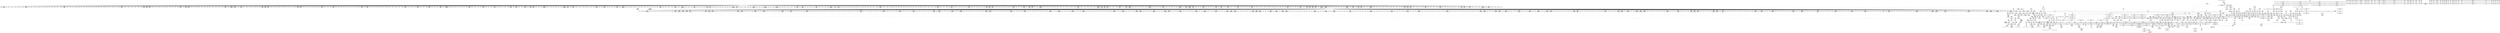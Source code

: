 digraph {
	CE0x58e8ac0 [shape=record,shape=Mrecord,label="{CE0x58e8ac0|56:_i8*,_:_CRE_632,640_|*MultipleSource*|Function::may_link&Arg::dir::|Function::selinux_inode_rmdir&Arg::dir::|security/selinux/hooks.c,1769}"]
	CE0x592c150 [shape=record,shape=Mrecord,label="{CE0x592c150|56:_i8*,_:_CRE_392,400_|*MultipleSource*|security/selinux/hooks.c,1770|*LoadInst*|security/selinux/hooks.c,1770}"]
	CE0x58d5410 [shape=record,shape=Mrecord,label="{CE0x58d5410|may_link:ad|security/selinux/hooks.c, 1764|*SummSink*}"]
	CE0x58b0e70 [shape=record,shape=Mrecord,label="{CE0x58b0e70|56:_i8*,_:_CRE_16,24_|*MultipleSource*|Function::may_link&Arg::dir::|Function::selinux_inode_rmdir&Arg::dir::|security/selinux/hooks.c,1769}"]
	CE0x58e5ad0 [shape=record,shape=Mrecord,label="{CE0x58e5ad0|56:_i8*,_:_CRE_566,567_}"]
	CE0x58c6130 [shape=record,shape=Mrecord,label="{CE0x58c6130|i64*_getelementptr_inbounds_(_14_x_i64_,_14_x_i64_*___llvm_gcov_ctr219,_i64_0,_i64_0)|*Constant*|*SummSink*}"]
	CE0x5943950 [shape=record,shape=Mrecord,label="{CE0x5943950|28:_i32,_:_CRE_62,63_}"]
	CE0x593ed30 [shape=record,shape=Mrecord,label="{CE0x593ed30|56:_i8*,_:_CRE_968,976_|*MultipleSource*|security/selinux/hooks.c,1770|*LoadInst*|security/selinux/hooks.c,1770}"]
	CE0x58f3d40 [shape=record,shape=Mrecord,label="{CE0x58f3d40|may_link:tmp4|*LoadInst*|security/selinux/hooks.c,1770|*SummSource*}"]
	CE0x594a970 [shape=record,shape=Mrecord,label="{CE0x594a970|_call_void___llvm_gcov_indirect_counter_increment(i32*___llvm_gcov_global_state_pred221,_i64**_getelementptr_inbounds_(_4_x_i64*_,_4_x_i64*_*___llvm_gcda_edge_table220,_i64_0,_i64_0)),_!dbg_!27749|security/selinux/hooks.c,1793|*SummSource*}"]
	CE0x5942f70 [shape=record,shape=Mrecord,label="{CE0x5942f70|28:_i32,_:_CRE_51,52_}"]
	CE0x58d6d00 [shape=record,shape=Mrecord,label="{CE0x58d6d00|56:_i8*,_:_CRE_248,249_}"]
	CE0x5983bc0 [shape=record,shape=Mrecord,label="{CE0x5983bc0|0:_i8,_:_GCMR_current_sid.__warned_internal_global_i8_0,_section_.data.unlikely_,_align_1:_elem_0:default:}"]
	CE0x58aae50 [shape=record,shape=Mrecord,label="{CE0x58aae50|i64*_getelementptr_inbounds_(_14_x_i64_,_14_x_i64_*___llvm_gcov_ctr219,_i64_0,_i64_3)|*Constant*}"]
	CE0x59342f0 [shape=record,shape=Mrecord,label="{CE0x59342f0|56:_i8*,_:_CRE_622,623_}"]
	CE0x591fdd0 [shape=record,shape=Mrecord,label="{CE0x591fdd0|104:_%struct.inode*,_:_CRE_248,256_|*MultipleSource*|Function::may_link&Arg::dentry::|security/selinux/hooks.c,1770|Function::selinux_inode_rmdir&Arg::dentry::}"]
	CE0x58c9d50 [shape=record,shape=Mrecord,label="{CE0x58c9d50|selinux_inode_rmdir:dir|Function::selinux_inode_rmdir&Arg::dir::}"]
	CE0x58b2e90 [shape=record,shape=Mrecord,label="{CE0x58b2e90|selinux_inode_rmdir:call|security/selinux/hooks.c,2789}"]
	CE0x59185a0 [shape=record,shape=Mrecord,label="{CE0x59185a0|104:_%struct.inode*,_:_CRE_80,88_|*MultipleSource*|Function::may_link&Arg::dentry::|security/selinux/hooks.c,1770|Function::selinux_inode_rmdir&Arg::dentry::}"]
	CE0x58d2620 [shape=record,shape=Mrecord,label="{CE0x58d2620|56:_i8*,_:_CRE_261,262_}"]
	CE0x58d6ac0 [shape=record,shape=Mrecord,label="{CE0x58d6ac0|56:_i8*,_:_CRE_245,246_}"]
	CE0x58f2e30 [shape=record,shape=Mrecord,label="{CE0x58f2e30|56:_i8*,_:_CRE_992,1000_|*MultipleSource*|Function::may_link&Arg::dir::|Function::selinux_inode_rmdir&Arg::dir::|security/selinux/hooks.c,1769}"]
	CE0x59486d0 [shape=record,shape=Mrecord,label="{CE0x59486d0|28:_i32,_:_CRE_192,196_|*MultipleSource*|security/selinux/hooks.c,1777|*LoadInst*|security/selinux/hooks.c,1769|security/selinux/hooks.c,1769}"]
	CE0x58f7e20 [shape=record,shape=Mrecord,label="{CE0x58f7e20|__llvm_gcov_indirect_counter_increment:counters|Function::__llvm_gcov_indirect_counter_increment&Arg::counters::|*SummSink*}"]
	CE0x58c3180 [shape=record,shape=Mrecord,label="{CE0x58c3180|56:_i8*,_:_CRE_120,128_|*MultipleSource*|Function::may_link&Arg::dir::|Function::selinux_inode_rmdir&Arg::dir::|security/selinux/hooks.c,1769}"]
	CE0x59239a0 [shape=record,shape=Mrecord,label="{CE0x59239a0|56:_i8*,_:_CRE_176,177_}"]
	CE0x59461c0 [shape=record,shape=Mrecord,label="{CE0x59461c0|28:_i32,_:_CRE_102,103_}"]
	CE0x58abfb0 [shape=record,shape=Mrecord,label="{CE0x58abfb0|56:_i8*,_:_CRE_308,309_}"]
	CE0x5938880 [shape=record,shape=Mrecord,label="{CE0x5938880|56:_i8*,_:_CRE_878,879_}"]
	CE0x592a580 [shape=record,shape=Mrecord,label="{CE0x592a580|56:_i8*,_:_CRE_301,302_}"]
	CE0x58f84f0 [shape=record,shape=Mrecord,label="{CE0x58f84f0|i64*_getelementptr_inbounds_(_14_x_i64_,_14_x_i64_*___llvm_gcov_ctr219,_i64_0,_i64_9)|*Constant*|*SummSource*}"]
	CE0x59228a0 [shape=record,shape=Mrecord,label="{CE0x59228a0|56:_i8*,_:_CRE_160,161_}"]
	CE0x5931cb0 [shape=record,shape=Mrecord,label="{CE0x5931cb0|56:_i8*,_:_CRE_586,587_}"]
	CE0x5932fd0 [shape=record,shape=Mrecord,label="{CE0x5932fd0|56:_i8*,_:_CRE_604,605_}"]
	CE0x58d3930 [shape=record,shape=Mrecord,label="{CE0x58d3930|__llvm_gcov_indirect_counter_increment:tmp2}"]
	CE0x58b99c0 [shape=record,shape=Mrecord,label="{CE0x58b99c0|56:_i8*,_:_CRE_486,487_}"]
	CE0x5962db0 [shape=record,shape=Mrecord,label="{CE0x5962db0|current_sid:tmp20|security/selinux/hooks.c,218|*SummSource*}"]
	CE0x59167b0 [shape=record,shape=Mrecord,label="{CE0x59167b0|i64*_getelementptr_inbounds_(_14_x_i64_,_14_x_i64_*___llvm_gcov_ctr219,_i64_0,_i64_8)|*Constant*|*SummSink*}"]
	CE0x5911ad0 [shape=record,shape=Mrecord,label="{CE0x5911ad0|current_sid:tmp6|security/selinux/hooks.c,218|*SummSource*}"]
	CE0x595fdf0 [shape=record,shape=Mrecord,label="{CE0x595fdf0|current_sid:tmp21|security/selinux/hooks.c,218|*SummSink*}"]
	CE0x58c19d0 [shape=record,shape=Mrecord,label="{CE0x58c19d0|current_sid:tmp1|*SummSource*}"]
	CE0x596ca10 [shape=record,shape=Mrecord,label="{CE0x596ca10|i8*_getelementptr_inbounds_(_9_x_i8_,_9_x_i8_*___func__.may_link,_i32_0,_i32_0)|*Constant*|*SummSink*}"]
	CE0x58c6f10 [shape=record,shape=Mrecord,label="{CE0x58c6f10|_call_void_mcount()_#3|*SummSink*}"]
	CE0x58f1160 [shape=record,shape=Mrecord,label="{CE0x58f1160|56:_i8*,_:_CRE_904,905_}"]
	CE0x5919510 [shape=record,shape=Mrecord,label="{CE0x5919510|104:_%struct.inode*,_:_CRE_112,144_|*MultipleSource*|Function::may_link&Arg::dentry::|security/selinux/hooks.c,1770|Function::selinux_inode_rmdir&Arg::dentry::}"]
	CE0x58b1fc0 [shape=record,shape=Mrecord,label="{CE0x58b1fc0|may_link:dentry|Function::may_link&Arg::dentry::|*SummSource*}"]
	CE0x5916500 [shape=record,shape=Mrecord,label="{CE0x5916500|current_sid:bb}"]
	CE0x58d73b0 [shape=record,shape=Mrecord,label="{CE0x58d73b0|current_sid:tmp4|security/selinux/hooks.c,218}"]
	CE0x5947940 [shape=record,shape=Mrecord,label="{CE0x5947940|28:_i32,_:_CRE_128,136_|*MultipleSource*|security/selinux/hooks.c,1777|*LoadInst*|security/selinux/hooks.c,1769|security/selinux/hooks.c,1769}"]
	CE0x58f7490 [shape=record,shape=Mrecord,label="{CE0x58f7490|__llvm_gcov_indirect_counter_increment:counters|Function::__llvm_gcov_indirect_counter_increment&Arg::counters::}"]
	CE0x5930aa0 [shape=record,shape=Mrecord,label="{CE0x5930aa0|56:_i8*,_:_CRE_569,570_}"]
	CE0x592e5b0 [shape=record,shape=Mrecord,label="{CE0x592e5b0|56:_i8*,_:_CRE_488,496_|*MultipleSource*|security/selinux/hooks.c,1770|*LoadInst*|security/selinux/hooks.c,1770}"]
	CE0x5938cc0 [shape=record,shape=Mrecord,label="{CE0x5938cc0|56:_i8*,_:_CRE_882,883_}"]
	CE0x58d3b20 [shape=record,shape=Mrecord,label="{CE0x58d3b20|56:_i8*,_:_CRE_142,143_}"]
	CE0x58f3c10 [shape=record,shape=Mrecord,label="{CE0x58f3c10|may_link:tmp4|*LoadInst*|security/selinux/hooks.c,1770}"]
	CE0x58e9d90 [shape=record,shape=Mrecord,label="{CE0x58e9d90|56:_i8*,_:_CRE_712,728_|*MultipleSource*|Function::may_link&Arg::dir::|Function::selinux_inode_rmdir&Arg::dir::|security/selinux/hooks.c,1769}"]
	CE0x58d26f0 [shape=record,shape=Mrecord,label="{CE0x58d26f0|56:_i8*,_:_CRE_262,263_}"]
	CE0x58b6a20 [shape=record,shape=Mrecord,label="{CE0x58b6a20|56:_i8*,_:_CRE_128,136_|*MultipleSource*|security/selinux/hooks.c,1770|*LoadInst*|security/selinux/hooks.c,1770}"]
	CE0x5936cc0 [shape=record,shape=Mrecord,label="{CE0x5936cc0|56:_i8*,_:_CRE_808,816_|*MultipleSource*|security/selinux/hooks.c,1770|*LoadInst*|security/selinux/hooks.c,1770}"]
	CE0x5940090 [shape=record,shape=Mrecord,label="{CE0x5940090|may_link:tmp5|security/selinux/hooks.c,1770|*SummSource*}"]
	CE0x596e360 [shape=record,shape=Mrecord,label="{CE0x596e360|i32_16777216|*Constant*|*SummSource*}"]
	CE0x58e9a10 [shape=record,shape=Mrecord,label="{CE0x58e9a10|56:_i8*,_:_CRE_696,704_|*MultipleSource*|Function::may_link&Arg::dir::|Function::selinux_inode_rmdir&Arg::dir::|security/selinux/hooks.c,1769}"]
	CE0x5931650 [shape=record,shape=Mrecord,label="{CE0x5931650|56:_i8*,_:_CRE_580,581_}"]
	CE0x594bb50 [shape=record,shape=Mrecord,label="{CE0x594bb50|_call_void___llvm_gcov_indirect_counter_increment(i32*___llvm_gcov_global_state_pred221,_i64**_getelementptr_inbounds_(_4_x_i64*_,_4_x_i64*_*___llvm_gcda_edge_table220,_i64_0,_i64_1)),_!dbg_!27742|security/selinux/hooks.c,1783|*SummSource*}"]
	CE0x591cda0 [shape=record,shape=Mrecord,label="{CE0x591cda0|104:_%struct.inode*,_:_CRE_187,188_}"]
	CE0x5979450 [shape=record,shape=Mrecord,label="{CE0x5979450|__llvm_gcov_indirect_counter_increment:tmp5}"]
	CE0x595f490 [shape=record,shape=Mrecord,label="{CE0x595f490|current_sid:cred|security/selinux/hooks.c,218}"]
	CE0x591fff0 [shape=record,shape=Mrecord,label="{CE0x591fff0|104:_%struct.inode*,_:_CRE_256,264_|*MultipleSource*|Function::may_link&Arg::dentry::|security/selinux/hooks.c,1770|Function::selinux_inode_rmdir&Arg::dentry::}"]
	CE0x5961e20 [shape=record,shape=Mrecord,label="{CE0x5961e20|current_sid:tmp18|security/selinux/hooks.c,218}"]
	CE0x58c3370 [shape=record,shape=Mrecord,label="{CE0x58c3370|56:_i8*,_:_CRE_128,136_|*MultipleSource*|Function::may_link&Arg::dir::|Function::selinux_inode_rmdir&Arg::dir::|security/selinux/hooks.c,1769}"]
	CE0x5930220 [shape=record,shape=Mrecord,label="{CE0x5930220|56:_i8*,_:_CRE_561,562_}"]
	CE0x5919ec0 [shape=record,shape=Mrecord,label="{CE0x5919ec0|104:_%struct.inode*,_:_CRE_149,150_}"]
	CE0x5923560 [shape=record,shape=Mrecord,label="{CE0x5923560|56:_i8*,_:_CRE_172,173_}"]
	CE0x5921120 [shape=record,shape=Mrecord,label="{CE0x5921120|104:_%struct.inode*,_:_CRE_306,307_}"]
	CE0x58d2ca0 [shape=record,shape=Mrecord,label="{CE0x58d2ca0|56:_i8*,_:_CRE_269,270_}"]
	CE0x58c8840 [shape=record,shape=Mrecord,label="{CE0x58c8840|may_link:sw.epilog}"]
	CE0x5956700 [shape=record,shape=Mrecord,label="{CE0x5956700|avc_has_perm:tclass|Function::avc_has_perm&Arg::tclass::|*SummSource*}"]
	CE0x59320f0 [shape=record,shape=Mrecord,label="{CE0x59320f0|56:_i8*,_:_CRE_590,591_}"]
	CE0x589d3f0 [shape=record,shape=Mrecord,label="{CE0x589d3f0|selinux_inode_rmdir:tmp2|*SummSource*}"]
	CE0x5946fb0 [shape=record,shape=Mrecord,label="{CE0x5946fb0|28:_i32,_:_CRE_112,113_}"]
	CE0x595fd80 [shape=record,shape=Mrecord,label="{CE0x595fd80|i32_22|*Constant*}"]
	CE0x58f2040 [shape=record,shape=Mrecord,label="{CE0x58f2040|56:_i8*,_:_CRE_918,919_}"]
	CE0x5924330 [shape=record,shape=Mrecord,label="{CE0x5924330|56:_i8*,_:_CRE_185,186_}"]
	CE0x595fc50 [shape=record,shape=Mrecord,label="{CE0x595fc50|current_sid:tmp21|security/selinux/hooks.c,218|*SummSource*}"]
	CE0x58a6790 [shape=record,shape=Mrecord,label="{CE0x58a6790|56:_i8*,_:_CRE_185,186_}"]
	CE0x5911460 [shape=record,shape=Mrecord,label="{CE0x5911460|_call_void_mcount()_#3|*SummSource*}"]
	CE0x5917190 [shape=record,shape=Mrecord,label="{CE0x5917190|i64**_getelementptr_inbounds_(_4_x_i64*_,_4_x_i64*_*___llvm_gcda_edge_table220,_i64_0,_i64_2)|*Constant*|*SummSink*}"]
	CE0x58c8f90 [shape=record,shape=Mrecord,label="{CE0x58c8f90|_ret_i32_%call,_!dbg_!27714|security/selinux/hooks.c,2789|*SummSink*}"]
	CE0x5945d50 [shape=record,shape=Mrecord,label="{CE0x5945d50|28:_i32,_:_CRE_98,99_}"]
	CE0x5951b90 [shape=record,shape=Mrecord,label="{CE0x5951b90|may_link:or|security/selinux/hooks.c,1776}"]
	CE0x5956530 [shape=record,shape=Mrecord,label="{CE0x5956530|_ret_i32_%retval.0,_!dbg_!27728|security/selinux/avc.c,775}"]
	CE0x58ebc10 [shape=record,shape=Mrecord,label="{CE0x58ebc10|56:_i8*,_:_CRE_864,865_}"]
	CE0x59142c0 [shape=record,shape=Mrecord,label="{CE0x59142c0|get_current:bb|*SummSource*}"]
	CE0x5924ff0 [shape=record,shape=Mrecord,label="{CE0x5924ff0|56:_i8*,_:_CRE_197,198_}"]
	CE0x591bf60 [shape=record,shape=Mrecord,label="{CE0x591bf60|104:_%struct.inode*,_:_CRE_175,176_}"]
	CE0x58a7e60 [shape=record,shape=Mrecord,label="{CE0x58a7e60|selinux_inode_rmdir:dentry|Function::selinux_inode_rmdir&Arg::dentry::|*SummSink*}"]
	CE0x5915410 [shape=record,shape=Mrecord,label="{CE0x5915410|i64_2|*Constant*}"]
	CE0x58bf680 [shape=record,shape=Mrecord,label="{CE0x58bf680|may_link:sw.default}"]
	CE0x58e7740 [shape=record,shape=Mrecord,label="{CE0x58e7740|56:_i8*,_:_CRE_601,602_}"]
	CE0x5931430 [shape=record,shape=Mrecord,label="{CE0x5931430|56:_i8*,_:_CRE_578,579_}"]
	CE0x5923120 [shape=record,shape=Mrecord,label="{CE0x5923120|56:_i8*,_:_CRE_168,169_}"]
	CE0x58ac080 [shape=record,shape=Mrecord,label="{CE0x58ac080|56:_i8*,_:_CRE_309,310_}"]
	CE0x595ca00 [shape=record,shape=Mrecord,label="{CE0x595ca00|may_link:tmp21|security/selinux/hooks.c,1793}"]
	CE0x5986600 [shape=record,shape=Mrecord,label="{CE0x5986600|i8*_getelementptr_inbounds_(_45_x_i8_,_45_x_i8_*_.str12,_i32_0,_i32_0)|*Constant*}"]
	CE0x58e7f60 [shape=record,shape=Mrecord,label="{CE0x58e7f60|56:_i8*,_:_CRE_611,612_}"]
	CE0x592ebb0 [shape=record,shape=Mrecord,label="{CE0x592ebb0|56:_i8*,_:_CRE_508,512_|*MultipleSource*|security/selinux/hooks.c,1770|*LoadInst*|security/selinux/hooks.c,1770}"]
	CE0x5935530 [shape=record,shape=Mrecord,label="{CE0x5935530|56:_i8*,_:_CRE_688,692_|*MultipleSource*|security/selinux/hooks.c,1770|*LoadInst*|security/selinux/hooks.c,1770}"]
	CE0x58a7660 [shape=record,shape=Mrecord,label="{CE0x58a7660|may_link:sw.bb8|*SummSink*}"]
	CE0x58f8ef0 [shape=record,shape=Mrecord,label="{CE0x58f8ef0|56:_i8*,_:_CRE_24,32_|*MultipleSource*|security/selinux/hooks.c,1770|*LoadInst*|security/selinux/hooks.c,1770}"]
	CE0x58edd50 [shape=record,shape=Mrecord,label="{CE0x58edd50|56:_i8*,_:_CRE_894,895_}"]
	CE0x58d69e0 [shape=record,shape=Mrecord,label="{CE0x58d69e0|56:_i8*,_:_CRE_243,244_}"]
	CE0x59213f0 [shape=record,shape=Mrecord,label="{CE0x59213f0|104:_%struct.inode*,_:_CRE_308,309_}"]
	CE0x58eb610 [shape=record,shape=Mrecord,label="{CE0x58eb610|56:_i8*,_:_CRE_840,848_|*MultipleSource*|Function::may_link&Arg::dir::|Function::selinux_inode_rmdir&Arg::dir::|security/selinux/hooks.c,1769}"]
	CE0x58e5a00 [shape=record,shape=Mrecord,label="{CE0x58e5a00|56:_i8*,_:_CRE_565,566_}"]
	CE0x58bd0d0 [shape=record,shape=Mrecord,label="{CE0x58bd0d0|56:_i8*,_:_CRE_194,195_}"]
	CE0x58f3fe0 [shape=record,shape=Mrecord,label="{CE0x58f3fe0|_ret_void|*SummSource*}"]
	CE0x5919b30 [shape=record,shape=Mrecord,label="{CE0x5919b30|104:_%struct.inode*,_:_CRE_146,147_}"]
	CE0x58a3620 [shape=record,shape=Mrecord,label="{CE0x58a3620|may_link:sw.bb7|*SummSource*}"]
	CE0x5949740 [shape=record,shape=Mrecord,label="{CE0x5949740|i64**_getelementptr_inbounds_(_4_x_i64*_,_4_x_i64*_*___llvm_gcda_edge_table220,_i64_0,_i64_3)|*Constant*|*SummSource*}"]
	CE0x5945250 [shape=record,shape=Mrecord,label="{CE0x5945250|28:_i32,_:_CRE_87,88_}"]
	CE0x58f04a0 [shape=record,shape=Mrecord,label="{CE0x58f04a0|56:_i8*,_:_CRE_892,893_}"]
	CE0x58ba100 [shape=record,shape=Mrecord,label="{CE0x58ba100|56:_i8*,_:_CRE_508,512_|*MultipleSource*|Function::may_link&Arg::dir::|Function::selinux_inode_rmdir&Arg::dir::|security/selinux/hooks.c,1769}"]
	CE0x58bf4b0 [shape=record,shape=Mrecord,label="{CE0x58bf4b0|may_link:return|*SummSource*}"]
	CE0x58fa640 [shape=record,shape=Mrecord,label="{CE0x58fa640|may_link:tmp15|security/selinux/hooks.c,1783|*SummSource*}"]
	CE0x592e4a0 [shape=record,shape=Mrecord,label="{CE0x592e4a0|56:_i8*,_:_CRE_552,553_}"]
	CE0x5945950 [shape=record,shape=Mrecord,label="{CE0x5945950|28:_i32,_:_CRE_94,95_}"]
	CE0x593f9d0 [shape=record,shape=Mrecord,label="{CE0x593f9d0|56:_i8*,_:_CRE_988,992_|*MultipleSource*|security/selinux/hooks.c,1770|*LoadInst*|security/selinux/hooks.c,1770}"]
	CE0x5964560 [shape=record,shape=Mrecord,label="{CE0x5964560|_ret_%struct.task_struct*_%tmp4,_!dbg_!27714|./arch/x86/include/asm/current.h,14|*SummSink*}"]
	CE0x5944c50 [shape=record,shape=Mrecord,label="{CE0x5944c50|28:_i32,_:_CRE_81,82_}"]
	CE0x5930cc0 [shape=record,shape=Mrecord,label="{CE0x5930cc0|56:_i8*,_:_CRE_571,572_}"]
	CE0x5933850 [shape=record,shape=Mrecord,label="{CE0x5933850|56:_i8*,_:_CRE_612,613_}"]
	CE0x58f8480 [shape=record,shape=Mrecord,label="{CE0x58f8480|_call_void___llvm_gcov_indirect_counter_increment(i32*___llvm_gcov_global_state_pred221,_i64**_getelementptr_inbounds_(_4_x_i64*_,_4_x_i64*_*___llvm_gcda_edge_table220,_i64_0,_i64_2)),_!dbg_!27745|security/selinux/hooks.c,1786|*SummSink*}"]
	CE0x58ac490 [shape=record,shape=Mrecord,label="{CE0x58ac490|56:_i8*,_:_CRE_328,336_|*MultipleSource*|Function::may_link&Arg::dir::|Function::selinux_inode_rmdir&Arg::dir::|security/selinux/hooks.c,1769}"]
	CE0x591a380 [shape=record,shape=Mrecord,label="{CE0x591a380|104:_%struct.inode*,_:_CRE_153,154_}"]
	CE0x58b2550 [shape=record,shape=Mrecord,label="{CE0x58b2550|may_link:d_inode|security/selinux/hooks.c,1770}"]
	CE0x59545f0 [shape=record,shape=Mrecord,label="{CE0x59545f0|i64_0|*Constant*|*SummSink*}"]
	CE0x5919180 [shape=record,shape=Mrecord,label="{CE0x5919180|104:_%struct.inode*,_:_CRE_95,96_}"]
	CE0x5937060 [shape=record,shape=Mrecord,label="{CE0x5937060|56:_i8*,_:_CRE_824,832_|*MultipleSource*|security/selinux/hooks.c,1770|*LoadInst*|security/selinux/hooks.c,1770}"]
	CE0x59415c0 [shape=record,shape=Mrecord,label="{CE0x59415c0|28:_i32,_:_CRE_11,12_}"]
	CE0x6cf7b20 [shape=record,shape=Mrecord,label="{CE0x6cf7b20|selinux_inode_rmdir:tmp|*SummSink*}"]
	CE0x589d380 [shape=record,shape=Mrecord,label="{CE0x589d380|selinux_inode_rmdir:tmp2}"]
	CE0x5929bf0 [shape=record,shape=Mrecord,label="{CE0x5929bf0|56:_i8*,_:_CRE_292,293_}"]
	CE0x593e510 [shape=record,shape=Mrecord,label="{CE0x593e510|56:_i8*,_:_CRE_935,936_}"]
	CE0x58ed800 [shape=record,shape=Mrecord,label="{CE0x58ed800|56:_i8*,_:_CRE_889,890_}"]
	CE0x5928e20 [shape=record,shape=Mrecord,label="{CE0x5928e20|56:_i8*,_:_CRE_279,280_}"]
	CE0x58d2a30 [shape=record,shape=Mrecord,label="{CE0x58d2a30|56:_i8*,_:_CRE_266,267_}"]
	CE0x58ec240 [shape=record,shape=Mrecord,label="{CE0x58ec240|56:_i8*,_:_CRE_868,869_}"]
	CE0x58be3f0 [shape=record,shape=Mrecord,label="{CE0x58be3f0|i64*_getelementptr_inbounds_(_14_x_i64_,_14_x_i64_*___llvm_gcov_ctr219,_i64_0,_i64_0)|*Constant*|*SummSource*}"]
	CE0x58d4410 [shape=record,shape=Mrecord,label="{CE0x58d4410|56:_i8*,_:_CRE_153,154_}"]
	CE0x58a29f0 [shape=record,shape=Mrecord,label="{CE0x58a29f0|may_link:i_security|security/selinux/hooks.c,1769}"]
	CE0x5929260 [shape=record,shape=Mrecord,label="{CE0x5929260|56:_i8*,_:_CRE_283,284_}"]
	CE0x5933630 [shape=record,shape=Mrecord,label="{CE0x5933630|56:_i8*,_:_CRE_610,611_}"]
	CE0x58a87b0 [shape=record,shape=Mrecord,label="{CE0x58a87b0|56:_i8*,_:_CRE_952,960_|*MultipleSource*|Function::may_link&Arg::dir::|Function::selinux_inode_rmdir&Arg::dir::|security/selinux/hooks.c,1769}"]
	CE0x5944b50 [shape=record,shape=Mrecord,label="{CE0x5944b50|28:_i32,_:_CRE_80,81_}"]
	CE0x592acf0 [shape=record,shape=Mrecord,label="{CE0x592acf0|56:_i8*,_:_CRE_308,309_}"]
	CE0x595acb0 [shape=record,shape=Mrecord,label="{CE0x595acb0|__llvm_gcov_indirect_counter_increment:exit}"]
	CE0x595b6c0 [shape=record,shape=Mrecord,label="{CE0x595b6c0|may_link:tmp17|security/selinux/hooks.c,1786|*SummSink*}"]
	CE0x5946d90 [shape=record,shape=Mrecord,label="{CE0x5946d90|28:_i32,_:_CRE_110,111_}"]
	CE0x58f39b0 [shape=record,shape=Mrecord,label="{CE0x58f39b0|104:_%struct.inode*,_:_CRE_318,319_}"]
	CE0x58bd820 [shape=record,shape=Mrecord,label="{CE0x58bd820|56:_i8*,_:_CRE_203,204_}"]
	CE0x5951700 [shape=record,shape=Mrecord,label="{CE0x5951700|i32_8388608|*Constant*|*SummSource*}"]
	CE0x592ef50 [shape=record,shape=Mrecord,label="{CE0x592ef50|56:_i8*,_:_CRE_520,528_|*MultipleSource*|security/selinux/hooks.c,1770|*LoadInst*|security/selinux/hooks.c,1770}"]
	CE0x5941fa0 [shape=record,shape=Mrecord,label="{CE0x5941fa0|28:_i32,_:_CRE_22,23_}"]
	CE0x58e5d40 [shape=record,shape=Mrecord,label="{CE0x58e5d40|56:_i8*,_:_CRE_569,570_}"]
	CE0x58b8d00 [shape=record,shape=Mrecord,label="{CE0x58b8d00|56:_i8*,_:_CRE_472,473_}"]
	CE0x58bf440 [shape=record,shape=Mrecord,label="{CE0x58bf440|may_link:return}"]
	CE0x5914540 [shape=record,shape=Mrecord,label="{CE0x5914540|i64*_getelementptr_inbounds_(_2_x_i64_,_2_x_i64_*___llvm_gcov_ctr98,_i64_0,_i64_0)|*Constant*}"]
	CE0x5979910 [shape=record,shape=Mrecord,label="{CE0x5979910|i64*_getelementptr_inbounds_(_11_x_i64_,_11_x_i64_*___llvm_gcov_ctr125,_i64_0,_i64_6)|*Constant*|*SummSink*}"]
	CE0x5936e90 [shape=record,shape=Mrecord,label="{CE0x5936e90|56:_i8*,_:_CRE_816,824_|*MultipleSource*|security/selinux/hooks.c,1770|*LoadInst*|security/selinux/hooks.c,1770}"]
	CE0x58a9010 [shape=record,shape=Mrecord,label="{CE0x58a9010|56:_i8*,_:_CRE_290,291_}"]
	CE0x59540a0 [shape=record,shape=Mrecord,label="{CE0x59540a0|i64_0|*Constant*}"]
	CE0x5937d10 [shape=record,shape=Mrecord,label="{CE0x5937d10|56:_i8*,_:_CRE_867,868_}"]
	CE0x5936580 [shape=record,shape=Mrecord,label="{CE0x5936580|56:_i8*,_:_CRE_768,776_|*MultipleSource*|security/selinux/hooks.c,1770|*LoadInst*|security/selinux/hooks.c,1770}"]
	"CONST[source:2(external),value:2(dynamic)][purpose:{subject}][SrcIdx:14]"
	CE0x58f4900 [shape=record,shape=Mrecord,label="{CE0x58f4900|current_sid:sid|security/selinux/hooks.c,220|*SummSink*}"]
	CE0x5938440 [shape=record,shape=Mrecord,label="{CE0x5938440|56:_i8*,_:_CRE_874,875_}"]
	CE0x58eb810 [shape=record,shape=Mrecord,label="{CE0x58eb810|56:_i8*,_:_CRE_848,856_|*MultipleSource*|Function::may_link&Arg::dir::|Function::selinux_inode_rmdir&Arg::dir::|security/selinux/hooks.c,1769}"]
	CE0x58edb30 [shape=record,shape=Mrecord,label="{CE0x58edb30|56:_i8*,_:_CRE_892,893_}"]
	CE0x58d6dd0 [shape=record,shape=Mrecord,label="{CE0x58d6dd0|56:_i8*,_:_CRE_249,250_}"]
	CE0x591d720 [shape=record,shape=Mrecord,label="{CE0x591d720|104:_%struct.inode*,_:_CRE_195,196_}"]
	CE0x589d880 [shape=record,shape=Mrecord,label="{CE0x589d880|selinux_inode_rmdir:bb|*SummSink*}"]
	CE0x591c550 [shape=record,shape=Mrecord,label="{CE0x591c550|104:_%struct.inode*,_:_CRE_180,181_}"]
	CE0x59648a0 [shape=record,shape=Mrecord,label="{CE0x59648a0|i32_78|*Constant*}"]
	CE0x595c670 [shape=record,shape=Mrecord,label="{CE0x595c670|i64*_getelementptr_inbounds_(_14_x_i64_,_14_x_i64_*___llvm_gcov_ctr219,_i64_0,_i64_11)|*Constant*|*SummSource*}"]
	CE0x58eec30 [shape=record,shape=Mrecord,label="{CE0x58eec30|56:_i8*,_:_CRE_908,909_}"]
	CE0x5918430 [shape=record,shape=Mrecord,label="{CE0x5918430|104:_%struct.inode*,_:_CRE_72,80_|*MultipleSource*|Function::may_link&Arg::dentry::|security/selinux/hooks.c,1770|Function::selinux_inode_rmdir&Arg::dentry::}"]
	CE0x593d740 [shape=record,shape=Mrecord,label="{CE0x593d740|56:_i8*,_:_CRE_922,923_}"]
	CE0x594fa00 [shape=record,shape=Mrecord,label="{CE0x594fa00|may_link:u|security/selinux/hooks.c,1773|*SummSink*}"]
	CE0x592ce00 [shape=record,shape=Mrecord,label="{CE0x592ce00|56:_i8*,_:_CRE_448,456_|*MultipleSource*|security/selinux/hooks.c,1770|*LoadInst*|security/selinux/hooks.c,1770}"]
	CE0x591df70 [shape=record,shape=Mrecord,label="{CE0x591df70|104:_%struct.inode*,_:_CRE_202,203_}"]
	CE0x5985f50 [shape=record,shape=Mrecord,label="{CE0x5985f50|i8*_getelementptr_inbounds_(_25_x_i8_,_25_x_i8_*_.str3,_i32_0,_i32_0)|*Constant*|*SummSink*}"]
	CE0x58b8ec0 [shape=record,shape=Mrecord,label="{CE0x58b8ec0|56:_i8*,_:_CRE_473,474_}"]
	CE0x58baf00 [shape=record,shape=Mrecord,label="{CE0x58baf00|56:_i8*,_:_CRE_553,554_}"]
	CE0x5930ee0 [shape=record,shape=Mrecord,label="{CE0x5930ee0|56:_i8*,_:_CRE_573,574_}"]
	CE0x58bd680 [shape=record,shape=Mrecord,label="{CE0x58bd680|56:_i8*,_:_CRE_201,202_}"]
	CE0x591c680 [shape=record,shape=Mrecord,label="{CE0x591c680|104:_%struct.inode*,_:_CRE_181,182_}"]
	CE0x595d440 [shape=record,shape=Mrecord,label="{CE0x595d440|GLOBAL:printk|*Constant*}"]
	CE0x5931320 [shape=record,shape=Mrecord,label="{CE0x5931320|56:_i8*,_:_CRE_577,578_}"]
	CE0x5938aa0 [shape=record,shape=Mrecord,label="{CE0x5938aa0|56:_i8*,_:_CRE_880,881_}"]
	CE0x58c11a0 [shape=record,shape=Mrecord,label="{CE0x58c11a0|__llvm_gcov_indirect_counter_increment:pred|*SummSink*}"]
	CE0x5986aa0 [shape=record,shape=Mrecord,label="{CE0x5986aa0|i8*_getelementptr_inbounds_(_45_x_i8_,_45_x_i8_*_.str12,_i32_0,_i32_0)|*Constant*|*SummSink*}"]
	CE0x594b420 [shape=record,shape=Mrecord,label="{CE0x594b420|GLOBAL:__llvm_gcov_global_state_pred221|Global_var:__llvm_gcov_global_state_pred221|*SummSink*}"]
	CE0x592cfd0 [shape=record,shape=Mrecord,label="{CE0x592cfd0|56:_i8*,_:_CRE_456,464_|*MultipleSource*|security/selinux/hooks.c,1770|*LoadInst*|security/selinux/hooks.c,1770}"]
	CE0x5945c50 [shape=record,shape=Mrecord,label="{CE0x5945c50|28:_i32,_:_CRE_97,98_}"]
	CE0x58f2260 [shape=record,shape=Mrecord,label="{CE0x58f2260|56:_i8*,_:_CRE_920,921_}"]
	CE0x597d960 [shape=record,shape=Mrecord,label="{CE0x597d960|i1_true|*Constant*|*SummSource*}"]
	CE0x58ea490 [shape=record,shape=Mrecord,label="{CE0x58ea490|56:_i8*,_:_CRE_752,756_|*MultipleSource*|Function::may_link&Arg::dir::|Function::selinux_inode_rmdir&Arg::dir::|security/selinux/hooks.c,1769}"]
	CE0x58bb2e0 [shape=record,shape=Mrecord,label="{CE0x58bb2e0|56:_i8*,_:_CRE_557,558_}"]
	CE0x58bd270 [shape=record,shape=Mrecord,label="{CE0x58bd270|56:_i8*,_:_CRE_196,197_}"]
	CE0x5915e30 [shape=record,shape=Mrecord,label="{CE0x5915e30|current_sid:tmp|*SummSink*}"]
	CE0x5930440 [shape=record,shape=Mrecord,label="{CE0x5930440|56:_i8*,_:_CRE_563,564_}"]
	CE0x591c2f0 [shape=record,shape=Mrecord,label="{CE0x591c2f0|104:_%struct.inode*,_:_CRE_178,179_}"]
	CE0x58cd3c0 [shape=record,shape=Mrecord,label="{CE0x58cd3c0|i64*_getelementptr_inbounds_(_11_x_i64_,_11_x_i64_*___llvm_gcov_ctr125,_i64_0,_i64_6)|*Constant*}"]
	CE0x58f3750 [shape=record,shape=Mrecord,label="{CE0x58f3750|104:_%struct.inode*,_:_CRE_316,317_}"]
	CE0x58a5ea0 [shape=record,shape=Mrecord,label="{CE0x58a5ea0|56:_i8*,_:_CRE_174,175_}"]
	CE0x58c5d20 [shape=record,shape=Mrecord,label="{CE0x58c5d20|may_link:ad|security/selinux/hooks.c, 1764|*SummSource*}"]
	CE0x5927390 [shape=record,shape=Mrecord,label="{CE0x5927390|56:_i8*,_:_CRE_254,255_}"]
	CE0x597d5c0 [shape=record,shape=Mrecord,label="{CE0x597d5c0|__llvm_gcov_indirect_counter_increment:tmp3|*SummSink*}"]
	CE0x58e8030 [shape=record,shape=Mrecord,label="{CE0x58e8030|56:_i8*,_:_CRE_612,613_}"]
	CE0x593f7b0 [shape=record,shape=Mrecord,label="{CE0x593f7b0|may_link:tmp5|security/selinux/hooks.c,1770}"]
	CE0x5925540 [shape=record,shape=Mrecord,label="{CE0x5925540|56:_i8*,_:_CRE_202,203_}"]
	CE0x58c59e0 [shape=record,shape=Mrecord,label="{CE0x58c59e0|i32_1|*Constant*|*SummSource*}"]
	CE0x5943450 [shape=record,shape=Mrecord,label="{CE0x5943450|28:_i32,_:_CRE_57,58_}"]
	CE0x58e9bd0 [shape=record,shape=Mrecord,label="{CE0x58e9bd0|56:_i8*,_:_CRE_704,712_|*MultipleSource*|Function::may_link&Arg::dir::|Function::selinux_inode_rmdir&Arg::dir::|security/selinux/hooks.c,1769}"]
	CE0x58e86b0 [shape=record,shape=Mrecord,label="{CE0x58e86b0|56:_i8*,_:_CRE_620,621_}"]
	CE0x58b7390 [shape=record,shape=Mrecord,label="{CE0x58b7390|56:_i8*,_:_CRE_143,144_}"]
	CE0x58f4d00 [shape=record,shape=Mrecord,label="{CE0x58f4d00|0:_i32,_4:_i32,_8:_i32,_12:_i32,_:_CMRE_4,8_|*MultipleSource*|security/selinux/hooks.c,218|security/selinux/hooks.c,218|security/selinux/hooks.c,220}"]
	CE0x592b350 [shape=record,shape=Mrecord,label="{CE0x592b350|56:_i8*,_:_CRE_320,328_|*MultipleSource*|security/selinux/hooks.c,1770|*LoadInst*|security/selinux/hooks.c,1770}"]
	CE0x58ed1a0 [shape=record,shape=Mrecord,label="{CE0x58ed1a0|56:_i8*,_:_CRE_883,884_}"]
	CE0x58eea10 [shape=record,shape=Mrecord,label="{CE0x58eea10|56:_i8*,_:_CRE_906,907_}"]
	CE0x58f1380 [shape=record,shape=Mrecord,label="{CE0x58f1380|56:_i8*,_:_CRE_906,907_}"]
	CE0x59286b0 [shape=record,shape=Mrecord,label="{CE0x59286b0|56:_i8*,_:_CRE_272,273_}"]
	CE0x58c23b0 [shape=record,shape=Mrecord,label="{CE0x58c23b0|__llvm_gcov_indirect_counter_increment:pred}"]
	CE0x58acf60 [shape=record,shape=Mrecord,label="{CE0x58acf60|56:_i8*,_:_CRE_384,388_|*MultipleSource*|Function::may_link&Arg::dir::|Function::selinux_inode_rmdir&Arg::dir::|security/selinux/hooks.c,1769}"]
	CE0x5980270 [shape=record,shape=Mrecord,label="{CE0x5980270|i64*_getelementptr_inbounds_(_14_x_i64_,_14_x_i64_*___llvm_gcov_ctr219,_i64_0,_i64_13)|*Constant*|*SummSource*}"]
	CE0x58c7c20 [shape=record,shape=Mrecord,label="{CE0x58c7c20|i32_10|*Constant*}"]
	CE0x58a5190 [shape=record,shape=Mrecord,label="{CE0x58a5190|current_sid:bb|*SummSink*}"]
	CE0x58e7cf0 [shape=record,shape=Mrecord,label="{CE0x58e7cf0|56:_i8*,_:_CRE_608,609_}"]
	CE0x5920ce0 [shape=record,shape=Mrecord,label="{CE0x5920ce0|104:_%struct.inode*,_:_CRE_304,305_}"]
	CE0x59229b0 [shape=record,shape=Mrecord,label="{CE0x59229b0|56:_i8*,_:_CRE_161,162_}"]
	CE0x5931980 [shape=record,shape=Mrecord,label="{CE0x5931980|56:_i8*,_:_CRE_583,584_}"]
	CE0x597e730 [shape=record,shape=Mrecord,label="{CE0x597e730|may_link:sclass|security/selinux/hooks.c,1797|*SummSource*}"]
	CE0x5947500 [shape=record,shape=Mrecord,label="{CE0x5947500|28:_i32,_:_CRE_117,118_}"]
	CE0x5922460 [shape=record,shape=Mrecord,label="{CE0x5922460|56:_i8*,_:_CRE_156,157_}"]
	CE0x59409f0 [shape=record,shape=Mrecord,label="{CE0x59409f0|may_link:tmp23|security/selinux/hooks.c,1797|*SummSink*}"]
	CE0x59633a0 [shape=record,shape=Mrecord,label="{CE0x59633a0|current_sid:call4|security/selinux/hooks.c,218}"]
	CE0x58b9680 [shape=record,shape=Mrecord,label="{CE0x58b9680|56:_i8*,_:_CRE_482,483_}"]
	CE0x58ed4d0 [shape=record,shape=Mrecord,label="{CE0x58ed4d0|56:_i8*,_:_CRE_886,887_}"]
	CE0x58bb5f0 [shape=record,shape=Mrecord,label="{CE0x58bb5f0|56:_i8*,_:_CRE_561,562_}"]
	CE0x59550e0 [shape=record,shape=Mrecord,label="{CE0x59550e0|i32_(i32,_i32,_i16,_i32,_%struct.common_audit_data*)*_bitcast_(i32_(i32,_i32,_i16,_i32,_%struct.common_audit_data.495*)*_avc_has_perm_to_i32_(i32,_i32,_i16,_i32,_%struct.common_audit_data*)*)|*Constant*|*SummSink*}"]
	CE0x58d6c30 [shape=record,shape=Mrecord,label="{CE0x58d6c30|56:_i8*,_:_CRE_247,248_}"]
	CE0x58f1f30 [shape=record,shape=Mrecord,label="{CE0x58f1f30|56:_i8*,_:_CRE_917,918_}"]
	CE0x58af980 [shape=record,shape=Mrecord,label="{CE0x58af980|get_current:tmp1|*SummSource*}"]
	CE0x58d6520 [shape=record,shape=Mrecord,label="{CE0x58d6520|56:_i8*,_:_CRE_240,241_}"]
	CE0x58d2d40 [shape=record,shape=Mrecord,label="{CE0x58d2d40|56:_i8*,_:_CRE_280,281_}"]
	CE0x593dc90 [shape=record,shape=Mrecord,label="{CE0x593dc90|56:_i8*,_:_CRE_927,928_}"]
	CE0x5941140 [shape=record,shape=Mrecord,label="{CE0x5941140|may_link:tmp7|security/selinux/hooks.c,1777|*SummSink*}"]
	CE0x58e63c0 [shape=record,shape=Mrecord,label="{CE0x58e63c0|56:_i8*,_:_CRE_577,578_}"]
	CE0x5928380 [shape=record,shape=Mrecord,label="{CE0x5928380|56:_i8*,_:_CRE_269,270_}"]
	CE0x592e170 [shape=record,shape=Mrecord,label="{CE0x592e170|56:_i8*,_:_CRE_485,486_}"]
	CE0x58b09e0 [shape=record,shape=Mrecord,label="{CE0x58b09e0|i32_2|*Constant*|*SummSink*}"]
	CE0x595b3c0 [shape=record,shape=Mrecord,label="{CE0x595b3c0|may_link:tmp17|security/selinux/hooks.c,1786}"]
	CE0x58f6fb0 [shape=record,shape=Mrecord,label="{CE0x58f6fb0|__llvm_gcov_indirect_counter_increment:entry|*SummSource*}"]
	CE0x592a9c0 [shape=record,shape=Mrecord,label="{CE0x592a9c0|56:_i8*,_:_CRE_305,306_}"]
	CE0x58efa00 [shape=record,shape=Mrecord,label="{CE0x58efa00|56:_i8*,_:_CRE_921,922_}"]
	CE0x58ccb30 [shape=record,shape=Mrecord,label="{CE0x58ccb30|i64*_getelementptr_inbounds_(_11_x_i64_,_11_x_i64_*___llvm_gcov_ctr125,_i64_0,_i64_0)|*Constant*|*SummSink*}"]
	CE0x58cf1b0 [shape=record,shape=Mrecord,label="{CE0x58cf1b0|GLOBAL:__llvm_gcov_ctr125|Global_var:__llvm_gcov_ctr125|*SummSource*}"]
	CE0x58cda90 [shape=record,shape=Mrecord,label="{CE0x58cda90|get_current:tmp4|./arch/x86/include/asm/current.h,14}"]
	CE0x58a3a60 [shape=record,shape=Mrecord,label="{CE0x58a3a60|56:_i8*,_:_CRE_76,80_|*MultipleSource*|Function::may_link&Arg::dir::|Function::selinux_inode_rmdir&Arg::dir::|security/selinux/hooks.c,1769}"]
	CE0x58ee5d0 [shape=record,shape=Mrecord,label="{CE0x58ee5d0|56:_i8*,_:_CRE_902,903_}"]
	CE0x5980470 [shape=record,shape=Mrecord,label="{CE0x5980470|may_link:tmp27|security/selinux/hooks.c,1799}"]
	CE0x5959870 [shape=record,shape=Mrecord,label="{CE0x5959870|current_sid:security|security/selinux/hooks.c,218|*SummSink*}"]
	CE0x5913f70 [shape=record,shape=Mrecord,label="{CE0x5913f70|i64_3|*Constant*}"]
	CE0x59575b0 [shape=record,shape=Mrecord,label="{CE0x59575b0|may_link:tobool6|security/selinux/hooks.c,1778|*SummSink*}"]
	CE0x58c0690 [shape=record,shape=Mrecord,label="{CE0x58c0690|GLOBAL:current_sid|*Constant*}"]
	CE0x597cf20 [shape=record,shape=Mrecord,label="{CE0x597cf20|may_link:sclass|security/selinux/hooks.c,1797|*SummSink*}"]
	CE0x591c090 [shape=record,shape=Mrecord,label="{CE0x591c090|104:_%struct.inode*,_:_CRE_176,177_}"]
	CE0x597dae0 [shape=record,shape=Mrecord,label="{CE0x597dae0|i1_true|*Constant*|*SummSink*}"]
	CE0x591ced0 [shape=record,shape=Mrecord,label="{CE0x591ced0|104:_%struct.inode*,_:_CRE_188,189_}"]
	CE0x592e9b0 [shape=record,shape=Mrecord,label="{CE0x592e9b0|56:_i8*,_:_CRE_504,508_|*MultipleSource*|security/selinux/hooks.c,1770|*LoadInst*|security/selinux/hooks.c,1770}"]
	CE0x5955fd0 [shape=record,shape=Mrecord,label="{CE0x5955fd0|avc_has_perm:tsid|Function::avc_has_perm&Arg::tsid::|*SummSink*}"]
	CE0x58d3a80 [shape=record,shape=Mrecord,label="{CE0x58d3a80|56:_i8*,_:_CRE_141,142_}"]
	CE0x591e0a0 [shape=record,shape=Mrecord,label="{CE0x591e0a0|104:_%struct.inode*,_:_CRE_203,204_}"]
	CE0x5923ab0 [shape=record,shape=Mrecord,label="{CE0x5923ab0|56:_i8*,_:_CRE_177,178_}"]
	CE0x58e8850 [shape=record,shape=Mrecord,label="{CE0x58e8850|56:_i8*,_:_CRE_622,623_}"]
	CE0x5959dc0 [shape=record,shape=Mrecord,label="{CE0x5959dc0|current_sid:tmp22|security/selinux/hooks.c,218|*SummSource*}"]
	CE0x58bd410 [shape=record,shape=Mrecord,label="{CE0x58bd410|56:_i8*,_:_CRE_198,199_}"]
	CE0x5937b40 [shape=record,shape=Mrecord,label="{CE0x5937b40|56:_i8*,_:_CRE_866,867_}"]
	CE0x58f32b0 [shape=record,shape=Mrecord,label="{CE0x58f32b0|may_link:tmp2|*LoadInst*|security/selinux/hooks.c,1769}"]
	CE0x591f3a0 [shape=record,shape=Mrecord,label="{CE0x591f3a0|104:_%struct.inode*,_:_CRE_219,220_}"]
	CE0x58eef60 [shape=record,shape=Mrecord,label="{CE0x58eef60|56:_i8*,_:_CRE_911,912_}"]
	CE0x5945f50 [shape=record,shape=Mrecord,label="{CE0x5945f50|28:_i32,_:_CRE_100,101_}"]
	CE0x59275b0 [shape=record,shape=Mrecord,label="{CE0x59275b0|56:_i8*,_:_CRE_256,257_}"]
	CE0x5953930 [shape=record,shape=Mrecord,label="{CE0x5953930|may_link:type|security/selinux/hooks.c,1772|*SummSource*}"]
	CE0x58eca30 [shape=record,shape=Mrecord,label="{CE0x58eca30|56:_i8*,_:_CRE_876,877_}"]
	CE0x59299d0 [shape=record,shape=Mrecord,label="{CE0x59299d0|56:_i8*,_:_CRE_290,291_}"]
	CE0x5932750 [shape=record,shape=Mrecord,label="{CE0x5932750|56:_i8*,_:_CRE_596,597_}"]
	CE0x58ef180 [shape=record,shape=Mrecord,label="{CE0x58ef180|56:_i8*,_:_CRE_913,914_}"]
	CE0x58bf720 [shape=record,shape=Mrecord,label="{CE0x58bf720|may_link:sw.default|*SummSource*}"]
	CE0x58afa90 [shape=record,shape=Mrecord,label="{CE0x58afa90|selinux_inode_rmdir:tmp}"]
	CE0x5931540 [shape=record,shape=Mrecord,label="{CE0x5931540|56:_i8*,_:_CRE_579,580_}"]
	CE0x595e1c0 [shape=record,shape=Mrecord,label="{CE0x595e1c0|i64**_getelementptr_inbounds_(_4_x_i64*_,_4_x_i64*_*___llvm_gcda_edge_table220,_i64_0,_i64_3)|*Constant*}"]
	CE0x592d8f0 [shape=record,shape=Mrecord,label="{CE0x592d8f0|56:_i8*,_:_CRE_477,478_}"]
	CE0x58d2960 [shape=record,shape=Mrecord,label="{CE0x58d2960|56:_i8*,_:_CRE_265,266_}"]
	CE0x595d2a0 [shape=record,shape=Mrecord,label="{CE0x595d2a0|i8*_getelementptr_inbounds_(_38_x_i8_,_38_x_i8_*_.str64,_i32_0,_i32_0)|*Constant*|*SummSink*}"]
	CE0x5951fd0 [shape=record,shape=Mrecord,label="{CE0x5951fd0|may_link:conv3|security/selinux/hooks.c,1776}"]
	CE0x5923450 [shape=record,shape=Mrecord,label="{CE0x5923450|56:_i8*,_:_CRE_171,172_}"]
	CE0x58b98f0 [shape=record,shape=Mrecord,label="{CE0x58b98f0|56:_i8*,_:_CRE_485,486_}"]
	CE0x58a8dd0 [shape=record,shape=Mrecord,label="{CE0x58a8dd0|56:_i8*,_:_CRE_976,977_}"]
	CE0x58b25f0 [shape=record,shape=Mrecord,label="{CE0x58b25f0|may_link:d_inode|security/selinux/hooks.c,1770|*SummSource*}"]
	CE0x58d66e0 [shape=record,shape=Mrecord,label="{CE0x58d66e0|56:_i8*,_:_CRE_241,242_}"]
	CE0x593deb0 [shape=record,shape=Mrecord,label="{CE0x593deb0|56:_i8*,_:_CRE_929,930_}"]
	CE0x58b0d60 [shape=record,shape=Mrecord,label="{CE0x58b0d60|56:_i8*,_:_CRE_12,16_|*MultipleSource*|Function::may_link&Arg::dir::|Function::selinux_inode_rmdir&Arg::dir::|security/selinux/hooks.c,1769}"]
	CE0x5924880 [shape=record,shape=Mrecord,label="{CE0x5924880|56:_i8*,_:_CRE_190,191_}"]
	CE0x5938660 [shape=record,shape=Mrecord,label="{CE0x5938660|56:_i8*,_:_CRE_876,877_}"]
	CE0x5961080 [shape=record,shape=Mrecord,label="{CE0x5961080|current_sid:sid|security/selinux/hooks.c,220}"]
	CE0x592e060 [shape=record,shape=Mrecord,label="{CE0x592e060|56:_i8*,_:_CRE_484,485_}"]
	CE0x597f890 [shape=record,shape=Mrecord,label="{CE0x597f890|may_link:retval.0|*SummSink*}"]
	CE0x5918b80 [shape=record,shape=Mrecord,label="{CE0x5918b80|104:_%struct.inode*,_:_CRE_90,91_}"]
	CE0x5929150 [shape=record,shape=Mrecord,label="{CE0x5929150|56:_i8*,_:_CRE_282,283_}"]
	CE0x597b900 [shape=record,shape=Mrecord,label="{CE0x597b900|__llvm_gcov_indirect_counter_increment:tmp6|*SummSink*}"]
	CE0x58ac5b0 [shape=record,shape=Mrecord,label="{CE0x58ac5b0|56:_i8*,_:_CRE_336,344_|*MultipleSource*|Function::may_link&Arg::dir::|Function::selinux_inode_rmdir&Arg::dir::|security/selinux/hooks.c,1769}"]
	CE0x58d4000 [shape=record,shape=Mrecord,label="{CE0x58d4000|56:_i8*,_:_CRE_148,149_}"]
	CE0x595e730 [shape=record,shape=Mrecord,label="{CE0x595e730|get_current:tmp2|*SummSink*}"]
	CE0x58bd5b0 [shape=record,shape=Mrecord,label="{CE0x58bd5b0|56:_i8*,_:_CRE_200,201_}"]
	CE0x59644c0 [shape=record,shape=Mrecord,label="{CE0x59644c0|_ret_%struct.task_struct*_%tmp4,_!dbg_!27714|./arch/x86/include/asm/current.h,14}"]
	CE0x58abad0 [shape=record,shape=Mrecord,label="{CE0x58abad0|56:_i8*,_:_CRE_302,303_}"]
	CE0x5924990 [shape=record,shape=Mrecord,label="{CE0x5924990|56:_i8*,_:_CRE_191,192_}"]
	CE0x58b0fa0 [shape=record,shape=Mrecord,label="{CE0x58b0fa0|may_link:kind|Function::may_link&Arg::kind::|*SummSink*}"]
	CE0x5913900 [shape=record,shape=Mrecord,label="{CE0x5913900|i64_1|*Constant*}"]
	CE0x591d4c0 [shape=record,shape=Mrecord,label="{CE0x591d4c0|104:_%struct.inode*,_:_CRE_193,194_}"]
	CE0x58aad50 [shape=record,shape=Mrecord,label="{CE0x58aad50|may_link:tmp10|security/selinux/hooks.c,1778|*SummSource*}"]
	CE0x58f2d20 [shape=record,shape=Mrecord,label="{CE0x58f2d20|56:_i8*,_:_CRE_988,992_|*MultipleSource*|Function::may_link&Arg::dir::|Function::selinux_inode_rmdir&Arg::dir::|security/selinux/hooks.c,1769}"]
	CE0x58f0d20 [shape=record,shape=Mrecord,label="{CE0x58f0d20|56:_i8*,_:_CRE_900,901_}"]
	CE0x5983d80 [shape=record,shape=Mrecord,label="{CE0x5983d80|current_sid:tmp8|security/selinux/hooks.c,218|*SummSource*}"]
	CE0x58a3dc0 [shape=record,shape=Mrecord,label="{CE0x58a3dc0|56:_i8*,_:_CRE_88,96_|*MultipleSource*|Function::may_link&Arg::dir::|Function::selinux_inode_rmdir&Arg::dir::|security/selinux/hooks.c,1769}"]
	CE0x591d5f0 [shape=record,shape=Mrecord,label="{CE0x591d5f0|104:_%struct.inode*,_:_CRE_194,195_}"]
	CE0x5937400 [shape=record,shape=Mrecord,label="{CE0x5937400|56:_i8*,_:_CRE_840,848_|*MultipleSource*|security/selinux/hooks.c,1770|*LoadInst*|security/selinux/hooks.c,1770}"]
	CE0x59790f0 [shape=record,shape=Mrecord,label="{CE0x59790f0|i32_4|*Constant*}"]
	CE0x5921950 [shape=record,shape=Mrecord,label="{CE0x5921950|104:_%struct.inode*,_:_CRE_313,314_}"]
	CE0x58b94e0 [shape=record,shape=Mrecord,label="{CE0x58b94e0|56:_i8*,_:_CRE_480,481_}"]
	CE0x591abd0 [shape=record,shape=Mrecord,label="{CE0x591abd0|104:_%struct.inode*,_:_CRE_160,161_}"]
	CE0x58ce320 [shape=record,shape=Mrecord,label="{CE0x58ce320|GLOBAL:__llvm_gcov_ctr125|Global_var:__llvm_gcov_ctr125}"]
	CE0x59169f0 [shape=record,shape=Mrecord,label="{CE0x59169f0|may_link:tmp14|security/selinux/hooks.c,1783}"]
	CE0x591a710 [shape=record,shape=Mrecord,label="{CE0x591a710|104:_%struct.inode*,_:_CRE_156,157_}"]
	CE0x59296a0 [shape=record,shape=Mrecord,label="{CE0x59296a0|56:_i8*,_:_CRE_287,288_}"]
	CE0x591be30 [shape=record,shape=Mrecord,label="{CE0x591be30|104:_%struct.inode*,_:_CRE_174,175_}"]
	CE0x5949e00 [shape=record,shape=Mrecord,label="{CE0x5949e00|may_link:tmp18|security/selinux/hooks.c,1789|*SummSink*}"]
	CE0x58c50e0 [shape=record,shape=Mrecord,label="{CE0x58c50e0|selinux_inode_rmdir:tmp|*SummSource*}"]
	CE0x58b2cb0 [shape=record,shape=Mrecord,label="{CE0x58b2cb0|may_link:i_security1|security/selinux/hooks.c,1770}"]
	CE0x5929d00 [shape=record,shape=Mrecord,label="{CE0x5929d00|56:_i8*,_:_CRE_293,294_}"]
	CE0x597f480 [shape=record,shape=Mrecord,label="{CE0x597f480|may_link:retval.0}"]
	CE0x597c390 [shape=record,shape=Mrecord,label="{CE0x597c390|current_sid:tmp11|security/selinux/hooks.c,218}"]
	CE0x593fcc0 [shape=record,shape=Mrecord,label="{CE0x593fcc0|56:_i8*,_:_CRE_1000,1008_|*MultipleSource*|security/selinux/hooks.c,1770|*LoadInst*|security/selinux/hooks.c,1770}"]
	CE0x58bab80 [shape=record,shape=Mrecord,label="{CE0x58bab80|56:_i8*,_:_CRE_544,552_|*MultipleSource*|Function::may_link&Arg::dir::|Function::selinux_inode_rmdir&Arg::dir::|security/selinux/hooks.c,1769}"]
	CE0x594cdc0 [shape=record,shape=Mrecord,label="{CE0x594cdc0|i64_2|*Constant*}"]
	CE0x58bb200 [shape=record,shape=Mrecord,label="{CE0x58bb200|56:_i8*,_:_CRE_555,556_}"]
	CE0x58edc40 [shape=record,shape=Mrecord,label="{CE0x58edc40|56:_i8*,_:_CRE_893,894_}"]
	CE0x5934c20 [shape=record,shape=Mrecord,label="{CE0x5934c20|56:_i8*,_:_CRE_656,664_|*MultipleSource*|security/selinux/hooks.c,1770|*LoadInst*|security/selinux/hooks.c,1770}"]
	CE0x5934890 [shape=record,shape=Mrecord,label="{CE0x5934890|56:_i8*,_:_CRE_640,648_|*MultipleSource*|security/selinux/hooks.c,1770|*LoadInst*|security/selinux/hooks.c,1770}"]
	CE0x591d130 [shape=record,shape=Mrecord,label="{CE0x591d130|104:_%struct.inode*,_:_CRE_190,191_}"]
	CE0x5985c90 [shape=record,shape=Mrecord,label="{CE0x5985c90|GLOBAL:lockdep_rcu_suspicious|*Constant*|*SummSource*}"]
	CE0x595c2d0 [shape=record,shape=Mrecord,label="{CE0x595c2d0|i64*_getelementptr_inbounds_(_14_x_i64_,_14_x_i64_*___llvm_gcov_ctr219,_i64_0,_i64_11)|*Constant*}"]
	CE0x58ee900 [shape=record,shape=Mrecord,label="{CE0x58ee900|56:_i8*,_:_CRE_905,906_}"]
	CE0x597e580 [shape=record,shape=Mrecord,label="{CE0x597e580|may_link:sclass|security/selinux/hooks.c,1797}"]
	CE0x5910980 [shape=record,shape=Mrecord,label="{CE0x5910980|i32_0|*Constant*}"]
	CE0x58d2ee0 [shape=record,shape=Mrecord,label="{CE0x58d2ee0|56:_i8*,_:_CRE_282,283_}"]
	CE0x59482d0 [shape=record,shape=Mrecord,label="{CE0x59482d0|28:_i32,_:_CRE_168,184_|*MultipleSource*|security/selinux/hooks.c,1777|*LoadInst*|security/selinux/hooks.c,1769|security/selinux/hooks.c,1769}"]
	CE0x5938770 [shape=record,shape=Mrecord,label="{CE0x5938770|56:_i8*,_:_CRE_877,878_}"]
	CE0x58b0070 [shape=record,shape=Mrecord,label="{CE0x58b0070|i64*_getelementptr_inbounds_(_2_x_i64_,_2_x_i64_*___llvm_gcov_ctr225,_i64_0,_i64_0)|*Constant*|*SummSource*}"]
	CE0x58ed6f0 [shape=record,shape=Mrecord,label="{CE0x58ed6f0|56:_i8*,_:_CRE_888,889_}"]
	CE0x58e68a0 [shape=record,shape=Mrecord,label="{CE0x58e68a0|56:_i8*,_:_CRE_583,584_}"]
	"CONST[source:0(mediator),value:0(static)][purpose:{operation}][SnkIdx:3]"
	CE0x589cbb0 [shape=record,shape=Mrecord,label="{CE0x589cbb0|selinux_inode_rmdir:bb}"]
	CE0x591b090 [shape=record,shape=Mrecord,label="{CE0x591b090|104:_%struct.inode*,_:_CRE_164,165_}"]
	CE0x58d32f0 [shape=record,shape=Mrecord,label="{CE0x58d32f0|56:_i8*,_:_CRE_287,288_}"]
	CE0x5922680 [shape=record,shape=Mrecord,label="{CE0x5922680|56:_i8*,_:_CRE_158,159_}"]
	CE0x5927f40 [shape=record,shape=Mrecord,label="{CE0x5927f40|56:_i8*,_:_CRE_265,266_}"]
	CE0x58cc050 [shape=record,shape=Mrecord,label="{CE0x58cc050|current_sid:tmp7|security/selinux/hooks.c,218|*SummSource*}"]
	"CONST[source:0(mediator),value:2(dynamic)][purpose:{object}][SnkIdx:2]"
	CE0x592d6a0 [shape=record,shape=Mrecord,label="{CE0x592d6a0|56:_i8*,_:_CRE_476,477_}"]
	CE0x58ac2f0 [shape=record,shape=Mrecord,label="{CE0x58ac2f0|56:_i8*,_:_CRE_312,320_|*MultipleSource*|Function::may_link&Arg::dir::|Function::selinux_inode_rmdir&Arg::dir::|security/selinux/hooks.c,1769}"]
	CE0x5944150 [shape=record,shape=Mrecord,label="{CE0x5944150|28:_i32,_:_CRE_70,71_}"]
	CE0x591b680 [shape=record,shape=Mrecord,label="{CE0x591b680|104:_%struct.inode*,_:_CRE_169,170_}"]
	CE0x592e390 [shape=record,shape=Mrecord,label="{CE0x592e390|56:_i8*,_:_CRE_487,488_}"]
	CE0x592db10 [shape=record,shape=Mrecord,label="{CE0x592db10|56:_i8*,_:_CRE_479,480_}"]
	CE0x58b4c80 [shape=record,shape=Mrecord,label="{CE0x58b4c80|GLOBAL:__llvm_gcov_global_state_pred221|Global_var:__llvm_gcov_global_state_pred221}"]
	CE0x59823d0 [shape=record,shape=Mrecord,label="{CE0x59823d0|current_sid:if.then|*SummSink*}"]
	CE0x5930330 [shape=record,shape=Mrecord,label="{CE0x5930330|56:_i8*,_:_CRE_562,563_}"]
	CE0x5956690 [shape=record,shape=Mrecord,label="{CE0x5956690|avc_has_perm:tclass|Function::avc_has_perm&Arg::tclass::}"]
	CE0x58e7810 [shape=record,shape=Mrecord,label="{CE0x58e7810|56:_i8*,_:_CRE_602,603_}"]
	CE0x58f8b00 [shape=record,shape=Mrecord,label="{CE0x58f8b00|56:_i8*,_:_CRE_8,12_|*MultipleSource*|security/selinux/hooks.c,1770|*LoadInst*|security/selinux/hooks.c,1770}"]
	CE0x58e89f0 [shape=record,shape=Mrecord,label="{CE0x58e89f0|56:_i8*,_:_CRE_624,628_|*MultipleSource*|Function::may_link&Arg::dir::|Function::selinux_inode_rmdir&Arg::dir::|security/selinux/hooks.c,1769}"]
	CE0x58f7380 [shape=record,shape=Mrecord,label="{CE0x58f7380|__llvm_gcov_indirect_counter_increment:predecessor|Function::__llvm_gcov_indirect_counter_increment&Arg::predecessor::|*SummSink*}"]
	CE0x58ce1a0 [shape=record,shape=Mrecord,label="{CE0x58ce1a0|current_sid:tmp5|security/selinux/hooks.c,218}"]
	CE0x5930110 [shape=record,shape=Mrecord,label="{CE0x5930110|56:_i8*,_:_CRE_560,561_}"]
	CE0x5953210 [shape=record,shape=Mrecord,label="{CE0x5953210|may_link:sid4|security/selinux/hooks.c,1777|*SummSink*}"]
	CE0x58c2140 [shape=record,shape=Mrecord,label="{CE0x58c2140|__llvm_gcov_indirect_counter_increment:bb4|*SummSource*}"]
	CE0x59850f0 [shape=record,shape=Mrecord,label="{CE0x59850f0|i8*_getelementptr_inbounds_(_25_x_i8_,_25_x_i8_*_.str3,_i32_0,_i32_0)|*Constant*}"]
	CE0x58b9820 [shape=record,shape=Mrecord,label="{CE0x58b9820|56:_i8*,_:_CRE_484,485_}"]
	CE0x58bb860 [shape=record,shape=Mrecord,label="{CE0x58bb860|56:_i8*,_:_CRE_564,565_}"]
	CE0x58e8b90 [shape=record,shape=Mrecord,label="{CE0x58e8b90|56:_i8*,_:_CRE_640,648_|*MultipleSource*|Function::may_link&Arg::dir::|Function::selinux_inode_rmdir&Arg::dir::|security/selinux/hooks.c,1769}"]
	CE0x58f9770 [shape=record,shape=Mrecord,label="{CE0x58f9770|56:_i8*,_:_CRE_64,72_|*MultipleSource*|security/selinux/hooks.c,1770|*LoadInst*|security/selinux/hooks.c,1770}"]
	CE0x596eb00 [shape=record,shape=Mrecord,label="{CE0x596eb00|i64*_getelementptr_inbounds_(_14_x_i64_,_14_x_i64_*___llvm_gcov_ctr219,_i64_0,_i64_12)|*Constant*}"]
	CE0x58c0500 [shape=record,shape=Mrecord,label="{CE0x58c0500|56:_i8*,_:_CRE_2,4_|*MultipleSource*|Function::may_link&Arg::dir::|Function::selinux_inode_rmdir&Arg::dir::|security/selinux/hooks.c,1769}"]
	CE0x58d6f70 [shape=record,shape=Mrecord,label="{CE0x58d6f70|56:_i8*,_:_CRE_251,252_}"]
	CE0x59358d0 [shape=record,shape=Mrecord,label="{CE0x59358d0|56:_i8*,_:_CRE_704,712_|*MultipleSource*|security/selinux/hooks.c,1770|*LoadInst*|security/selinux/hooks.c,1770}"]
	CE0x58ee080 [shape=record,shape=Mrecord,label="{CE0x58ee080|56:_i8*,_:_CRE_897,898_}"]
	CE0x5927060 [shape=record,shape=Mrecord,label="{CE0x5927060|56:_i8*,_:_CRE_251,252_}"]
	CE0x5945050 [shape=record,shape=Mrecord,label="{CE0x5945050|28:_i32,_:_CRE_85,86_}"]
	CE0x597a0e0 [shape=record,shape=Mrecord,label="{CE0x597a0e0|_call_void_mcount()_#3}"]
	CE0x596d5f0 [shape=record,shape=Mrecord,label="{CE0x596d5f0|i32_1024|*Constant*|*SummSource*}"]
	CE0x58eff50 [shape=record,shape=Mrecord,label="{CE0x58eff50|56:_i8*,_:_CRE_926,927_}"]
	CE0x594af50 [shape=record,shape=Mrecord,label="{CE0x594af50|may_link:tmp13|security/selinux/hooks.c,1779|*SummSource*}"]
	CE0x58a6110 [shape=record,shape=Mrecord,label="{CE0x58a6110|56:_i8*,_:_CRE_177,178_}"]
	CE0x5921fd0 [shape=record,shape=Mrecord,label="{CE0x5921fd0|may_link:tmp3|security/selinux/hooks.c,1769|*SummSink*}"]
	CE0x5926820 [shape=record,shape=Mrecord,label="{CE0x5926820|56:_i8*,_:_CRE_243,244_}"]
	CE0x5941aa0 [shape=record,shape=Mrecord,label="{CE0x5941aa0|28:_i32,_:_CRE_17,18_}"]
	CE0x5917400 [shape=record,shape=Mrecord,label="{CE0x5917400|may_link:tmp16|security/selinux/hooks.c,1786}"]
	CE0x5927280 [shape=record,shape=Mrecord,label="{CE0x5927280|56:_i8*,_:_CRE_253,254_}"]
	CE0x593dda0 [shape=record,shape=Mrecord,label="{CE0x593dda0|56:_i8*,_:_CRE_928,929_}"]
	CE0x594ce30 [shape=record,shape=Mrecord,label="{CE0x594ce30|i64_2|*Constant*|*SummSource*}"]
	CE0x58c9dc0 [shape=record,shape=Mrecord,label="{CE0x58c9dc0|selinux_inode_rmdir:dir|Function::selinux_inode_rmdir&Arg::dir::|*SummSource*}"]
	CE0x591eb50 [shape=record,shape=Mrecord,label="{CE0x591eb50|104:_%struct.inode*,_:_CRE_212,213_}"]
	CE0x58b8050 [shape=record,shape=Mrecord,label="{CE0x58b8050|56:_i8*,_:_CRE_155,156_}"]
	CE0x5950650 [shape=record,shape=Mrecord,label="{CE0x5950650|may_link:dentry2|security/selinux/hooks.c,1773}"]
	CE0x595f780 [shape=record,shape=Mrecord,label="{CE0x595f780|current_sid:cred|security/selinux/hooks.c,218|*SummSink*}"]
	CE0x5939100 [shape=record,shape=Mrecord,label="{CE0x5939100|56:_i8*,_:_CRE_886,887_}"]
	CE0x592a7a0 [shape=record,shape=Mrecord,label="{CE0x592a7a0|56:_i8*,_:_CRE_303,304_}"]
	CE0x591ad00 [shape=record,shape=Mrecord,label="{CE0x591ad00|104:_%struct.inode*,_:_CRE_161,162_}"]
	CE0x5987150 [shape=record,shape=Mrecord,label="{CE0x5987150|current_sid:tmp16|security/selinux/hooks.c,218}"]
	CE0x5926650 [shape=record,shape=Mrecord,label="{CE0x5926650|56:_i8*,_:_CRE_242,243_}"]
	CE0x5956b20 [shape=record,shape=Mrecord,label="{CE0x5956b20|avc_has_perm:requested|Function::avc_has_perm&Arg::requested::|*SummSource*}"]
	CE0x58e6630 [shape=record,shape=Mrecord,label="{CE0x58e6630|56:_i8*,_:_CRE_580,581_}"]
	CE0x58b4d90 [shape=record,shape=Mrecord,label="{CE0x58b4d90|selinux_inode_rmdir:dir|Function::selinux_inode_rmdir&Arg::dir::|*SummSink*}"]
	CE0x595fad0 [shape=record,shape=Mrecord,label="{CE0x595fad0|current_sid:tmp21|security/selinux/hooks.c,218}"]
	CE0x5918d70 [shape=record,shape=Mrecord,label="{CE0x5918d70|104:_%struct.inode*,_:_CRE_91,92_}"]
	CE0x58bce60 [shape=record,shape=Mrecord,label="{CE0x58bce60|56:_i8*,_:_CRE_191,192_}"]
	CE0x591e8f0 [shape=record,shape=Mrecord,label="{CE0x591e8f0|104:_%struct.inode*,_:_CRE_210,211_}"]
	CE0x597c260 [shape=record,shape=Mrecord,label="{CE0x597c260|current_sid:tmp10|security/selinux/hooks.c,218|*SummSink*}"]
	CE0x5936af0 [shape=record,shape=Mrecord,label="{CE0x5936af0|56:_i8*,_:_CRE_800,804_|*MultipleSource*|security/selinux/hooks.c,1770|*LoadInst*|security/selinux/hooks.c,1770}"]
	CE0x5932200 [shape=record,shape=Mrecord,label="{CE0x5932200|56:_i8*,_:_CRE_591,592_}"]
	CE0x58af6a0 [shape=record,shape=Mrecord,label="{CE0x58af6a0|i64*_getelementptr_inbounds_(_2_x_i64_,_2_x_i64_*___llvm_gcov_ctr225,_i64_0,_i64_1)|*Constant*|*SummSink*}"]
	CE0x58c1960 [shape=record,shape=Mrecord,label="{CE0x58c1960|current_sid:tmp1}"]
	CE0x58ea2d0 [shape=record,shape=Mrecord,label="{CE0x58ea2d0|56:_i8*,_:_CRE_744,752_|*MultipleSource*|Function::may_link&Arg::dir::|Function::selinux_inode_rmdir&Arg::dir::|security/selinux/hooks.c,1769}"]
	CE0x58af910 [shape=record,shape=Mrecord,label="{CE0x58af910|get_current:tmp1}"]
	CE0x591fac0 [shape=record,shape=Mrecord,label="{CE0x591fac0|104:_%struct.inode*,_:_CRE_232,240_|*MultipleSource*|Function::may_link&Arg::dentry::|security/selinux/hooks.c,1770|Function::selinux_inode_rmdir&Arg::dentry::}"]
	CE0x592ed80 [shape=record,shape=Mrecord,label="{CE0x592ed80|56:_i8*,_:_CRE_512,520_|*MultipleSource*|security/selinux/hooks.c,1770|*LoadInst*|security/selinux/hooks.c,1770}"]
	CE0x58d4f40 [shape=record,shape=Mrecord,label="{CE0x58d4f40|current_sid:tmp}"]
	CE0x5940380 [shape=record,shape=Mrecord,label="{CE0x5940380|28:_i32,_:_CRE_0,8_|*MultipleSource*|security/selinux/hooks.c,1777|*LoadInst*|security/selinux/hooks.c,1769|security/selinux/hooks.c,1769}"]
	CE0x58beb10 [shape=record,shape=Mrecord,label="{CE0x58beb10|__llvm_gcov_indirect_counter_increment:tmp1|*SummSource*}"]
	CE0x58f2910 [shape=record,shape=Mrecord,label="{CE0x58f2910|56:_i8*,_:_CRE_981,982_}"]
	CE0x5980390 [shape=record,shape=Mrecord,label="{CE0x5980390|may_link:tmp26|security/selinux/hooks.c,1799|*SummSource*}"]
	CE0x5918f20 [shape=record,shape=Mrecord,label="{CE0x5918f20|104:_%struct.inode*,_:_CRE_93,94_}"]
	CE0x59512a0 [shape=record,shape=Mrecord,label="{CE0x59512a0|i64_1048576|*Constant*}"]
	CE0x59809e0 [shape=record,shape=Mrecord,label="{CE0x59809e0|may_link:tmp27|security/selinux/hooks.c,1799|*SummSink*}"]
	CE0x58d81f0 [shape=record,shape=Mrecord,label="{CE0x58d81f0|56:_i8*,_:_CRE_274,275_}"]
	CE0x58f3e70 [shape=record,shape=Mrecord,label="{CE0x58f3e70|may_link:tmp4|*LoadInst*|security/selinux/hooks.c,1770|*SummSink*}"]
	CE0x58c8c00 [shape=record,shape=Mrecord,label="{CE0x58c8c00|_ret_i32_%call,_!dbg_!27714|security/selinux/hooks.c,2789}"]
	CE0x58e6970 [shape=record,shape=Mrecord,label="{CE0x58e6970|56:_i8*,_:_CRE_584,585_}"]
	CE0x58ed5e0 [shape=record,shape=Mrecord,label="{CE0x58ed5e0|56:_i8*,_:_CRE_887,888_}"]
	CE0x5946a60 [shape=record,shape=Mrecord,label="{CE0x5946a60|28:_i32,_:_CRE_107,108_}"]
	CE0x58a5080 [shape=record,shape=Mrecord,label="{CE0x58a5080|current_sid:bb|*SummSource*}"]
	CE0x5950790 [shape=record,shape=Mrecord,label="{CE0x5950790|may_link:dentry2|security/selinux/hooks.c,1773|*SummSink*}"]
	CE0x5921e40 [shape=record,shape=Mrecord,label="{CE0x5921e40|i32_5|*Constant*}"]
	CE0x58c0410 [shape=record,shape=Mrecord,label="{CE0x58c0410|__llvm_gcov_indirect_counter_increment:tmp}"]
	CE0x5986a30 [shape=record,shape=Mrecord,label="{CE0x5986a30|i8*_getelementptr_inbounds_(_45_x_i8_,_45_x_i8_*_.str12,_i32_0,_i32_0)|*Constant*|*SummSource*}"]
	CE0x58a9320 [shape=record,shape=Mrecord,label="{CE0x58a9320|56:_i8*,_:_CRE_294,295_}"]
	CE0x58e7e90 [shape=record,shape=Mrecord,label="{CE0x58e7e90|56:_i8*,_:_CRE_610,611_}"]
	CE0x58b9750 [shape=record,shape=Mrecord,label="{CE0x58b9750|56:_i8*,_:_CRE_483,484_}"]
	"CONST[source:0(mediator),value:2(dynamic)][purpose:{object}][SnkIdx:6]"
	CE0x58f3f70 [shape=record,shape=Mrecord,label="{CE0x58f3f70|_ret_void}"]
	CE0x5917120 [shape=record,shape=Mrecord,label="{CE0x5917120|i64**_getelementptr_inbounds_(_4_x_i64*_,_4_x_i64*_*___llvm_gcda_edge_table220,_i64_0,_i64_2)|*Constant*|*SummSource*}"]
	CE0x59262b0 [shape=record,shape=Mrecord,label="{CE0x59262b0|56:_i8*,_:_CRE_232,236_|*MultipleSource*|security/selinux/hooks.c,1770|*LoadInst*|security/selinux/hooks.c,1770}"]
	CE0x59277d0 [shape=record,shape=Mrecord,label="{CE0x59277d0|56:_i8*,_:_CRE_258,259_}"]
	CE0x58ef7e0 [shape=record,shape=Mrecord,label="{CE0x58ef7e0|56:_i8*,_:_CRE_919,920_}"]
	CE0x591e430 [shape=record,shape=Mrecord,label="{CE0x591e430|104:_%struct.inode*,_:_CRE_206,207_}"]
	CE0x5943d50 [shape=record,shape=Mrecord,label="{CE0x5943d50|28:_i32,_:_CRE_66,67_}"]
	CE0x5979da0 [shape=record,shape=Mrecord,label="{CE0x5979da0|current_sid:tmp13|security/selinux/hooks.c,218|*SummSource*}"]
	CE0x5960640 [shape=record,shape=Mrecord,label="{CE0x5960640|current_sid:security|security/selinux/hooks.c,218|*SummSource*}"]
	CE0x592fc00 [shape=record,shape=Mrecord,label="{CE0x592fc00|56:_i8*,_:_CRE_555,556_}"]
	CE0x5923cd0 [shape=record,shape=Mrecord,label="{CE0x5923cd0|56:_i8*,_:_CRE_179,180_}"]
	CE0x58e9150 [shape=record,shape=Mrecord,label="{CE0x58e9150|56:_i8*,_:_CRE_664,672_|*MultipleSource*|Function::may_link&Arg::dir::|Function::selinux_inode_rmdir&Arg::dir::|security/selinux/hooks.c,1769}"]
	CE0x5930660 [shape=record,shape=Mrecord,label="{CE0x5930660|56:_i8*,_:_CRE_565,566_}"]
	CE0x58e8780 [shape=record,shape=Mrecord,label="{CE0x58e8780|56:_i8*,_:_CRE_621,622_}"]
	CE0x5953f20 [shape=record,shape=Mrecord,label="{CE0x5953f20|may_link:tmp8|security/selinux/hooks.c,1778|*SummSink*}"]
	CE0x594f720 [shape=record,shape=Mrecord,label="{CE0x594f720|i8_10|*Constant*|*SummSource*}"]
	CE0x58f2370 [shape=record,shape=Mrecord,label="{CE0x58f2370|56:_i8*,_:_CRE_921,922_}"]
	CE0x58a3580 [shape=record,shape=Mrecord,label="{CE0x58a3580|may_link:sw.bb7}"]
	CE0x58ee6e0 [shape=record,shape=Mrecord,label="{CE0x58ee6e0|56:_i8*,_:_CRE_903,904_}"]
	CE0x597e7c0 [shape=record,shape=Mrecord,label="{CE0x597e7c0|__llvm_gcov_indirect_counter_increment:counter}"]
	CE0x5933740 [shape=record,shape=Mrecord,label="{CE0x5933740|56:_i8*,_:_CRE_611,612_}"]
	CE0x5934620 [shape=record,shape=Mrecord,label="{CE0x5934620|56:_i8*,_:_CRE_624,628_|*MultipleSource*|security/selinux/hooks.c,1770|*LoadInst*|security/selinux/hooks.c,1770}"]
	CE0x5980400 [shape=record,shape=Mrecord,label="{CE0x5980400|may_link:tmp26|security/selinux/hooks.c,1799|*SummSink*}"]
	CE0x5981e10 [shape=record,shape=Mrecord,label="{CE0x5981e10|GLOBAL:current_sid.__warned|Global_var:current_sid.__warned|*SummSink*}"]
	CE0x58d5b10 [shape=record,shape=Mrecord,label="{CE0x58d5b10|may_link:sw.epilog|*SummSource*}"]
	CE0x5962b50 [shape=record,shape=Mrecord,label="{CE0x5962b50|i64*_getelementptr_inbounds_(_11_x_i64_,_11_x_i64_*___llvm_gcov_ctr125,_i64_0,_i64_10)|*Constant*|*SummSink*}"]
	CE0x58ec2f0 [shape=record,shape=Mrecord,label="{CE0x58ec2f0|56:_i8*,_:_CRE_869,870_}"]
	CE0x58d2e10 [shape=record,shape=Mrecord,label="{CE0x58d2e10|56:_i8*,_:_CRE_281,282_}"]
	CE0x5942850 [shape=record,shape=Mrecord,label="{CE0x5942850|28:_i32,_:_CRE_40,44_|*MultipleSource*|security/selinux/hooks.c,1777|*LoadInst*|security/selinux/hooks.c,1769|security/selinux/hooks.c,1769}"]
	CE0x58c1230 [shape=record,shape=Mrecord,label="{CE0x58c1230|i32_-1|*Constant*}"]
	CE0x5934a20 [shape=record,shape=Mrecord,label="{CE0x5934a20|56:_i8*,_:_CRE_648,656_|*MultipleSource*|security/selinux/hooks.c,1770|*LoadInst*|security/selinux/hooks.c,1770}"]
	CE0x592bf80 [shape=record,shape=Mrecord,label="{CE0x592bf80|56:_i8*,_:_CRE_384,388_|*MultipleSource*|security/selinux/hooks.c,1770|*LoadInst*|security/selinux/hooks.c,1770}"]
	CE0x59154e0 [shape=record,shape=Mrecord,label="{CE0x59154e0|current_sid:tobool|security/selinux/hooks.c,218|*SummSink*}"]
	CE0x58a6fe0 [shape=record,shape=Mrecord,label="{CE0x58a6fe0|_call_void_mcount()_#3|*SummSink*}"]
	CE0x591d260 [shape=record,shape=Mrecord,label="{CE0x591d260|104:_%struct.inode*,_:_CRE_191,192_}"]
	CE0x58e8f90 [shape=record,shape=Mrecord,label="{CE0x58e8f90|56:_i8*,_:_CRE_656,664_|*MultipleSource*|Function::may_link&Arg::dir::|Function::selinux_inode_rmdir&Arg::dir::|security/selinux/hooks.c,1769}"]
	CE0x58a93f0 [shape=record,shape=Mrecord,label="{CE0x58a93f0|56:_i8*,_:_CRE_295,296_}"]
	CE0x58b8b40 [shape=record,shape=Mrecord,label="{CE0x58b8b40|56:_i8*,_:_CRE_464,472_|*MultipleSource*|Function::may_link&Arg::dir::|Function::selinux_inode_rmdir&Arg::dir::|security/selinux/hooks.c,1769}"]
	CE0x595cdf0 [shape=record,shape=Mrecord,label="{CE0x595cdf0|may_link:call9|security/selinux/hooks.c,1792|*SummSink*}"]
	CE0x58ed3c0 [shape=record,shape=Mrecord,label="{CE0x58ed3c0|56:_i8*,_:_CRE_885,886_}"]
	CE0x5945e50 [shape=record,shape=Mrecord,label="{CE0x5945e50|28:_i32,_:_CRE_99,100_}"]
	CE0x58e9f50 [shape=record,shape=Mrecord,label="{CE0x58e9f50|56:_i8*,_:_CRE_728,736_|*MultipleSource*|Function::may_link&Arg::dir::|Function::selinux_inode_rmdir&Arg::dir::|security/selinux/hooks.c,1769}"]
	CE0x597ac10 [shape=record,shape=Mrecord,label="{CE0x597ac10|i64_4|*Constant*|*SummSink*}"]
	CE0x58f0c10 [shape=record,shape=Mrecord,label="{CE0x58f0c10|56:_i8*,_:_CRE_899,900_}"]
	CE0x5980ce0 [shape=record,shape=Mrecord,label="{CE0x5980ce0|current_sid:if.end}"]
	CE0x5933fc0 [shape=record,shape=Mrecord,label="{CE0x5933fc0|56:_i8*,_:_CRE_619,620_}"]
	CE0x58b9d00 [shape=record,shape=Mrecord,label="{CE0x58b9d00|56:_i8*,_:_CRE_500,504_|*MultipleSource*|Function::may_link&Arg::dir::|Function::selinux_inode_rmdir&Arg::dir::|security/selinux/hooks.c,1769}"]
	CE0x58aca20 [shape=record,shape=Mrecord,label="{CE0x58aca20|56:_i8*,_:_CRE_352,360_|*MultipleSource*|Function::may_link&Arg::dir::|Function::selinux_inode_rmdir&Arg::dir::|security/selinux/hooks.c,1769}"]
	CE0x5923de0 [shape=record,shape=Mrecord,label="{CE0x5923de0|56:_i8*,_:_CRE_180,181_}"]
	CE0x5930880 [shape=record,shape=Mrecord,label="{CE0x5930880|56:_i8*,_:_CRE_567,568_}"]
	CE0x59aba50 [shape=record,shape=Mrecord,label="{CE0x59aba50|i64*_getelementptr_inbounds_(_2_x_i64_,_2_x_i64_*___llvm_gcov_ctr98,_i64_0,_i64_0)|*Constant*|*SummSink*}"]
	CE0x58f7770 [shape=record,shape=Mrecord,label="{CE0x58f7770|i64**_getelementptr_inbounds_(_4_x_i64*_,_4_x_i64*_*___llvm_gcda_edge_table220,_i64_0,_i64_1)|*Constant*}"]
	CE0x58ed910 [shape=record,shape=Mrecord,label="{CE0x58ed910|56:_i8*,_:_CRE_890,891_}"]
	CE0x5944050 [shape=record,shape=Mrecord,label="{CE0x5944050|28:_i32,_:_CRE_69,70_}"]
	CE0x592fef0 [shape=record,shape=Mrecord,label="{CE0x592fef0|56:_i8*,_:_CRE_558,559_}"]
	CE0x5950b80 [shape=record,shape=Mrecord,label="{CE0x5950b80|may_link:tobool|security/selinux/hooks.c,1776|*SummSource*}"]
	CE0x5922df0 [shape=record,shape=Mrecord,label="{CE0x5922df0|56:_i8*,_:_CRE_165,166_}"]
	CE0x5914860 [shape=record,shape=Mrecord,label="{CE0x5914860|current_sid:tmp14|security/selinux/hooks.c,218}"]
	CE0x5924cc0 [shape=record,shape=Mrecord,label="{CE0x5924cc0|56:_i8*,_:_CRE_194,195_}"]
	CE0x591ca10 [shape=record,shape=Mrecord,label="{CE0x591ca10|104:_%struct.inode*,_:_CRE_184,185_}"]
	CE0x58f34b0 [shape=record,shape=Mrecord,label="{CE0x58f34b0|may_link:tmp2|*LoadInst*|security/selinux/hooks.c,1769|*SummSource*}"]
	CE0x5954da0 [shape=record,shape=Mrecord,label="{CE0x5954da0|may_link:call5|security/selinux/hooks.c,1777|*SummSink*}"]
	CE0x58e81d0 [shape=record,shape=Mrecord,label="{CE0x58e81d0|56:_i8*,_:_CRE_614,615_}"]
	CE0x58a55b0 [shape=record,shape=Mrecord,label="{CE0x58a55b0|may_link:if.then|*SummSource*}"]
	CE0x5931ba0 [shape=record,shape=Mrecord,label="{CE0x5931ba0|56:_i8*,_:_CRE_585,586_}"]
	CE0x58aa930 [shape=record,shape=Mrecord,label="{CE0x58aa930|may_link:tmp11|security/selinux/hooks.c,1778}"]
	CE0x59377a0 [shape=record,shape=Mrecord,label="{CE0x59377a0|56:_i8*,_:_CRE_856,864_|*MultipleSource*|security/selinux/hooks.c,1770|*LoadInst*|security/selinux/hooks.c,1770}"]
	CE0x58b0c20 [shape=record,shape=Mrecord,label="{CE0x58b0c20|may_link:kind|Function::may_link&Arg::kind::}"]
	CE0x5941760 [shape=record,shape=Mrecord,label="{CE0x5941760|28:_i32,_:_CRE_13,14_}"]
	CE0x58d39a0 [shape=record,shape=Mrecord,label="{CE0x58d39a0|56:_i8*,_:_CRE_139,140_}"]
	CE0x58e70c0 [shape=record,shape=Mrecord,label="{CE0x58e70c0|56:_i8*,_:_CRE_593,594_}"]
	CE0x5956c90 [shape=record,shape=Mrecord,label="{CE0x5956c90|avc_has_perm:requested|Function::avc_has_perm&Arg::requested::|*SummSink*}"]
	CE0x5941ea0 [shape=record,shape=Mrecord,label="{CE0x5941ea0|28:_i32,_:_CRE_21,22_}"]
	CE0x5925dc0 [shape=record,shape=Mrecord,label="{CE0x5925dc0|56:_i8*,_:_CRE_212,216_|*MultipleSource*|security/selinux/hooks.c,1770|*LoadInst*|security/selinux/hooks.c,1770}"]
	CE0x592d710 [shape=record,shape=Mrecord,label="{CE0x592d710|56:_i8*,_:_CRE_475,476_}"]
	CE0x5930550 [shape=record,shape=Mrecord,label="{CE0x5930550|56:_i8*,_:_CRE_564,565_}"]
	CE0x58bb270 [shape=record,shape=Mrecord,label="{CE0x58bb270|56:_i8*,_:_CRE_556,557_}"]
	CE0x594a500 [shape=record,shape=Mrecord,label="{CE0x594a500|may_link:tmp19|security/selinux/hooks.c,1789|*SummSource*}"]
	CE0x5919dc0 [shape=record,shape=Mrecord,label="{CE0x5919dc0|104:_%struct.inode*,_:_CRE_148,149_}"]
	CE0x58a5680 [shape=record,shape=Mrecord,label="{CE0x58a5680|may_link:if.then|*SummSink*}"]
	CE0x594bae0 [shape=record,shape=Mrecord,label="{CE0x594bae0|_call_void___llvm_gcov_indirect_counter_increment(i32*___llvm_gcov_global_state_pred221,_i64**_getelementptr_inbounds_(_4_x_i64*_,_4_x_i64*_*___llvm_gcda_edge_table220,_i64_0,_i64_1)),_!dbg_!27742|security/selinux/hooks.c,1783}"]
	CE0x5923010 [shape=record,shape=Mrecord,label="{CE0x5923010|56:_i8*,_:_CRE_167,168_}"]
	CE0x5950890 [shape=record,shape=Mrecord,label="{CE0x5950890|i64_1048576|*Constant*|*SummSink*}"]
	CE0x5949d20 [shape=record,shape=Mrecord,label="{CE0x5949d20|i64*_getelementptr_inbounds_(_14_x_i64_,_14_x_i64_*___llvm_gcov_ctr219,_i64_0,_i64_10)|*Constant*|*SummSink*}"]
	CE0x58ba9c0 [shape=record,shape=Mrecord,label="{CE0x58ba9c0|56:_i8*,_:_CRE_540,544_|*MultipleSource*|Function::may_link&Arg::dir::|Function::selinux_inode_rmdir&Arg::dir::|security/selinux/hooks.c,1769}"]
	CE0x58d4340 [shape=record,shape=Mrecord,label="{CE0x58d4340|56:_i8*,_:_CRE_152,153_}"]
	CE0x5937970 [shape=record,shape=Mrecord,label="{CE0x5937970|56:_i8*,_:_CRE_865,866_}"]
	CE0x58a6380 [shape=record,shape=Mrecord,label="{CE0x58a6380|56:_i8*,_:_CRE_180,181_}"]
	CE0x58d5c20 [shape=record,shape=Mrecord,label="{CE0x58d5c20|get_current:tmp4|./arch/x86/include/asm/current.h,14|*SummSink*}"]
	CE0x58d54e0 [shape=record,shape=Mrecord,label="{CE0x58d54e0|_call_void_mcount()_#3|*SummSource*}"]
	CE0x59535b0 [shape=record,shape=Mrecord,label="{CE0x59535b0|may_link:type|security/selinux/hooks.c,1772}"]
	CE0x5932db0 [shape=record,shape=Mrecord,label="{CE0x5932db0|56:_i8*,_:_CRE_602,603_}"]
	CE0x58f1af0 [shape=record,shape=Mrecord,label="{CE0x58f1af0|56:_i8*,_:_CRE_913,914_}"]
	CE0x58d27c0 [shape=record,shape=Mrecord,label="{CE0x58d27c0|56:_i8*,_:_CRE_263,264_}"]
	CE0x5963830 [shape=record,shape=Mrecord,label="{CE0x5963830|current_sid:call4|security/selinux/hooks.c,218|*SummSink*}"]
	CE0x58d7500 [shape=record,shape=Mrecord,label="{CE0x58d7500|current_sid:tmp4|security/selinux/hooks.c,218|*SummSink*}"]
	CE0x5935e40 [shape=record,shape=Mrecord,label="{CE0x5935e40|56:_i8*,_:_CRE_736,740_|*MultipleSource*|security/selinux/hooks.c,1770|*LoadInst*|security/selinux/hooks.c,1770}"]
	CE0x594ca60 [shape=record,shape=Mrecord,label="{CE0x594ca60|may_link:tobool6|security/selinux/hooks.c,1778|*SummSource*}"]
	CE0x5949820 [shape=record,shape=Mrecord,label="{CE0x5949820|i64*_getelementptr_inbounds_(_14_x_i64_,_14_x_i64_*___llvm_gcov_ctr219,_i64_0,_i64_10)|*Constant*}"]
	CE0x597de80 [shape=record,shape=Mrecord,label="{CE0x597de80|i64*_getelementptr_inbounds_(_11_x_i64_,_11_x_i64_*___llvm_gcov_ctr125,_i64_0,_i64_8)|*Constant*}"]
	CE0x58b01c0 [shape=record,shape=Mrecord,label="{CE0x58b01c0|may_link:tmp1}"]
	CE0x58c07c0 [shape=record,shape=Mrecord,label="{CE0x58c07c0|may_link:call|security/selinux/hooks.c,1765|*SummSource*}"]
	CE0x595e650 [shape=record,shape=Mrecord,label="{CE0x595e650|get_current:tmp2}"]
	CE0x5930990 [shape=record,shape=Mrecord,label="{CE0x5930990|56:_i8*,_:_CRE_568,569_}"]
	CE0x5947ca0 [shape=record,shape=Mrecord,label="{CE0x5947ca0|28:_i32,_:_CRE_144,152_|*MultipleSource*|security/selinux/hooks.c,1777|*LoadInst*|security/selinux/hooks.c,1769|security/selinux/hooks.c,1769}"]
	CE0x5954940 [shape=record,shape=Mrecord,label="{CE0x5954940|GLOBAL:__llvm_gcov_ctr219|Global_var:__llvm_gcov_ctr219|*SummSource*}"]
	CE0x59873f0 [shape=record,shape=Mrecord,label="{CE0x59873f0|current_sid:tmp16|security/selinux/hooks.c,218|*SummSource*}"]
	CE0x596e7f0 [shape=record,shape=Mrecord,label="{CE0x596e7f0|may_link:av.0|*SummSink*}"]
	CE0x5919940 [shape=record,shape=Mrecord,label="{CE0x5919940|104:_%struct.inode*,_:_CRE_145,146_}"]
	CE0x5932640 [shape=record,shape=Mrecord,label="{CE0x5932640|56:_i8*,_:_CRE_595,596_}"]
	CE0x59361e0 [shape=record,shape=Mrecord,label="{CE0x59361e0|56:_i8*,_:_CRE_752,756_|*MultipleSource*|security/selinux/hooks.c,1770|*LoadInst*|security/selinux/hooks.c,1770}"]
	CE0x58a9f20 [shape=record,shape=Mrecord,label="{CE0x58a9f20|56:_i8*,_:_CRE_158,159_}"]
	CE0x58e5ee0 [shape=record,shape=Mrecord,label="{CE0x58e5ee0|56:_i8*,_:_CRE_571,572_}"]
	CE0x5932ca0 [shape=record,shape=Mrecord,label="{CE0x5932ca0|56:_i8*,_:_CRE_601,602_}"]
	CE0x5927b00 [shape=record,shape=Mrecord,label="{CE0x5927b00|56:_i8*,_:_CRE_261,262_}"]
	CE0x595bea0 [shape=record,shape=Mrecord,label="{CE0x595bea0|i64**_getelementptr_inbounds_(_4_x_i64*_,_4_x_i64*_*___llvm_gcda_edge_table220,_i64_0,_i64_0)|*Constant*}"]
	CE0x5943c50 [shape=record,shape=Mrecord,label="{CE0x5943c50|28:_i32,_:_CRE_65,66_}"]
	CE0x592a690 [shape=record,shape=Mrecord,label="{CE0x592a690|56:_i8*,_:_CRE_302,303_}"]
	CE0x58c36f0 [shape=record,shape=Mrecord,label="{CE0x58c36f0|56:_i8*,_:_CRE_137,138_}"]
	CE0x58b75b0 [shape=record,shape=Mrecord,label="{CE0x58b75b0|56:_i8*,_:_CRE_145,146_}"]
	CE0x5951e00 [shape=record,shape=Mrecord,label="{CE0x5951e00|may_link:or|security/selinux/hooks.c,1776|*SummSource*}"]
	CE0x592b020 [shape=record,shape=Mrecord,label="{CE0x592b020|56:_i8*,_:_CRE_311,312_}"]
	CE0x59601f0 [shape=record,shape=Mrecord,label="{CE0x59601f0|i32_22|*Constant*|*SummSink*}"]
	CE0x591eee0 [shape=record,shape=Mrecord,label="{CE0x591eee0|104:_%struct.inode*,_:_CRE_215,216_}"]
	"CONST[source:0(mediator),value:0(static)][purpose:{operation}][SrcIdx:13]"
	CE0x58b9b60 [shape=record,shape=Mrecord,label="{CE0x58b9b60|56:_i8*,_:_CRE_488,496_|*MultipleSource*|Function::may_link&Arg::dir::|Function::selinux_inode_rmdir&Arg::dir::|security/selinux/hooks.c,1769}"]
	CE0x59484d0 [shape=record,shape=Mrecord,label="{CE0x59484d0|28:_i32,_:_CRE_184,192_|*MultipleSource*|security/selinux/hooks.c,1777|*LoadInst*|security/selinux/hooks.c,1769|security/selinux/hooks.c,1769}"]
	CE0x58bec00 [shape=record,shape=Mrecord,label="{CE0x58bec00|56:_i8*,_:_CRE_4,8_|*MultipleSource*|Function::may_link&Arg::dir::|Function::selinux_inode_rmdir&Arg::dir::|security/selinux/hooks.c,1769}"]
	CE0x5986e40 [shape=record,shape=Mrecord,label="{CE0x5986e40|current_sid:tmp15|security/selinux/hooks.c,218|*SummSink*}"]
	CE0x58f7af0 [shape=record,shape=Mrecord,label="{CE0x58f7af0|i64**_getelementptr_inbounds_(_4_x_i64*_,_4_x_i64*_*___llvm_gcda_edge_table220,_i64_0,_i64_1)|*Constant*|*SummSource*}"]
	CE0x5979530 [shape=record,shape=Mrecord,label="{CE0x5979530|__llvm_gcov_indirect_counter_increment:tmp3}"]
	CE0x58d2890 [shape=record,shape=Mrecord,label="{CE0x58d2890|56:_i8*,_:_CRE_264,265_}"]
	CE0x5925430 [shape=record,shape=Mrecord,label="{CE0x5925430|56:_i8*,_:_CRE_201,202_}"]
	CE0x595b130 [shape=record,shape=Mrecord,label="{CE0x595b130|may_link:tmp16|security/selinux/hooks.c,1786|*SummSink*}"]
	CE0x58d8600 [shape=record,shape=Mrecord,label="{CE0x58d8600|56:_i8*,_:_CRE_279,280_}"]
	CE0x597d4b0 [shape=record,shape=Mrecord,label="{CE0x597d4b0|__llvm_gcov_indirect_counter_increment:tmp3|*SummSource*}"]
	CE0x5952f10 [shape=record,shape=Mrecord,label="{CE0x5952f10|i32_3|*Constant*}"]
	CE0x58f0f40 [shape=record,shape=Mrecord,label="{CE0x58f0f40|56:_i8*,_:_CRE_902,903_}"]
	CE0x5939430 [shape=record,shape=Mrecord,label="{CE0x5939430|56:_i8*,_:_CRE_889,890_}"]
	CE0x5928f30 [shape=record,shape=Mrecord,label="{CE0x5928f30|56:_i8*,_:_CRE_280,281_}"]
	CE0x58f8c70 [shape=record,shape=Mrecord,label="{CE0x58f8c70|56:_i8*,_:_CRE_12,16_|*MultipleSource*|security/selinux/hooks.c,1770|*LoadInst*|security/selinux/hooks.c,1770}"]
	CE0x5923ef0 [shape=record,shape=Mrecord,label="{CE0x5923ef0|56:_i8*,_:_CRE_181,182_}"]
	CE0x596c750 [shape=record,shape=Mrecord,label="{CE0x596c750|i8*_getelementptr_inbounds_(_9_x_i8_,_9_x_i8_*___func__.may_link,_i32_0,_i32_0)|*Constant*}"]
	CE0x58d4270 [shape=record,shape=Mrecord,label="{CE0x58d4270|56:_i8*,_:_CRE_151,152_}"]
	CE0x58e6700 [shape=record,shape=Mrecord,label="{CE0x58e6700|56:_i8*,_:_CRE_581,582_}"]
	CE0x58bad40 [shape=record,shape=Mrecord,label="{CE0x58bad40|56:_i8*,_:_CRE_552,553_}"]
	CE0x5961590 [shape=record,shape=Mrecord,label="{CE0x5961590|i64*_getelementptr_inbounds_(_11_x_i64_,_11_x_i64_*___llvm_gcov_ctr125,_i64_0,_i64_9)|*Constant*|*SummSource*}"]
	CE0x58b64c0 [shape=record,shape=Mrecord,label="{CE0x58b64c0|56:_i8*,_:_CRE_104,112_|*MultipleSource*|security/selinux/hooks.c,1770|*LoadInst*|security/selinux/hooks.c,1770}"]
	CE0x59423a0 [shape=record,shape=Mrecord,label="{CE0x59423a0|28:_i32,_:_CRE_32,34_|*MultipleSource*|security/selinux/hooks.c,1777|*LoadInst*|security/selinux/hooks.c,1769|security/selinux/hooks.c,1769}"]
	CE0x58e94d0 [shape=record,shape=Mrecord,label="{CE0x58e94d0|56:_i8*,_:_CRE_680,684_|*MultipleSource*|Function::may_link&Arg::dir::|Function::selinux_inode_rmdir&Arg::dir::|security/selinux/hooks.c,1769}"]
	CE0x58e7670 [shape=record,shape=Mrecord,label="{CE0x58e7670|56:_i8*,_:_CRE_600,601_}"]
	CE0x5949bc0 [shape=record,shape=Mrecord,label="{CE0x5949bc0|i64*_getelementptr_inbounds_(_14_x_i64_,_14_x_i64_*___llvm_gcov_ctr219,_i64_0,_i64_10)|*Constant*|*SummSource*}"]
	CE0x591c7b0 [shape=record,shape=Mrecord,label="{CE0x591c7b0|104:_%struct.inode*,_:_CRE_182,183_}"]
	CE0x597b7a0 [shape=record,shape=Mrecord,label="{CE0x597b7a0|__llvm_gcov_indirect_counter_increment:tmp6|*SummSource*}"]
	CE0x5947ed0 [shape=record,shape=Mrecord,label="{CE0x5947ed0|28:_i32,_:_CRE_152,160_|*MultipleSource*|security/selinux/hooks.c,1777|*LoadInst*|security/selinux/hooks.c,1769|security/selinux/hooks.c,1769}"]
	CE0x58c7cf0 [shape=record,shape=Mrecord,label="{CE0x58c7cf0|i32_10|*Constant*|*SummSource*}"]
	CE0x58a9590 [shape=record,shape=Mrecord,label="{CE0x58a9590|56:_i8*,_:_CRE_297,298_}"]
	CE0x593db80 [shape=record,shape=Mrecord,label="{CE0x593db80|56:_i8*,_:_CRE_926,927_}"]
	CE0x5913890 [shape=record,shape=Mrecord,label="{CE0x5913890|get_current:tmp|*SummSink*}"]
	CE0x5984fc0 [shape=record,shape=Mrecord,label="{CE0x5984fc0|i8_1|*Constant*|*SummSink*}"]
	CE0x5924dd0 [shape=record,shape=Mrecord,label="{CE0x5924dd0|56:_i8*,_:_CRE_195,196_}"]
	CE0x5928c00 [shape=record,shape=Mrecord,label="{CE0x5928c00|56:_i8*,_:_CRE_277,278_}"]
	CE0x5925870 [shape=record,shape=Mrecord,label="{CE0x5925870|56:_i8*,_:_CRE_205,206_}"]
	CE0x59463e0 [shape=record,shape=Mrecord,label="{CE0x59463e0|28:_i32,_:_CRE_104,105_}"]
	CE0x58d37d0 [shape=record,shape=Mrecord,label="{CE0x58d37d0|__llvm_gcov_indirect_counter_increment:tmp2|*SummSource*}"]
	CE0x59422a0 [shape=record,shape=Mrecord,label="{CE0x59422a0|28:_i32,_:_CRE_28,32_|*MultipleSource*|security/selinux/hooks.c,1777|*LoadInst*|security/selinux/hooks.c,1769|security/selinux/hooks.c,1769}"]
	CE0x5955c60 [shape=record,shape=Mrecord,label="{CE0x5955c60|avc_has_perm:tsid|Function::avc_has_perm&Arg::tsid::}"]
	CE0x58f2630 [shape=record,shape=Mrecord,label="{CE0x58f2630|56:_i8*,_:_CRE_978,979_}"]
	CE0x58ee190 [shape=record,shape=Mrecord,label="{CE0x58ee190|56:_i8*,_:_CRE_898,899_}"]
	CE0x5946c80 [shape=record,shape=Mrecord,label="{CE0x5946c80|28:_i32,_:_CRE_109,110_}"]
	CE0x5950320 [shape=record,shape=Mrecord,label="{CE0x5950320|i64_1048576|*Constant*|*SummSource*}"]
	CE0x58c5cb0 [shape=record,shape=Mrecord,label="{CE0x58c5cb0|may_link:ad|security/selinux/hooks.c, 1764}"]
	CE0x59222a0 [shape=record,shape=Mrecord,label="{CE0x59222a0|may_link:d_inode|security/selinux/hooks.c,1770|*SummSink*}"]
	CE0x58f69e0 [shape=record,shape=Mrecord,label="{CE0x58f69e0|GLOBAL:__llvm_gcov_indirect_counter_increment|*Constant*}"]
	CE0x58f15a0 [shape=record,shape=Mrecord,label="{CE0x58f15a0|56:_i8*,_:_CRE_908,909_}"]
	CE0x58c2bd0 [shape=record,shape=Mrecord,label="{CE0x58c2bd0|may_link:tmp11|security/selinux/hooks.c,1778|*SummSink*}"]
	CE0x592fb90 [shape=record,shape=Mrecord,label="{CE0x592fb90|56:_i8*,_:_CRE_556,557_}"]
	CE0x591e7c0 [shape=record,shape=Mrecord,label="{CE0x591e7c0|104:_%struct.inode*,_:_CRE_209,210_}"]
	CE0x58be860 [shape=record,shape=Mrecord,label="{CE0x58be860|__llvm_gcov_indirect_counter_increment:tmp|*SummSink*}"]
	CE0x58f5da0 [shape=record,shape=Mrecord,label="{CE0x58f5da0|i64**_getelementptr_inbounds_(_4_x_i64*_,_4_x_i64*_*___llvm_gcda_edge_table220,_i64_0,_i64_2)|*Constant*}"]
	CE0x58ed2b0 [shape=record,shape=Mrecord,label="{CE0x58ed2b0|56:_i8*,_:_CRE_884,885_}"]
	CE0x5952bf0 [shape=record,shape=Mrecord,label="{CE0x5952bf0|may_link:conv3|security/selinux/hooks.c,1776|*SummSource*}"]
	CE0x58f4180 [shape=record,shape=Mrecord,label="{CE0x58f4180|_ret_void|*SummSink*}"]
	CE0x5941830 [shape=record,shape=Mrecord,label="{CE0x5941830|28:_i32,_:_CRE_14,15_}"]
	CE0x591f600 [shape=record,shape=Mrecord,label="{CE0x591f600|104:_%struct.inode*,_:_CRE_221,222_}"]
	CE0x595c810 [shape=record,shape=Mrecord,label="{CE0x595c810|may_link:tmp20|security/selinux/hooks.c,1793|*SummSource*}"]
	CE0x58aa190 [shape=record,shape=Mrecord,label="{CE0x58aa190|56:_i8*,_:_CRE_161,162_}"]
	CE0x58eed40 [shape=record,shape=Mrecord,label="{CE0x58eed40|56:_i8*,_:_CRE_909,910_}"]
	CE0x58be350 [shape=record,shape=Mrecord,label="{CE0x58be350|i64*_getelementptr_inbounds_(_14_x_i64_,_14_x_i64_*___llvm_gcov_ctr219,_i64_0,_i64_0)|*Constant*}"]
	CE0x58bb450 [shape=record,shape=Mrecord,label="{CE0x58bb450|56:_i8*,_:_CRE_559,560_}"]
	CE0x591af60 [shape=record,shape=Mrecord,label="{CE0x591af60|104:_%struct.inode*,_:_CRE_163,164_}"]
	CE0x58d68a0 [shape=record,shape=Mrecord,label="{CE0x58d68a0|56:_i8*,_:_CRE_242,243_}"]
	CE0x58f0280 [shape=record,shape=Mrecord,label="{CE0x58f0280|56:_i8*,_:_CRE_929,930_}"]
	CE0x5922f00 [shape=record,shape=Mrecord,label="{CE0x5922f00|56:_i8*,_:_CRE_166,167_}"]
	CE0x5970910 [shape=record,shape=Mrecord,label="{CE0x5970910|may_link:tmp24|security/selinux/hooks.c,1797|*SummSink*}"]
	CE0x58a2e40 [shape=record,shape=Mrecord,label="{CE0x58a2e40|56:_i8*,_:_CRE_72,76_|*MultipleSource*|Function::may_link&Arg::dir::|Function::selinux_inode_rmdir&Arg::dir::|security/selinux/hooks.c,1769}"]
	CE0x595c880 [shape=record,shape=Mrecord,label="{CE0x595c880|may_link:tmp20|security/selinux/hooks.c,1793|*SummSink*}"]
	CE0x58b2f30 [shape=record,shape=Mrecord,label="{CE0x58b2f30|selinux_inode_rmdir:call|security/selinux/hooks.c,2789|*SummSource*}"]
	CE0x5944f50 [shape=record,shape=Mrecord,label="{CE0x5944f50|28:_i32,_:_CRE_84,85_}"]
	CE0x591f270 [shape=record,shape=Mrecord,label="{CE0x591f270|104:_%struct.inode*,_:_CRE_218,219_}"]
	CE0x58a5010 [shape=record,shape=Mrecord,label="{CE0x58a5010|current_sid:land.lhs.true2|*SummSink*}"]
	CE0x58c2ff0 [shape=record,shape=Mrecord,label="{CE0x58c2ff0|56:_i8*,_:_CRE_112,120_|*MultipleSource*|Function::may_link&Arg::dir::|Function::selinux_inode_rmdir&Arg::dir::|security/selinux/hooks.c,1769}"]
	CE0x5936920 [shape=record,shape=Mrecord,label="{CE0x5936920|56:_i8*,_:_CRE_792,800_|*MultipleSource*|security/selinux/hooks.c,1770|*LoadInst*|security/selinux/hooks.c,1770}"]
	CE0x591a120 [shape=record,shape=Mrecord,label="{CE0x591a120|104:_%struct.inode*,_:_CRE_151,152_}"]
	CE0x58c6230 [shape=record,shape=Mrecord,label="{CE0x58c6230|may_link:tmp}"]
	CE0x58e6150 [shape=record,shape=Mrecord,label="{CE0x58e6150|56:_i8*,_:_CRE_574,575_}"]
	CE0x58ca100 [shape=record,shape=Mrecord,label="{CE0x58ca100|current_sid:tmp6|security/selinux/hooks.c,218|*SummSink*}"]
	CE0x5910910 [shape=record,shape=Mrecord,label="{CE0x5910910|current_sid:call|security/selinux/hooks.c,218|*SummSource*}"]
	CE0x59330e0 [shape=record,shape=Mrecord,label="{CE0x59330e0|56:_i8*,_:_CRE_605,606_}"]
	CE0x5941690 [shape=record,shape=Mrecord,label="{CE0x5941690|28:_i32,_:_CRE_12,13_}"]
	CE0x5981c90 [shape=record,shape=Mrecord,label="{CE0x5981c90|GLOBAL:current_sid.__warned|Global_var:current_sid.__warned|*SummSource*}"]
	CE0x58a9cb0 [shape=record,shape=Mrecord,label="{CE0x58a9cb0|56:_i8*,_:_CRE_155,156_}"]
	CE0x58d6360 [shape=record,shape=Mrecord,label="{CE0x58d6360|56:_i8*,_:_CRE_232,236_|*MultipleSource*|Function::may_link&Arg::dir::|Function::selinux_inode_rmdir&Arg::dir::|security/selinux/hooks.c,1769}"]
	CE0x6bc5810 [shape=record,shape=Mrecord,label="{CE0x6bc5810|_call_void_mcount()_#3}"]
	CE0x5951010 [shape=record,shape=Mrecord,label="{CE0x5951010|i64_2097152|*Constant*|*SummSource*}"]
	CE0x58bf5e0 [shape=record,shape=Mrecord,label="{CE0x58bf5e0|may_link:return|*SummSink*}"]
	CE0x591f010 [shape=record,shape=Mrecord,label="{CE0x591f010|104:_%struct.inode*,_:_CRE_216,217_}"]
	CE0x592f2f0 [shape=record,shape=Mrecord,label="{CE0x592f2f0|56:_i8*,_:_CRE_536,540_|*MultipleSource*|security/selinux/hooks.c,1770|*LoadInst*|security/selinux/hooks.c,1770}"]
	CE0x59519a0 [shape=record,shape=Mrecord,label="{CE0x59519a0|may_link:conv|security/selinux/hooks.c,1776}"]
	CE0x596d840 [shape=record,shape=Mrecord,label="{CE0x596d840|i32_1024|*Constant*|*SummSink*}"]
	CE0x5962bc0 [shape=record,shape=Mrecord,label="{CE0x5962bc0|current_sid:tmp19|security/selinux/hooks.c,218|*SummSink*}"]
	CE0x58f1490 [shape=record,shape=Mrecord,label="{CE0x58f1490|56:_i8*,_:_CRE_907,908_}"]
	CE0x58f8620 [shape=record,shape=Mrecord,label="{CE0x58f8620|i64*_getelementptr_inbounds_(_14_x_i64_,_14_x_i64_*___llvm_gcov_ctr219,_i64_0,_i64_9)|*Constant*}"]
	CE0x596e6a0 [shape=record,shape=Mrecord,label="{CE0x596e6a0|may_link:av.0|*SummSource*}"]
	CE0x5941ca0 [shape=record,shape=Mrecord,label="{CE0x5941ca0|28:_i32,_:_CRE_19,20_}"]
	CE0x591a970 [shape=record,shape=Mrecord,label="{CE0x591a970|104:_%struct.inode*,_:_CRE_158,159_}"]
	CE0x58d5020 [shape=record,shape=Mrecord,label="{CE0x58d5020|current_sid:tmp|*SummSource*}"]
	CE0x593da70 [shape=record,shape=Mrecord,label="{CE0x593da70|56:_i8*,_:_CRE_925,926_}"]
	CE0x58ee7f0 [shape=record,shape=Mrecord,label="{CE0x58ee7f0|56:_i8*,_:_CRE_904,905_}"]
	CE0x5921eb0 [shape=record,shape=Mrecord,label="{CE0x5921eb0|may_link:tmp3|security/selinux/hooks.c,1769|*SummSource*}"]
	CE0x58aa4d0 [shape=record,shape=Mrecord,label="{CE0x58aa4d0|56:_i8*,_:_CRE_165,166_}"]
	CE0x58bf180 [shape=record,shape=Mrecord,label="{CE0x58bf180|current_sid:tmp8|security/selinux/hooks.c,218|*SummSink*}"]
	CE0x58a5370 [shape=record,shape=Mrecord,label="{CE0x58a5370|may_link:if.end|*SummSource*}"]
	CE0x5914be0 [shape=record,shape=Mrecord,label="{CE0x5914be0|current_sid:tmp14|security/selinux/hooks.c,218|*SummSink*}"]
	CE0x5979fa0 [shape=record,shape=Mrecord,label="{CE0x5979fa0|get_current:tmp3|*SummSource*}"]
	CE0x58a62b0 [shape=record,shape=Mrecord,label="{CE0x58a62b0|56:_i8*,_:_CRE_179,180_}"]
	CE0x58d2550 [shape=record,shape=Mrecord,label="{CE0x58d2550|56:_i8*,_:_CRE_260,261_}"]
	CE0x5986470 [shape=record,shape=Mrecord,label="{CE0x5986470|i32_218|*Constant*|*SummSink*}"]
	CE0x5944d50 [shape=record,shape=Mrecord,label="{CE0x5944d50|28:_i32,_:_CRE_82,83_}"]
	CE0x58ef6d0 [shape=record,shape=Mrecord,label="{CE0x58ef6d0|56:_i8*,_:_CRE_918,919_}"]
	CE0x5913b50 [shape=record,shape=Mrecord,label="{CE0x5913b50|get_current:bb}"]
	CE0x58b3130 [shape=record,shape=Mrecord,label="{CE0x58b3130|GLOBAL:may_link|*Constant*|*SummSink*}"]
	CE0x58a86a0 [shape=record,shape=Mrecord,label="{CE0x58a86a0|56:_i8*,_:_CRE_944,952_|*MultipleSource*|Function::may_link&Arg::dir::|Function::selinux_inode_rmdir&Arg::dir::|security/selinux/hooks.c,1769}"]
	CE0x59560b0 [shape=record,shape=Mrecord,label="{CE0x59560b0|i16_7|*Constant*}"]
	CE0x592c890 [shape=record,shape=Mrecord,label="{CE0x592c890|56:_i8*,_:_CRE_424,432_|*MultipleSource*|security/selinux/hooks.c,1770|*LoadInst*|security/selinux/hooks.c,1770}"]
	CE0x58aa400 [shape=record,shape=Mrecord,label="{CE0x58aa400|56:_i8*,_:_CRE_164,165_}"]
	CE0x58c0ba0 [shape=record,shape=Mrecord,label="{CE0x58c0ba0|current_sid:tobool1|security/selinux/hooks.c,218|*SummSink*}"]
	CE0x5926d30 [shape=record,shape=Mrecord,label="{CE0x5926d30|56:_i8*,_:_CRE_248,249_}"]
	CE0x589d660 [shape=record,shape=Mrecord,label="{CE0x589d660|selinux_inode_rmdir:bb|*SummSource*}"]
	CE0x5923230 [shape=record,shape=Mrecord,label="{CE0x5923230|56:_i8*,_:_CRE_169,170_}"]
	CE0x5982470 [shape=record,shape=Mrecord,label="{CE0x5982470|current_sid:do.body}"]
	CE0x58f2860 [shape=record,shape=Mrecord,label="{CE0x58f2860|56:_i8*,_:_CRE_980,981_}"]
	CE0x58ba800 [shape=record,shape=Mrecord,label="{CE0x58ba800|56:_i8*,_:_CRE_536,540_|*MultipleSource*|Function::may_link&Arg::dir::|Function::selinux_inode_rmdir&Arg::dir::|security/selinux/hooks.c,1769}"]
	CE0x58be7f0 [shape=record,shape=Mrecord,label="{CE0x58be7f0|__llvm_gcov_indirect_counter_increment:tmp|*SummSource*}"]
	CE0x5919ff0 [shape=record,shape=Mrecord,label="{CE0x5919ff0|104:_%struct.inode*,_:_CRE_150,151_}"]
	CE0x58e79b0 [shape=record,shape=Mrecord,label="{CE0x58e79b0|56:_i8*,_:_CRE_604,605_}"]
	CE0x59814e0 [shape=record,shape=Mrecord,label="{CE0x59814e0|current_sid:land.lhs.true|*SummSource*}"]
	CE0x5986dd0 [shape=record,shape=Mrecord,label="{CE0x5986dd0|current_sid:tmp15|security/selinux/hooks.c,218|*SummSource*}"]
	CE0x58d8530 [shape=record,shape=Mrecord,label="{CE0x58d8530|56:_i8*,_:_CRE_278,279_}"]
	CE0x58a8150 [shape=record,shape=Mrecord,label="{CE0x58a8150|56:_i8*,_:_CRE_932,933_}"]
	CE0x592b840 [shape=record,shape=Mrecord,label="{CE0x592b840|56:_i8*,_:_CRE_344,352_|*MultipleSource*|security/selinux/hooks.c,1770|*LoadInst*|security/selinux/hooks.c,1770}"]
	CE0x5926f50 [shape=record,shape=Mrecord,label="{CE0x5926f50|56:_i8*,_:_CRE_250,251_}"]
	CE0x5980eb0 [shape=record,shape=Mrecord,label="{CE0x5980eb0|current_sid:if.end|*SummSink*}"]
	CE0x58fa5d0 [shape=record,shape=Mrecord,label="{CE0x58fa5d0|_call_void___llvm_gcov_indirect_counter_increment(i32*___llvm_gcov_global_state_pred221,_i64**_getelementptr_inbounds_(_4_x_i64*_,_4_x_i64*_*___llvm_gcda_edge_table220,_i64_0,_i64_2)),_!dbg_!27745|security/selinux/hooks.c,1786}"]
	CE0x5963c80 [shape=record,shape=Mrecord,label="{CE0x5963c80|GLOBAL:get_current|*Constant*|*SummSource*}"]
	CE0x58a5440 [shape=record,shape=Mrecord,label="{CE0x58a5440|may_link:if.end|*SummSink*}"]
	CE0x58e8370 [shape=record,shape=Mrecord,label="{CE0x58e8370|56:_i8*,_:_CRE_616,617_}"]
	CE0x58ceb90 [shape=record,shape=Mrecord,label="{CE0x58ceb90|current_sid:tmp3}"]
	CE0x58c98e0 [shape=record,shape=Mrecord,label="{CE0x58c98e0|may_link:entry}"]
	CE0x595d8e0 [shape=record,shape=Mrecord,label="{CE0x595d8e0|GLOBAL:printk|*Constant*|*SummSink*}"]
	CE0x58a5dd0 [shape=record,shape=Mrecord,label="{CE0x58a5dd0|56:_i8*,_:_CRE_173,174_}"]
	CE0x5920680 [shape=record,shape=Mrecord,label="{CE0x5920680|104:_%struct.inode*,_:_CRE_280,288_|*MultipleSource*|Function::may_link&Arg::dentry::|security/selinux/hooks.c,1770|Function::selinux_inode_rmdir&Arg::dentry::}"]
	CE0x58f1050 [shape=record,shape=Mrecord,label="{CE0x58f1050|56:_i8*,_:_CRE_903,904_}"]
	CE0x592a8b0 [shape=record,shape=Mrecord,label="{CE0x592a8b0|56:_i8*,_:_CRE_304,305_}"]
	CE0x597b1a0 [shape=record,shape=Mrecord,label="{CE0x597b1a0|current_sid:call|security/selinux/hooks.c,218|*SummSink*}"]
	CE0x59488d0 [shape=record,shape=Mrecord,label="{CE0x59488d0|28:_i32,_:_CRE_200,208_|*MultipleSource*|security/selinux/hooks.c,1777|*LoadInst*|security/selinux/hooks.c,1769|security/selinux/hooks.c,1769}"]
	CE0x59563c0 [shape=record,shape=Mrecord,label="{CE0x59563c0|i16_7|*Constant*|*SummSink*}"]
	CE0x58a6450 [shape=record,shape=Mrecord,label="{CE0x58a6450|56:_i8*,_:_CRE_181,182_}"]
	CE0x5918960 [shape=record,shape=Mrecord,label="{CE0x5918960|104:_%struct.inode*,_:_CRE_89,90_}"]
	CE0x5971fc0 [shape=record,shape=Mrecord,label="{CE0x5971fc0|28:_i32,_32:_i16,_:_CRE_32,34_|*MultipleSource*|security/selinux/hooks.c,1770|security/selinux/hooks.c,1770|security/selinux/hooks.c,1797}"]
	CE0x58b76c0 [shape=record,shape=Mrecord,label="{CE0x58b76c0|56:_i8*,_:_CRE_146,147_}"]
	CE0x596eef0 [shape=record,shape=Mrecord,label="{CE0x596eef0|may_link:tmp22|security/selinux/hooks.c,1797|*SummSink*}"]
	CE0x5932420 [shape=record,shape=Mrecord,label="{CE0x5932420|56:_i8*,_:_CRE_593,594_}"]
	CE0x5950a50 [shape=record,shape=Mrecord,label="{CE0x5950a50|may_link:tobool|security/selinux/hooks.c,1776}"]
	CE0x5949d90 [shape=record,shape=Mrecord,label="{CE0x5949d90|may_link:tmp18|security/selinux/hooks.c,1789|*SummSource*}"]
	CE0x58aaf40 [shape=record,shape=Mrecord,label="{CE0x58aaf40|may_link:i_security|security/selinux/hooks.c,1769|*SummSink*}"]
	CE0x591e690 [shape=record,shape=Mrecord,label="{CE0x591e690|104:_%struct.inode*,_:_CRE_208,209_}"]
	CE0x5924bb0 [shape=record,shape=Mrecord,label="{CE0x5924bb0|56:_i8*,_:_CRE_193,194_}"]
	CE0x5951f60 [shape=record,shape=Mrecord,label="{CE0x5951f60|may_link:or|security/selinux/hooks.c,1776|*SummSink*}"]
	CE0x58a9d80 [shape=record,shape=Mrecord,label="{CE0x58a9d80|56:_i8*,_:_CRE_156,157_}"]
	CE0x58afd80 [shape=record,shape=Mrecord,label="{CE0x58afd80|i64*_getelementptr_inbounds_(_2_x_i64_,_2_x_i64_*___llvm_gcov_ctr98,_i64_0,_i64_1)|*Constant*}"]
	CE0x58a6860 [shape=record,shape=Mrecord,label="{CE0x58a6860|56:_i8*,_:_CRE_186,187_}"]
	CE0x589c560 [shape=record,shape=Mrecord,label="{CE0x589c560|may_link:tmp|*SummSink*}"]
	CE0x595c1f0 [shape=record,shape=Mrecord,label="{CE0x595c1f0|i64**_getelementptr_inbounds_(_4_x_i64*_,_4_x_i64*_*___llvm_gcda_edge_table220,_i64_0,_i64_0)|*Constant*|*SummSource*}"]
	CE0x592bdb0 [shape=record,shape=Mrecord,label="{CE0x592bdb0|56:_i8*,_:_CRE_376,384_|*MultipleSource*|security/selinux/hooks.c,1770|*LoadInst*|security/selinux/hooks.c,1770}"]
	CE0x58ede60 [shape=record,shape=Mrecord,label="{CE0x58ede60|56:_i8*,_:_CRE_895,896_}"]
	CE0x5931870 [shape=record,shape=Mrecord,label="{CE0x5931870|56:_i8*,_:_CRE_582,583_}"]
	CE0x591bd00 [shape=record,shape=Mrecord,label="{CE0x591bd00|104:_%struct.inode*,_:_CRE_173,174_}"]
	CE0x5924550 [shape=record,shape=Mrecord,label="{CE0x5924550|56:_i8*,_:_CRE_187,188_}"]
	CE0x58b30c0 [shape=record,shape=Mrecord,label="{CE0x58b30c0|GLOBAL:may_link|*Constant*|*SummSource*}"]
	CE0x594aad0 [shape=record,shape=Mrecord,label="{CE0x594aad0|_call_void___llvm_gcov_indirect_counter_increment(i32*___llvm_gcov_global_state_pred221,_i64**_getelementptr_inbounds_(_4_x_i64*_,_4_x_i64*_*___llvm_gcda_edge_table220,_i64_0,_i64_0)),_!dbg_!27749|security/selinux/hooks.c,1793|*SummSink*}"]
	CE0x58b48f0 [shape=record,shape=Mrecord,label="{CE0x58b48f0|may_link:tmp12|security/selinux/hooks.c,1779|*SummSink*}"]
	CE0x58fa9b0 [shape=record,shape=Mrecord,label="{CE0x58fa9b0|56:_i8*,_:_CRE_136,137_}"]
	CE0x59506c0 [shape=record,shape=Mrecord,label="{CE0x59506c0|may_link:dentry2|security/selinux/hooks.c,1773|*SummSource*}"]
	CE0x5954660 [shape=record,shape=Mrecord,label="{CE0x5954660|GLOBAL:__llvm_gcov_ctr219|Global_var:__llvm_gcov_ctr219|*SummSink*}"]
	CE0x5945550 [shape=record,shape=Mrecord,label="{CE0x5945550|28:_i32,_:_CRE_90,91_}"]
	CE0x592e820 [shape=record,shape=Mrecord,label="{CE0x592e820|56:_i8*,_:_CRE_500,504_|*MultipleSource*|security/selinux/hooks.c,1770|*LoadInst*|security/selinux/hooks.c,1770}"]
	CE0x59621c0 [shape=record,shape=Mrecord,label="{CE0x59621c0|current_sid:tmp18|security/selinux/hooks.c,218|*SummSink*}"]
	CE0x58a4e30 [shape=record,shape=Mrecord,label="{CE0x58a4e30|may_link:call|security/selinux/hooks.c,1765}"]
	CE0x596e0b0 [shape=record,shape=Mrecord,label="{CE0x596e0b0|i32_2048|*Constant*|*SummSource*}"]
	CE0x5932a80 [shape=record,shape=Mrecord,label="{CE0x5932a80|56:_i8*,_:_CRE_599,600_}"]
	CE0x59613c0 [shape=record,shape=Mrecord,label="{CE0x59613c0|i64*_getelementptr_inbounds_(_11_x_i64_,_11_x_i64_*___llvm_gcov_ctr125,_i64_0,_i64_9)|*Constant*}"]
	CE0x5956a40 [shape=record,shape=Mrecord,label="{CE0x5956a40|avc_has_perm:requested|Function::avc_has_perm&Arg::requested::}"]
	CE0x58f29f0 [shape=record,shape=Mrecord,label="{CE0x58f29f0|56:_i8*,_:_CRE_982,983_}"]
	CE0x58a52a0 [shape=record,shape=Mrecord,label="{CE0x58a52a0|current_sid:if.then}"]
	CE0x5930dd0 [shape=record,shape=Mrecord,label="{CE0x5930dd0|56:_i8*,_:_CRE_572,573_}"]
	CE0x5949390 [shape=record,shape=Mrecord,label="{CE0x5949390|may_link:tmp18|security/selinux/hooks.c,1789}"]
	CE0x591bc00 [shape=record,shape=Mrecord,label="{CE0x591bc00|104:_%struct.inode*,_:_CRE_172,173_}"]
	CE0x58face0 [shape=record,shape=Mrecord,label="{CE0x58face0|56:_i8*,_:_CRE_2,4_|*MultipleSource*|security/selinux/hooks.c,1770|*LoadInst*|security/selinux/hooks.c,1770}"]
	CE0x58be1b0 [shape=record,shape=Mrecord,label="{CE0x58be1b0|may_link:bb|*SummSource*}"]
	CE0x597ebd0 [shape=record,shape=Mrecord,label="{CE0x597ebd0|current_sid:tmp9|security/selinux/hooks.c,218}"]
	CE0x592f860 [shape=record,shape=Mrecord,label="{CE0x592f860|56:_i8*,_:_CRE_553,554_}"]
	CE0x5926c20 [shape=record,shape=Mrecord,label="{CE0x5926c20|56:_i8*,_:_CRE_247,248_}"]
	CE0x58eaf10 [shape=record,shape=Mrecord,label="{CE0x58eaf10|56:_i8*,_:_CRE_808,816_|*MultipleSource*|Function::may_link&Arg::dir::|Function::selinux_inode_rmdir&Arg::dir::|security/selinux/hooks.c,1769}"]
	CE0x596e170 [shape=record,shape=Mrecord,label="{CE0x596e170|i32_2048|*Constant*|*SummSink*}"]
	CE0x5928490 [shape=record,shape=Mrecord,label="{CE0x5928490|56:_i8*,_:_CRE_270,271_}"]
	CE0x59a5990 [shape=record,shape=Mrecord,label="{CE0x59a5990|get_current:tmp3}"]
	CE0x591dd10 [shape=record,shape=Mrecord,label="{CE0x591dd10|104:_%struct.inode*,_:_CRE_200,201_}"]
	CE0x58c6e10 [shape=record,shape=Mrecord,label="{CE0x58c6e10|_call_void_mcount()_#3|*SummSource*}"]
	CE0x589dd90 [shape=record,shape=Mrecord,label="{CE0x589dd90|selinux_inode_rmdir:entry}"]
	CE0x59274a0 [shape=record,shape=Mrecord,label="{CE0x59274a0|56:_i8*,_:_CRE_255,256_}"]
	CE0x592f4c0 [shape=record,shape=Mrecord,label="{CE0x592f4c0|56:_i8*,_:_CRE_540,544_|*MultipleSource*|security/selinux/hooks.c,1770|*LoadInst*|security/selinux/hooks.c,1770}"]
	CE0x5939320 [shape=record,shape=Mrecord,label="{CE0x5939320|56:_i8*,_:_CRE_888,889_}"]
	CE0x58c0160 [shape=record,shape=Mrecord,label="{CE0x58c0160|i32_-1|*Constant*|*SummSink*}"]
	CE0x59862d0 [shape=record,shape=Mrecord,label="{CE0x59862d0|i32_218|*Constant*}"]
	CE0x594cfb0 [shape=record,shape=Mrecord,label="{CE0x594cfb0|i64_2|*Constant*|*SummSink*}"]
	CE0x58a5a10 [shape=record,shape=Mrecord,label="{CE0x58a5a10|i64*_null|*Constant*}"]
	CE0x5984e40 [shape=record,shape=Mrecord,label="{CE0x5984e40|i8_1|*Constant*|*SummSource*}"]
	CE0x58b91c0 [shape=record,shape=Mrecord,label="{CE0x58b91c0|56:_i8*,_:_CRE_475,476_}"]
	CE0x58e8510 [shape=record,shape=Mrecord,label="{CE0x58e8510|56:_i8*,_:_CRE_618,619_}"]
	CE0x58efd30 [shape=record,shape=Mrecord,label="{CE0x58efd30|56:_i8*,_:_CRE_924,925_}"]
	CE0x58a8370 [shape=record,shape=Mrecord,label="{CE0x58a8370|56:_i8*,_:_CRE_934,935_}"]
	CE0x58b6300 [shape=record,shape=Mrecord,label="{CE0x58b6300|56:_i8*,_:_CRE_96,104_|*MultipleSource*|security/selinux/hooks.c,1770|*LoadInst*|security/selinux/hooks.c,1770}"]
	CE0x5979d30 [shape=record,shape=Mrecord,label="{CE0x5979d30|current_sid:tmp13|security/selinux/hooks.c,218}"]
	CE0x5951860 [shape=record,shape=Mrecord,label="{CE0x5951860|i32_8388608|*Constant*|*SummSink*}"]
	CE0x59298c0 [shape=record,shape=Mrecord,label="{CE0x59298c0|56:_i8*,_:_CRE_289,290_}"]
	CE0x597b060 [shape=record,shape=Mrecord,label="{CE0x597b060|__llvm_gcov_indirect_counter_increment:tmp6}"]
	CE0x58e6490 [shape=record,shape=Mrecord,label="{CE0x58e6490|56:_i8*,_:_CRE_578,579_}"]
	CE0x591e300 [shape=record,shape=Mrecord,label="{CE0x591e300|104:_%struct.inode*,_:_CRE_205,206_}"]
	CE0x58ac3c0 [shape=record,shape=Mrecord,label="{CE0x58ac3c0|56:_i8*,_:_CRE_320,328_|*MultipleSource*|Function::may_link&Arg::dir::|Function::selinux_inode_rmdir&Arg::dir::|security/selinux/hooks.c,1769}"]
	CE0x58b9410 [shape=record,shape=Mrecord,label="{CE0x58b9410|56:_i8*,_:_CRE_479,480_}"]
	CE0x59567d0 [shape=record,shape=Mrecord,label="{CE0x59567d0|avc_has_perm:tclass|Function::avc_has_perm&Arg::tclass::|*SummSink*}"]
	CE0x5942a40 [shape=record,shape=Mrecord,label="{CE0x5942a40|28:_i32,_:_CRE_48,49_}"]
	CE0x59363b0 [shape=record,shape=Mrecord,label="{CE0x59363b0|56:_i8*,_:_CRE_760,768_|*MultipleSource*|security/selinux/hooks.c,1770|*LoadInst*|security/selinux/hooks.c,1770}"]
	CE0x5924000 [shape=record,shape=Mrecord,label="{CE0x5924000|56:_i8*,_:_CRE_182,183_}"]
	CE0x5951c50 [shape=record,shape=Mrecord,label="{CE0x5951c50|may_link:conv|security/selinux/hooks.c,1776|*SummSource*}"]
	CE0x592e6c0 [shape=record,shape=Mrecord,label="{CE0x592e6c0|56:_i8*,_:_CRE_496,500_|*MultipleSource*|security/selinux/hooks.c,1770|*LoadInst*|security/selinux/hooks.c,1770}"]
	CE0x592c6c0 [shape=record,shape=Mrecord,label="{CE0x592c6c0|56:_i8*,_:_CRE_416,424_|*MultipleSource*|security/selinux/hooks.c,1770|*LoadInst*|security/selinux/hooks.c,1770}"]
	CE0x58b0cc0 [shape=record,shape=Mrecord,label="{CE0x58b0cc0|may_link:kind|Function::may_link&Arg::kind::|*SummSource*}"]
	CE0x5934400 [shape=record,shape=Mrecord,label="{CE0x5934400|56:_i8*,_:_CRE_623,624_}"]
	CE0x58cf290 [shape=record,shape=Mrecord,label="{CE0x58cf290|current_sid:tmp5|security/selinux/hooks.c,218|*SummSource*}"]
	CE0x58b7e30 [shape=record,shape=Mrecord,label="{CE0x58b7e30|56:_i8*,_:_CRE_153,154_}"]
	CE0x5962c30 [shape=record,shape=Mrecord,label="{CE0x5962c30|current_sid:tmp20|security/selinux/hooks.c,218}"]
	CE0x58b9230 [shape=record,shape=Mrecord,label="{CE0x58b9230|56:_i8*,_:_CRE_476,477_}"]
	CE0x58d7eb0 [shape=record,shape=Mrecord,label="{CE0x58d7eb0|56:_i8*,_:_CRE_270,271_}"]
	CE0x58c2800 [shape=record,shape=Mrecord,label="{CE0x58c2800|56:_i8*,_:_CRE_32,40_|*MultipleSource*|Function::may_link&Arg::dir::|Function::selinux_inode_rmdir&Arg::dir::|security/selinux/hooks.c,1769}"]
	CE0x58f9f00 [shape=record,shape=Mrecord,label="{CE0x58f9f00|may_link:i_security1|security/selinux/hooks.c,1770|*SummSource*}"]
	CE0x595cf20 [shape=record,shape=Mrecord,label="{CE0x595cf20|i8*_getelementptr_inbounds_(_38_x_i8_,_38_x_i8_*_.str64,_i32_0,_i32_0)|*Constant*|*SummSource*}"]
	CE0x5930770 [shape=record,shape=Mrecord,label="{CE0x5930770|56:_i8*,_:_CRE_566,567_}"]
	CE0x58b2a00 [shape=record,shape=Mrecord,label="{CE0x58b2a00|104:_%struct.inode*,_:_CRE_8,12_|*MultipleSource*|Function::may_link&Arg::dentry::|security/selinux/hooks.c,1770|Function::selinux_inode_rmdir&Arg::dentry::}"]
	CE0x58c6310 [shape=record,shape=Mrecord,label="{CE0x58c6310|may_link:tmp|*SummSource*}"]
	CE0x58a9e50 [shape=record,shape=Mrecord,label="{CE0x58a9e50|56:_i8*,_:_CRE_157,158_}"]
	CE0x595d870 [shape=record,shape=Mrecord,label="{CE0x595d870|GLOBAL:printk|*Constant*|*SummSource*}"]
	CE0x592a360 [shape=record,shape=Mrecord,label="{CE0x592a360|56:_i8*,_:_CRE_299,300_}"]
	CE0x596ee10 [shape=record,shape=Mrecord,label="{CE0x596ee10|i64*_getelementptr_inbounds_(_14_x_i64_,_14_x_i64_*___llvm_gcov_ctr219,_i64_0,_i64_12)|*Constant*|*SummSink*}"]
	CE0x5945350 [shape=record,shape=Mrecord,label="{CE0x5945350|28:_i32,_:_CRE_88,89_}"]
	CE0x58fa060 [shape=record,shape=Mrecord,label="{CE0x58fa060|may_link:i_security1|security/selinux/hooks.c,1770|*SummSink*}"]
	CE0x58bd750 [shape=record,shape=Mrecord,label="{CE0x58bd750|56:_i8*,_:_CRE_202,203_}"]
	CE0x59472e0 [shape=record,shape=Mrecord,label="{CE0x59472e0|28:_i32,_:_CRE_115,116_}"]
	CE0x58c8730 [shape=record,shape=Mrecord,label="{CE0x58c8730|_ret_i32_%retval.0,_!dbg_!27757|security/selinux/hooks.c,1799|*SummSink*}"]
	CE0x595c7a0 [shape=record,shape=Mrecord,label="{CE0x595c7a0|i64*_getelementptr_inbounds_(_14_x_i64_,_14_x_i64_*___llvm_gcov_ctr219,_i64_0,_i64_11)|*Constant*|*SummSink*}"]
	CE0x58cea30 [shape=record,shape=Mrecord,label="{CE0x58cea30|current_sid:tmp2|*SummSink*}"]
	CE0x59518d0 [shape=record,shape=Mrecord,label="{CE0x59518d0|may_link:conv|security/selinux/hooks.c,1776|*SummSink*}"]
	CE0x58ecc50 [shape=record,shape=Mrecord,label="{CE0x58ecc50|56:_i8*,_:_CRE_878,879_}"]
	CE0x58b2fd0 [shape=record,shape=Mrecord,label="{CE0x58b2fd0|selinux_inode_rmdir:call|security/selinux/hooks.c,2789|*SummSink*}"]
	CE0x591a5e0 [shape=record,shape=Mrecord,label="{CE0x591a5e0|104:_%struct.inode*,_:_CRE_155,156_}"]
	CE0x597c760 [shape=record,shape=Mrecord,label="{CE0x597c760|current_sid:tmp11|security/selinux/hooks.c,218|*SummSink*}"]
	CE0x58cd6a0 [shape=record,shape=Mrecord,label="{CE0x58cd6a0|i64*_getelementptr_inbounds_(_11_x_i64_,_11_x_i64_*___llvm_gcov_ctr125,_i64_0,_i64_6)|*Constant*|*SummSource*}"]
	CE0x58e8440 [shape=record,shape=Mrecord,label="{CE0x58e8440|56:_i8*,_:_CRE_617,618_}"]
	CE0x58ee2a0 [shape=record,shape=Mrecord,label="{CE0x58ee2a0|56:_i8*,_:_CRE_899,900_}"]
	CE0x58f16b0 [shape=record,shape=Mrecord,label="{CE0x58f16b0|56:_i8*,_:_CRE_909,910_}"]
	CE0x593f2a0 [shape=record,shape=Mrecord,label="{CE0x593f2a0|56:_i8*,_:_CRE_979,980_}"]
	CE0x5956f40 [shape=record,shape=Mrecord,label="{CE0x5956f40|avc_has_perm:auditdata|Function::avc_has_perm&Arg::auditdata::|*SummSource*}"]
	CE0x58b7b00 [shape=record,shape=Mrecord,label="{CE0x58b7b00|56:_i8*,_:_CRE_150,151_}"]
	CE0x596c6e0 [shape=record,shape=Mrecord,label="{CE0x596c6e0|VOIDTB_TE_array:_GCE_.str64_private_unnamed_addr_constant_38_x_i8_c_014SELinux:_%s:_unrecognized_kind_%d_0A_00_,_align_1:_elem_0:default:}"]
	CE0x58b79f0 [shape=record,shape=Mrecord,label="{CE0x58b79f0|56:_i8*,_:_CRE_149,150_}"]
	CE0x58bdc30 [shape=record,shape=Mrecord,label="{CE0x58bdc30|56:_i8*,_:_CRE_208,210_|*MultipleSource*|Function::may_link&Arg::dir::|Function::selinux_inode_rmdir&Arg::dir::|security/selinux/hooks.c,1769}"]
	CE0x58a6930 [shape=record,shape=Mrecord,label="{CE0x58a6930|56:_i8*,_:_CRE_187,188_}"]
	CE0x5949090 [shape=record,shape=Mrecord,label="{CE0x5949090|_call_void___llvm_gcov_indirect_counter_increment(i32*___llvm_gcov_global_state_pred221,_i64**_getelementptr_inbounds_(_4_x_i64*_,_4_x_i64*_*___llvm_gcda_edge_table220,_i64_0,_i64_3)),_!dbg_!27747|security/selinux/hooks.c,1789|*SummSource*}"]
	CE0x5944950 [shape=record,shape=Mrecord,label="{CE0x5944950|28:_i32,_:_CRE_78,79_}"]
	CE0x58e67d0 [shape=record,shape=Mrecord,label="{CE0x58e67d0|56:_i8*,_:_CRE_582,583_}"]
	CE0x5941da0 [shape=record,shape=Mrecord,label="{CE0x5941da0|28:_i32,_:_CRE_20,21_}"]
	CE0x58ef3a0 [shape=record,shape=Mrecord,label="{CE0x58ef3a0|56:_i8*,_:_CRE_915,916_}"]
	CE0x59208a0 [shape=record,shape=Mrecord,label="{CE0x59208a0|104:_%struct.inode*,_:_CRE_288,296_|*MultipleSource*|Function::may_link&Arg::dentry::|security/selinux/hooks.c,1770|Function::selinux_inode_rmdir&Arg::dentry::}"]
	CE0x58f7100 [shape=record,shape=Mrecord,label="{CE0x58f7100|__llvm_gcov_indirect_counter_increment:entry|*SummSink*}"]
	CE0x592ca60 [shape=record,shape=Mrecord,label="{CE0x592ca60|56:_i8*,_:_CRE_432,440_|*MultipleSource*|security/selinux/hooks.c,1770|*LoadInst*|security/selinux/hooks.c,1770}"]
	CE0x5944e50 [shape=record,shape=Mrecord,label="{CE0x5944e50|28:_i32,_:_CRE_83,84_}"]
	CE0x592a250 [shape=record,shape=Mrecord,label="{CE0x592a250|56:_i8*,_:_CRE_298,299_}"]
	CE0x5951170 [shape=record,shape=Mrecord,label="{CE0x5951170|i64_2097152|*Constant*|*SummSink*}"]
	CE0x58f4f90 [shape=record,shape=Mrecord,label="{CE0x58f4f90|__llvm_gcov_indirect_counter_increment:bb}"]
	CE0x592b240 [shape=record,shape=Mrecord,label="{CE0x592b240|56:_i8*,_:_CRE_312,320_|*MultipleSource*|security/selinux/hooks.c,1770|*LoadInst*|security/selinux/hooks.c,1770}"]
	CE0x597c130 [shape=record,shape=Mrecord,label="{CE0x597c130|i64*_null|*Constant*|*SummSink*}"]
	CE0x58d3680 [shape=record,shape=Mrecord,label="{CE0x58d3680|__llvm_gcov_indirect_counter_increment:tmp1|*SummSink*}"]
	CE0x591dab0 [shape=record,shape=Mrecord,label="{CE0x591dab0|104:_%struct.inode*,_:_CRE_198,199_}"]
	CE0x591ea20 [shape=record,shape=Mrecord,label="{CE0x591ea20|104:_%struct.inode*,_:_CRE_211,212_}"]
	CE0x58c2460 [shape=record,shape=Mrecord,label="{CE0x58c2460|__llvm_gcov_indirect_counter_increment:pred|*SummSource*}"]
	CE0x594b080 [shape=record,shape=Mrecord,label="{CE0x594b080|may_link:tmp13|security/selinux/hooks.c,1779|*SummSink*}"]
	CE0x58a5510 [shape=record,shape=Mrecord,label="{CE0x58a5510|may_link:if.then}"]
	CE0x58a94c0 [shape=record,shape=Mrecord,label="{CE0x58a94c0|56:_i8*,_:_CRE_296,297_}"]
	CE0x5983340 [shape=record,shape=Mrecord,label="{CE0x5983340|i64_5|*Constant*}"]
	CE0x58af590 [shape=record,shape=Mrecord,label="{CE0x58af590|get_current:tmp1|*SummSink*}"]
	CE0x5927c10 [shape=record,shape=Mrecord,label="{CE0x5927c10|56:_i8*,_:_CRE_262,263_}"]
	"CONST[source:0(mediator),value:2(dynamic)][purpose:{subject}][SnkIdx:0]"
	CE0x58f1c00 [shape=record,shape=Mrecord,label="{CE0x58f1c00|56:_i8*,_:_CRE_914,915_}"]
	CE0x58e85e0 [shape=record,shape=Mrecord,label="{CE0x58e85e0|56:_i8*,_:_CRE_619,620_}"]
	CE0x5914ab0 [shape=record,shape=Mrecord,label="{CE0x5914ab0|current_sid:tmp14|security/selinux/hooks.c,218|*SummSource*}"]
	CE0x5952d50 [shape=record,shape=Mrecord,label="{CE0x5952d50|may_link:conv3|security/selinux/hooks.c,1776|*SummSink*}"]
	CE0x58e7330 [shape=record,shape=Mrecord,label="{CE0x58e7330|56:_i8*,_:_CRE_596,597_}"]
	CE0x5938220 [shape=record,shape=Mrecord,label="{CE0x5938220|56:_i8*,_:_CRE_872,873_}"]
	CE0x5940e90 [shape=record,shape=Mrecord,label="{CE0x5940e90|may_link:sid10|security/selinux/hooks.c,1797|*SummSource*}"]
	CE0x591b7b0 [shape=record,shape=Mrecord,label="{CE0x591b7b0|104:_%struct.inode*,_:_CRE_170,171_}"]
	CE0x59110f0 [shape=record,shape=Mrecord,label="{CE0x59110f0|current_sid:tmp3|*SummSink*}"]
	CE0x59848c0 [shape=record,shape=Mrecord,label="{CE0x59848c0|GLOBAL:current_task|Global_var:current_task|*SummSink*}"]
	CE0x58b7280 [shape=record,shape=Mrecord,label="{CE0x58b7280|56:_i8*,_:_CRE_142,143_}"]
	CE0x58b0490 [shape=record,shape=Mrecord,label="{CE0x58b0490|may_link:tmp1|*SummSink*}"]
	CE0x5934df0 [shape=record,shape=Mrecord,label="{CE0x5934df0|56:_i8*,_:_CRE_664,672_|*MultipleSource*|security/selinux/hooks.c,1770|*LoadInst*|security/selinux/hooks.c,1770}"]
	CE0x58c9b60 [shape=record,shape=Mrecord,label="{CE0x58c9b60|may_link:dir|Function::may_link&Arg::dir::}"]
	CE0x5931dc0 [shape=record,shape=Mrecord,label="{CE0x5931dc0|56:_i8*,_:_CRE_587,588_}"]
	CE0x59792f0 [shape=record,shape=Mrecord,label="{CE0x59792f0|may_link:tmp24|security/selinux/hooks.c,1797|*SummSource*}"]
	CE0x58d3cc0 [shape=record,shape=Mrecord,label="{CE0x58d3cc0|56:_i8*,_:_CRE_144,145_}"]
	CE0x595f500 [shape=record,shape=Mrecord,label="{CE0x595f500|COLLAPSED:_GCMRE_current_task_external_global_%struct.task_struct*:_elem_0::|security/selinux/hooks.c,218}"]
	CE0x58eba10 [shape=record,shape=Mrecord,label="{CE0x58eba10|56:_i8*,_:_CRE_856,864_|*MultipleSource*|Function::may_link&Arg::dir::|Function::selinux_inode_rmdir&Arg::dir::|security/selinux/hooks.c,1769}"]
	CE0x58e6f20 [shape=record,shape=Mrecord,label="{CE0x58e6f20|56:_i8*,_:_CRE_591,592_}"]
	CE0x58fa170 [shape=record,shape=Mrecord,label="{CE0x58fa170|may_link:tmp14|security/selinux/hooks.c,1783|*SummSink*}"]
	CE0x58f8320 [shape=record,shape=Mrecord,label="{CE0x58f8320|_call_void___llvm_gcov_indirect_counter_increment(i32*___llvm_gcov_global_state_pred221,_i64**_getelementptr_inbounds_(_4_x_i64*_,_4_x_i64*_*___llvm_gcda_edge_table220,_i64_0,_i64_2)),_!dbg_!27745|security/selinux/hooks.c,1786|*SummSource*}"]
	CE0x58eda20 [shape=record,shape=Mrecord,label="{CE0x58eda20|56:_i8*,_:_CRE_891,892_}"]
	CE0x59331f0 [shape=record,shape=Mrecord,label="{CE0x59331f0|56:_i8*,_:_CRE_606,607_}"]
	CE0x58f6f40 [shape=record,shape=Mrecord,label="{CE0x58f6f40|__llvm_gcov_indirect_counter_increment:entry}"]
	CE0x58d3080 [shape=record,shape=Mrecord,label="{CE0x58d3080|56:_i8*,_:_CRE_284,285_}"]
	CE0x5942c30 [shape=record,shape=Mrecord,label="{CE0x5942c30|28:_i32,_:_CRE_49,50_}"]
	CE0x5945750 [shape=record,shape=Mrecord,label="{CE0x5945750|28:_i32,_:_CRE_92,93_}"]
	CE0x58b0bb0 [shape=record,shape=Mrecord,label="{CE0x58b0bb0|_ret_i32_%retval.0,_!dbg_!27757|security/selinux/hooks.c,1799}"]
	CE0x58f9af0 [shape=record,shape=Mrecord,label="{CE0x58f9af0|56:_i8*,_:_CRE_76,80_|*MultipleSource*|security/selinux/hooks.c,1770|*LoadInst*|security/selinux/hooks.c,1770}"]
	CE0x596ef60 [shape=record,shape=Mrecord,label="{CE0x596ef60|may_link:tmp23|security/selinux/hooks.c,1797}"]
	CE0x58c0290 [shape=record,shape=Mrecord,label="{CE0x58c0290|__llvm_gcov_indirect_counter_increment:tmp1}"]
	CE0x58d5200 [shape=record,shape=Mrecord,label="{CE0x58d5200|56:_i8*,_:_CRE_8,12_|*MultipleSource*|Function::may_link&Arg::dir::|Function::selinux_inode_rmdir&Arg::dir::|security/selinux/hooks.c,1769}"]
	CE0x5986400 [shape=record,shape=Mrecord,label="{CE0x5986400|i32_218|*Constant*|*SummSource*}"]
	CE0x5927170 [shape=record,shape=Mrecord,label="{CE0x5927170|56:_i8*,_:_CRE_252,253_}"]
	CE0x592b130 [shape=record,shape=Mrecord,label="{CE0x592b130|56:_i8*,_:_CRE_472,473_}"]
	CE0x596d510 [shape=record,shape=Mrecord,label="{CE0x596d510|VOIDTB_TE_array:_GCE___func__.may_link_private_unnamed_addr_constant_9_x_i8_c_may_link_00_,_align_1:_elem_0:default:}"]
	CE0x5922120 [shape=record,shape=Mrecord,label="{CE0x5922120|i32_5|*Constant*|*SummSource*}"]
	CE0x58b0890 [shape=record,shape=Mrecord,label="{CE0x58b0890|i32_2|*Constant*|*SummSource*}"]
	CE0x593e400 [shape=record,shape=Mrecord,label="{CE0x593e400|56:_i8*,_:_CRE_934,935_}"]
	CE0x592a140 [shape=record,shape=Mrecord,label="{CE0x592a140|56:_i8*,_:_CRE_297,298_}"]
	CE0x596e490 [shape=record,shape=Mrecord,label="{CE0x596e490|i32_16777216|*Constant*|*SummSink*}"]
	CE0x5948ad0 [shape=record,shape=Mrecord,label="{CE0x5948ad0|may_link:tmp7|security/selinux/hooks.c,1777}"]
	CE0x58c1420 [shape=record,shape=Mrecord,label="{CE0x58c1420|i32_-1|*Constant*|*SummSource*}"]
	CE0x58b9c30 [shape=record,shape=Mrecord,label="{CE0x58b9c30|56:_i8*,_:_CRE_496,500_|*MultipleSource*|Function::may_link&Arg::dir::|Function::selinux_inode_rmdir&Arg::dir::|security/selinux/hooks.c,1769}"]
	CE0x58c1860 [shape=record,shape=Mrecord,label="{CE0x58c1860|i32_0|*Constant*}"]
	CE0x58d3f30 [shape=record,shape=Mrecord,label="{CE0x58d3f30|56:_i8*,_:_CRE_147,148_}"]
	CE0x593e9a0 [shape=record,shape=Mrecord,label="{CE0x593e9a0|56:_i8*,_:_CRE_952,960_|*MultipleSource*|security/selinux/hooks.c,1770|*LoadInst*|security/selinux/hooks.c,1770}"]
	CE0x58ef070 [shape=record,shape=Mrecord,label="{CE0x58ef070|56:_i8*,_:_CRE_912,913_}"]
	CE0x5929ae0 [shape=record,shape=Mrecord,label="{CE0x5929ae0|56:_i8*,_:_CRE_291,292_}"]
	CE0x5979e10 [shape=record,shape=Mrecord,label="{CE0x5979e10|current_sid:tmp13|security/selinux/hooks.c,218|*SummSink*}"]
	CE0x58f3080 [shape=record,shape=Mrecord,label="{CE0x58f3080|56:_i8*,_:_CRE_1000,1008_|*MultipleSource*|Function::may_link&Arg::dir::|Function::selinux_inode_rmdir&Arg::dir::|security/selinux/hooks.c,1769}"]
	CE0x5920430 [shape=record,shape=Mrecord,label="{CE0x5920430|104:_%struct.inode*,_:_CRE_272,280_|*MultipleSource*|Function::may_link&Arg::dentry::|security/selinux/hooks.c,1770|Function::selinux_inode_rmdir&Arg::dentry::}"]
	CE0x58efb10 [shape=record,shape=Mrecord,label="{CE0x58efb10|56:_i8*,_:_CRE_922,923_}"]
	CE0x59462d0 [shape=record,shape=Mrecord,label="{CE0x59462d0|28:_i32,_:_CRE_103,104_}"]
	CE0x5933c90 [shape=record,shape=Mrecord,label="{CE0x5933c90|56:_i8*,_:_CRE_616,617_}"]
	CE0x58b19e0 [shape=record,shape=Mrecord,label="{CE0x58b19e0|i64_1|*Constant*|*SummSink*}"]
	CE0x5933eb0 [shape=record,shape=Mrecord,label="{CE0x5933eb0|56:_i8*,_:_CRE_618,619_}"]
	CE0x58e5fb0 [shape=record,shape=Mrecord,label="{CE0x58e5fb0|56:_i8*,_:_CRE_572,573_}"]
	CE0x58f0170 [shape=record,shape=Mrecord,label="{CE0x58f0170|56:_i8*,_:_CRE_928,929_}"]
	CE0x594f900 [shape=record,shape=Mrecord,label="{CE0x594f900|i8_10|*Constant*|*SummSink*}"]
	CE0x58d3150 [shape=record,shape=Mrecord,label="{CE0x58d3150|56:_i8*,_:_CRE_285,286_}"]
	CE0x5925ba0 [shape=record,shape=Mrecord,label="{CE0x5925ba0|56:_i8*,_:_CRE_240,241_}"]
	CE0x5943850 [shape=record,shape=Mrecord,label="{CE0x5943850|28:_i32,_:_CRE_61,62_}"]
	CE0x59279f0 [shape=record,shape=Mrecord,label="{CE0x59279f0|56:_i8*,_:_CRE_260,261_}"]
	CE0x597aef0 [shape=record,shape=Mrecord,label="{CE0x597aef0|__llvm_gcov_indirect_counter_increment:tmp5|*SummSink*}"]
	CE0x5930bb0 [shape=record,shape=Mrecord,label="{CE0x5930bb0|56:_i8*,_:_CRE_570,571_}"]
	CE0x59193e0 [shape=record,shape=Mrecord,label="{CE0x59193e0|104:_%struct.inode*,_:_CRE_104,112_|*MultipleSource*|Function::may_link&Arg::dentry::|security/selinux/hooks.c,1770|Function::selinux_inode_rmdir&Arg::dentry::}"]
	CE0x5952630 [shape=record,shape=Mrecord,label="{CE0x5952630|may_link:tmp21|security/selinux/hooks.c,1793|*SummSink*}"]
	CE0x58aba00 [shape=record,shape=Mrecord,label="{CE0x58aba00|56:_i8*,_:_CRE_301,302_}"]
	CE0x5938bb0 [shape=record,shape=Mrecord,label="{CE0x5938bb0|56:_i8*,_:_CRE_881,882_}"]
	CE0x58e7400 [shape=record,shape=Mrecord,label="{CE0x58e7400|56:_i8*,_:_CRE_597,598_}"]
	CE0x58b80c0 [shape=record,shape=Mrecord,label="{CE0x58b80c0|56:_i8*,_:_CRE_416,424_|*MultipleSource*|Function::may_link&Arg::dir::|Function::selinux_inode_rmdir&Arg::dir::|security/selinux/hooks.c,1769}"]
	CE0x592de40 [shape=record,shape=Mrecord,label="{CE0x592de40|56:_i8*,_:_CRE_482,483_}"]
	CE0x591b2f0 [shape=record,shape=Mrecord,label="{CE0x591b2f0|104:_%struct.inode*,_:_CRE_166,167_}"]
	CE0x59491f0 [shape=record,shape=Mrecord,label="{CE0x59491f0|_call_void___llvm_gcov_indirect_counter_increment(i32*___llvm_gcov_global_state_pred221,_i64**_getelementptr_inbounds_(_4_x_i64*_,_4_x_i64*_*___llvm_gcda_edge_table220,_i64_0,_i64_3)),_!dbg_!27747|security/selinux/hooks.c,1789|*SummSink*}"]
	CE0x58b74a0 [shape=record,shape=Mrecord,label="{CE0x58b74a0|56:_i8*,_:_CRE_144,145_}"]
	CE0x594b5c0 [shape=record,shape=Mrecord,label="{CE0x594b5c0|i32_2|*Constant*}"]
	CE0x58ecf80 [shape=record,shape=Mrecord,label="{CE0x58ecf80|56:_i8*,_:_CRE_881,882_}"]
	CE0x5921340 [shape=record,shape=Mrecord,label="{CE0x5921340|104:_%struct.inode*,_:_CRE_307,308_}"]
	CE0x58cc300 [shape=record,shape=Mrecord,label="{CE0x58cc300|GLOBAL:current_sid.__warned|Global_var:current_sid.__warned}"]
	CE0x5921bb0 [shape=record,shape=Mrecord,label="{CE0x5921bb0|104:_%struct.inode*,_:_CRE_315,316_}"]
	CE0x593e0d0 [shape=record,shape=Mrecord,label="{CE0x593e0d0|56:_i8*,_:_CRE_931,932_}"]
	CE0x58fa770 [shape=record,shape=Mrecord,label="{CE0x58fa770|may_link:tmp15|security/selinux/hooks.c,1783|*SummSink*}"]
	CE0x58cc840 [shape=record,shape=Mrecord,label="{CE0x58cc840|i64*_getelementptr_inbounds_(_11_x_i64_,_11_x_i64_*___llvm_gcov_ctr125,_i64_0,_i64_0)|*Constant*}"]
	CE0x59854f0 [shape=record,shape=Mrecord,label="{CE0x59854f0|_call_void_lockdep_rcu_suspicious(i8*_getelementptr_inbounds_(_25_x_i8_,_25_x_i8_*_.str3,_i32_0,_i32_0),_i32_218,_i8*_getelementptr_inbounds_(_45_x_i8_,_45_x_i8_*_.str12,_i32_0,_i32_0))_#10,_!dbg_!27727|security/selinux/hooks.c,218|*SummSource*}"]
	CE0x58a7bc0 [shape=record,shape=Mrecord,label="{CE0x58a7bc0|selinux_inode_rmdir:dentry|Function::selinux_inode_rmdir&Arg::dentry::|*SummSource*}"]
	CE0x595af70 [shape=record,shape=Mrecord,label="{CE0x595af70|__llvm_gcov_indirect_counter_increment:exit|*SummSink*}"]
	CE0x59c62c0 [shape=record,shape=Mrecord,label="{CE0x59c62c0|get_current:tmp}"]
	CE0x5943650 [shape=record,shape=Mrecord,label="{CE0x5943650|28:_i32,_:_CRE_59,60_}"]
	CE0x59260b0 [shape=record,shape=Mrecord,label="{CE0x59260b0|56:_i8*,_:_CRE_224,232_|*MultipleSource*|security/selinux/hooks.c,1770|*LoadInst*|security/selinux/hooks.c,1770}"]
	CE0x5933520 [shape=record,shape=Mrecord,label="{CE0x5933520|56:_i8*,_:_CRE_609,610_}"]
	CE0x593f230 [shape=record,shape=Mrecord,label="{CE0x593f230|56:_i8*,_:_CRE_980,981_}"]
	CE0x58cf300 [shape=record,shape=Mrecord,label="{CE0x58cf300|current_sid:tmp5|security/selinux/hooks.c,218|*SummSink*}"]
	CE0x591a250 [shape=record,shape=Mrecord,label="{CE0x591a250|104:_%struct.inode*,_:_CRE_152,153_}"]
	CE0x59497b0 [shape=record,shape=Mrecord,label="{CE0x59497b0|i64**_getelementptr_inbounds_(_4_x_i64*_,_4_x_i64*_*___llvm_gcda_edge_table220,_i64_0,_i64_3)|*Constant*|*SummSink*}"]
	CE0x58ce9c0 [shape=record,shape=Mrecord,label="{CE0x58ce9c0|current_sid:tmp2|*SummSource*}"]
	CE0x591c420 [shape=record,shape=Mrecord,label="{CE0x591c420|104:_%struct.inode*,_:_CRE_179,180_}"]
	CE0x59122e0 [shape=record,shape=Mrecord,label="{CE0x59122e0|i64*_getelementptr_inbounds_(_11_x_i64_,_11_x_i64_*___llvm_gcov_ctr125,_i64_0,_i64_1)|*Constant*|*SummSink*}"]
	CE0x593eb30 [shape=record,shape=Mrecord,label="{CE0x593eb30|56:_i8*,_:_CRE_960,968_|*MultipleSource*|security/selinux/hooks.c,1770|*LoadInst*|security/selinux/hooks.c,1770}"]
	CE0x591e1d0 [shape=record,shape=Mrecord,label="{CE0x591e1d0|104:_%struct.inode*,_:_CRE_204,205_}"]
	CE0x58d22e0 [shape=record,shape=Mrecord,label="{CE0x58d22e0|56:_i8*,_:_CRE_257,258_}"]
	CE0x5917fe0 [shape=record,shape=Mrecord,label="{CE0x5917fe0|104:_%struct.inode*,_:_CRE_48,52_|*MultipleSource*|Function::may_link&Arg::dentry::|security/selinux/hooks.c,1770|Function::selinux_inode_rmdir&Arg::dentry::}"]
	CE0x59627f0 [shape=record,shape=Mrecord,label="{CE0x59627f0|current_sid:tmp19|security/selinux/hooks.c,218|*SummSource*}"]
	CE0x593d850 [shape=record,shape=Mrecord,label="{CE0x593d850|56:_i8*,_:_CRE_923,924_}"]
	CE0x58e6080 [shape=record,shape=Mrecord,label="{CE0x58e6080|56:_i8*,_:_CRE_573,574_}"]
	CE0x58c3530 [shape=record,shape=Mrecord,label="{CE0x58c3530|56:_i8*,_:_CRE_136,137_}"]
	CE0x5915300 [shape=record,shape=Mrecord,label="{CE0x5915300|current_sid:tobool|security/selinux/hooks.c,218}"]
	CE0x58ef4b0 [shape=record,shape=Mrecord,label="{CE0x58ef4b0|56:_i8*,_:_CRE_916,917_}"]
	CE0x58b3f40 [shape=record,shape=Mrecord,label="{CE0x58b3f40|i64*_getelementptr_inbounds_(_14_x_i64_,_14_x_i64_*___llvm_gcov_ctr219,_i64_0,_i64_3)|*Constant*|*SummSink*}"]
	CE0x59501e0 [shape=record,shape=Mrecord,label="{CE0x59501e0|may_link:cond|security/selinux/hooks.c,1776|*SummSink*}"]
	CE0x59215f0 [shape=record,shape=Mrecord,label="{CE0x59215f0|104:_%struct.inode*,_:_CRE_310,311_}"]
	CE0x58ea810 [shape=record,shape=Mrecord,label="{CE0x58ea810|56:_i8*,_:_CRE_768,776_|*MultipleSource*|Function::may_link&Arg::dir::|Function::selinux_inode_rmdir&Arg::dir::|security/selinux/hooks.c,1769}"]
	CE0x58c8040 [shape=record,shape=Mrecord,label="{CE0x58c8040|56:_i8*,_:_CRE_40,48_|*MultipleSource*|Function::may_link&Arg::dir::|Function::selinux_inode_rmdir&Arg::dir::|security/selinux/hooks.c,1769}"]
	CE0x58a8260 [shape=record,shape=Mrecord,label="{CE0x58a8260|56:_i8*,_:_CRE_933,934_}"]
	CE0x58ac830 [shape=record,shape=Mrecord,label="{CE0x58ac830|56:_i8*,_:_CRE_344,352_|*MultipleSource*|Function::may_link&Arg::dir::|Function::selinux_inode_rmdir&Arg::dir::|security/selinux/hooks.c,1769}"]
	CE0x58a7560 [shape=record,shape=Mrecord,label="{CE0x58a7560|may_link:sw.bb8|*SummSource*}"]
	CE0x59808b0 [shape=record,shape=Mrecord,label="{CE0x59808b0|may_link:tmp27|security/selinux/hooks.c,1799|*SummSource*}"]
	CE0x58a9ff0 [shape=record,shape=Mrecord,label="{CE0x58a9ff0|56:_i8*,_:_CRE_159,160_}"]
	CE0x5943750 [shape=record,shape=Mrecord,label="{CE0x5943750|28:_i32,_:_CRE_60,61_}"]
	CE0x59bc0b0 [shape=record,shape=Mrecord,label="{CE0x59bc0b0|_call_void_mcount()_#3|*SummSource*}"]
	CE0x58e74d0 [shape=record,shape=Mrecord,label="{CE0x58e74d0|56:_i8*,_:_CRE_598,599_}"]
	CE0x5938ff0 [shape=record,shape=Mrecord,label="{CE0x5938ff0|56:_i8*,_:_CRE_885,886_}"]
	CE0x5916ad0 [shape=record,shape=Mrecord,label="{CE0x5916ad0|may_link:tmp14|security/selinux/hooks.c,1783|*SummSource*}"]
	CE0x58a7ed0 [shape=record,shape=Mrecord,label="{CE0x58a7ed0|may_link:dentry|Function::may_link&Arg::dentry::}"]
	CE0x5963e00 [shape=record,shape=Mrecord,label="{CE0x5963e00|GLOBAL:get_current|*Constant*|*SummSink*}"]
	CE0x58fabb0 [shape=record,shape=Mrecord,label="{CE0x58fabb0|56:_i8*,_:_CRE_0,2_|*MultipleSource*|security/selinux/hooks.c,1770|*LoadInst*|security/selinux/hooks.c,1770}"]
	CE0x5938330 [shape=record,shape=Mrecord,label="{CE0x5938330|56:_i8*,_:_CRE_873,874_}"]
	CE0x58bb380 [shape=record,shape=Mrecord,label="{CE0x58bb380|56:_i8*,_:_CRE_558,559_}"]
	CE0x595aa00 [shape=record,shape=Mrecord,label="{CE0x595aa00|__llvm_gcov_indirect_counter_increment:bb|*SummSource*}"]
	CE0x58a3c10 [shape=record,shape=Mrecord,label="{CE0x58a3c10|56:_i8*,_:_CRE_80,88_|*MultipleSource*|Function::may_link&Arg::dir::|Function::selinux_inode_rmdir&Arg::dir::|security/selinux/hooks.c,1769}"]
	CE0x58f08e0 [shape=record,shape=Mrecord,label="{CE0x58f08e0|56:_i8*,_:_CRE_896,897_}"]
	CE0x5933b80 [shape=record,shape=Mrecord,label="{CE0x5933b80|56:_i8*,_:_CRE_615,616_}"]
	CE0x58c0a20 [shape=record,shape=Mrecord,label="{CE0x58c0a20|current_sid:tobool1|security/selinux/hooks.c,218|*SummSource*}"]
	CE0x5945150 [shape=record,shape=Mrecord,label="{CE0x5945150|28:_i32,_:_CRE_86,87_}"]
	CE0x5945650 [shape=record,shape=Mrecord,label="{CE0x5945650|28:_i32,_:_CRE_91,92_}"]
	CE0x58d2bd0 [shape=record,shape=Mrecord,label="{CE0x58d2bd0|56:_i8*,_:_CRE_268,269_}"]
	CE0x58d5f90 [shape=record,shape=Mrecord,label="{CE0x58d5f90|56:_i8*,_:_CRE_216,224_|*MultipleSource*|Function::may_link&Arg::dir::|Function::selinux_inode_rmdir&Arg::dir::|security/selinux/hooks.c,1769}"]
	CE0x58f2150 [shape=record,shape=Mrecord,label="{CE0x58f2150|56:_i8*,_:_CRE_919,920_}"]
	CE0x5934730 [shape=record,shape=Mrecord,label="{CE0x5934730|56:_i8*,_:_CRE_632,640_|*MultipleSource*|security/selinux/hooks.c,1770|*LoadInst*|security/selinux/hooks.c,1770}"]
	CE0x594c7f0 [shape=record,shape=Mrecord,label="{CE0x594c7f0|may_link:tobool6|security/selinux/hooks.c,1778}"]
	CE0x5946840 [shape=record,shape=Mrecord,label="{CE0x5946840|28:_i32,_:_CRE_105,106_}"]
	CE0x592c4f0 [shape=record,shape=Mrecord,label="{CE0x592c4f0|56:_i8*,_:_CRE_408,416_|*MultipleSource*|security/selinux/hooks.c,1770|*LoadInst*|security/selinux/hooks.c,1770}"]
	CE0x5940020 [shape=record,shape=Mrecord,label="{CE0x5940020|may_link:tmp5|security/selinux/hooks.c,1770|*SummSink*}"]
	CE0x5923890 [shape=record,shape=Mrecord,label="{CE0x5923890|56:_i8*,_:_CRE_175,176_}"]
	CE0x58ece70 [shape=record,shape=Mrecord,label="{CE0x58ece70|56:_i8*,_:_CRE_880,881_}"]
	CE0x5944450 [shape=record,shape=Mrecord,label="{CE0x5944450|28:_i32,_:_CRE_73,74_}"]
	CE0x58a9250 [shape=record,shape=Mrecord,label="{CE0x58a9250|56:_i8*,_:_CRE_293,294_}"]
	CE0x5932970 [shape=record,shape=Mrecord,label="{CE0x5932970|56:_i8*,_:_CRE_598,599_}"]
	CE0x59341e0 [shape=record,shape=Mrecord,label="{CE0x59341e0|56:_i8*,_:_CRE_621,622_}"]
	CE0x597a830 [shape=record,shape=Mrecord,label="{CE0x597a830|i64_5|*Constant*|*SummSink*}"]
	CE0x58a6a00 [shape=record,shape=Mrecord,label="{CE0x58a6a00|56:_i8*,_:_CRE_188,189_}"]
	CE0x58f7db0 [shape=record,shape=Mrecord,label="{CE0x58f7db0|i64**_getelementptr_inbounds_(_4_x_i64*_,_4_x_i64*_*___llvm_gcda_edge_table220,_i64_0,_i64_1)|*Constant*|*SummSink*}"]
	CE0x5943b50 [shape=record,shape=Mrecord,label="{CE0x5943b50|28:_i32,_:_CRE_64,65_}"]
	CE0x58bd4e0 [shape=record,shape=Mrecord,label="{CE0x58bd4e0|56:_i8*,_:_CRE_199,200_}"]
	CE0x5914d10 [shape=record,shape=Mrecord,label="{CE0x5914d10|i1_true|*Constant*}"]
	CE0x5938dd0 [shape=record,shape=Mrecord,label="{CE0x5938dd0|56:_i8*,_:_CRE_883,884_}"]
	CE0x594a120 [shape=record,shape=Mrecord,label="{CE0x594a120|_call_void___llvm_gcov_indirect_counter_increment(i32*___llvm_gcov_global_state_pred221,_i64**_getelementptr_inbounds_(_4_x_i64*_,_4_x_i64*_*___llvm_gcda_edge_table220,_i64_0,_i64_0)),_!dbg_!27749|security/selinux/hooks.c,1793}"]
	CE0x5924770 [shape=record,shape=Mrecord,label="{CE0x5924770|56:_i8*,_:_CRE_189,190_}"]
	CE0x5929040 [shape=record,shape=Mrecord,label="{CE0x5929040|56:_i8*,_:_CRE_281,282_}"]
	CE0x59538c0 [shape=record,shape=Mrecord,label="{CE0x59538c0|0:_i8,_8:_%struct.dentry*,_24:_%struct.selinux_audit_data*,_:_SCMRE_0,1_|*MultipleSource*|security/selinux/hooks.c,1772|security/selinux/hooks.c, 1764}"]
	CE0x58bd8f0 [shape=record,shape=Mrecord,label="{CE0x58bd8f0|56:_i8*,_:_CRE_204,205_}"]
	CE0x58d3490 [shape=record,shape=Mrecord,label="{CE0x58d3490|56:_i8*,_:_CRE_289,290_}"]
	CE0x58e6220 [shape=record,shape=Mrecord,label="{CE0x58e6220|56:_i8*,_:_CRE_575,576_}"]
	CE0x58ea110 [shape=record,shape=Mrecord,label="{CE0x58ea110|56:_i8*,_:_CRE_736,740_|*MultipleSource*|Function::may_link&Arg::dir::|Function::selinux_inode_rmdir&Arg::dir::|security/selinux/hooks.c,1769}"]
	CE0x5928270 [shape=record,shape=Mrecord,label="{CE0x5928270|56:_i8*,_:_CRE_268,269_}"]
	CE0x58ba2c0 [shape=record,shape=Mrecord,label="{CE0x58ba2c0|56:_i8*,_:_CRE_512,520_|*MultipleSource*|Function::may_link&Arg::dir::|Function::selinux_inode_rmdir&Arg::dir::|security/selinux/hooks.c,1769}"]
	CE0x5933300 [shape=record,shape=Mrecord,label="{CE0x5933300|56:_i8*,_:_CRE_607,608_}"]
	CE0x59177f0 [shape=record,shape=Mrecord,label="{CE0x59177f0|may_link:tmp16|security/selinux/hooks.c,1786|*SummSource*}"]
	CE0x58b2990 [shape=record,shape=Mrecord,label="{CE0x58b2990|104:_%struct.inode*,_:_CRE_0,4_|*MultipleSource*|Function::may_link&Arg::dentry::|security/selinux/hooks.c,1770|Function::selinux_inode_rmdir&Arg::dentry::}"]
	CE0x592f690 [shape=record,shape=Mrecord,label="{CE0x592f690|56:_i8*,_:_CRE_544,552_|*MultipleSource*|security/selinux/hooks.c,1770|*LoadInst*|security/selinux/hooks.c,1770}"]
	CE0x5981370 [shape=record,shape=Mrecord,label="{CE0x5981370|current_sid:land.lhs.true}"]
	CE0x595e6c0 [shape=record,shape=Mrecord,label="{CE0x595e6c0|get_current:tmp2|*SummSource*}"]
	CE0x5912130 [shape=record,shape=Mrecord,label="{CE0x5912130|i64*_getelementptr_inbounds_(_11_x_i64_,_11_x_i64_*___llvm_gcov_ctr125,_i64_0,_i64_1)|*Constant*|*SummSource*}"]
	CE0x589d9b0 [shape=record,shape=Mrecord,label="{CE0x589d9b0|selinux_inode_rmdir:tmp1}"]
	CE0x58a8590 [shape=record,shape=Mrecord,label="{CE0x58a8590|56:_i8*,_:_CRE_936,944_|*MultipleSource*|Function::may_link&Arg::dir::|Function::selinux_inode_rmdir&Arg::dir::|security/selinux/hooks.c,1769}"]
	CE0x58bdd00 [shape=record,shape=Mrecord,label="{CE0x58bdd00|56:_i8*,_:_CRE_212,216_|*MultipleSource*|Function::may_link&Arg::dir::|Function::selinux_inode_rmdir&Arg::dir::|security/selinux/hooks.c,1769}"]
	CE0x5947830 [shape=record,shape=Mrecord,label="{CE0x5947830|28:_i32,_:_CRE_120,128_|*MultipleSource*|security/selinux/hooks.c,1777|*LoadInst*|security/selinux/hooks.c,1769|security/selinux/hooks.c,1769}"]
	CE0x5929480 [shape=record,shape=Mrecord,label="{CE0x5929480|56:_i8*,_:_CRE_285,286_}"]
	CE0x59825b0 [shape=record,shape=Mrecord,label="{CE0x59825b0|current_sid:do.body|*SummSource*}"]
	CE0x58b6f20 [shape=record,shape=Mrecord,label="{CE0x58b6f20|56:_i8*,_:_CRE_140,141_}"]
	CE0x59b0180 [shape=record,shape=Mrecord,label="{CE0x59b0180|i64*_getelementptr_inbounds_(_2_x_i64_,_2_x_i64_*___llvm_gcov_ctr98,_i64_0,_i64_1)|*Constant*|*SummSink*}"]
	CE0x58bd340 [shape=record,shape=Mrecord,label="{CE0x58bd340|56:_i8*,_:_CRE_197,198_}"]
	CE0x58c78a0 [shape=record,shape=Mrecord,label="{CE0x58c78a0|GLOBAL:current_sid|*Constant*|*SummSink*}"]
	CE0x58a70e0 [shape=record,shape=Mrecord,label="{CE0x58a70e0|current_sid:call|security/selinux/hooks.c,218}"]
	CE0x595ab80 [shape=record,shape=Mrecord,label="{CE0x595ab80|__llvm_gcov_indirect_counter_increment:bb|*SummSink*}"]
	CE0x5940450 [shape=record,shape=Mrecord,label="{CE0x5940450|may_link:sid4|security/selinux/hooks.c,1777|*SummSource*}"]
	CE0x58bb520 [shape=record,shape=Mrecord,label="{CE0x58bb520|56:_i8*,_:_CRE_560,561_}"]
	CE0x5921820 [shape=record,shape=Mrecord,label="{CE0x5921820|104:_%struct.inode*,_:_CRE_312,313_}"]
	CE0x592aad0 [shape=record,shape=Mrecord,label="{CE0x592aad0|56:_i8*,_:_CRE_306,307_}"]
	CE0x5954730 [shape=record,shape=Mrecord,label="{CE0x5954730|may_link:tmp9|security/selinux/hooks.c,1778}"]
	CE0x58be2b0 [shape=record,shape=Mrecord,label="{CE0x58be2b0|may_link:bb|*SummSink*}"]
	CE0x58c18f0 [shape=record,shape=Mrecord,label="{CE0x58c18f0|i64_1|*Constant*}"]
	CE0x5925760 [shape=record,shape=Mrecord,label="{CE0x5925760|56:_i8*,_:_CRE_204,205_}"]
	CE0x58ecd60 [shape=record,shape=Mrecord,label="{CE0x58ecd60|56:_i8*,_:_CRE_879,880_}"]
	CE0x5920210 [shape=record,shape=Mrecord,label="{CE0x5920210|104:_%struct.inode*,_:_CRE_264,272_|*MultipleSource*|Function::may_link&Arg::dentry::|security/selinux/hooks.c,1770|Function::selinux_inode_rmdir&Arg::dentry::}"]
	CE0x58d40d0 [shape=record,shape=Mrecord,label="{CE0x58d40d0|56:_i8*,_:_CRE_149,150_}"]
	CE0x59278e0 [shape=record,shape=Mrecord,label="{CE0x59278e0|56:_i8*,_:_CRE_259,260_}"]
	CE0x58a2b20 [shape=record,shape=Mrecord,label="{CE0x58a2b20|may_link:i_security|security/selinux/hooks.c,1769|*SummSource*}"]
	CE0x59500a0 [shape=record,shape=Mrecord,label="{CE0x59500a0|may_link:cond|security/selinux/hooks.c,1776}"]
	CE0x58d8390 [shape=record,shape=Mrecord,label="{CE0x58d8390|56:_i8*,_:_CRE_276,277_}"]
	CE0x58c2710 [shape=record,shape=Mrecord,label="{CE0x58c2710|56:_i8*,_:_CRE_24,32_|*MultipleSource*|Function::may_link&Arg::dir::|Function::selinux_inode_rmdir&Arg::dir::|security/selinux/hooks.c,1769}"]
	CE0x589c3b0 [shape=record,shape=Mrecord,label="{CE0x589c3b0|i64_1|*Constant*}"]
	CE0x597c5e0 [shape=record,shape=Mrecord,label="{CE0x597c5e0|current_sid:tmp11|security/selinux/hooks.c,218|*SummSource*}"]
	CE0x5916340 [shape=record,shape=Mrecord,label="{CE0x5916340|current_sid:land.lhs.true2}"]
	CE0x59421a0 [shape=record,shape=Mrecord,label="{CE0x59421a0|28:_i32,_:_CRE_24,28_|*MultipleSource*|security/selinux/hooks.c,1777|*LoadInst*|security/selinux/hooks.c,1769|security/selinux/hooks.c,1769}"]
	CE0x59636b0 [shape=record,shape=Mrecord,label="{CE0x59636b0|current_sid:call4|security/selinux/hooks.c,218|*SummSource*}"]
	CE0x597f170 [shape=record,shape=Mrecord,label="{CE0x597f170|current_sid:tmp10|security/selinux/hooks.c,218|*SummSource*}"]
	CE0x595a110 [shape=record,shape=Mrecord,label="{CE0x595a110|current_sid:tmp24|security/selinux/hooks.c,220}"]
	CE0x58d5ce0 [shape=record,shape=Mrecord,label="{CE0x58d5ce0|GLOBAL:current_task|Global_var:current_task}"]
	CE0x5926e40 [shape=record,shape=Mrecord,label="{CE0x5926e40|56:_i8*,_:_CRE_249,250_}"]
	CE0x58f19e0 [shape=record,shape=Mrecord,label="{CE0x58f19e0|56:_i8*,_:_CRE_912,913_}"]
	CE0x597e450 [shape=record,shape=Mrecord,label="{CE0x597e450|may_link:tmp25|security/selinux/hooks.c,1797}"]
	CE0x58b2b80 [shape=record,shape=Mrecord,label="{CE0x58b2b80|104:_%struct.inode*,_:_CRE_16,24_|*MultipleSource*|Function::may_link&Arg::dentry::|security/selinux/hooks.c,1770|Function::selinux_inode_rmdir&Arg::dentry::}"]
	CE0x59534c0 [shape=record,shape=Mrecord,label="{CE0x59534c0|may_link:tmp6|security/selinux/hooks.c,1770|*SummSink*}"]
	CE0x59530e0 [shape=record,shape=Mrecord,label="{CE0x59530e0|i32_3|*Constant*|*SummSink*}"]
	"CONST[source:0(mediator),value:0(static)][purpose:{operation}][SnkIdx:7]"
	CE0x596dcb0 [shape=record,shape=Mrecord,label="{CE0x596dcb0|may_link:tmp22|security/selinux/hooks.c,1797}"]
	CE0x5980e40 [shape=record,shape=Mrecord,label="{CE0x5980e40|current_sid:if.end|*SummSource*}"]
	CE0x592ae00 [shape=record,shape=Mrecord,label="{CE0x592ae00|56:_i8*,_:_CRE_309,310_}"]
	CE0x597e2d0 [shape=record,shape=Mrecord,label="{CE0x597e2d0|i32_4|*Constant*|*SummSource*}"]
	CE0x58c2640 [shape=record,shape=Mrecord,label="{CE0x58c2640|may_link:tmp9|security/selinux/hooks.c,1778|*SummSink*}"]
	"CONST[source:1(input),value:2(dynamic)][purpose:{object}][SrcIdx:12]"
	CE0x5923780 [shape=record,shape=Mrecord,label="{CE0x5923780|56:_i8*,_:_CRE_174,175_}"]
	"CONST[source:0(mediator),value:2(dynamic)][purpose:{subject}][SnkIdx:4]"
	CE0x58c81d0 [shape=record,shape=Mrecord,label="{CE0x58c81d0|56:_i8*,_:_CRE_48,56_|*MultipleSource*|Function::may_link&Arg::dir::|Function::selinux_inode_rmdir&Arg::dir::|security/selinux/hooks.c,1769}"]
	CE0x58efe40 [shape=record,shape=Mrecord,label="{CE0x58efe40|56:_i8*,_:_CRE_925,926_}"]
	CE0x59408c0 [shape=record,shape=Mrecord,label="{CE0x59408c0|may_link:tmp23|security/selinux/hooks.c,1797|*SummSource*}"]
	CE0x58f79d0 [shape=record,shape=Mrecord,label="{CE0x58f79d0|__llvm_gcov_indirect_counter_increment:counters|Function::__llvm_gcov_indirect_counter_increment&Arg::counters::|*SummSource*}"]
	CE0x58a2810 [shape=record,shape=Mrecord,label="{CE0x58a2810|i32_0|*Constant*|*SummSink*}"]
	CE0x58aa810 [shape=record,shape=Mrecord,label="{CE0x58aa810|56:_i8*,_:_CRE_169,170_}"]
	CE0x5939650 [shape=record,shape=Mrecord,label="{CE0x5939650|56:_i8*,_:_CRE_891,892_}"]
	CE0x58aea30 [shape=record,shape=Mrecord,label="{CE0x58aea30|i64*_getelementptr_inbounds_(_2_x_i64_,_2_x_i64_*___llvm_gcov_ctr225,_i64_0,_i64_1)|*Constant*}"]
	CE0x5911d60 [shape=record,shape=Mrecord,label="{CE0x5911d60|%struct.task_struct*_(%struct.task_struct**)*_asm_movq_%gs:$_1:P_,$0_,_r,im,_dirflag_,_fpsr_,_flags_|*SummSource*}"]
	CE0x58c38b0 [shape=record,shape=Mrecord,label="{CE0x58c38b0|56:_i8*,_:_CRE_138,139_}"]
	CE0x5943040 [shape=record,shape=Mrecord,label="{CE0x5943040|28:_i32,_:_CRE_52,53_}"]
	CE0x5918150 [shape=record,shape=Mrecord,label="{CE0x5918150|104:_%struct.inode*,_:_CRE_56,64_|*MultipleSource*|Function::may_link&Arg::dentry::|security/selinux/hooks.c,1770|Function::selinux_inode_rmdir&Arg::dentry::}"]
	CE0x58ef8f0 [shape=record,shape=Mrecord,label="{CE0x58ef8f0|56:_i8*,_:_CRE_920,921_}"]
	CE0x58b2150 [shape=record,shape=Mrecord,label="{CE0x58b2150|may_link:dentry|Function::may_link&Arg::dentry::|*SummSink*}"]
	CE0x58f49f0 [shape=record,shape=Mrecord,label="{CE0x58f49f0|current_sid:sid|security/selinux/hooks.c,220|*SummSource*}"]
	CE0x58c6d70 [shape=record,shape=Mrecord,label="{CE0x58c6d70|i64_1|*Constant*}"]
	CE0x5922790 [shape=record,shape=Mrecord,label="{CE0x5922790|56:_i8*,_:_CRE_159,160_}"]
	CE0x597bac0 [shape=record,shape=Mrecord,label="{CE0x597bac0|current_sid:do.end|*SummSink*}"]
	CE0x597ad90 [shape=record,shape=Mrecord,label="{CE0x597ad90|__llvm_gcov_indirect_counter_increment:tmp5|*SummSource*}"]
	CE0x58d2480 [shape=record,shape=Mrecord,label="{CE0x58d2480|56:_i8*,_:_CRE_259,260_}"]
	CE0x58b0330 [shape=record,shape=Mrecord,label="{CE0x58b0330|i32_1|*Constant*}"]
	CE0x58a74c0 [shape=record,shape=Mrecord,label="{CE0x58a74c0|may_link:sw.bb8}"]
	CE0x74a92f0 [shape=record,shape=Mrecord,label="{CE0x74a92f0|selinux_inode_rmdir:tmp3}"]
	CE0x5922570 [shape=record,shape=Mrecord,label="{CE0x5922570|56:_i8*,_:_CRE_157,158_}"]
	CE0x597ab00 [shape=record,shape=Mrecord,label="{CE0x597ab00|i64_4|*Constant*|*SummSource*}"]
	CE0x5971e90 [shape=record,shape=Mrecord,label="{CE0x5971e90|28:_i32,_32:_i16,_:_CRE_28,32_|*MultipleSource*|security/selinux/hooks.c,1770|security/selinux/hooks.c,1770|security/selinux/hooks.c,1797}"]
	CE0x5944750 [shape=record,shape=Mrecord,label="{CE0x5944750|28:_i32,_:_CRE_76,77_}"]
	CE0x5981280 [shape=record,shape=Mrecord,label="{CE0x5981280|current_sid:do.body|*SummSink*}"]
	CE0x5944350 [shape=record,shape=Mrecord,label="{CE0x5944350|28:_i32,_:_CRE_72,73_}"]
	CE0x59267b0 [shape=record,shape=Mrecord,label="{CE0x59267b0|56:_i8*,_:_CRE_244,245_}"]
	CE0x58a5b90 [shape=record,shape=Mrecord,label="{CE0x58a5b90|56:_i8*,_:_CRE_170,171_}"]
	CE0x58f3880 [shape=record,shape=Mrecord,label="{CE0x58f3880|104:_%struct.inode*,_:_CRE_317,318_}"]
	"CONST[source:0(mediator),value:2(dynamic)][purpose:{object}][SnkIdx:5]"
	CE0x58a73f0 [shape=record,shape=Mrecord,label="{CE0x58a73f0|may_link:sw.default|*SummSink*}"]
	CE0x58b87c0 [shape=record,shape=Mrecord,label="{CE0x58b87c0|56:_i8*,_:_CRE_448,456_|*MultipleSource*|Function::may_link&Arg::dir::|Function::selinux_inode_rmdir&Arg::dir::|security/selinux/hooks.c,1769}"]
	CE0x591d980 [shape=record,shape=Mrecord,label="{CE0x591d980|104:_%struct.inode*,_:_CRE_197,198_}"]
	CE0x5932860 [shape=record,shape=Mrecord,label="{CE0x5932860|56:_i8*,_:_CRE_597,598_}"]
	CE0x58d6170 [shape=record,shape=Mrecord,label="{CE0x58d6170|56:_i8*,_:_CRE_224,232_|*MultipleSource*|Function::may_link&Arg::dir::|Function::selinux_inode_rmdir&Arg::dir::|security/selinux/hooks.c,1769}"]
	CE0x58ee4c0 [shape=record,shape=Mrecord,label="{CE0x58ee4c0|56:_i8*,_:_CRE_901,902_}"]
	CE0x58b6140 [shape=record,shape=Mrecord,label="{CE0x58b6140|56:_i8*,_:_CRE_88,96_|*MultipleSource*|security/selinux/hooks.c,1770|*LoadInst*|security/selinux/hooks.c,1770}"]
	CE0x58b6bf0 [shape=record,shape=Mrecord,label="{CE0x58b6bf0|56:_i8*,_:_CRE_137,138_}"]
	CE0x5959f30 [shape=record,shape=Mrecord,label="{CE0x5959f30|current_sid:tmp23|security/selinux/hooks.c,218}"]
	CE0x58cd9f0 [shape=record,shape=Mrecord,label="{CE0x58cd9f0|_call_void_mcount()_#3|*SummSink*}"]
	CE0x5960990 [shape=record,shape=Mrecord,label="{CE0x5960990|current_sid:tmp23|security/selinux/hooks.c,218|*SummSource*}"]
	CE0x58ec700 [shape=record,shape=Mrecord,label="{CE0x58ec700|56:_i8*,_:_CRE_873,874_}"]
	CE0x58a34b0 [shape=record,shape=Mrecord,label="{CE0x58a34b0|may_link:sw.bb|*SummSink*}"]
	CE0x58f9070 [shape=record,shape=Mrecord,label="{CE0x58f9070|56:_i8*,_:_CRE_32,40_|*MultipleSource*|security/selinux/hooks.c,1770|*LoadInst*|security/selinux/hooks.c,1770}"]
	CE0x58d41a0 [shape=record,shape=Mrecord,label="{CE0x58d41a0|56:_i8*,_:_CRE_150,151_}"]
	CE0x59432b0 [shape=record,shape=Mrecord,label="{CE0x59432b0|28:_i32,_:_CRE_55,56_}"]
	CE0x5931210 [shape=record,shape=Mrecord,label="{CE0x5931210|56:_i8*,_:_CRE_576,577_}"]
	CE0x592df50 [shape=record,shape=Mrecord,label="{CE0x592df50|56:_i8*,_:_CRE_483,484_}"]
	CE0x58c83f0 [shape=record,shape=Mrecord,label="{CE0x58c83f0|56:_i8*,_:_CRE_64,72_|*MultipleSource*|Function::may_link&Arg::dir::|Function::selinux_inode_rmdir&Arg::dir::|security/selinux/hooks.c,1769}"]
	CE0x58cd290 [shape=record,shape=Mrecord,label="{CE0x58cd290|current_sid:tmp12|security/selinux/hooks.c,218|*SummSink*}"]
	CE0x591edb0 [shape=record,shape=Mrecord,label="{CE0x591edb0|104:_%struct.inode*,_:_CRE_214,215_}"]
	CE0x58f0b00 [shape=record,shape=Mrecord,label="{CE0x58f0b00|56:_i8*,_:_CRE_898,899_}"]
	CE0x58befe0 [shape=record,shape=Mrecord,label="{CE0x58befe0|current_sid:tobool1|security/selinux/hooks.c,218}"]
	CE0x58ec5f0 [shape=record,shape=Mrecord,label="{CE0x58ec5f0|56:_i8*,_:_CRE_872,873_}"]
	CE0x5937230 [shape=record,shape=Mrecord,label="{CE0x5937230|56:_i8*,_:_CRE_832,840_|*MultipleSource*|security/selinux/hooks.c,1770|*LoadInst*|security/selinux/hooks.c,1770}"]
	CE0x595f2c0 [shape=record,shape=Mrecord,label="{CE0x595f2c0|i32_78|*Constant*|*SummSink*}"]
	CE0x594ac70 [shape=record,shape=Mrecord,label="{CE0x594ac70|may_link:tmp20|security/selinux/hooks.c,1793}"]
	CE0x59214f0 [shape=record,shape=Mrecord,label="{CE0x59214f0|104:_%struct.inode*,_:_CRE_309,310_}"]
	CE0x59285a0 [shape=record,shape=Mrecord,label="{CE0x59285a0|56:_i8*,_:_CRE_271,272_}"]
	CE0x58d71e0 [shape=record,shape=Mrecord,label="{CE0x58d71e0|56:_i8*,_:_CRE_254,255_}"]
	CE0x592fa30 [shape=record,shape=Mrecord,label="{CE0x592fa30|56:_i8*,_:_CRE_554,555_}"]
	CE0x58b8440 [shape=record,shape=Mrecord,label="{CE0x58b8440|56:_i8*,_:_CRE_432,440_|*MultipleSource*|Function::may_link&Arg::dir::|Function::selinux_inode_rmdir&Arg::dir::|security/selinux/hooks.c,1769}"]
	CE0x58aa5a0 [shape=record,shape=Mrecord,label="{CE0x58aa5a0|56:_i8*,_:_CRE_166,167_}"]
	CE0x58bdfa0 [shape=record,shape=Mrecord,label="{CE0x58bdfa0|i64*_getelementptr_inbounds_(_2_x_i64_,_2_x_i64_*___llvm_gcov_ctr225,_i64_0,_i64_1)|*Constant*|*SummSource*}"]
	CE0x5929590 [shape=record,shape=Mrecord,label="{CE0x5929590|56:_i8*,_:_CRE_286,287_}"]
	CE0x58d7420 [shape=record,shape=Mrecord,label="{CE0x58d7420|current_sid:tmp4|security/selinux/hooks.c,218|*SummSource*}"]
	CE0x58c62a0 [shape=record,shape=Mrecord,label="{CE0x58c62a0|COLLAPSED:_GIRE_selinux_xfrm_refcount_global_%struct.atomic_t_zeroinitializer,_align_4:_elem_0:default:}"]
	CE0x58d5b80 [shape=record,shape=Mrecord,label="{CE0x58d5b80|get_current:tmp4|./arch/x86/include/asm/current.h,14|*SummSource*}"]
	CE0x5917e40 [shape=record,shape=Mrecord,label="{CE0x5917e40|104:_%struct.inode*,_:_CRE_40,48_|*MultipleSource*|Function::may_link&Arg::dentry::|security/selinux/hooks.c,1770|Function::selinux_inode_rmdir&Arg::dentry::}"]
	CE0x58ae990 [shape=record,shape=Mrecord,label="{CE0x58ae990|selinux_inode_rmdir:tmp1|*SummSource*}"]
	CE0x58f95b0 [shape=record,shape=Mrecord,label="{CE0x58f95b0|56:_i8*,_:_CRE_56,64_|*MultipleSource*|security/selinux/hooks.c,1770|*LoadInst*|security/selinux/hooks.c,1770}"]
	CE0x5956290 [shape=record,shape=Mrecord,label="{CE0x5956290|i16_7|*Constant*|*SummSource*}"]
	CE0x5983610 [shape=record,shape=Mrecord,label="{CE0x5983610|i64_5|*Constant*|*SummSource*}"]
	CE0x593e730 [shape=record,shape=Mrecord,label="{CE0x593e730|56:_i8*,_:_CRE_936,944_|*MultipleSource*|security/selinux/hooks.c,1770|*LoadInst*|security/selinux/hooks.c,1770}"]
	CE0x59555f0 [shape=record,shape=Mrecord,label="{CE0x59555f0|avc_has_perm:entry|*SummSink*}"]
	CE0x58c8380 [shape=record,shape=Mrecord,label="{CE0x58c8380|56:_i8*,_:_CRE_56,64_|*MultipleSource*|Function::may_link&Arg::dir::|Function::selinux_inode_rmdir&Arg::dir::|security/selinux/hooks.c,1769}"]
	CE0x5923340 [shape=record,shape=Mrecord,label="{CE0x5923340|56:_i8*,_:_CRE_170,171_}"]
	CE0x5926b10 [shape=record,shape=Mrecord,label="{CE0x5926b10|56:_i8*,_:_CRE_246,247_}"]
	CE0x59340d0 [shape=record,shape=Mrecord,label="{CE0x59340d0|56:_i8*,_:_CRE_620,621_}"]
	CE0x591d850 [shape=record,shape=Mrecord,label="{CE0x591d850|104:_%struct.inode*,_:_CRE_196,197_}"]
	CE0x58c22a0 [shape=record,shape=Mrecord,label="{CE0x58c22a0|__llvm_gcov_indirect_counter_increment:bb4|*SummSink*}"]
	CE0x5913fe0 [shape=record,shape=Mrecord,label="{CE0x5913fe0|i64_3|*Constant*|*SummSource*}"]
	CE0x5937ef0 [shape=record,shape=Mrecord,label="{CE0x5937ef0|56:_i8*,_:_CRE_869,870_}"]
	CE0x58d3e60 [shape=record,shape=Mrecord,label="{CE0x58d3e60|56:_i8*,_:_CRE_146,147_}"]
	CE0x594f520 [shape=record,shape=Mrecord,label="{CE0x594f520|i8_10|*Constant*}"]
	CE0x58e6560 [shape=record,shape=Mrecord,label="{CE0x58e6560|56:_i8*,_:_CRE_579,580_}"]
	CE0x58d2fb0 [shape=record,shape=Mrecord,label="{CE0x58d2fb0|56:_i8*,_:_CRE_283,284_}"]
	CE0x58af880 [shape=record,shape=Mrecord,label="{CE0x58af880|COLLAPSED:_GCMRE___llvm_gcov_ctr225_internal_global_2_x_i64_zeroinitializer:_elem_0:default:}"]
	CE0x58b1a50 [shape=record,shape=Mrecord,label="{CE0x58b1a50|selinux_inode_rmdir:tmp1|*SummSink*}"]
	CE0x5942e20 [shape=record,shape=Mrecord,label="{CE0x5942e20|28:_i32,_:_CRE_50,51_}"]
	CE0x58e7260 [shape=record,shape=Mrecord,label="{CE0x58e7260|56:_i8*,_:_CRE_595,596_}"]
	CE0x58acda0 [shape=record,shape=Mrecord,label="{CE0x58acda0|56:_i8*,_:_CRE_376,384_|*MultipleSource*|Function::may_link&Arg::dir::|Function::selinux_inode_rmdir&Arg::dir::|security/selinux/hooks.c,1769}"]
	CE0x59276c0 [shape=record,shape=Mrecord,label="{CE0x59276c0|56:_i8*,_:_CRE_257,258_}"]
	CE0x5925210 [shape=record,shape=Mrecord,label="{CE0x5925210|56:_i8*,_:_CRE_199,200_}"]
	CE0x58f18d0 [shape=record,shape=Mrecord,label="{CE0x58f18d0|56:_i8*,_:_CRE_911,912_}"]
	CE0x597a9a0 [shape=record,shape=Mrecord,label="{CE0x597a9a0|current_sid:tmp10|security/selinux/hooks.c,218}"]
	CE0x5945450 [shape=record,shape=Mrecord,label="{CE0x5945450|28:_i32,_:_CRE_89,90_}"]
	CE0x591d000 [shape=record,shape=Mrecord,label="{CE0x591d000|104:_%struct.inode*,_:_CRE_189,190_}"]
	CE0x59297b0 [shape=record,shape=Mrecord,label="{CE0x59297b0|56:_i8*,_:_CRE_288,289_}"]
	CE0x58beed0 [shape=record,shape=Mrecord,label="{CE0x58beed0|GLOBAL:current_sid|*Constant*|*SummSource*}"]
	CE0x5964280 [shape=record,shape=Mrecord,label="{CE0x5964280|_ret_%struct.task_struct*_%tmp4,_!dbg_!27714|./arch/x86/include/asm/current.h,14|*SummSource*}"]
	CE0x5943550 [shape=record,shape=Mrecord,label="{CE0x5943550|28:_i32,_:_CRE_58,59_}"]
	CE0x595f330 [shape=record,shape=Mrecord,label="{CE0x595f330|i32_78|*Constant*|*SummSource*}"]
	CE0x58ba480 [shape=record,shape=Mrecord,label="{CE0x58ba480|56:_i8*,_:_CRE_520,528_|*MultipleSource*|Function::may_link&Arg::dir::|Function::selinux_inode_rmdir&Arg::dir::|security/selinux/hooks.c,1769}"]
	CE0x5938110 [shape=record,shape=Mrecord,label="{CE0x5938110|56:_i8*,_:_CRE_871,872_}"]
	CE0x58aadc0 [shape=record,shape=Mrecord,label="{CE0x58aadc0|may_link:tmp10|security/selinux/hooks.c,1778|*SummSink*}"]
	CE0x595a320 [shape=record,shape=Mrecord,label="{CE0x595a320|current_sid:tmp24|security/selinux/hooks.c,220|*SummSource*}"]
	CE0x58e82a0 [shape=record,shape=Mrecord,label="{CE0x58e82a0|56:_i8*,_:_CRE_615,616_}"]
	CE0x58a65f0 [shape=record,shape=Mrecord,label="{CE0x58a65f0|56:_i8*,_:_CRE_183,184_}"]
	CE0x5959c40 [shape=record,shape=Mrecord,label="{CE0x5959c40|current_sid:tmp22|security/selinux/hooks.c,218}"]
	CE0x58e75a0 [shape=record,shape=Mrecord,label="{CE0x58e75a0|56:_i8*,_:_CRE_599,600_}"]
	CE0x5929370 [shape=record,shape=Mrecord,label="{CE0x5929370|56:_i8*,_:_CRE_284,285_}"]
	CE0x5945b50 [shape=record,shape=Mrecord,label="{CE0x5945b50|28:_i32,_:_CRE_96,97_}"]
	CE0x591f140 [shape=record,shape=Mrecord,label="{CE0x591f140|104:_%struct.inode*,_:_CRE_217,218_}"]
	CE0x59471d0 [shape=record,shape=Mrecord,label="{CE0x59471d0|28:_i32,_:_CRE_114,115_}"]
	CE0x5920f00 [shape=record,shape=Mrecord,label="{CE0x5920f00|104:_%struct.inode*,_:_CRE_305,306_}"]
	CE0x5935190 [shape=record,shape=Mrecord,label="{CE0x5935190|56:_i8*,_:_CRE_680,684_|*MultipleSource*|security/selinux/hooks.c,1770|*LoadInst*|security/selinux/hooks.c,1770}"]
	CE0x58eb450 [shape=record,shape=Mrecord,label="{CE0x58eb450|56:_i8*,_:_CRE_832,840_|*MultipleSource*|Function::may_link&Arg::dir::|Function::selinux_inode_rmdir&Arg::dir::|security/selinux/hooks.c,1769}"]
	CE0x591aaa0 [shape=record,shape=Mrecord,label="{CE0x591aaa0|104:_%struct.inode*,_:_CRE_159,160_}"]
	CE0x5943a50 [shape=record,shape=Mrecord,label="{CE0x5943a50|28:_i32,_:_CRE_63,64_}"]
	CE0x58abd40 [shape=record,shape=Mrecord,label="{CE0x58abd40|56:_i8*,_:_CRE_305,306_}"]
	CE0x5962f50 [shape=record,shape=Mrecord,label="{CE0x5962f50|current_sid:tmp20|security/selinux/hooks.c,218|*SummSink*}"]
	CE0x58aa330 [shape=record,shape=Mrecord,label="{CE0x58aa330|56:_i8*,_:_CRE_163,164_}"]
	CE0x597f410 [shape=record,shape=Mrecord,label="{CE0x597f410|may_link:call11|security/selinux/hooks.c,1797|*SummSink*}"]
	CE0x58ee3b0 [shape=record,shape=Mrecord,label="{CE0x58ee3b0|56:_i8*,_:_CRE_900,901_}"]
	CE0x5963f90 [shape=record,shape=Mrecord,label="{CE0x5963f90|get_current:entry}"]
	CE0x58bd9c0 [shape=record,shape=Mrecord,label="{CE0x58bd9c0|56:_i8*,_:_CRE_205,206_}"]
	CE0x59156a0 [shape=record,shape=Mrecord,label="{CE0x59156a0|current_sid:tobool|security/selinux/hooks.c,218|*SummSource*}"]
	CE0x58a8000 [shape=record,shape=Mrecord,label="{CE0x58a8000|56:_i8*,_:_CRE_931,932_}"]
	CE0x59216f0 [shape=record,shape=Mrecord,label="{CE0x59216f0|104:_%struct.inode*,_:_CRE_311,312_}"]
	CE0x591ae30 [shape=record,shape=Mrecord,label="{CE0x591ae30|104:_%struct.inode*,_:_CRE_162,163_}"]
	CE0x5931760 [shape=record,shape=Mrecord,label="{CE0x5931760|56:_i8*,_:_CRE_581,582_}"]
	CE0x58a90b0 [shape=record,shape=Mrecord,label="{CE0x58a90b0|56:_i8*,_:_CRE_291,292_}"]
	CE0x592d370 [shape=record,shape=Mrecord,label="{CE0x592d370|56:_i8*,_:_CRE_473,474_}"]
	CE0x58d3a10 [shape=record,shape=Mrecord,label="{CE0x58d3a10|56:_i8*,_:_CRE_140,141_}"]
	CE0x58c7980 [shape=record,shape=Mrecord,label="{CE0x58c7980|current_sid:entry|*SummSource*}"]
	CE0x594b2c0 [shape=record,shape=Mrecord,label="{CE0x594b2c0|GLOBAL:__llvm_gcov_global_state_pred221|Global_var:__llvm_gcov_global_state_pred221|*SummSource*}"]
	CE0x589da20 [shape=record,shape=Mrecord,label="{CE0x589da20|i64_1|*Constant*|*SummSource*}"]
	CE0x5938550 [shape=record,shape=Mrecord,label="{CE0x5938550|56:_i8*,_:_CRE_875,876_}"]
	CE0x5982b70 [shape=record,shape=Mrecord,label="{CE0x5982b70|current_sid:tmp8|security/selinux/hooks.c,218}"]
	CE0x58a4d60 [shape=record,shape=Mrecord,label="{CE0x58a4d60|_call_void_mcount()_#3|*SummSink*}"]
	CE0x58f2440 [shape=record,shape=Mrecord,label="{CE0x58f2440|56:_i8*,_:_CRE_977,978_}"]
	CE0x5943380 [shape=record,shape=Mrecord,label="{CE0x5943380|28:_i32,_:_CRE_56,57_}"]
	CE0x592dc20 [shape=record,shape=Mrecord,label="{CE0x592dc20|56:_i8*,_:_CRE_480,481_}"]
	CE0x58b6dc0 [shape=record,shape=Mrecord,label="{CE0x58b6dc0|56:_i8*,_:_CRE_138,139_}"]
	CE0x58a5f70 [shape=record,shape=Mrecord,label="{CE0x58a5f70|56:_i8*,_:_CRE_175,176_}"]
	CE0x58bdb60 [shape=record,shape=Mrecord,label="{CE0x58bdb60|56:_i8*,_:_CRE_207,208_}"]
	CE0x58f0390 [shape=record,shape=Mrecord,label="{CE0x58f0390|56:_i8*,_:_CRE_930,931_}"]
	CE0x5957210 [shape=record,shape=Mrecord,label="{CE0x5957210|_ret_i32_%retval.0,_!dbg_!27728|security/selinux/avc.c,775|*SummSource*}"]
	CE0x58f07d0 [shape=record,shape=Mrecord,label="{CE0x58f07d0|56:_i8*,_:_CRE_895,896_}"]
	CE0x595b590 [shape=record,shape=Mrecord,label="{CE0x595b590|may_link:tmp17|security/selinux/hooks.c,1786|*SummSource*}"]
	CE0x5926480 [shape=record,shape=Mrecord,label="{CE0x5926480|56:_i8*,_:_CRE_241,242_}"]
	CE0x5963960 [shape=record,shape=Mrecord,label="{CE0x5963960|GLOBAL:get_current|*Constant*}"]
	CE0x5924110 [shape=record,shape=Mrecord,label="{CE0x5924110|56:_i8*,_:_CRE_183,184_}"]
	CE0x592e280 [shape=record,shape=Mrecord,label="{CE0x592e280|56:_i8*,_:_CRE_486,487_}"]
	CE0x58ac150 [shape=record,shape=Mrecord,label="{CE0x58ac150|56:_i8*,_:_CRE_310,311_}"]
	CE0x58ebe10 [shape=record,shape=Mrecord,label="{CE0x58ebe10|56:_i8*,_:_CRE_865,866_}"]
	CE0x593e1e0 [shape=record,shape=Mrecord,label="{CE0x593e1e0|56:_i8*,_:_CRE_932,933_}"]
	CE0x5941ba0 [shape=record,shape=Mrecord,label="{CE0x5941ba0|28:_i32,_:_CRE_18,19_}"]
	CE0x596e5b0 [shape=record,shape=Mrecord,label="{CE0x596e5b0|may_link:av.0}"]
	CE0x58e6a40 [shape=record,shape=Mrecord,label="{CE0x58e6a40|56:_i8*,_:_CRE_585,586_}"]
	CE0x58d6b60 [shape=record,shape=Mrecord,label="{CE0x58d6b60|56:_i8*,_:_CRE_246,247_}"]
	CE0x5946ea0 [shape=record,shape=Mrecord,label="{CE0x5946ea0|28:_i32,_:_CRE_111,112_}"]
	CE0x5940760 [shape=record,shape=Mrecord,label="{CE0x5940760|28:_i32,_:_CRE_8,9_}"]
	CE0x5923670 [shape=record,shape=Mrecord,label="{CE0x5923670|56:_i8*,_:_CRE_173,174_}"]
	CE0x5980030 [shape=record,shape=Mrecord,label="{CE0x5980030|i64*_getelementptr_inbounds_(_14_x_i64_,_14_x_i64_*___llvm_gcov_ctr219,_i64_0,_i64_13)|*Constant*}"]
	CE0x58ec010 [shape=record,shape=Mrecord,label="{CE0x58ec010|56:_i8*,_:_CRE_866,867_}"]
	CE0x5955860 [shape=record,shape=Mrecord,label="{CE0x5955860|avc_has_perm:ssid|Function::avc_has_perm&Arg::ssid::}"]
	CE0x5926a00 [shape=record,shape=Mrecord,label="{CE0x5926a00|56:_i8*,_:_CRE_245,246_}"]
	CE0x5947a50 [shape=record,shape=Mrecord,label="{CE0x5947a50|28:_i32,_:_CRE_136,144_|*MultipleSource*|security/selinux/hooks.c,1777|*LoadInst*|security/selinux/hooks.c,1769|security/selinux/hooks.c,1769}"]
	CE0x5928af0 [shape=record,shape=Mrecord,label="{CE0x5928af0|56:_i8*,_:_CRE_276,277_}"]
	CE0x5924220 [shape=record,shape=Mrecord,label="{CE0x5924220|56:_i8*,_:_CRE_184,185_}"]
	CE0x595ae60 [shape=record,shape=Mrecord,label="{CE0x595ae60|__llvm_gcov_indirect_counter_increment:exit|*SummSource*}"]
	CE0x5918e20 [shape=record,shape=Mrecord,label="{CE0x5918e20|104:_%struct.inode*,_:_CRE_92,93_}"]
	CE0x591c1c0 [shape=record,shape=Mrecord,label="{CE0x591c1c0|104:_%struct.inode*,_:_CRE_177,178_}"]
	CE0x59287c0 [shape=record,shape=Mrecord,label="{CE0x59287c0|56:_i8*,_:_CRE_273,274_}"]
	CE0x58b92a0 [shape=record,shape=Mrecord,label="{CE0x58b92a0|56:_i8*,_:_CRE_477,478_}"]
	CE0x5936010 [shape=record,shape=Mrecord,label="{CE0x5936010|56:_i8*,_:_CRE_744,752_|*MultipleSource*|security/selinux/hooks.c,1770|*LoadInst*|security/selinux/hooks.c,1770}"]
	CE0x593ef00 [shape=record,shape=Mrecord,label="{CE0x593ef00|56:_i8*,_:_CRE_977,978_}"]
	CE0x591cc70 [shape=record,shape=Mrecord,label="{CE0x591cc70|104:_%struct.inode*,_:_CRE_186,187_}"]
	CE0x58f4700 [shape=record,shape=Mrecord,label="{CE0x58f4700|i64*_getelementptr_inbounds_(_14_x_i64_,_14_x_i64_*___llvm_gcov_ctr219,_i64_0,_i64_8)|*Constant*|*SummSource*}"]
	CE0x592a470 [shape=record,shape=Mrecord,label="{CE0x592a470|56:_i8*,_:_CRE_300,301_}"]
	CE0x58f0e30 [shape=record,shape=Mrecord,label="{CE0x58f0e30|56:_i8*,_:_CRE_901,902_}"]
	CE0x58ec3d0 [shape=record,shape=Mrecord,label="{CE0x58ec3d0|56:_i8*,_:_CRE_870,871_}"]
	CE0x58cc1d0 [shape=record,shape=Mrecord,label="{CE0x58cc1d0|current_sid:tmp7|security/selinux/hooks.c,218|*SummSink*}"]
	CE0x597d440 [shape=record,shape=Mrecord,label="{CE0x597d440|may_link:tmp25|security/selinux/hooks.c,1797|*SummSink*}"]
	CE0x5955ea0 [shape=record,shape=Mrecord,label="{CE0x5955ea0|avc_has_perm:tsid|Function::avc_has_perm&Arg::tsid::|*SummSource*}"]
	CE0x5922230 [shape=record,shape=Mrecord,label="{CE0x5922230|i32_5|*Constant*|*SummSink*}"]
	CE0x58fafb0 [shape=record,shape=Mrecord,label="{CE0x58fafb0|56:_i8*,_:_CRE_4,8_|*MultipleSource*|security/selinux/hooks.c,1770|*LoadInst*|security/selinux/hooks.c,1770}"]
	CE0x58efc20 [shape=record,shape=Mrecord,label="{CE0x58efc20|56:_i8*,_:_CRE_923,924_}"]
	CE0x58f06c0 [shape=record,shape=Mrecord,label="{CE0x58f06c0|56:_i8*,_:_CRE_894,895_}"]
	CE0x593fec0 [shape=record,shape=Mrecord,label="{CE0x593fec0|may_link:tmp6|security/selinux/hooks.c,1770}"]
	CE0x5950fa0 [shape=record,shape=Mrecord,label="{CE0x5950fa0|i64_2097152|*Constant*}"]
	CE0x5981580 [shape=record,shape=Mrecord,label="{CE0x5981580|current_sid:land.lhs.true|*SummSink*}"]
	CE0x596c8d0 [shape=record,shape=Mrecord,label="{CE0x596c8d0|i8*_getelementptr_inbounds_(_9_x_i8_,_9_x_i8_*___func__.may_link,_i32_0,_i32_0)|*Constant*|*SummSource*}"]
	CE0x5922bd0 [shape=record,shape=Mrecord,label="{CE0x5922bd0|56:_i8*,_:_CRE_163,164_}"]
	CE0x58b9340 [shape=record,shape=Mrecord,label="{CE0x58b9340|56:_i8*,_:_CRE_478,479_}"]
	CE0x58a6520 [shape=record,shape=Mrecord,label="{CE0x58a6520|56:_i8*,_:_CRE_182,183_}"]
	CE0x58ef290 [shape=record,shape=Mrecord,label="{CE0x58ef290|56:_i8*,_:_CRE_914,915_}"]
	CE0x59141e0 [shape=record,shape=Mrecord,label="{CE0x59141e0|i64_0|*Constant*}"]
	CE0x591de40 [shape=record,shape=Mrecord,label="{CE0x591de40|104:_%struct.inode*,_:_CRE_201,202_}"]
	CE0x58bb790 [shape=record,shape=Mrecord,label="{CE0x58bb790|56:_i8*,_:_CRE_563,564_}"]
	CE0x5931ed0 [shape=record,shape=Mrecord,label="{CE0x5931ed0|56:_i8*,_:_CRE_588,589_}"]
	CE0x5945850 [shape=record,shape=Mrecord,label="{CE0x5945850|28:_i32,_:_CRE_93,94_}"]
	CE0x58a89a0 [shape=record,shape=Mrecord,label="{CE0x58a89a0|56:_i8*,_:_CRE_960,968_|*MultipleSource*|Function::may_link&Arg::dir::|Function::selinux_inode_rmdir&Arg::dir::|security/selinux/hooks.c,1769}"]
	CE0x591b8e0 [shape=record,shape=Mrecord,label="{CE0x591b8e0|104:_%struct.inode*,_:_CRE_171,172_}"]
	CE0x596e240 [shape=record,shape=Mrecord,label="{CE0x596e240|i32_16777216|*Constant*}"]
	CE0x58c99a0 [shape=record,shape=Mrecord,label="{CE0x58c99a0|may_link:entry|*SummSource*}"]
	CE0x58abc70 [shape=record,shape=Mrecord,label="{CE0x58abc70|56:_i8*,_:_CRE_304,305_}"]
	CE0x597def0 [shape=record,shape=Mrecord,label="{CE0x597def0|i64*_getelementptr_inbounds_(_11_x_i64_,_11_x_i64_*___llvm_gcov_ctr125,_i64_0,_i64_8)|*Constant*|*SummSource*}"]
	CE0x5984740 [shape=record,shape=Mrecord,label="{CE0x5984740|GLOBAL:current_task|Global_var:current_task|*SummSource*}"]
	CE0x592bbe0 [shape=record,shape=Mrecord,label="{CE0x592bbe0|56:_i8*,_:_CRE_360,376_|*MultipleSource*|security/selinux/hooks.c,1770|*LoadInst*|security/selinux/hooks.c,1770}"]
	CE0x58aa670 [shape=record,shape=Mrecord,label="{CE0x58aa670|56:_i8*,_:_CRE_167,168_}"]
	CE0x58e6be0 [shape=record,shape=Mrecord,label="{CE0x58e6be0|56:_i8*,_:_CRE_587,588_}"]
	CE0x58afa20 [shape=record,shape=Mrecord,label="{CE0x58afa20|i64*_getelementptr_inbounds_(_2_x_i64_,_2_x_i64_*___llvm_gcov_ctr225,_i64_0,_i64_0)|*Constant*|*SummSink*}"]
	CE0x593f590 [shape=record,shape=Mrecord,label="{CE0x593f590|56:_i8*,_:_CRE_982,983_}"]
	CE0x58ec190 [shape=record,shape=Mrecord,label="{CE0x58ec190|56:_i8*,_:_CRE_867,868_}"]
	CE0x58aa260 [shape=record,shape=Mrecord,label="{CE0x58aa260|56:_i8*,_:_CRE_162,163_}"]
	CE0x5930ff0 [shape=record,shape=Mrecord,label="{CE0x5930ff0|56:_i8*,_:_CRE_574,575_}"]
	CE0x58b8280 [shape=record,shape=Mrecord,label="{CE0x58b8280|56:_i8*,_:_CRE_424,432_|*MultipleSource*|Function::may_link&Arg::dir::|Function::selinux_inode_rmdir&Arg::dir::|security/selinux/hooks.c,1769}"]
	CE0x5911e40 [shape=record,shape=Mrecord,label="{CE0x5911e40|%struct.task_struct*_(%struct.task_struct**)*_asm_movq_%gs:$_1:P_,$0_,_r,im,_dirflag_,_fpsr_,_flags_|*SummSink*}"]
	CE0x5925650 [shape=record,shape=Mrecord,label="{CE0x5925650|56:_i8*,_:_CRE_203,204_}"]
	CE0x592da00 [shape=record,shape=Mrecord,label="{CE0x592da00|56:_i8*,_:_CRE_478,479_}"]
	CE0x597e3e0 [shape=record,shape=Mrecord,label="{CE0x597e3e0|i32_4|*Constant*|*SummSink*}"]
	CE0x59603e0 [shape=record,shape=Mrecord,label="{CE0x59603e0|COLLAPSED:_CMRE:_elem_0::|security/selinux/hooks.c,218}"]
	CE0x5986d60 [shape=record,shape=Mrecord,label="{CE0x5986d60|current_sid:tmp15|security/selinux/hooks.c,218}"]
	CE0x58d8050 [shape=record,shape=Mrecord,label="{CE0x58d8050|56:_i8*,_:_CRE_272,273_}"]
	CE0x58c7e20 [shape=record,shape=Mrecord,label="{CE0x58c7e20|i32_10|*Constant*|*SummSink*}"]
	CE0x5946b70 [shape=record,shape=Mrecord,label="{CE0x5946b70|28:_i32,_:_CRE_108,109_}"]
	CE0x593e620 [shape=record,shape=Mrecord,label="{CE0x593e620|56:_i8*,_:_CRE_976,977_}"]
	CE0x597bec0 [shape=record,shape=Mrecord,label="{CE0x597bec0|__llvm_gcov_indirect_counter_increment:counter|*SummSink*}"]
	CE0x5911910 [shape=record,shape=Mrecord,label="{CE0x5911910|current_sid:tmp6|security/selinux/hooks.c,218}"]
	CE0x597c0c0 [shape=record,shape=Mrecord,label="{CE0x597c0c0|i64*_null|*Constant*|*SummSource*}"]
	CE0x5933410 [shape=record,shape=Mrecord,label="{CE0x5933410|56:_i8*,_:_CRE_608,609_}"]
	CE0x58e7c20 [shape=record,shape=Mrecord,label="{CE0x58e7c20|56:_i8*,_:_CRE_607,608_}"]
	CE0x58cd110 [shape=record,shape=Mrecord,label="{CE0x58cd110|current_sid:tmp12|security/selinux/hooks.c,218|*SummSource*}"]
	CE0x5935700 [shape=record,shape=Mrecord,label="{CE0x5935700|56:_i8*,_:_CRE_696,704_|*MultipleSource*|security/selinux/hooks.c,1770|*LoadInst*|security/selinux/hooks.c,1770}"]
	CE0x58eee50 [shape=record,shape=Mrecord,label="{CE0x58eee50|56:_i8*,_:_CRE_910,911_}"]
	CE0x58a2980 [shape=record,shape=Mrecord,label="{CE0x58a2980|56:_i8*,_:_CRE_0,2_|*MultipleSource*|Function::may_link&Arg::dir::|Function::selinux_inode_rmdir&Arg::dir::|security/selinux/hooks.c,1769}"]
	CE0x597d310 [shape=record,shape=Mrecord,label="{CE0x597d310|may_link:tmp25|security/selinux/hooks.c,1797|*SummSource*}"]
	CE0x58c2b60 [shape=record,shape=Mrecord,label="{CE0x58c2b60|may_link:tmp11|security/selinux/hooks.c,1778|*SummSource*}"]
	CE0x58f0060 [shape=record,shape=Mrecord,label="{CE0x58f0060|56:_i8*,_:_CRE_927,928_}"]
	CE0x5934fc0 [shape=record,shape=Mrecord,label="{CE0x5934fc0|56:_i8*,_:_CRE_672,680_|*MultipleSource*|security/selinux/hooks.c,1770|*LoadInst*|security/selinux/hooks.c,1770}"]
	CE0x58e6e50 [shape=record,shape=Mrecord,label="{CE0x58e6e50|56:_i8*,_:_CRE_590,591_}"]
	CE0x58a9b30 [shape=record,shape=Mrecord,label="{CE0x58a9b30|current_sid:tmp1|*SummSink*}"]
	CE0x5985d20 [shape=record,shape=Mrecord,label="{CE0x5985d20|GLOBAL:lockdep_rcu_suspicious|*Constant*|*SummSink*}"]
	CE0x58b4b20 [shape=record,shape=Mrecord,label="{CE0x58b4b20|may_link:tmp13|security/selinux/hooks.c,1779}"]
	CE0x58f27b0 [shape=record,shape=Mrecord,label="{CE0x58f27b0|56:_i8*,_:_CRE_979,980_}"]
	CE0x5964040 [shape=record,shape=Mrecord,label="{CE0x5964040|get_current:entry|*SummSource*}"]
	CE0x58a61e0 [shape=record,shape=Mrecord,label="{CE0x58a61e0|56:_i8*,_:_CRE_178,179_}"]
	CE0x5947720 [shape=record,shape=Mrecord,label="{CE0x5947720|28:_i32,_:_CRE_119,120_}"]
	CE0x5955b50 [shape=record,shape=Mrecord,label="{CE0x5955b50|avc_has_perm:ssid|Function::avc_has_perm&Arg::ssid::|*SummSink*}"]
	CE0x594bc70 [shape=record,shape=Mrecord,label="{CE0x594bc70|GLOBAL:__llvm_gcov_indirect_counter_increment|*Constant*|*SummSink*}"]
	CE0x58e7dc0 [shape=record,shape=Mrecord,label="{CE0x58e7dc0|56:_i8*,_:_CRE_609,610_}"]
	CE0x5943110 [shape=record,shape=Mrecord,label="{CE0x5943110|28:_i32,_:_CRE_53,54_}"]
	CE0x592cc30 [shape=record,shape=Mrecord,label="{CE0x592cc30|56:_i8*,_:_CRE_440,448_|*MultipleSource*|security/selinux/hooks.c,1770|*LoadInst*|security/selinux/hooks.c,1770}"]
	CE0x58f3ae0 [shape=record,shape=Mrecord,label="{CE0x58f3ae0|104:_%struct.inode*,_:_CRE_319,320_}"]
	CE0x5930000 [shape=record,shape=Mrecord,label="{CE0x5930000|56:_i8*,_:_CRE_559,560_}"]
	CE0x5954a70 [shape=record,shape=Mrecord,label="{CE0x5954a70|may_link:tmp10|security/selinux/hooks.c,1778}"]
	CE0x59289e0 [shape=record,shape=Mrecord,label="{CE0x59289e0|56:_i8*,_:_CRE_275,276_}"]
	CE0x59855a0 [shape=record,shape=Mrecord,label="{CE0x59855a0|_call_void_lockdep_rcu_suspicious(i8*_getelementptr_inbounds_(_25_x_i8_,_25_x_i8_*_.str3,_i32_0,_i32_0),_i32_218,_i8*_getelementptr_inbounds_(_45_x_i8_,_45_x_i8_*_.str12,_i32_0,_i32_0))_#10,_!dbg_!27727|security/selinux/hooks.c,218|*SummSink*}"]
	CE0x5931a90 [shape=record,shape=Mrecord,label="{CE0x5931a90|56:_i8*,_:_CRE_584,585_}"]
	CE0x5982360 [shape=record,shape=Mrecord,label="{CE0x5982360|current_sid:if.then|*SummSource*}"]
	CE0x59480d0 [shape=record,shape=Mrecord,label="{CE0x59480d0|28:_i32,_:_CRE_160,168_|*MultipleSource*|security/selinux/hooks.c,1777|*LoadInst*|security/selinux/hooks.c,1769|security/selinux/hooks.c,1769}"]
	CE0x5934510 [shape=record,shape=Mrecord,label="{CE0x5934510|56:_i8*,_:_CRE_864,865_}"]
	CE0x58b7f40 [shape=record,shape=Mrecord,label="{CE0x58b7f40|56:_i8*,_:_CRE_154,155_}"]
	CE0x58bf3d0 [shape=record,shape=Mrecord,label="{CE0x58bf3d0|may_link:sw.epilog|*SummSink*}"]
	CE0x5927d20 [shape=record,shape=Mrecord,label="{CE0x5927d20|56:_i8*,_:_CRE_263,264_}"]
	CE0x5954c20 [shape=record,shape=Mrecord,label="{CE0x5954c20|i32_(i32,_i32,_i16,_i32,_%struct.common_audit_data*)*_bitcast_(i32_(i32,_i32,_i16,_i32,_%struct.common_audit_data.495*)*_avc_has_perm_to_i32_(i32,_i32,_i16,_i32,_%struct.common_audit_data*)*)|*Constant*}"]
	CE0x58a9730 [shape=record,shape=Mrecord,label="{CE0x58a9730|56:_i8*,_:_CRE_299,300_}"]
	CE0x5953070 [shape=record,shape=Mrecord,label="{CE0x5953070|i32_3|*Constant*|*SummSource*}"]
	CE0x59513d0 [shape=record,shape=Mrecord,label="{CE0x59513d0|may_link:cond|security/selinux/hooks.c,1776|*SummSource*}"]
	CE0x5964170 [shape=record,shape=Mrecord,label="{CE0x5964170|get_current:entry|*SummSink*}"]
	CE0x59606f0 [shape=record,shape=Mrecord,label="{CE0x59606f0|current_sid:tmp22|security/selinux/hooks.c,218|*SummSink*}"]
	CE0x58b6680 [shape=record,shape=Mrecord,label="{CE0x58b6680|56:_i8*,_:_CRE_112,120_|*MultipleSource*|security/selinux/hooks.c,1770|*LoadInst*|security/selinux/hooks.c,1770}"]
	CE0x5942660 [shape=record,shape=Mrecord,label="{CE0x5942660|28:_i32,_:_CRE_34,35_|*MultipleSource*|security/selinux/hooks.c,1777|*LoadInst*|security/selinux/hooks.c,1769|security/selinux/hooks.c,1769}"]
	CE0x58a98f0 [shape=record,shape=Mrecord,label="{CE0x58a98f0|i64*_getelementptr_inbounds_(_11_x_i64_,_11_x_i64_*___llvm_gcov_ctr125,_i64_0,_i64_1)|*Constant*}"]
	CE0x58e6cb0 [shape=record,shape=Mrecord,label="{CE0x58e6cb0|56:_i8*,_:_CRE_588,589_}"]
	CE0x5955ab0 [shape=record,shape=Mrecord,label="{CE0x5955ab0|avc_has_perm:ssid|Function::avc_has_perm&Arg::ssid::|*SummSource*}"]
	CE0x5931fe0 [shape=record,shape=Mrecord,label="{CE0x5931fe0|56:_i8*,_:_CRE_589,590_}"]
	CE0x5955150 [shape=record,shape=Mrecord,label="{CE0x5955150|avc_has_perm:entry}"]
	CE0x595c260 [shape=record,shape=Mrecord,label="{CE0x595c260|i64**_getelementptr_inbounds_(_4_x_i64*_,_4_x_i64*_*___llvm_gcda_edge_table220,_i64_0,_i64_0)|*Constant*|*SummSink*}"]
	CE0x58abee0 [shape=record,shape=Mrecord,label="{CE0x58abee0|56:_i8*,_:_CRE_307,308_}"]
	CE0x5924ee0 [shape=record,shape=Mrecord,label="{CE0x5924ee0|56:_i8*,_:_CRE_196,197_}"]
	CE0x595b520 [shape=record,shape=Mrecord,label="{CE0x595b520|_call_void___llvm_gcov_indirect_counter_increment(i32*___llvm_gcov_global_state_pred221,_i64**_getelementptr_inbounds_(_4_x_i64*_,_4_x_i64*_*___llvm_gcda_edge_table220,_i64_0,_i64_3)),_!dbg_!27747|security/selinux/hooks.c,1789}"]
	CE0x594fdc0 [shape=record,shape=Mrecord,label="{CE0x594fdc0|may_link:u|security/selinux/hooks.c,1773|*SummSource*}"]
	CE0x5948ed0 [shape=record,shape=Mrecord,label="{CE0x5948ed0|may_link:tmp7|security/selinux/hooks.c,1777|*SummSource*}"]
	CE0x74a93c0 [shape=record,shape=Mrecord,label="{CE0x74a93c0|selinux_inode_rmdir:tmp3|*SummSource*}"]
	CE0x5944550 [shape=record,shape=Mrecord,label="{CE0x5944550|28:_i32,_:_CRE_74,75_}"]
	CE0x592dd30 [shape=record,shape=Mrecord,label="{CE0x592dd30|56:_i8*,_:_CRE_481,482_}"]
	CE0x58d4fb0 [shape=record,shape=Mrecord,label="{CE0x58d4fb0|COLLAPSED:_GCMRE___llvm_gcov_ctr125_internal_global_11_x_i64_zeroinitializer:_elem_0:default:}"]
	CE0x592ba10 [shape=record,shape=Mrecord,label="{CE0x592ba10|56:_i8*,_:_CRE_352,360_|*MultipleSource*|security/selinux/hooks.c,1770|*LoadInst*|security/selinux/hooks.c,1770}"]
	CE0x58a58b0 [shape=record,shape=Mrecord,label="{CE0x58a58b0|__llvm_gcov_indirect_counter_increment:tmp2|*SummSink*}"]
	CE0x58e7190 [shape=record,shape=Mrecord,label="{CE0x58e7190|56:_i8*,_:_CRE_594,595_}"]
	CE0x58a4120 [shape=record,shape=Mrecord,label="{CE0x58a4120|56:_i8*,_:_CRE_104,112_|*MultipleSource*|Function::may_link&Arg::dir::|Function::selinux_inode_rmdir&Arg::dir::|security/selinux/hooks.c,1769}"]
	CE0x58c85d0 [shape=record,shape=Mrecord,label="{CE0x58c85d0|_ret_i32_%retval.0,_!dbg_!27757|security/selinux/hooks.c,1799|*SummSource*}"]
	CE0x58b7170 [shape=record,shape=Mrecord,label="{CE0x58b7170|56:_i8*,_:_CRE_141,142_}"]
	CE0x5916460 [shape=record,shape=Mrecord,label="{CE0x5916460|current_sid:land.lhs.true2|*SummSource*}"]
	CE0x58c5af0 [shape=record,shape=Mrecord,label="{CE0x58c5af0|_call_void_mcount()_#3}"]
	CE0x5985a40 [shape=record,shape=Mrecord,label="{CE0x5985a40|GLOBAL:lockdep_rcu_suspicious|*Constant*}"]
	CE0x5925f20 [shape=record,shape=Mrecord,label="{CE0x5925f20|56:_i8*,_:_CRE_216,224_|*MultipleSource*|security/selinux/hooks.c,1770|*LoadInst*|security/selinux/hooks.c,1770}"]
	CE0x5943f50 [shape=record,shape=Mrecord,label="{CE0x5943f50|28:_i32,_:_CRE_68,69_}"]
	CE0x58ec920 [shape=record,shape=Mrecord,label="{CE0x58ec920|56:_i8*,_:_CRE_875,876_}"]
	CE0x595a530 [shape=record,shape=Mrecord,label="{CE0x595a530|current_sid:tmp24|security/selinux/hooks.c,220|*SummSink*}"]
	CE0x5935360 [shape=record,shape=Mrecord,label="{CE0x5935360|56:_i8*,_:_CRE_684,688_|*MultipleSource*|security/selinux/hooks.c,1770|*LoadInst*|security/selinux/hooks.c,1770}"]
	CE0x58eb290 [shape=record,shape=Mrecord,label="{CE0x58eb290|56:_i8*,_:_CRE_824,832_|*MultipleSource*|Function::may_link&Arg::dir::|Function::selinux_inode_rmdir&Arg::dir::|security/selinux/hooks.c,1769}"]
	CE0x5941900 [shape=record,shape=Mrecord,label="{CE0x5941900|28:_i32,_:_CRE_15,16_}"]
	CE0x5931100 [shape=record,shape=Mrecord,label="{CE0x5931100|56:_i8*,_:_CRE_575,576_}"]
	CE0x58ed090 [shape=record,shape=Mrecord,label="{CE0x58ed090|56:_i8*,_:_CRE_882,883_}"]
	CE0x58d6a50 [shape=record,shape=Mrecord,label="{CE0x58d6a50|56:_i8*,_:_CRE_244,245_}"]
	CE0x58aa740 [shape=record,shape=Mrecord,label="{CE0x58aa740|56:_i8*,_:_CRE_168,169_}"]
	CE0x593dfc0 [shape=record,shape=Mrecord,label="{CE0x593dfc0|56:_i8*,_:_CRE_930,931_}"]
	CE0x5944250 [shape=record,shape=Mrecord,label="{CE0x5944250|28:_i32,_:_CRE_71,72_}"]
	CE0x59182c0 [shape=record,shape=Mrecord,label="{CE0x59182c0|104:_%struct.inode*,_:_CRE_64,72_|*MultipleSource*|Function::may_link&Arg::dentry::|security/selinux/hooks.c,1770|Function::selinux_inode_rmdir&Arg::dentry::}"]
	CE0x58f6690 [shape=record,shape=Mrecord,label="{CE0x58f6690|__llvm_gcov_indirect_counter_increment:predecessor|Function::__llvm_gcov_indirect_counter_increment&Arg::predecessor::}"]
	CE0x591cb40 [shape=record,shape=Mrecord,label="{CE0x591cb40|104:_%struct.inode*,_:_CRE_185,186_}"]
	CE0x58d2030 [shape=record,shape=Mrecord,label="{CE0x58d2030|i64*_getelementptr_inbounds_(_2_x_i64_,_2_x_i64_*___llvm_gcov_ctr98,_i64_0,_i64_1)|*Constant*|*SummSource*}"]
	CE0x58e78e0 [shape=record,shape=Mrecord,label="{CE0x58e78e0|56:_i8*,_:_CRE_603,604_}"]
	CE0x58b77d0 [shape=record,shape=Mrecord,label="{CE0x58b77d0|56:_i8*,_:_CRE_147,148_}"]
	CE0x5929f20 [shape=record,shape=Mrecord,label="{CE0x5929f20|56:_i8*,_:_CRE_295,296_}"]
	CE0x58d3220 [shape=record,shape=Mrecord,label="{CE0x58d3220|56:_i8*,_:_CRE_286,287_}"]
	CE0x58d7f80 [shape=record,shape=Mrecord,label="{CE0x58d7f80|56:_i8*,_:_CRE_271,272_}"]
	CE0x5985e50 [shape=record,shape=Mrecord,label="{CE0x5985e50|i8*_getelementptr_inbounds_(_25_x_i8_,_25_x_i8_*_.str3,_i32_0,_i32_0)|*Constant*|*SummSource*}"]
	CE0x58c2d00 [shape=record,shape=Mrecord,label="{CE0x58c2d00|i64*_getelementptr_inbounds_(_14_x_i64_,_14_x_i64_*___llvm_gcov_ctr219,_i64_0,_i64_3)|*Constant*|*SummSource*}"]
	CE0x594bce0 [shape=record,shape=Mrecord,label="{CE0x594bce0|_call_void___llvm_gcov_indirect_counter_increment(i32*___llvm_gcov_global_state_pred221,_i64**_getelementptr_inbounds_(_4_x_i64*_,_4_x_i64*_*___llvm_gcda_edge_table220,_i64_0,_i64_1)),_!dbg_!27742|security/selinux/hooks.c,1783|*SummSink*}"]
	CE0x59420a0 [shape=record,shape=Mrecord,label="{CE0x59420a0|28:_i32,_:_CRE_23,24_}"]
	CE0x5938990 [shape=record,shape=Mrecord,label="{CE0x5938990|56:_i8*,_:_CRE_879,880_}"]
	CE0x5922ac0 [shape=record,shape=Mrecord,label="{CE0x5922ac0|56:_i8*,_:_CRE_162,163_}"]
	CE0x58a8bd0 [shape=record,shape=Mrecord,label="{CE0x58a8bd0|56:_i8*,_:_CRE_968,976_|*MultipleSource*|Function::may_link&Arg::dir::|Function::selinux_inode_rmdir&Arg::dir::|security/selinux/hooks.c,1769}"]
	CE0x58aeb50 [shape=record,shape=Mrecord,label="{CE0x58aeb50|i64*_getelementptr_inbounds_(_2_x_i64_,_2_x_i64_*___llvm_gcov_ctr225,_i64_0,_i64_0)|*Constant*}"]
	CE0x592d540 [shape=record,shape=Mrecord,label="{CE0x592d540|56:_i8*,_:_CRE_474,475_}"]
	CE0x58ba640 [shape=record,shape=Mrecord,label="{CE0x58ba640|56:_i8*,_:_CRE_528,536_|*MultipleSource*|Function::may_link&Arg::dir::|Function::selinux_inode_rmdir&Arg::dir::|security/selinux/hooks.c,1769}"]
	CE0x591a4b0 [shape=record,shape=Mrecord,label="{CE0x591a4b0|104:_%struct.inode*,_:_CRE_154,155_}"]
	CE0x59626c0 [shape=record,shape=Mrecord,label="{CE0x59626c0|i64*_getelementptr_inbounds_(_11_x_i64_,_11_x_i64_*___llvm_gcov_ctr125,_i64_0,_i64_10)|*Constant*}"]
	CE0x59473f0 [shape=record,shape=Mrecord,label="{CE0x59473f0|28:_i32,_:_CRE_116,117_}"]
	CE0x58f17c0 [shape=record,shape=Mrecord,label="{CE0x58f17c0|56:_i8*,_:_CRE_910,911_}"]
	CE0x596ed60 [shape=record,shape=Mrecord,label="{CE0x596ed60|i64*_getelementptr_inbounds_(_14_x_i64_,_14_x_i64_*___llvm_gcov_ctr219,_i64_0,_i64_12)|*Constant*|*SummSource*}"]
	CE0x591f860 [shape=record,shape=Mrecord,label="{CE0x591f860|104:_%struct.inode*,_:_CRE_223,224_}"]
	CE0x58f1e20 [shape=record,shape=Mrecord,label="{CE0x58f1e20|56:_i8*,_:_CRE_916,917_}"]
	CE0x592fde0 [shape=record,shape=Mrecord,label="{CE0x592fde0|56:_i8*,_:_CRE_557,558_}"]
	CE0x591e560 [shape=record,shape=Mrecord,label="{CE0x591e560|104:_%struct.inode*,_:_CRE_207,208_}"]
	CE0x58aa0c0 [shape=record,shape=Mrecord,label="{CE0x58aa0c0|56:_i8*,_:_CRE_160,161_}"]
	CE0x592c320 [shape=record,shape=Mrecord,label="{CE0x592c320|56:_i8*,_:_CRE_400,408_|*MultipleSource*|security/selinux/hooks.c,1770|*LoadInst*|security/selinux/hooks.c,1770}"]
	CE0x5953320 [shape=record,shape=Mrecord,label="{CE0x5953320|may_link:sid4|security/selinux/hooks.c,1777}"]
	CE0x597a040 [shape=record,shape=Mrecord,label="{CE0x597a040|get_current:tmp3|*SummSink*}"]
	CE0x5918740 [shape=record,shape=Mrecord,label="{CE0x5918740|104:_%struct.inode*,_:_CRE_88,89_}"]
	CE0x5985480 [shape=record,shape=Mrecord,label="{CE0x5985480|_call_void_lockdep_rcu_suspicious(i8*_getelementptr_inbounds_(_25_x_i8_,_25_x_i8_*_.str3,_i32_0,_i32_0),_i32_218,_i8*_getelementptr_inbounds_(_45_x_i8_,_45_x_i8_*_.str12,_i32_0,_i32_0))_#10,_!dbg_!27727|security/selinux/hooks.c,218}"]
	CE0x58d82c0 [shape=record,shape=Mrecord,label="{CE0x58d82c0|56:_i8*,_:_CRE_275,276_}"]
	CE0x58bd1a0 [shape=record,shape=Mrecord,label="{CE0x58bd1a0|56:_i8*,_:_CRE_195,196_}"]
	CE0x5919d10 [shape=record,shape=Mrecord,label="{CE0x5919d10|104:_%struct.inode*,_:_CRE_147,148_}"]
	CE0x58a4b50 [shape=record,shape=Mrecord,label="{CE0x58a4b50|may_link:tmp3|security/selinux/hooks.c,1769}"]
	CE0x5960b10 [shape=record,shape=Mrecord,label="{CE0x5960b10|current_sid:tmp23|security/selinux/hooks.c,218|*SummSink*}"]
	CE0x595ffe0 [shape=record,shape=Mrecord,label="{CE0x595ffe0|i32_22|*Constant*|*SummSource*}"]
	CE0x5932310 [shape=record,shape=Mrecord,label="{CE0x5932310|56:_i8*,_:_CRE_592,593_}"]
	CE0x591b420 [shape=record,shape=Mrecord,label="{CE0x591b420|104:_%struct.inode*,_:_CRE_167,168_}"]
	CE0x597eca0 [shape=record,shape=Mrecord,label="{CE0x597eca0|current_sid:tmp9|security/selinux/hooks.c,218|*SummSource*}"]
	CE0x591ec80 [shape=record,shape=Mrecord,label="{CE0x591ec80|104:_%struct.inode*,_:_CRE_213,214_}"]
	CE0x58b0260 [shape=record,shape=Mrecord,label="{CE0x58b0260|may_link:tmp1|*SummSource*}"]
	CE0x58d2140 [shape=record,shape=Mrecord,label="{CE0x58d2140|56:_i8*,_:_CRE_255,256_}"]
	CE0x59431e0 [shape=record,shape=Mrecord,label="{CE0x59431e0|28:_i32,_:_CRE_54,55_}"]
	CE0x591fbf0 [shape=record,shape=Mrecord,label="{CE0x591fbf0|104:_%struct.inode*,_:_CRE_240,248_|*MultipleSource*|Function::may_link&Arg::dentry::|security/selinux/hooks.c,1770|Function::selinux_inode_rmdir&Arg::dentry::}"]
	CE0x5925cb0 [shape=record,shape=Mrecord,label="{CE0x5925cb0|56:_i8*,_:_CRE_208,210_|*MultipleSource*|security/selinux/hooks.c,1770|*LoadInst*|security/selinux/hooks.c,1770}"]
	CE0x593e840 [shape=record,shape=Mrecord,label="{CE0x593e840|56:_i8*,_:_CRE_944,952_|*MultipleSource*|security/selinux/hooks.c,1770|*LoadInst*|security/selinux/hooks.c,1770}"]
	CE0x58c7910 [shape=record,shape=Mrecord,label="{CE0x58c7910|current_sid:entry}"]
	CE0x59470c0 [shape=record,shape=Mrecord,label="{CE0x59470c0|28:_i32,_:_CRE_113,114_}"]
	CE0x5950110 [shape=record,shape=Mrecord,label="{CE0x5950110|i32_8388608|*Constant*}"]
	CE0x592d1a0 [shape=record,shape=Mrecord,label="{CE0x592d1a0|56:_i8*,_:_CRE_464,472_|*MultipleSource*|security/selinux/hooks.c,1770|*LoadInst*|security/selinux/hooks.c,1770}"]
	CE0x58ce950 [shape=record,shape=Mrecord,label="{CE0x58ce950|current_sid:tmp2}"]
	CE0x58ad2e0 [shape=record,shape=Mrecord,label="{CE0x58ad2e0|56:_i8*,_:_CRE_400,408_|*MultipleSource*|Function::may_link&Arg::dir::|Function::selinux_inode_rmdir&Arg::dir::|security/selinux/hooks.c,1769}"]
	CE0x58a3440 [shape=record,shape=Mrecord,label="{CE0x58a3440|may_link:sw.bb|*SummSource*}"]
	CE0x5933a70 [shape=record,shape=Mrecord,label="{CE0x5933a70|56:_i8*,_:_CRE_614,615_}"]
	CE0x58ca230 [shape=record,shape=Mrecord,label="{CE0x58ca230|current_sid:tmp7|security/selinux/hooks.c,218}"]
	CE0x591f4d0 [shape=record,shape=Mrecord,label="{CE0x591f4d0|104:_%struct.inode*,_:_CRE_220,221_}"]
	CE0x5980320 [shape=record,shape=Mrecord,label="{CE0x5980320|i64*_getelementptr_inbounds_(_14_x_i64_,_14_x_i64_*___llvm_gcov_ctr219,_i64_0,_i64_13)|*Constant*|*SummSink*}"]
	CE0x597c890 [shape=record,shape=Mrecord,label="{CE0x597c890|current_sid:tmp12|security/selinux/hooks.c,218}"]
	CE0x58bcdc0 [shape=record,shape=Mrecord,label="{CE0x58bcdc0|56:_i8*,_:_CRE_190,191_}"]
	CE0x595f6b0 [shape=record,shape=Mrecord,label="{CE0x595f6b0|current_sid:cred|security/selinux/hooks.c,218|*SummSource*}"]
	CE0x5946950 [shape=record,shape=Mrecord,label="{CE0x5946950|28:_i32,_:_CRE_106,107_}"]
	CE0x5919050 [shape=record,shape=Mrecord,label="{CE0x5919050|104:_%struct.inode*,_:_CRE_94,95_}"]
	CE0x58d3d90 [shape=record,shape=Mrecord,label="{CE0x58d3d90|56:_i8*,_:_CRE_145,146_}"]
	CE0x592f120 [shape=record,shape=Mrecord,label="{CE0x592f120|56:_i8*,_:_CRE_528,536_|*MultipleSource*|security/selinux/hooks.c,1770|*LoadInst*|security/selinux/hooks.c,1770}"]
	CE0x591f730 [shape=record,shape=Mrecord,label="{CE0x591f730|104:_%struct.inode*,_:_CRE_222,223_}"]
	CE0x58f8d70 [shape=record,shape=Mrecord,label="{CE0x58f8d70|56:_i8*,_:_CRE_16,24_|*MultipleSource*|security/selinux/hooks.c,1770|*LoadInst*|security/selinux/hooks.c,1770}"]
	CE0x5954e30 [shape=record,shape=Mrecord,label="{CE0x5954e30|i32_(i32,_i32,_i16,_i32,_%struct.common_audit_data*)*_bitcast_(i32_(i32,_i32,_i16,_i32,_%struct.common_audit_data.495*)*_avc_has_perm_to_i32_(i32,_i32,_i16,_i32,_%struct.common_audit_data*)*)|*Constant*|*SummSource*}"]
	CE0x58d8120 [shape=record,shape=Mrecord,label="{CE0x58d8120|56:_i8*,_:_CRE_273,274_}"]
	CE0x58b9f10 [shape=record,shape=Mrecord,label="{CE0x58b9f10|56:_i8*,_:_CRE_504,508_|*MultipleSource*|Function::may_link&Arg::dir::|Function::selinux_inode_rmdir&Arg::dir::|security/selinux/hooks.c,1769}"]
	CE0x591f990 [shape=record,shape=Mrecord,label="{CE0x591f990|104:_%struct.inode*,_:_CRE_224,232_|*MultipleSource*|Function::may_link&Arg::dentry::|security/selinux/hooks.c,1770|Function::selinux_inode_rmdir&Arg::dentry::}"]
	CE0x58e62f0 [shape=record,shape=Mrecord,label="{CE0x58e62f0|56:_i8*,_:_CRE_576,577_}"]
	CE0x58e8920 [shape=record,shape=Mrecord,label="{CE0x58e8920|56:_i8*,_:_CRE_623,624_}"]
	CE0x58cf080 [shape=record,shape=Mrecord,label="{CE0x58cf080|GLOBAL:__llvm_gcov_ctr125|Global_var:__llvm_gcov_ctr125|*SummSink*}"]
	CE0x58e6b10 [shape=record,shape=Mrecord,label="{CE0x58e6b10|56:_i8*,_:_CRE_586,587_}"]
	CE0x5922ce0 [shape=record,shape=Mrecord,label="{CE0x5922ce0|56:_i8*,_:_CRE_164,165_}"]
	CE0x58e6d80 [shape=record,shape=Mrecord,label="{CE0x58e6d80|56:_i8*,_:_CRE_589,590_}"]
	CE0x58bee10 [shape=record,shape=Mrecord,label="{CE0x58bee10|may_link:call|security/selinux/hooks.c,1765|*SummSink*}"]
	CE0x59401f0 [shape=record,shape=Mrecord,label="{CE0x59401f0|may_link:tmp6|security/selinux/hooks.c,1770|*SummSource*}"]
	CE0x5946050 [shape=record,shape=Mrecord,label="{CE0x5946050|28:_i32,_:_CRE_101,102_}"]
	CE0x5944850 [shape=record,shape=Mrecord,label="{CE0x5944850|28:_i32,_:_CRE_77,78_}"]
	CE0x58bda90 [shape=record,shape=Mrecord,label="{CE0x58bda90|56:_i8*,_:_CRE_206,207_}"]
	CE0x5924440 [shape=record,shape=Mrecord,label="{CE0x5924440|56:_i8*,_:_CRE_186,187_}"]
	CE0x5925100 [shape=record,shape=Mrecord,label="{CE0x5925100|56:_i8*,_:_CRE_198,199_}"]
	CE0x597bd90 [shape=record,shape=Mrecord,label="{CE0x597bd90|__llvm_gcov_indirect_counter_increment:counter|*SummSource*}"]
	CE0x597f300 [shape=record,shape=Mrecord,label="{CE0x597f300|may_link:call11|security/selinux/hooks.c,1797|*SummSource*}"]
	CE0x5944a50 [shape=record,shape=Mrecord,label="{CE0x5944a50|28:_i32,_:_CRE_79,80_}"]
	CE0x5980fe0 [shape=record,shape=Mrecord,label="{CE0x5980fe0|current_sid:do.end}"]
	CE0x597f5b0 [shape=record,shape=Mrecord,label="{CE0x597f5b0|may_link:retval.0|*SummSource*}"]
	CE0x50d50f0 [shape=record,shape=Mrecord,label="{CE0x50d50f0|current_sid:entry|*SummSink*}"]
	CE0x5928160 [shape=record,shape=Mrecord,label="{CE0x5928160|56:_i8*,_:_CRE_267,268_}"]
	CE0x58f09f0 [shape=record,shape=Mrecord,label="{CE0x58f09f0|56:_i8*,_:_CRE_897,898_}"]
	CE0x591d390 [shape=record,shape=Mrecord,label="{CE0x591d390|104:_%struct.inode*,_:_CRE_192,193_}"]
	CE0x58a6ad0 [shape=record,shape=Mrecord,label="{CE0x58a6ad0|56:_i8*,_:_CRE_189,190_}"]
	CE0x58c2500 [shape=record,shape=Mrecord,label="{CE0x58c2500|may_link:tmp9|security/selinux/hooks.c,1778|*SummSource*}"]
	CE0x58f2c10 [shape=record,shape=Mrecord,label="{CE0x58f2c10|56:_i8*,_:_CRE_984,988_|*MultipleSource*|Function::may_link&Arg::dir::|Function::selinux_inode_rmdir&Arg::dir::|security/selinux/hooks.c,1769}"]
	CE0x5920ac0 [shape=record,shape=Mrecord,label="{CE0x5920ac0|104:_%struct.inode*,_:_CRE_296,304_|*MultipleSource*|Function::may_link&Arg::dentry::|security/selinux/hooks.c,1770|Function::selinux_inode_rmdir&Arg::dentry::}"]
	CE0x59419d0 [shape=record,shape=Mrecord,label="{CE0x59419d0|28:_i32,_:_CRE_16,17_}"]
	CE0x5952500 [shape=record,shape=Mrecord,label="{CE0x5952500|may_link:tmp21|security/selinux/hooks.c,1793|*SummSource*}"]
	CE0x58f7220 [shape=record,shape=Mrecord,label="{CE0x58f7220|__llvm_gcov_indirect_counter_increment:predecessor|Function::__llvm_gcov_indirect_counter_increment&Arg::predecessor::|*SummSource*}"]
	CE0x58c6fb0 [shape=record,shape=Mrecord,label="{CE0x58c6fb0|GLOBAL:may_link|*Constant*}"]
	CE0x592a030 [shape=record,shape=Mrecord,label="{CE0x592a030|56:_i8*,_:_CRE_296,297_}"]
	CE0x597dc10 [shape=record,shape=Mrecord,label="{CE0x597dc10|i64*_getelementptr_inbounds_(_11_x_i64_,_11_x_i64_*___llvm_gcov_ctr125,_i64_0,_i64_8)|*Constant*|*SummSink*}"]
	CE0x58bb6c0 [shape=record,shape=Mrecord,label="{CE0x58bb6c0|56:_i8*,_:_CRE_562,563_}"]
	CE0x5961b20 [shape=record,shape=Mrecord,label="{CE0x5961b20|current_sid:tmp17|security/selinux/hooks.c,218|*SummSource*}"]
	CE0x592af10 [shape=record,shape=Mrecord,label="{CE0x592af10|56:_i8*,_:_CRE_310,311_}"]
	CE0x58e8da0 [shape=record,shape=Mrecord,label="{CE0x58e8da0|56:_i8*,_:_CRE_648,656_|*MultipleSource*|Function::may_link&Arg::dir::|Function::selinux_inode_rmdir&Arg::dir::|security/selinux/hooks.c,1769}"]
	CE0x58b2370 [shape=record,shape=Mrecord,label="{CE0x58b2370|i32_2|*Constant*}"]
	CE0x5933da0 [shape=record,shape=Mrecord,label="{CE0x5933da0|56:_i8*,_:_CRE_617,618_}"]
	CE0x58a66c0 [shape=record,shape=Mrecord,label="{CE0x58a66c0|56:_i8*,_:_CRE_184,185_}"]
	CE0x58ec4e0 [shape=record,shape=Mrecord,label="{CE0x58ec4e0|56:_i8*,_:_CRE_871,872_}"]
	CE0x596ee80 [shape=record,shape=Mrecord,label="{CE0x596ee80|may_link:tmp22|security/selinux/hooks.c,1797|*SummSource*}"]
	CE0x5925a90 [shape=record,shape=Mrecord,label="{CE0x5925a90|56:_i8*,_:_CRE_207,208_}"]
	CE0x58b4070 [shape=record,shape=Mrecord,label="{CE0x58b4070|may_link:tmp12|security/selinux/hooks.c,1779}"]
	CE0x58b6820 [shape=record,shape=Mrecord,label="{CE0x58b6820|56:_i8*,_:_CRE_120,128_|*MultipleSource*|security/selinux/hooks.c,1770|*LoadInst*|security/selinux/hooks.c,1770}"]
	CE0x597edb0 [shape=record,shape=Mrecord,label="{CE0x597edb0|current_sid:tmp9|security/selinux/hooks.c,218|*SummSink*}"]
	CE0x595afe0 [shape=record,shape=Mrecord,label="{CE0x595afe0|__llvm_gcov_indirect_counter_increment:bb4}"]
	CE0x5919720 [shape=record,shape=Mrecord,label="{CE0x5919720|104:_%struct.inode*,_:_CRE_144,145_}"]
	CE0x59520e0 [shape=record,shape=Mrecord,label="{CE0x59520e0|may_link:call9|security/selinux/hooks.c,1792}"]
	CE0x58d23b0 [shape=record,shape=Mrecord,label="{CE0x58d23b0|56:_i8*,_:_CRE_258,259_}"]
	CE0x5932530 [shape=record,shape=Mrecord,label="{CE0x5932530|56:_i8*,_:_CRE_594,595_}"]
	CE0x5932b90 [shape=record,shape=Mrecord,label="{CE0x5932b90|56:_i8*,_:_CRE_600,601_}"]
	CE0x5948cd0 [shape=record,shape=Mrecord,label="{CE0x5948cd0|may_link:call5|security/selinux/hooks.c,1777}"]
	CE0x5938000 [shape=record,shape=Mrecord,label="{CE0x5938000|56:_i8*,_:_CRE_870,871_}"]
	CE0x58a8480 [shape=record,shape=Mrecord,label="{CE0x58a8480|56:_i8*,_:_CRE_935,936_}"]
	CE0x58a28e0 [shape=record,shape=Mrecord,label="{CE0x58a28e0|i32_0|*Constant*|*SummSource*}"]
	CE0x589d460 [shape=record,shape=Mrecord,label="{CE0x589d460|selinux_inode_rmdir:tmp2|*SummSink*}"]
	CE0x5929e10 [shape=record,shape=Mrecord,label="{CE0x5929e10|56:_i8*,_:_CRE_294,295_}"]
	CE0x58ead50 [shape=record,shape=Mrecord,label="{CE0x58ead50|56:_i8*,_:_CRE_800,804_|*MultipleSource*|Function::may_link&Arg::dir::|Function::selinux_inode_rmdir&Arg::dir::|security/selinux/hooks.c,1769}"]
	CE0x597d1b0 [shape=record,shape=Mrecord,label="{CE0x597d1b0|may_link:call11|security/selinux/hooks.c,1797}"]
	CE0x5956ed0 [shape=record,shape=Mrecord,label="{CE0x5956ed0|avc_has_perm:auditdata|Function::avc_has_perm&Arg::auditdata::}"]
	CE0x59410d0 [shape=record,shape=Mrecord,label="{CE0x59410d0|28:_i32,_:_CRE_9,10_}"]
	CE0x5960ca0 [shape=record,shape=Mrecord,label="{CE0x5960ca0|i32_1|*Constant*}"]
	CE0x59849a0 [shape=record,shape=Mrecord,label="{CE0x59849a0|%struct.task_struct*_(%struct.task_struct**)*_asm_movq_%gs:$_1:P_,$0_,_r,im,_dirflag_,_fpsr_,_flags_}"]
	CE0x58d3bf0 [shape=record,shape=Mrecord,label="{CE0x58d3bf0|56:_i8*,_:_CRE_143,144_}"]
	CE0x58a9800 [shape=record,shape=Mrecord,label="{CE0x58a9800|56:_i8*,_:_CRE_300,301_}"]
	CE0x58a3f70 [shape=record,shape=Mrecord,label="{CE0x58a3f70|56:_i8*,_:_CRE_96,104_|*MultipleSource*|Function::may_link&Arg::dir::|Function::selinux_inode_rmdir&Arg::dir::|security/selinux/hooks.c,1769}"]
	CE0x58ac220 [shape=record,shape=Mrecord,label="{CE0x58ac220|56:_i8*,_:_CRE_311,312_}"]
	CE0x5917ba0 [shape=record,shape=Mrecord,label="{CE0x5917ba0|104:_%struct.inode*,_:_CRE_24,40_|*MultipleSource*|Function::may_link&Arg::dentry::|security/selinux/hooks.c,1770|Function::selinux_inode_rmdir&Arg::dentry::}"]
	CE0x58f5420 [shape=record,shape=Mrecord,label="{CE0x58f5420|i64*_getelementptr_inbounds_(_2_x_i64_,_2_x_i64_*___llvm_gcov_ctr98,_i64_0,_i64_0)|*Constant*|*SummSource*}"]
	CE0x58eeb20 [shape=record,shape=Mrecord,label="{CE0x58eeb20|56:_i8*,_:_CRE_907,908_}"]
	CE0x58d72e0 [shape=record,shape=Mrecord,label="{CE0x58d72e0|i64_3|*Constant*|*SummSink*}"]
	CE0x58bcf30 [shape=record,shape=Mrecord,label="{CE0x58bcf30|56:_i8*,_:_CRE_192,193_}"]
	CE0x58b7c10 [shape=record,shape=Mrecord,label="{CE0x58b7c10|56:_i8*,_:_CRE_151,152_}"]
	CE0x58edf70 [shape=record,shape=Mrecord,label="{CE0x58edf70|56:_i8*,_:_CRE_896,897_}"]
	CE0x592b640 [shape=record,shape=Mrecord,label="{CE0x592b640|56:_i8*,_:_CRE_336,344_|*MultipleSource*|security/selinux/hooks.c,1770|*LoadInst*|security/selinux/hooks.c,1770}"]
	CE0x58b4f90 [shape=record,shape=Mrecord,label="{CE0x58b4f90|may_link:dir|Function::may_link&Arg::dir::|*SummSink*}"]
	CE0x59573d0 [shape=record,shape=Mrecord,label="{CE0x59573d0|_ret_i32_%retval.0,_!dbg_!27728|security/selinux/avc.c,775|*SummSink*}"]
	CE0x6bc5740 [shape=record,shape=Mrecord,label="{CE0x6bc5740|selinux_inode_rmdir:tmp3|*SummSink*}"]
	CE0x59192b0 [shape=record,shape=Mrecord,label="{CE0x59192b0|104:_%struct.inode*,_:_CRE_96,104_|*MultipleSource*|Function::may_link&Arg::dentry::|security/selinux/hooks.c,1770|Function::selinux_inode_rmdir&Arg::dentry::}"]
	CE0x5935aa0 [shape=record,shape=Mrecord,label="{CE0x5935aa0|56:_i8*,_:_CRE_712,728_|*MultipleSource*|security/selinux/hooks.c,1770|*LoadInst*|security/selinux/hooks.c,1770}"]
	CE0x593d960 [shape=record,shape=Mrecord,label="{CE0x593d960|56:_i8*,_:_CRE_924,925_}"]
	CE0x58b5150 [shape=record,shape=Mrecord,label="{CE0x58b5150|selinux_inode_rmdir:dentry|Function::selinux_inode_rmdir&Arg::dentry::}"]
	CE0x59a50a0 [shape=record,shape=Mrecord,label="{CE0x59a50a0|COLLAPSED:_GCMRE___llvm_gcov_ctr98_internal_global_2_x_i64_zeroinitializer:_elem_0:default:}"]
	CE0x592abe0 [shape=record,shape=Mrecord,label="{CE0x592abe0|56:_i8*,_:_CRE_307,308_}"]
	CE0x5938ee0 [shape=record,shape=Mrecord,label="{CE0x5938ee0|56:_i8*,_:_CRE_884,885_}"]
	"CONST[source:0(mediator),value:2(dynamic)][purpose:{object}][SnkIdx:1]"
	CE0x58f93f0 [shape=record,shape=Mrecord,label="{CE0x58f93f0|56:_i8*,_:_CRE_48,56_|*MultipleSource*|security/selinux/hooks.c,1770|*LoadInst*|security/selinux/hooks.c,1770}"]
	CE0x58b9080 [shape=record,shape=Mrecord,label="{CE0x58b9080|56:_i8*,_:_CRE_474,475_}"]
	CE0x59544e0 [shape=record,shape=Mrecord,label="{CE0x59544e0|i64_0|*Constant*|*SummSource*}"]
	CE0x58d33c0 [shape=record,shape=Mrecord,label="{CE0x58d33c0|56:_i8*,_:_CRE_288,289_}"]
	CE0x593e2f0 [shape=record,shape=Mrecord,label="{CE0x593e2f0|56:_i8*,_:_CRE_933,934_}"]
	CE0x597aa90 [shape=record,shape=Mrecord,label="{CE0x597aa90|i64_4|*Constant*}"]
	CE0x5947610 [shape=record,shape=Mrecord,label="{CE0x5947610|28:_i32,_:_CRE_118,119_}"]
	CE0x5939540 [shape=record,shape=Mrecord,label="{CE0x5939540|56:_i8*,_:_CRE_890,891_}"]
	CE0x5984bf0 [shape=record,shape=Mrecord,label="{CE0x5984bf0|current_sid:tmp16|security/selinux/hooks.c,218|*SummSink*}"]
	CE0x58c8df0 [shape=record,shape=Mrecord,label="{CE0x58c8df0|_ret_i32_%call,_!dbg_!27714|security/selinux/hooks.c,2789|*SummSource*}"]
	CE0x58c16b0 [shape=record,shape=Mrecord,label="{CE0x58c16b0|_ret_i32_%tmp24,_!dbg_!27742|security/selinux/hooks.c,220|*SummSource*}"]
	CE0x5924aa0 [shape=record,shape=Mrecord,label="{CE0x5924aa0|56:_i8*,_:_CRE_192,193_}"]
	CE0x58cc950 [shape=record,shape=Mrecord,label="{CE0x58cc950|i64*_getelementptr_inbounds_(_11_x_i64_,_11_x_i64_*___llvm_gcov_ctr125,_i64_0,_i64_0)|*Constant*|*SummSource*}"]
	CE0x58a9660 [shape=record,shape=Mrecord,label="{CE0x58a9660|56:_i8*,_:_CRE_298,299_}"]
	CE0x58f2b00 [shape=record,shape=Mrecord,label="{CE0x58f2b00|56:_i8*,_:_CRE_983,984_}"]
	CE0x5940f00 [shape=record,shape=Mrecord,label="{CE0x5940f00|may_link:sid10|security/selinux/hooks.c,1797|*SummSink*}"]
	CE0x58b7d20 [shape=record,shape=Mrecord,label="{CE0x58b7d20|56:_i8*,_:_CRE_152,153_}"]
	CE0x593fb30 [shape=record,shape=Mrecord,label="{CE0x593fb30|56:_i8*,_:_CRE_992,1000_|*MultipleSource*|security/selinux/hooks.c,1770|*LoadInst*|security/selinux/hooks.c,1770}"]
	CE0x59a5110 [shape=record,shape=Mrecord,label="{CE0x59a5110|get_current:tmp|*SummSource*}"]
	CE0x5925980 [shape=record,shape=Mrecord,label="{CE0x5925980|56:_i8*,_:_CRE_206,207_}"]
	CE0x58c5a50 [shape=record,shape=Mrecord,label="{CE0x58c5a50|i32_1|*Constant*|*SummSink*}"]
	CE0x58bb0c0 [shape=record,shape=Mrecord,label="{CE0x58bb0c0|56:_i8*,_:_CRE_554,555_}"]
	CE0x59143d0 [shape=record,shape=Mrecord,label="{CE0x59143d0|get_current:bb|*SummSink*}"]
	CE0x58f9cb0 [shape=record,shape=Mrecord,label="{CE0x58f9cb0|56:_i8*,_:_CRE_80,88_|*MultipleSource*|security/selinux/hooks.c,1770|*LoadInst*|security/selinux/hooks.c,1770}"]
	CE0x5957090 [shape=record,shape=Mrecord,label="{CE0x5957090|avc_has_perm:auditdata|Function::avc_has_perm&Arg::auditdata::|*SummSink*}"]
	CE0x5943e50 [shape=record,shape=Mrecord,label="{CE0x5943e50|28:_i32,_:_CRE_67,68_}"]
	CE0x58e9690 [shape=record,shape=Mrecord,label="{CE0x58e9690|56:_i8*,_:_CRE_684,688_|*MultipleSource*|Function::may_link&Arg::dir::|Function::selinux_inode_rmdir&Arg::dir::|security/selinux/hooks.c,1769}"]
	CE0x5961720 [shape=record,shape=Mrecord,label="{CE0x5961720|i64*_getelementptr_inbounds_(_11_x_i64_,_11_x_i64_*___llvm_gcov_ctr125,_i64_0,_i64_9)|*Constant*|*SummSink*}"]
	CE0x5962aa0 [shape=record,shape=Mrecord,label="{CE0x5962aa0|i64*_getelementptr_inbounds_(_11_x_i64_,_11_x_i64_*___llvm_gcov_ctr125,_i64_0,_i64_10)|*Constant*|*SummSource*}"]
	CE0x595cc20 [shape=record,shape=Mrecord,label="{CE0x595cc20|i8*_getelementptr_inbounds_(_38_x_i8_,_38_x_i8_*_.str64,_i32_0,_i32_0)|*Constant*}"]
	CE0x58e5e10 [shape=record,shape=Mrecord,label="{CE0x58e5e10|56:_i8*,_:_CRE_570,571_}"]
	CE0x5955280 [shape=record,shape=Mrecord,label="{CE0x5955280|avc_has_perm:entry|*SummSource*}"]
	CE0x5954150 [shape=record,shape=Mrecord,label="{CE0x5954150|may_link:tmp8|security/selinux/hooks.c,1778|*SummSource*}"]
	CE0x58a5c30 [shape=record,shape=Mrecord,label="{CE0x58a5c30|56:_i8*,_:_CRE_171,172_}"]
	CE0x58eb0d0 [shape=record,shape=Mrecord,label="{CE0x58eb0d0|56:_i8*,_:_CRE_816,824_|*MultipleSource*|Function::may_link&Arg::dir::|Function::selinux_inode_rmdir&Arg::dir::|security/selinux/hooks.c,1769}"]
	CE0x58e8100 [shape=record,shape=Mrecord,label="{CE0x58e8100|56:_i8*,_:_CRE_613,614_}"]
	CE0x591b1c0 [shape=record,shape=Mrecord,label="{CE0x591b1c0|104:_%struct.inode*,_:_CRE_165,166_}"]
	CE0x592b4b0 [shape=record,shape=Mrecord,label="{CE0x592b4b0|56:_i8*,_:_CRE_328,336_|*MultipleSource*|security/selinux/hooks.c,1770|*LoadInst*|security/selinux/hooks.c,1770}"]
	CE0x5961b90 [shape=record,shape=Mrecord,label="{CE0x5961b90|current_sid:tmp17|security/selinux/hooks.c,218|*SummSink*}"]
	CE0x58b95b0 [shape=record,shape=Mrecord,label="{CE0x58b95b0|56:_i8*,_:_CRE_481,482_}"]
	CE0x591c8e0 [shape=record,shape=Mrecord,label="{CE0x591c8e0|104:_%struct.inode*,_:_CRE_183,184_}"]
	CE0x58c14c0 [shape=record,shape=Mrecord,label="{CE0x58c14c0|_ret_i32_%tmp24,_!dbg_!27742|security/selinux/hooks.c,220}"]
	CE0x58e7b50 [shape=record,shape=Mrecord,label="{CE0x58e7b50|56:_i8*,_:_CRE_606,607_}"]
	CE0x5917390 [shape=record,shape=Mrecord,label="{CE0x5917390|i64*_getelementptr_inbounds_(_14_x_i64_,_14_x_i64_*___llvm_gcov_ctr219,_i64_0,_i64_9)|*Constant*|*SummSink*}"]
	CE0x5961790 [shape=record,shape=Mrecord,label="{CE0x5961790|current_sid:tmp17|security/selinux/hooks.c,218}"]
	CE0x58ec810 [shape=record,shape=Mrecord,label="{CE0x58ec810|56:_i8*,_:_CRE_874,875_}"]
	CE0x5950cb0 [shape=record,shape=Mrecord,label="{CE0x5950cb0|may_link:tobool|security/selinux/hooks.c,1776|*SummSink*}"]
	CE0x58fa470 [shape=record,shape=Mrecord,label="{CE0x58fa470|may_link:tmp15|security/selinux/hooks.c,1783}"]
	CE0x596d580 [shape=record,shape=Mrecord,label="{CE0x596d580|i32_1024|*Constant*}"]
	CE0x58eab90 [shape=record,shape=Mrecord,label="{CE0x58eab90|56:_i8*,_:_CRE_792,800_|*MultipleSource*|Function::may_link&Arg::dir::|Function::selinux_inode_rmdir&Arg::dir::|security/selinux/hooks.c,1769}"]
	CE0x591b550 [shape=record,shape=Mrecord,label="{CE0x591b550|104:_%struct.inode*,_:_CRE_168,169_}"]
	CE0x58f9230 [shape=record,shape=Mrecord,label="{CE0x58f9230|56:_i8*,_:_CRE_40,48_|*MultipleSource*|security/selinux/hooks.c,1770|*LoadInst*|security/selinux/hooks.c,1770}"]
	CE0x58f36b0 [shape=record,shape=Mrecord,label="{CE0x58f36b0|may_link:tmp2|*LoadInst*|security/selinux/hooks.c,1769|*SummSink*}"]
	CE0x5987570 [shape=record,shape=Mrecord,label="{CE0x5987570|i8_1|*Constant*}"]
	CE0x59111f0 [shape=record,shape=Mrecord,label="{CE0x59111f0|_call_void_mcount()_#3}"]
	CE0x591a840 [shape=record,shape=Mrecord,label="{CE0x591a840|104:_%struct.inode*,_:_CRE_157,158_}"]
	CE0x597f9c0 [shape=record,shape=Mrecord,label="{CE0x597f9c0|may_link:tmp26|security/selinux/hooks.c,1799}"]
	CE0x58b8600 [shape=record,shape=Mrecord,label="{CE0x58b8600|56:_i8*,_:_CRE_440,448_|*MultipleSource*|Function::may_link&Arg::dir::|Function::selinux_inode_rmdir&Arg::dir::|security/selinux/hooks.c,1769}"]
	CE0x5954d30 [shape=record,shape=Mrecord,label="{CE0x5954d30|may_link:call5|security/selinux/hooks.c,1777|*SummSource*}"]
	CE0x58e6ff0 [shape=record,shape=Mrecord,label="{CE0x58e6ff0|56:_i8*,_:_CRE_592,593_}"]
	CE0x58e5c70 [shape=record,shape=Mrecord,label="{CE0x58e5c70|56:_i8*,_:_CRE_568,569_}"]
	CE0x58a36f0 [shape=record,shape=Mrecord,label="{CE0x58a36f0|may_link:sw.bb7|*SummSink*}"]
	CE0x58d2b00 [shape=record,shape=Mrecord,label="{CE0x58d2b00|56:_i8*,_:_CRE_267,268_}"]
	CE0x59411d0 [shape=record,shape=Mrecord,label="{CE0x59411d0|28:_i32,_:_CRE_10,11_}"]
	CE0x59605d0 [shape=record,shape=Mrecord,label="{CE0x59605d0|current_sid:security|security/selinux/hooks.c,218}"]
	CE0x5924660 [shape=record,shape=Mrecord,label="{CE0x5924660|56:_i8*,_:_CRE_188,189_}"]
	CE0x594fa70 [shape=record,shape=Mrecord,label="{CE0x594fa70|may_link:u|security/selinux/hooks.c,1773}"]
	CE0x5933960 [shape=record,shape=Mrecord,label="{CE0x5933960|56:_i8*,_:_CRE_613,614_}"]
	CE0x58f6c70 [shape=record,shape=Mrecord,label="{CE0x58f6c70|GLOBAL:__llvm_gcov_indirect_counter_increment|*Constant*|*SummSource*}"]
	CE0x58b4f20 [shape=record,shape=Mrecord,label="{CE0x58b4f20|may_link:dir|Function::may_link&Arg::dir::|*SummSource*}"]
	CE0x5923bc0 [shape=record,shape=Mrecord,label="{CE0x5923bc0|56:_i8*,_:_CRE_178,179_}"]
	CE0x58ea9d0 [shape=record,shape=Mrecord,label="{CE0x58ea9d0|56:_i8*,_:_CRE_776,792_|*MultipleSource*|Function::may_link&Arg::dir::|Function::selinux_inode_rmdir&Arg::dir::|security/selinux/hooks.c,1769}"]
	CE0x58f44e0 [shape=record,shape=Mrecord,label="{CE0x58f44e0|i64*_getelementptr_inbounds_(_14_x_i64_,_14_x_i64_*___llvm_gcov_ctr219,_i64_0,_i64_8)|*Constant*}"]
	CE0x59375d0 [shape=record,shape=Mrecord,label="{CE0x59375d0|56:_i8*,_:_CRE_848,856_|*MultipleSource*|security/selinux/hooks.c,1770|*LoadInst*|security/selinux/hooks.c,1770}"]
	CE0x58d2210 [shape=record,shape=Mrecord,label="{CE0x58d2210|56:_i8*,_:_CRE_256,257_}"]
	"CONST[source:1(input),value:2(dynamic)][purpose:{object}][SrcIdx:11]"
	CE0x58ef5c0 [shape=record,shape=Mrecord,label="{CE0x58ef5c0|56:_i8*,_:_CRE_917,918_}"]
	CE0x58f1270 [shape=record,shape=Mrecord,label="{CE0x58f1270|56:_i8*,_:_CRE_905,906_}"]
	CE0x58e7a80 [shape=record,shape=Mrecord,label="{CE0x58e7a80|56:_i8*,_:_CRE_605,606_}"]
	CE0x58ad120 [shape=record,shape=Mrecord,label="{CE0x58ad120|56:_i8*,_:_CRE_392,400_|*MultipleSource*|Function::may_link&Arg::dir::|Function::selinux_inode_rmdir&Arg::dir::|security/selinux/hooks.c,1769}"]
	CE0x5937ca0 [shape=record,shape=Mrecord,label="{CE0x5937ca0|56:_i8*,_:_CRE_868,869_}"]
	CE0x58acbe0 [shape=record,shape=Mrecord,label="{CE0x58acbe0|56:_i8*,_:_CRE_360,376_|*MultipleSource*|Function::may_link&Arg::dir::|Function::selinux_inode_rmdir&Arg::dir::|security/selinux/hooks.c,1769}"]
	CE0x5927e30 [shape=record,shape=Mrecord,label="{CE0x5927e30|56:_i8*,_:_CRE_264,265_}"]
	CE0x5954030 [shape=record,shape=Mrecord,label="{CE0x5954030|may_link:tmp8|security/selinux/hooks.c,1778}"]
	CE0x58bd000 [shape=record,shape=Mrecord,label="{CE0x58bd000|56:_i8*,_:_CRE_193,194_}"]
	CE0x59548d0 [shape=record,shape=Mrecord,label="{CE0x59548d0|GLOBAL:__llvm_gcov_ctr219|Global_var:__llvm_gcov_ctr219}"]
	CE0x58c9aa0 [shape=record,shape=Mrecord,label="{CE0x58c9aa0|may_link:entry|*SummSink*}"]
	CE0x58cfb50 [shape=record,shape=Mrecord,label="{CE0x58cfb50|current_sid:tmp3|*SummSource*}"]
	CE0x58d44e0 [shape=record,shape=Mrecord,label="{CE0x58d44e0|56:_i8*,_:_CRE_154,155_}"]
	CE0x589f5e0 [shape=record,shape=Mrecord,label="{CE0x589f5e0|selinux_inode_rmdir:entry|*SummSource*}"]
	CE0x58e5ba0 [shape=record,shape=Mrecord,label="{CE0x58e5ba0|56:_i8*,_:_CRE_567,568_}"]
	CE0x58ad4a0 [shape=record,shape=Mrecord,label="{CE0x58ad4a0|56:_i8*,_:_CRE_408,416_|*MultipleSource*|Function::may_link&Arg::dir::|Function::selinux_inode_rmdir&Arg::dir::|security/selinux/hooks.c,1769}"]
	CE0x58a6040 [shape=record,shape=Mrecord,label="{CE0x58a6040|56:_i8*,_:_CRE_176,177_}"]
	CE0x58d6ea0 [shape=record,shape=Mrecord,label="{CE0x58d6ea0|56:_i8*,_:_CRE_250,251_}"]
	CE0x589d790 [shape=record,shape=Mrecord,label="{CE0x589d790|selinux_inode_rmdir:entry|*SummSink*}"]
	CE0x58a9180 [shape=record,shape=Mrecord,label="{CE0x58a9180|56:_i8*,_:_CRE_292,293_}"]
	CE0x5928d10 [shape=record,shape=Mrecord,label="{CE0x5928d10|56:_i8*,_:_CRE_278,279_}"]
	CE0x58a37c0 [shape=record,shape=Mrecord,label="{CE0x58a37c0|may_link:if.end}"]
	CE0x5921a80 [shape=record,shape=Mrecord,label="{CE0x5921a80|104:_%struct.inode*,_:_CRE_314,315_}"]
	CE0x5949f80 [shape=record,shape=Mrecord,label="{CE0x5949f80|may_link:tmp19|security/selinux/hooks.c,1789}"]
	CE0x5945a50 [shape=record,shape=Mrecord,label="{CE0x5945a50|28:_i32,_:_CRE_95,96_}"]
	CE0x596dff0 [shape=record,shape=Mrecord,label="{CE0x596dff0|i32_2048|*Constant*}"]
	CE0x5925320 [shape=record,shape=Mrecord,label="{CE0x5925320|56:_i8*,_:_CRE_200,201_}"]
	CE0x58b4660 [shape=record,shape=Mrecord,label="{CE0x58b4660|may_link:tmp12|security/selinux/hooks.c,1779|*SummSource*}"]
	CE0x59622f0 [shape=record,shape=Mrecord,label="{CE0x59622f0|current_sid:tmp19|security/selinux/hooks.c,218}"]
	CE0x58a7700 [shape=record,shape=Mrecord,label="{CE0x58a7700|may_link:sw.bb}"]
	CE0x58abe10 [shape=record,shape=Mrecord,label="{CE0x58abe10|56:_i8*,_:_CRE_306,307_}"]
	CE0x593f0d0 [shape=record,shape=Mrecord,label="{CE0x593f0d0|56:_i8*,_:_CRE_978,979_}"]
	CE0x58f05b0 [shape=record,shape=Mrecord,label="{CE0x58f05b0|56:_i8*,_:_CRE_893,894_}"]
	CE0x59288d0 [shape=record,shape=Mrecord,label="{CE0x59288d0|56:_i8*,_:_CRE_274,275_}"]
	CE0x58b6f90 [shape=record,shape=Mrecord,label="{CE0x58b6f90|56:_i8*,_:_CRE_139,140_}"]
	CE0x593f6a0 [shape=record,shape=Mrecord,label="{CE0x593f6a0|56:_i8*,_:_CRE_983,984_}"]
	CE0x5932ec0 [shape=record,shape=Mrecord,label="{CE0x5932ec0|56:_i8*,_:_CRE_603,604_}"]
	CE0x58ea650 [shape=record,shape=Mrecord,label="{CE0x58ea650|56:_i8*,_:_CRE_760,768_|*MultipleSource*|Function::may_link&Arg::dir::|Function::selinux_inode_rmdir&Arg::dir::|security/selinux/hooks.c,1769}"]
	CE0x58f1d10 [shape=record,shape=Mrecord,label="{CE0x58f1d10|56:_i8*,_:_CRE_915,916_}"]
	CE0x58b9a90 [shape=record,shape=Mrecord,label="{CE0x58b9a90|56:_i8*,_:_CRE_487,488_}"]
	CE0x5935c70 [shape=record,shape=Mrecord,label="{CE0x5935c70|56:_i8*,_:_CRE_728,736_|*MultipleSource*|security/selinux/hooks.c,1770|*LoadInst*|security/selinux/hooks.c,1770}"]
	CE0x5928050 [shape=record,shape=Mrecord,label="{CE0x5928050|56:_i8*,_:_CRE_266,267_}"]
	CE0x58a5d00 [shape=record,shape=Mrecord,label="{CE0x58a5d00|56:_i8*,_:_CRE_172,173_}"]
	CE0x5962040 [shape=record,shape=Mrecord,label="{CE0x5962040|current_sid:tmp18|security/selinux/hooks.c,218|*SummSource*}"]
	CE0x58b78e0 [shape=record,shape=Mrecord,label="{CE0x58b78e0|56:_i8*,_:_CRE_148,149_}"]
	CE0x58e9310 [shape=record,shape=Mrecord,label="{CE0x58e9310|56:_i8*,_:_CRE_672,680_|*MultipleSource*|Function::may_link&Arg::dir::|Function::selinux_inode_rmdir&Arg::dir::|security/selinux/hooks.c,1769}"]
	CE0x5944650 [shape=record,shape=Mrecord,label="{CE0x5944650|28:_i32,_:_CRE_75,76_}"]
	CE0x58d7110 [shape=record,shape=Mrecord,label="{CE0x58d7110|56:_i8*,_:_CRE_253,254_}"]
	CE0x593f480 [shape=record,shape=Mrecord,label="{CE0x593f480|56:_i8*,_:_CRE_981,982_}"]
	CE0x5939210 [shape=record,shape=Mrecord,label="{CE0x5939210|56:_i8*,_:_CRE_887,888_}"]
	CE0x5936750 [shape=record,shape=Mrecord,label="{CE0x5936750|56:_i8*,_:_CRE_776,792_|*MultipleSource*|security/selinux/hooks.c,1770|*LoadInst*|security/selinux/hooks.c,1770}"]
	CE0x591dbe0 [shape=record,shape=Mrecord,label="{CE0x591dbe0|104:_%struct.inode*,_:_CRE_199,200_}"]
	CE0x593f8c0 [shape=record,shape=Mrecord,label="{CE0x593f8c0|56:_i8*,_:_CRE_984,988_|*MultipleSource*|security/selinux/hooks.c,1770|*LoadInst*|security/selinux/hooks.c,1770}"]
	CE0x5978ef0 [shape=record,shape=Mrecord,label="{CE0x5978ef0|may_link:tmp24|security/selinux/hooks.c,1797}"]
	CE0x58abba0 [shape=record,shape=Mrecord,label="{CE0x58abba0|56:_i8*,_:_CRE_303,304_}"]
	CE0x58e9850 [shape=record,shape=Mrecord,label="{CE0x58e9850|56:_i8*,_:_CRE_688,692_|*MultipleSource*|Function::may_link&Arg::dir::|Function::selinux_inode_rmdir&Arg::dir::|security/selinux/hooks.c,1769}"]
	CE0x58be140 [shape=record,shape=Mrecord,label="{CE0x58be140|may_link:bb}"]
	CE0x58d8460 [shape=record,shape=Mrecord,label="{CE0x58d8460|56:_i8*,_:_CRE_277,278_}"]
	CE0x596f070 [shape=record,shape=Mrecord,label="{CE0x596f070|may_link:sid10|security/selinux/hooks.c,1797}"]
	CE0x58d7040 [shape=record,shape=Mrecord,label="{CE0x58d7040|56:_i8*,_:_CRE_252,253_}"]
	CE0x58ecb40 [shape=record,shape=Mrecord,label="{CE0x58ecb40|56:_i8*,_:_CRE_877,878_}"]
	CE0x595cd80 [shape=record,shape=Mrecord,label="{CE0x595cd80|may_link:call9|security/selinux/hooks.c,1792|*SummSource*}"]
	CE0x59539c0 [shape=record,shape=Mrecord,label="{CE0x59539c0|may_link:type|security/selinux/hooks.c,1772|*SummSink*}"]
	CE0x58f9930 [shape=record,shape=Mrecord,label="{CE0x58f9930|56:_i8*,_:_CRE_72,76_|*MultipleSource*|security/selinux/hooks.c,1770|*LoadInst*|security/selinux/hooks.c,1770}"]
	CE0x58b8980 [shape=record,shape=Mrecord,label="{CE0x58b8980|56:_i8*,_:_CRE_456,464_|*MultipleSource*|Function::may_link&Arg::dir::|Function::selinux_inode_rmdir&Arg::dir::|security/selinux/hooks.c,1769}"]
	CE0x58c1750 [shape=record,shape=Mrecord,label="{CE0x58c1750|_ret_i32_%tmp24,_!dbg_!27742|security/selinux/hooks.c,220|*SummSink*}"]
	CE0x594a630 [shape=record,shape=Mrecord,label="{CE0x594a630|may_link:tmp19|security/selinux/hooks.c,1789|*SummSink*}"]
	CE0x597b9c0 [shape=record,shape=Mrecord,label="{CE0x597b9c0|current_sid:do.end|*SummSource*}"]
	CE0x5962040 -> CE0x5961e20
	CE0x58f8620 -> CE0x5917390
	CE0x5956530 -> CE0x597d1b0
	"CONST[source:1(input),value:2(dynamic)][purpose:{object}][SrcIdx:12]" -> CE0x59289e0
	"CONST[source:1(input),value:2(dynamic)][purpose:{object}][SrcIdx:12]" -> CE0x592ca60
	CE0x595c2d0 -> CE0x595c7a0
	CE0x597f9c0 -> CE0x5980400
	"CONST[source:1(input),value:2(dynamic)][purpose:{object}][SrcIdx:11]" -> CE0x58d23b0
	"CONST[source:1(input),value:2(dynamic)][purpose:{object}][SrcIdx:11]" -> CE0x58e5ad0
	CE0x58a7560 -> CE0x58a74c0
	CE0x5951c50 -> CE0x59519a0
	"CONST[source:1(input),value:2(dynamic)][purpose:{object}][SrcIdx:11]" -> CE0x58aca20
	"CONST[source:1(input),value:2(dynamic)][purpose:{object}][SrcIdx:12]" -> CE0x592cc30
	"CONST[source:1(input),value:2(dynamic)][purpose:{object}][SrcIdx:11]" -> CE0x58bcf30
	CE0x5952f10 -> CE0x5953320
	"CONST[source:1(input),value:2(dynamic)][purpose:{object}][SrcIdx:11]" -> CE0x58ec4e0
	CE0x5971fc0 -> CE0x597e450
	"CONST[source:1(input),value:2(dynamic)][purpose:{object}][SrcIdx:12]" -> CE0x59341e0
	"CONST[source:1(input),value:2(dynamic)][purpose:{object}][SrcIdx:11]" -> CE0x58c3370
	CE0x595a110 -> CE0x595a530
	"CONST[source:1(input),value:2(dynamic)][purpose:{object}][SrcIdx:11]" -> CE0x58a8480
	CE0x5913900 -> CE0x58af910
	"CONST[source:1(input),value:2(dynamic)][purpose:{object}][SrcIdx:12]" -> CE0x5933fc0
	"CONST[source:1(input),value:2(dynamic)][purpose:{object}][SrcIdx:12]" -> CE0x591d260
	"CONST[source:1(input),value:2(dynamic)][purpose:{object}][SrcIdx:11]" -> CE0x58e8920
	CE0x59401f0 -> CE0x593fec0
	"CONST[source:1(input),value:2(dynamic)][purpose:{object}][SrcIdx:12]" -> CE0x58f1e20
	"CONST[source:1(input),value:2(dynamic)][purpose:{object}][SrcIdx:11]" -> CE0x58eec30
	CE0x59a5110 -> CE0x59c62c0
	"CONST[source:1(input),value:2(dynamic)][purpose:{object}][SrcIdx:12]" -> CE0x58b7f40
	"CONST[source:1(input),value:2(dynamic)][purpose:{object}][SrcIdx:11]" -> CE0x58a5d00
	"CONST[source:1(input),value:2(dynamic)][purpose:{object}][SrcIdx:12]" -> CE0x593f590
	CE0x5949f80 -> CE0x594a630
	CE0x58c2500 -> CE0x5954730
	"CONST[source:1(input),value:2(dynamic)][purpose:{object}][SrcIdx:11]" -> CE0x58ef7e0
	"CONST[source:1(input),value:2(dynamic)][purpose:{object}][SrcIdx:12]" -> CE0x5931ba0
	CE0x5979d30 -> CE0x5979e10
	CE0x597f9c0 -> CE0x5980470
	"CONST[source:1(input),value:2(dynamic)][purpose:{object}][SrcIdx:11]" -> CE0x5947ca0
	"CONST[source:1(input),value:2(dynamic)][purpose:{object}][SrcIdx:11]" -> CE0x58ec190
	CE0x58f6fb0 -> CE0x58f6f40
	"CONST[source:1(input),value:2(dynamic)][purpose:{object}][SrcIdx:11]" -> CE0x58d3220
	CE0x5949d90 -> CE0x5949390
	"CONST[source:1(input),value:2(dynamic)][purpose:{object}][SrcIdx:11]" -> CE0x58a9730
	"CONST[source:1(input),value:2(dynamic)][purpose:{object}][SrcIdx:12]" -> CE0x58f8d70
	"CONST[source:1(input),value:2(dynamic)][purpose:{object}][SrcIdx:12]" -> CE0x5918b80
	CE0x595ffe0 -> CE0x595fd80
	CE0x5951700 -> CE0x5950110
	"CONST[source:1(input),value:2(dynamic)][purpose:{object}][SrcIdx:12]" -> CE0x5919510
	"CONST[source:1(input),value:2(dynamic)][purpose:{object}][SrcIdx:12]" -> CE0x5924aa0
	"CONST[source:1(input),value:2(dynamic)][purpose:{object}][SrcIdx:12]" -> CE0x58b6bf0
	CE0x597e7c0 -> CE0x597bec0
	"CONST[source:1(input),value:2(dynamic)][purpose:{object}][SrcIdx:12]" -> CE0x593eb30
	"CONST[source:1(input),value:2(dynamic)][purpose:{object}][SrcIdx:11]" -> CE0x58bb860
	"CONST[source:1(input),value:2(dynamic)][purpose:{object}][SrcIdx:12]" -> CE0x5921bb0
	CE0x5986d60 -> CE0x5986e40
	"CONST[source:1(input),value:2(dynamic)][purpose:{object}][SrcIdx:11]" -> CE0x58b0e70
	CE0x58f79d0 -> CE0x58f7490
	CE0x593fec0 -> CE0x596f070
	"CONST[source:1(input),value:2(dynamic)][purpose:{object}][SrcIdx:12]" -> CE0x5930ff0
	"CONST[source:1(input),value:2(dynamic)][purpose:{object}][SrcIdx:11]" -> CE0x58d6f70
	CE0x5953320 -> CE0x5953210
	CE0x5914d10 -> CE0x597dae0
	CE0x589d380 -> CE0x589d460
	CE0x5951fd0 -> CE0x5956a40
	CE0x58af880 -> CE0x58afa90
	"CONST[source:1(input),value:2(dynamic)][purpose:{object}][SrcIdx:12]" -> CE0x5938ee0
	CE0x58cc300 -> CE0x5981e10
	"CONST[source:1(input),value:2(dynamic)][purpose:{object}][SrcIdx:12]" -> CE0x5925cb0
	"CONST[source:1(input),value:2(dynamic)][purpose:{object}][SrcIdx:12]" -> CE0x5922ac0
	CE0x5980030 -> CE0x5980320
	"CONST[source:1(input),value:2(dynamic)][purpose:{object}][SrcIdx:11]" -> CE0x58ef070
	"CONST[source:1(input),value:2(dynamic)][purpose:{object}][SrcIdx:12]" -> CE0x5930660
	CE0x58c18f0 -> CE0x58ca230
	"CONST[source:1(input),value:2(dynamic)][purpose:{object}][SrcIdx:12]" -> CE0x5924dd0
	"CONST[source:1(input),value:2(dynamic)][purpose:{object}][SrcIdx:12]" -> CE0x5927170
	"CONST[source:1(input),value:2(dynamic)][purpose:{object}][SrcIdx:11]" -> CE0x58e75a0
	CE0x594fdc0 -> CE0x594fa70
	CE0x58c23b0 -> CE0x58c11a0
	CE0x59605d0 -> CE0x5959870
	CE0x5913b50 -> CE0x59143d0
	"CONST[source:1(input),value:2(dynamic)][purpose:{object}][SrcIdx:12]" -> CE0x592cfd0
	CE0x58a5510 -> CE0x58a5680
	"CONST[source:1(input),value:2(dynamic)][purpose:{object}][SrcIdx:12]" -> CE0x591ad00
	CE0x5956290 -> CE0x59560b0
	"CONST[source:1(input),value:2(dynamic)][purpose:{object}][SrcIdx:12]" -> CE0x59340d0
	CE0x58c6fb0 -> CE0x58b3130
	CE0x58c62a0 -> CE0x58c6230
	CE0x58b4c80 -> CE0x58f6690
	"CONST[source:1(input),value:2(dynamic)][purpose:{object}][SrcIdx:12]" -> CE0x5936e90
	"CONST[source:1(input),value:2(dynamic)][purpose:{object}][SrcIdx:11]" -> CE0x59484d0
	CE0x58c9b60 -> CE0x58a29f0
	"CONST[source:1(input),value:2(dynamic)][purpose:{object}][SrcIdx:12]" -> CE0x5926a00
	"CONST[source:1(input),value:2(dynamic)][purpose:{object}][SrcIdx:12]" -> CE0x592e820
	"CONST[source:1(input),value:2(dynamic)][purpose:{object}][SrcIdx:12]" -> CE0x5932860
	CE0x58ceb90 -> CE0x58d4fb0
	CE0x58a4b50 -> CE0x5953320
	CE0x595d870 -> CE0x595d440
	CE0x58b0c20 -> CE0x59520e0
	"CONST[source:1(input),value:2(dynamic)][purpose:{object}][SrcIdx:12]" -> CE0x5938000
	CE0x58a29f0 -> CE0x58f32b0
	CE0x58c1420 -> CE0x58c1230
	"CONST[source:1(input),value:2(dynamic)][purpose:{object}][SrcIdx:11]" -> CE0x58ac220
	"CONST[source:1(input),value:2(dynamic)][purpose:{object}][SrcIdx:11]" -> CE0x5946c80
	CE0x58a5a10 -> CE0x5979530
	"CONST[source:1(input),value:2(dynamic)][purpose:{object}][SrcIdx:12]" -> CE0x59229b0
	CE0x58be7f0 -> CE0x58c0410
	CE0x594f720 -> CE0x594f520
	"CONST[source:1(input),value:2(dynamic)][purpose:{object}][SrcIdx:11]" -> CE0x5945350
	"CONST[source:1(input),value:2(dynamic)][purpose:{object}][SrcIdx:11]" -> CE0x58d6170
	"CONST[source:1(input),value:2(dynamic)][purpose:{object}][SrcIdx:11]" -> CE0x58a6860
	"CONST[source:1(input),value:2(dynamic)][purpose:{object}][SrcIdx:11]" -> CE0x5941ca0
	"CONST[source:1(input),value:2(dynamic)][purpose:{object}][SrcIdx:11]" -> CE0x58c2710
	"CONST[source:1(input),value:2(dynamic)][purpose:{object}][SrcIdx:12]" -> CE0x591ec80
	CE0x58c6d70 -> CE0x58b19e0
	"CONST[source:1(input),value:2(dynamic)][purpose:{object}][SrcIdx:12]" -> CE0x58f3880
	CE0x58b0890 -> CE0x58b2370
	CE0x5970910 -> "CONST[source:0(mediator),value:2(dynamic)][purpose:{object}][SnkIdx:5]"
	"CONST[source:1(input),value:2(dynamic)][purpose:{object}][SrcIdx:12]" -> CE0x5919b30
	CE0x58cd110 -> CE0x597c890
	"CONST[source:1(input),value:2(dynamic)][purpose:{object}][SrcIdx:11]" -> CE0x58a8590
	CE0x5987570 -> CE0x5984fc0
	"CONST[source:1(input),value:2(dynamic)][purpose:{object}][SrcIdx:11]" -> CE0x58d8600
	"CONST[source:1(input),value:2(dynamic)][purpose:{object}][SrcIdx:11]" -> CE0x5943850
	CE0x58c5cb0 -> CE0x58d5410
	CE0x59850f0 -> CE0x5985f50
	"CONST[source:1(input),value:2(dynamic)][purpose:{object}][SrcIdx:12]" -> CE0x59277d0
	CE0x59603e0 -> CE0x5959c40
	CE0x5915410 -> CE0x58d73b0
	"CONST[source:1(input),value:2(dynamic)][purpose:{object}][SrcIdx:11]" -> CE0x58ba480
	"CONST[source:1(input),value:2(dynamic)][purpose:{object}][SrcIdx:12]" -> CE0x592a360
	"CONST[source:1(input),value:2(dynamic)][purpose:{object}][SrcIdx:12]" -> CE0x5932200
	CE0x597f170 -> CE0x597a9a0
	CE0x59a5990 -> CE0x597a040
	"CONST[source:1(input),value:2(dynamic)][purpose:{object}][SrcIdx:12]" -> CE0x58b64c0
	CE0x58d73b0 -> CE0x58ce1a0
	"CONST[source:1(input),value:2(dynamic)][purpose:{object}][SrcIdx:11]" -> CE0x58ede60
	"CONST[source:1(input),value:2(dynamic)][purpose:{object}][SrcIdx:12]" -> CE0x591de40
	"CONST[source:1(input),value:2(dynamic)][purpose:{object}][SrcIdx:12]" -> CE0x58f0b00
	CE0x58c8c00 -> CE0x58c8f90
	"CONST[source:1(input),value:2(dynamic)][purpose:{object}][SrcIdx:12]" -> CE0x5938cc0
	CE0x59873f0 -> CE0x5987150
	"CONST[source:1(input),value:2(dynamic)][purpose:{object}][SrcIdx:11]" -> CE0x58aa670
	"CONST[source:1(input),value:2(dynamic)][purpose:{object}][SrcIdx:11]" -> CE0x58ef6d0
	"CONST[source:1(input),value:2(dynamic)][purpose:{object}][SrcIdx:12]" -> CE0x593fcc0
	CE0x59622f0 -> CE0x5962c30
	"CONST[source:1(input),value:2(dynamic)][purpose:{object}][SrcIdx:11]" -> CE0x5947610
	CE0x5949820 -> CE0x5949d20
	CE0x58f7490 -> CE0x58d3930
	"CONST[source:1(input),value:2(dynamic)][purpose:{object}][SrcIdx:11]" -> CE0x5945e50
	"CONST[source:1(input),value:2(dynamic)][purpose:{object}][SrcIdx:11]" -> CE0x58e67d0
	"CONST[source:1(input),value:2(dynamic)][purpose:{object}][SrcIdx:12]" -> CE0x593db80
	CE0x5913900 -> CE0x59a5990
	"CONST[source:1(input),value:2(dynamic)][purpose:{object}][SrcIdx:12]" -> CE0x5923450
	"CONST[source:1(input),value:2(dynamic)][purpose:{object}][SrcIdx:12]" -> CE0x59286b0
	CE0x595a110 -> CE0x58c14c0
	"CONST[source:1(input),value:2(dynamic)][purpose:{object}][SrcIdx:12]" -> CE0x592c320
	"CONST[source:1(input),value:2(dynamic)][purpose:{object}][SrcIdx:11]" -> CE0x58ba800
	CE0x58b1fc0 -> CE0x58a7ed0
	"CONST[source:1(input),value:2(dynamic)][purpose:{object}][SrcIdx:12]" -> CE0x5924110
	"CONST[source:2(external),value:2(dynamic)][purpose:{subject}][SrcIdx:14]" -> CE0x59603e0
	CE0x58fa470 -> CE0x58fa770
	CE0x58c2140 -> CE0x595afe0
	"CONST[source:1(input),value:2(dynamic)][purpose:{object}][SrcIdx:12]" -> CE0x5918d70
	CE0x5955c60 -> CE0x5955fd0
	CE0x597e7c0 -> CE0x5979450
	"CONST[source:1(input),value:2(dynamic)][purpose:{object}][SrcIdx:11]" -> CE0x58f2b00
	CE0x59790f0 -> CE0x597e580
	"CONST[source:1(input),value:2(dynamic)][purpose:{object}][SrcIdx:11]" -> CE0x58e5e10
	CE0x5955860 -> CE0x5955b50
	CE0x58f69e0 -> CE0x594bc70
	CE0x597e450 -> CE0x5956690
	CE0x58b4660 -> CE0x58b4070
	"CONST[source:1(input),value:2(dynamic)][purpose:{object}][SrcIdx:11]" -> CE0x5942850
	CE0x597bd90 -> CE0x597e7c0
	CE0x5921eb0 -> CE0x58a4b50
	"CONST[source:1(input),value:2(dynamic)][purpose:{object}][SrcIdx:12]" -> CE0x5933960
	"CONST[source:1(input),value:2(dynamic)][purpose:{object}][SrcIdx:12]" -> CE0x5921820
	CE0x58ceb90 -> CE0x59110f0
	CE0x597a9a0 -> CE0x597c390
	"CONST[source:1(input),value:2(dynamic)][purpose:{object}][SrcIdx:11]" -> CE0x58ec700
	CE0x59422a0 -> CE0x5948ad0
	CE0x58ce320 -> CE0x58cf080
	CE0x5979530 -> CE0x597d5c0
	CE0x594ce30 -> CE0x594cdc0
	"CONST[source:1(input),value:2(dynamic)][purpose:{object}][SrcIdx:11]" -> CE0x58bb0c0
	CE0x58befe0 -> CE0x58c0ba0
	"CONST[source:1(input),value:2(dynamic)][purpose:{object}][SrcIdx:11]" -> CE0x58e94d0
	"CONST[source:1(input),value:2(dynamic)][purpose:{object}][SrcIdx:12]" -> CE0x5923780
	"CONST[source:1(input),value:2(dynamic)][purpose:{object}][SrcIdx:12]" -> CE0x59342f0
	CE0x58aae50 -> CE0x58b3f40
	CE0x5960990 -> CE0x5959f30
	CE0x5948ad0 -> CE0x5955c60
	CE0x597aa90 -> CE0x597ac10
	CE0x596ef60 -> CE0x58c62a0
	CE0x5910910 -> CE0x58a70e0
	CE0x58c8df0 -> CE0x58c8c00
	"CONST[source:1(input),value:2(dynamic)][purpose:{object}][SrcIdx:12]" -> CE0x592d540
	CE0x58d3930 -> CE0x58a58b0
	CE0x589d380 -> CE0x74a92f0
	CE0x589c3b0 -> CE0x58fa470
	"CONST[source:1(input),value:2(dynamic)][purpose:{object}][SrcIdx:12]" -> CE0x592a470
	CE0x58b0330 -> CE0x58c5cb0
	"CONST[source:1(input),value:2(dynamic)][purpose:{object}][SrcIdx:11]" -> CE0x58ece70
	"CONST[source:1(input),value:2(dynamic)][purpose:{object}][SrcIdx:11]" -> CE0x58b9a90
	"CONST[source:1(input),value:2(dynamic)][purpose:{object}][SrcIdx:11]" -> CE0x5945650
	CE0x58c1860 -> CE0x58b2550
	"CONST[source:1(input),value:2(dynamic)][purpose:{object}][SrcIdx:12]" -> CE0x58b78e0
	CE0x5954d30 -> CE0x5948cd0
	"CONST[source:1(input),value:2(dynamic)][purpose:{object}][SrcIdx:11]" -> CE0x58bd9c0
	"CONST[source:1(input),value:2(dynamic)][purpose:{object}][SrcIdx:12]" -> CE0x593e510
	CE0x5956b20 -> CE0x5956a40
	"CONST[source:1(input),value:2(dynamic)][purpose:{object}][SrcIdx:11]" -> CE0x59488d0
	"CONST[source:1(input),value:2(dynamic)][purpose:{object}][SrcIdx:11]" -> CE0x58b94e0
	CE0x5950fa0 -> CE0x5951170
	CE0x58c8840 -> CE0x58bf3d0
	"CONST[source:1(input),value:2(dynamic)][purpose:{object}][SrcIdx:11]" -> CE0x58e6630
	"CONST[source:1(input),value:2(dynamic)][purpose:{object}][SrcIdx:11]" -> CE0x58ecc50
	CE0x58a74c0 -> CE0x58a7660
	CE0x594cdc0 -> CE0x5954030
	"CONST[source:1(input),value:2(dynamic)][purpose:{object}][SrcIdx:12]" -> CE0x5938770
	"CONST[source:1(input),value:2(dynamic)][purpose:{object}][SrcIdx:11]" -> CE0x58e7190
	"CONST[source:1(input),value:2(dynamic)][purpose:{object}][SrcIdx:12]" -> CE0x58b2990
	"CONST[source:1(input),value:2(dynamic)][purpose:{object}][SrcIdx:12]" -> CE0x5935190
	"CONST[source:1(input),value:2(dynamic)][purpose:{object}][SrcIdx:12]" -> CE0x58b7b00
	"CONST[source:1(input),value:2(dynamic)][purpose:{object}][SrcIdx:12]" -> CE0x591c680
	"CONST[source:1(input),value:2(dynamic)][purpose:{object}][SrcIdx:11]" -> CE0x58b9340
	CE0x58c6310 -> CE0x58c6230
	CE0x5987570 -> CE0x5983bc0
	"CONST[source:1(input),value:2(dynamic)][purpose:{object}][SrcIdx:12]" -> CE0x5927e30
	"CONST[source:1(input),value:2(dynamic)][purpose:{object}][SrcIdx:12]" -> CE0x592c4f0
	CE0x594bb50 -> CE0x594bae0
	"CONST[source:1(input),value:2(dynamic)][purpose:{object}][SrcIdx:11]" -> CE0x5942a40
	"CONST[source:1(input),value:2(dynamic)][purpose:{object}][SrcIdx:12]" -> CE0x593f6a0
	"CONST[source:1(input),value:2(dynamic)][purpose:{object}][SrcIdx:12]" -> CE0x5919940
	"CONST[source:1(input),value:2(dynamic)][purpose:{object}][SrcIdx:12]" -> CE0x5938880
	"CONST[source:1(input),value:2(dynamic)][purpose:{object}][SrcIdx:11]" -> CE0x5945d50
	"CONST[source:1(input),value:2(dynamic)][purpose:{object}][SrcIdx:12]" -> CE0x59182c0
	CE0x58f5da0 -> CE0x58f7490
	"CONST[source:1(input),value:2(dynamic)][purpose:{object}][SrcIdx:12]" -> CE0x592e280
	"CONST[source:1(input),value:2(dynamic)][purpose:{object}][SrcIdx:12]" -> CE0x592acf0
	"CONST[source:1(input),value:2(dynamic)][purpose:{object}][SrcIdx:12]" -> CE0x59185a0
	"CONST[source:1(input),value:2(dynamic)][purpose:{object}][SrcIdx:11]" -> CE0x58e9f50
	"CONST[source:1(input),value:2(dynamic)][purpose:{object}][SrcIdx:11]" -> CE0x58ef290
	CE0x58c62a0 -> CE0x5979450
	"CONST[source:1(input),value:2(dynamic)][purpose:{object}][SrcIdx:12]" -> CE0x591e690
	"CONST[source:1(input),value:2(dynamic)][purpose:{object}][SrcIdx:11]" -> CE0x5940760
	CE0x5914540 -> CE0x59aba50
	CE0x58b4070 -> CE0x58b48f0
	CE0x5987150 -> CE0x5984bf0
	"CONST[source:1(input),value:2(dynamic)][purpose:{object}][SrcIdx:11]" -> CE0x58efd30
	CE0x58bf680 -> CE0x58a73f0
	"CONST[source:1(input),value:2(dynamic)][purpose:{object}][SrcIdx:11]" -> CE0x59472e0
	CE0x594ac70 -> CE0x595c880
	"CONST[source:1(input),value:2(dynamic)][purpose:{object}][SrcIdx:11]" -> CE0x58b8980
	CE0x58c1860 -> CE0x596f070
	"CONST[source:1(input),value:2(dynamic)][purpose:{object}][SrcIdx:12]" -> CE0x5927060
	"CONST[source:1(input),value:2(dynamic)][purpose:{object}][SrcIdx:11]" -> CE0x59422a0
	"CONST[source:1(input),value:2(dynamic)][purpose:{object}][SrcIdx:12]" -> CE0x591d4c0
	"CONST[source:1(input),value:2(dynamic)][purpose:{object}][SrcIdx:11]" -> CE0x58e7f60
	"CONST[source:1(input),value:2(dynamic)][purpose:{object}][SrcIdx:12]" -> CE0x5929f20
	"CONST[source:1(input),value:2(dynamic)][purpose:{object}][SrcIdx:11]" -> CE0x58edc40
	CE0x5950110 -> CE0x59519a0
	CE0x596d580 -> CE0x596d840
	"CONST[source:1(input),value:2(dynamic)][purpose:{object}][SrcIdx:11]" -> CE0x58efc20
	CE0x58c98e0 -> CE0x58c9aa0
	CE0x59560b0 -> CE0x59563c0
	CE0x58a98f0 -> CE0x59122e0
	"CONST[source:1(input),value:2(dynamic)][purpose:{object}][SrcIdx:11]" -> CE0x58ba640
	"CONST[source:1(input),value:2(dynamic)][purpose:{object}][SrcIdx:12]" -> CE0x5923ab0
	CE0x5952bf0 -> CE0x5951fd0
	"CONST[source:1(input),value:2(dynamic)][purpose:{object}][SrcIdx:12]" -> CE0x591a710
	CE0x589dd90 -> CE0x589d790
	"CONST[source:1(input),value:2(dynamic)][purpose:{object}][SrcIdx:12]" -> CE0x5918150
	CE0x59500a0 -> CE0x59501e0
	"CONST[source:1(input),value:2(dynamic)][purpose:{object}][SrcIdx:12]" -> CE0x591e560
	CE0x58c18f0 -> CE0x58b19e0
	"CONST[source:1(input),value:2(dynamic)][purpose:{object}][SrcIdx:12]" -> CE0x591d5f0
	"CONST[source:1(input),value:2(dynamic)][purpose:{object}][SrcIdx:12]" -> CE0x5939320
	"CONST[source:1(input),value:2(dynamic)][purpose:{object}][SrcIdx:12]" -> CE0x58a7bc0
	"CONST[source:1(input),value:2(dynamic)][purpose:{object}][SrcIdx:11]" -> CE0x58ee900
	"CONST[source:1(input),value:2(dynamic)][purpose:{object}][SrcIdx:12]" -> CE0x5929ae0
	"CONST[source:1(input),value:2(dynamic)][purpose:{object}][SrcIdx:12]" -> CE0x593e840
	"CONST[source:1(input),value:2(dynamic)][purpose:{object}][SrcIdx:11]" -> CE0x58d68a0
	"CONST[source:1(input),value:2(dynamic)][purpose:{object}][SrcIdx:12]" -> CE0x5934fc0
	CE0x595c810 -> CE0x594ac70
	"CONST[source:1(input),value:2(dynamic)][purpose:{object}][SrcIdx:12]" -> CE0x58f1d10
	"CONST[source:1(input),value:2(dynamic)][purpose:{object}][SrcIdx:11]" -> CE0x58d2ee0
	"CONST[source:1(input),value:2(dynamic)][purpose:{object}][SrcIdx:12]" -> CE0x5937ef0
	CE0x58be350 -> CE0x58c6230
	CE0x595fc50 -> CE0x595fad0
	"CONST[source:1(input),value:2(dynamic)][purpose:{object}][SrcIdx:11]" -> CE0x58e89f0
	"CONST[source:1(input),value:2(dynamic)][purpose:{object}][SrcIdx:12]" -> CE0x58face0
	CE0x58f6f40 -> CE0x58f7100
	"CONST[source:1(input),value:2(dynamic)][purpose:{object}][SrcIdx:12]" -> CE0x5921950
	"CONST[source:1(input),value:2(dynamic)][purpose:{object}][SrcIdx:11]" -> CE0x58a89a0
	"CONST[source:1(input),value:2(dynamic)][purpose:{object}][SrcIdx:12]" -> CE0x5917ba0
	CE0x595f500 -> CE0x58cda90
	"CONST[source:1(input),value:2(dynamic)][purpose:{object}][SrcIdx:12]" -> CE0x59275b0
	"CONST[source:1(input),value:2(dynamic)][purpose:{object}][SrcIdx:11]" -> CE0x58ee3b0
	CE0x58d4fb0 -> CE0x58d4f40
	"CONST[source:1(input),value:2(dynamic)][purpose:{object}][SrcIdx:12]" -> CE0x591b1c0
	CE0x58a7ed0 -> CE0x58b2550
	CE0x5953070 -> CE0x5952f10
	CE0x5911910 -> CE0x58ca100
	"CONST[source:1(input),value:2(dynamic)][purpose:{object}][SrcIdx:12]" -> CE0x5929e10
	"CONST[source:1(input),value:2(dynamic)][purpose:{object}][SrcIdx:12]" -> CE0x58f9070
	"CONST[source:1(input),value:2(dynamic)][purpose:{object}][SrcIdx:11]" -> CE0x58a2980
	CE0x59520e0 -> CE0x595cdf0
	"CONST[source:1(input),value:2(dynamic)][purpose:{object}][SrcIdx:11]" -> CE0x58bd8f0
	CE0x5956a40 -> CE0x5956c90
	CE0x59c62c0 -> CE0x5913890
	"CONST[source:1(input),value:2(dynamic)][purpose:{object}][SrcIdx:12]" -> CE0x5939650
	CE0x595d440 -> CE0x595d8e0
	CE0x58f3f70 -> CE0x58f4180
	"CONST[source:1(input),value:2(dynamic)][purpose:{object}][SrcIdx:12]" -> CE0x591ced0
	"CONST[source:1(input),value:2(dynamic)][purpose:{object}][SrcIdx:12]" -> CE0x593deb0
	CE0x58a52a0 -> CE0x59823d0
	"CONST[source:1(input),value:2(dynamic)][purpose:{object}][SrcIdx:12]" -> CE0x5923de0
	CE0x5914860 -> CE0x58d4fb0
	"CONST[source:1(input),value:2(dynamic)][purpose:{object}][SrcIdx:12]" -> CE0x5931ed0
	"CONST[source:1(input),value:2(dynamic)][purpose:{object}][SrcIdx:12]" -> CE0x5934df0
	"CONST[source:1(input),value:2(dynamic)][purpose:{object}][SrcIdx:11]" -> CE0x5941ba0
	"CONST[source:1(input),value:2(dynamic)][purpose:{object}][SrcIdx:12]" -> CE0x59287c0
	"CONST[source:1(input),value:2(dynamic)][purpose:{object}][SrcIdx:11]" -> CE0x58ecd60
	"CONST[source:1(input),value:2(dynamic)][purpose:{object}][SrcIdx:11]" -> CE0x58a6040
	"CONST[source:1(input),value:2(dynamic)][purpose:{object}][SrcIdx:11]" -> CE0x58e9a10
	CE0x597c0c0 -> CE0x58a5a10
	CE0x5980270 -> CE0x5980030
	"CONST[source:1(input),value:2(dynamic)][purpose:{object}][SrcIdx:12]" -> CE0x59274a0
	CE0x58f49f0 -> CE0x5961080
	"CONST[source:1(input),value:2(dynamic)][purpose:{object}][SrcIdx:12]" -> CE0x59297b0
	"CONST[source:1(input),value:2(dynamic)][purpose:{object}][SrcIdx:12]" -> CE0x593ef00
	"CONST[source:1(input),value:2(dynamic)][purpose:{object}][SrcIdx:11]" -> CE0x58f2e30
	"CONST[source:1(input),value:2(dynamic)][purpose:{object}][SrcIdx:12]" -> CE0x59214f0
	CE0x594af50 -> CE0x58b4b20
	"CONST[source:1(input),value:2(dynamic)][purpose:{object}][SrcIdx:11]" -> CE0x58e6ff0
	CE0x58c19d0 -> CE0x58c1960
	"CONST[source:1(input),value:2(dynamic)][purpose:{object}][SrcIdx:11]" -> CE0x58d5f90
	CE0x5948ed0 -> CE0x5948ad0
	CE0x5983610 -> CE0x5983340
	CE0x58c1860 -> CE0x594c7f0
	"CONST[source:1(input),value:2(dynamic)][purpose:{object}][SrcIdx:11]" -> CE0x58aa400
	"CONST[source:1(input),value:2(dynamic)][purpose:{object}][SrcIdx:12]" -> CE0x58b6f20
	"CONST[source:1(input),value:2(dynamic)][purpose:{object}][SrcIdx:12]" -> CE0x5918f20
	CE0x589d3f0 -> CE0x589d380
	CE0x596e5b0 -> CE0x596e7f0
	"CONST[source:1(input),value:2(dynamic)][purpose:{object}][SrcIdx:11]" -> CE0x59473f0
	"CONST[source:1(input),value:2(dynamic)][purpose:{object}][SrcIdx:11]" -> CE0x58a5f70
	CE0x595f490 -> CE0x595f780
	"CONST[source:0(mediator),value:0(static)][purpose:{operation}][SrcIdx:13]" -> CE0x58b0cc0
	CE0x5940090 -> CE0x593f7b0
	"CONST[source:1(input),value:2(dynamic)][purpose:{object}][SrcIdx:12]" -> CE0x591b680
	"CONST[source:1(input),value:2(dynamic)][purpose:{object}][SrcIdx:11]" -> CE0x58d4340
	CE0x5912130 -> CE0x58a98f0
	CE0x58d5020 -> CE0x58d4f40
	CE0x58c62a0 -> CE0x58c23b0
	"CONST[source:1(input),value:2(dynamic)][purpose:{object}][SrcIdx:12]" -> CE0x5934c20
	CE0x59169f0 -> CE0x58fa170
	"CONST[source:1(input),value:2(dynamic)][purpose:{object}][SrcIdx:11]" -> CE0x58f3080
	CE0x58a70e0 -> CE0x5915300
	"CONST[source:1(input),value:2(dynamic)][purpose:{object}][SrcIdx:12]" -> CE0x5928270
	"CONST[source:1(input),value:2(dynamic)][purpose:{object}][SrcIdx:11]" -> CE0x58d44e0
	CE0x58c62a0 -> CE0x597e7c0
	"CONST[source:1(input),value:2(dynamic)][purpose:{object}][SrcIdx:11]" -> CE0x58b91c0
	"CONST[source:1(input),value:2(dynamic)][purpose:{object}][SrcIdx:11]" -> CE0x5942e20
	"CONST[source:1(input),value:2(dynamic)][purpose:{object}][SrcIdx:11]" -> CE0x58d2e10
	"CONST[source:1(input),value:2(dynamic)][purpose:{object}][SrcIdx:12]" -> CE0x593f2a0
	CE0x58aa930 -> CE0x58c62a0
	CE0x5915410 -> CE0x594cfb0
	"CONST[source:1(input),value:2(dynamic)][purpose:{object}][SrcIdx:12]" -> CE0x5933b80
	CE0x5913fe0 -> CE0x5913f70
	CE0x58c16b0 -> CE0x58c14c0
	"CONST[source:1(input),value:2(dynamic)][purpose:{object}][SrcIdx:11]" -> CE0x58ba100
	CE0x5960ca0 -> CE0x5961080
	"CONST[source:1(input),value:2(dynamic)][purpose:{object}][SrcIdx:11]" -> CE0x5944f50
	"CONST[source:1(input),value:2(dynamic)][purpose:{object}][SrcIdx:11]" -> CE0x58e6490
	"CONST[source:1(input),value:2(dynamic)][purpose:{object}][SrcIdx:12]" -> CE0x5918e20
	"CONST[source:1(input),value:2(dynamic)][purpose:{object}][SrcIdx:11]" -> CE0x58d32f0
	CE0x594f520 -> CE0x59538c0
	CE0x58f84f0 -> CE0x58f8620
	"CONST[source:1(input),value:2(dynamic)][purpose:{object}][SrcIdx:11]" -> CE0x58d2620
	"CONST[source:1(input),value:2(dynamic)][purpose:{object}][SrcIdx:11]" -> CE0x5942660
	"CONST[source:1(input),value:2(dynamic)][purpose:{object}][SrcIdx:11]" -> CE0x58a3dc0
	"CONST[source:1(input),value:2(dynamic)][purpose:{object}][SrcIdx:11]" -> CE0x58b8d00
	CE0x58c99a0 -> CE0x58c98e0
	CE0x5979da0 -> CE0x5979d30
	CE0x594ce30 -> CE0x5915410
	"CONST[source:1(input),value:2(dynamic)][purpose:{object}][SrcIdx:11]" -> CE0x58eff50
	"CONST[source:1(input),value:2(dynamic)][purpose:{object}][SrcIdx:11]" -> CE0x5943450
	"CONST[source:1(input),value:2(dynamic)][purpose:{object}][SrcIdx:12]" -> CE0x5929040
	"CONST[source:1(input),value:2(dynamic)][purpose:{object}][SrcIdx:11]" -> CE0x58eab90
	"CONST[source:1(input),value:2(dynamic)][purpose:{object}][SrcIdx:11]" -> CE0x5943c50
	CE0x58c18f0 -> CE0x58c1960
	CE0x5985a40 -> CE0x5985d20
	"CONST[source:1(input),value:2(dynamic)][purpose:{object}][SrcIdx:11]" -> CE0x58aa260
	"CONST[source:1(input),value:2(dynamic)][purpose:{object}][SrcIdx:11]" -> CE0x58f2c10
	"CONST[source:1(input),value:2(dynamic)][purpose:{object}][SrcIdx:12]" -> CE0x592fef0
	CE0x594c7f0 -> CE0x5954030
	CE0x59142c0 -> CE0x5913b50
	CE0x597def0 -> CE0x597de80
	"CONST[source:1(input),value:2(dynamic)][purpose:{object}][SrcIdx:11]" -> CE0x58ac080
	"CONST[source:1(input),value:2(dynamic)][purpose:{object}][SrcIdx:12]" -> CE0x5932ec0
	CE0x5911ad0 -> CE0x5911910
	"CONST[source:1(input),value:2(dynamic)][purpose:{object}][SrcIdx:12]" -> CE0x5933da0
	"CONST[source:1(input),value:2(dynamic)][purpose:{object}][SrcIdx:11]" -> CE0x5941900
	"CONST[source:1(input),value:2(dynamic)][purpose:{object}][SrcIdx:12]" -> CE0x58f1270
	CE0x595fad0 -> CE0x595fdf0
	"CONST[source:1(input),value:2(dynamic)][purpose:{object}][SrcIdx:12]" -> CE0x5932750
	CE0x5921e40 -> CE0x5922230
	CE0x595b3c0 -> CE0x595b6c0
	CE0x5948ad0 -> CE0x5941140
	"CONST[source:1(input),value:2(dynamic)][purpose:{object}][SrcIdx:12]" -> CE0x5926c20
	"CONST[source:1(input),value:2(dynamic)][purpose:{object}][SrcIdx:11]" -> CE0x58eb290
	"CONST[source:1(input),value:2(dynamic)][purpose:{object}][SrcIdx:11]" -> CE0x58e79b0
	CE0x597c390 -> CE0x597c760
	"CONST[source:1(input),value:2(dynamic)][purpose:{object}][SrcIdx:11]" -> CE0x58d3f30
	CE0x58ce320 -> CE0x597a9a0
	CE0x58d7420 -> CE0x58d73b0
	"CONST[source:1(input),value:2(dynamic)][purpose:{object}][SrcIdx:12]" -> CE0x592a9c0
	"CONST[source:1(input),value:2(dynamic)][purpose:{object}][SrcIdx:12]" -> CE0x5927280
	CE0x58c5cb0 -> CE0x594fa70
	"CONST[source:1(input),value:2(dynamic)][purpose:{object}][SrcIdx:11]" -> CE0x58b9d00
	CE0x5959dc0 -> CE0x5959c40
	CE0x5954e30 -> CE0x5954c20
	"CONST[source:1(input),value:2(dynamic)][purpose:{object}][SrcIdx:12]" -> CE0x5921a80
	"CONST[source:1(input),value:2(dynamic)][purpose:{object}][SrcIdx:11]" -> CE0x58aa5a0
	"CONST[source:1(input),value:2(dynamic)][purpose:{object}][SrcIdx:12]" -> CE0x5925210
	CE0x5981c90 -> CE0x58cc300
	"CONST[source:1(input),value:2(dynamic)][purpose:{object}][SrcIdx:12]" -> CE0x5932ca0
	CE0x58c0690 -> CE0x58c78a0
	"CONST[source:1(input),value:2(dynamic)][purpose:{object}][SrcIdx:12]" -> CE0x5930990
	"CONST[source:1(input),value:2(dynamic)][purpose:{object}][SrcIdx:12]" -> CE0x5924bb0
	"CONST[source:1(input),value:2(dynamic)][purpose:{object}][SrcIdx:12]" -> CE0x5923bc0
	"CONST[source:1(input),value:2(dynamic)][purpose:{object}][SrcIdx:11]" -> CE0x58bd270
	CE0x5962c30 -> CE0x5962f50
	CE0x589d9b0 -> CE0x58b1a50
	CE0x58c0290 -> CE0x58d3930
	"CONST[source:1(input),value:2(dynamic)][purpose:{object}][SrcIdx:12]" -> CE0x592bbe0
	"CONST[source:1(input),value:2(dynamic)][purpose:{object}][SrcIdx:12]" -> CE0x5920680
	CE0x58c1860 -> CE0x58a29f0
	CE0x58c50e0 -> CE0x58afa90
	"CONST[source:1(input),value:2(dynamic)][purpose:{object}][SrcIdx:11]" -> CE0x58bce60
	"CONST[source:1(input),value:2(dynamic)][purpose:{object}][SrcIdx:12]" -> CE0x5939100
	"CONST[source:1(input),value:2(dynamic)][purpose:{object}][SrcIdx:12]" -> CE0x5931dc0
	CE0x597d1b0 -> CE0x597f480
	"CONST[source:1(input),value:2(dynamic)][purpose:{object}][SrcIdx:11]" -> CE0x58bda90
	"CONST[source:1(input),value:2(dynamic)][purpose:{object}][SrcIdx:11]" -> CE0x58e9310
	CE0x5956530 -> CE0x59573d0
	"CONST[source:1(input),value:2(dynamic)][purpose:{object}][SrcIdx:11]" -> CE0x58d8390
	"CONST[source:1(input),value:2(dynamic)][purpose:{object}][SrcIdx:11]" -> CE0x58eb810
	"CONST[source:1(input),value:2(dynamic)][purpose:{object}][SrcIdx:12]" -> CE0x591dbe0
	CE0x589c3b0 -> CE0x595ca00
	"CONST[source:1(input),value:2(dynamic)][purpose:{object}][SrcIdx:12]" -> CE0x591f730
	CE0x589c3b0 -> CE0x5949f80
	"CONST[source:1(input),value:2(dynamic)][purpose:{object}][SrcIdx:11]" -> CE0x58d7eb0
	CE0x58fa640 -> CE0x58fa470
	CE0x59548d0 -> CE0x5954660
	"CONST[source:1(input),value:2(dynamic)][purpose:{object}][SrcIdx:12]" -> CE0x5933410
	"CONST[source:1(input),value:2(dynamic)][purpose:{object}][SrcIdx:11]" -> CE0x58c3530
	CE0x58a3620 -> CE0x58a3580
	"CONST[source:1(input),value:2(dynamic)][purpose:{object}][SrcIdx:12]" -> CE0x5922680
	CE0x59648a0 -> CE0x595f2c0
	"CONST[source:1(input),value:2(dynamic)][purpose:{object}][SrcIdx:11]" -> CE0x58a6790
	"CONST[source:1(input),value:2(dynamic)][purpose:{object}][SrcIdx:11]" -> CE0x58d8530
	"CONST[source:1(input),value:2(dynamic)][purpose:{object}][SrcIdx:11]" -> CE0x5946840
	CE0x5953320 -> CE0x5948ad0
	"CONST[source:1(input),value:2(dynamic)][purpose:{object}][SrcIdx:12]" -> CE0x5921340
	CE0x58c9b60 -> CE0x58b4f90
	CE0x58ce1a0 -> CE0x58cf300
	CE0x5983340 -> CE0x597ebd0
	CE0x595ca00 -> CE0x5952630
	CE0x58c6230 -> CE0x589c560
	CE0x5964280 -> CE0x59644c0
	"CONST[source:1(input),value:2(dynamic)][purpose:{object}][SrcIdx:12]" -> CE0x591f860
	"CONST[source:1(input),value:2(dynamic)][purpose:{object}][SrcIdx:12]" -> CE0x58f07d0
	"CONST[source:1(input),value:2(dynamic)][purpose:{object}][SrcIdx:12]" -> CE0x58b7e30
	"CONST[source:1(input),value:2(dynamic)][purpose:{object}][SrcIdx:11]" -> CE0x58d7110
	CE0x5961080 -> CE0x595a110
	CE0x597ebd0 -> CE0x597edb0
	"CONST[source:1(input),value:2(dynamic)][purpose:{object}][SrcIdx:11]" -> CE0x58a8bd0
	"CONST[source:1(input),value:2(dynamic)][purpose:{object}][SrcIdx:12]" -> CE0x59279f0
	"CONST[source:1(input),value:2(dynamic)][purpose:{object}][SrcIdx:12]" -> CE0x591dab0
	CE0x59519a0 -> CE0x59518d0
	"CONST[source:1(input),value:2(dynamic)][purpose:{object}][SrcIdx:12]" -> CE0x591e300
	"CONST[source:1(input),value:2(dynamic)][purpose:{object}][SrcIdx:11]" -> CE0x59471d0
	CE0x5949740 -> CE0x595e1c0
	"CONST[source:1(input),value:2(dynamic)][purpose:{object}][SrcIdx:11]" -> CE0x58e7b50
	CE0x5961790 -> CE0x5961b90
	"CONST[source:1(input),value:2(dynamic)][purpose:{object}][SrcIdx:11]" -> CE0x58b9f10
	CE0x5949bc0 -> CE0x5949820
	"CONST[source:1(input),value:2(dynamic)][purpose:{object}][SrcIdx:12]" -> CE0x5931100
	"CONST[source:1(input),value:2(dynamic)][purpose:{object}][SrcIdx:12]" -> CE0x592e5b0
	CE0x5956f40 -> CE0x5956ed0
	"CONST[source:1(input),value:2(dynamic)][purpose:{object}][SrcIdx:12]" -> CE0x593d960
	CE0x597aa90 -> CE0x597ebd0
	"CONST[source:1(input),value:2(dynamic)][purpose:{object}][SrcIdx:11]" -> CE0x5941690
	"CONST[source:1(input),value:2(dynamic)][purpose:{object}][SrcIdx:12]" -> CE0x5933eb0
	CE0x594fa70 -> CE0x594fa00
	CE0x58b0330 -> CE0x58c5a50
	"CONST[source:1(input),value:2(dynamic)][purpose:{object}][SrcIdx:12]" -> CE0x5920430
	"CONST[source:1(input),value:2(dynamic)][purpose:{object}][SrcIdx:12]" -> CE0x591c8e0
	CE0x594a500 -> CE0x5949f80
	"CONST[source:1(input),value:2(dynamic)][purpose:{object}][SrcIdx:11]" -> CE0x5941aa0
	CE0x59854f0 -> CE0x5985480
	CE0x5964040 -> CE0x5963f90
	"CONST[source:1(input),value:2(dynamic)][purpose:{object}][SrcIdx:11]" -> CE0x58e85e0
	CE0x59169f0 -> CE0x58fa470
	"CONST[source:1(input),value:2(dynamic)][purpose:{object}][SrcIdx:11]" -> CE0x58d6d00
	CE0x58c1860 -> CE0x58c62a0
	"CONST[source:1(input),value:2(dynamic)][purpose:{object}][SrcIdx:11]" -> CE0x58d3d90
	"CONST[source:1(input),value:2(dynamic)][purpose:{object}][SrcIdx:12]" -> CE0x5923560
	"CONST[source:1(input),value:2(dynamic)][purpose:{object}][SrcIdx:11]" -> CE0x59410d0
	CE0x5985480 -> CE0x59855a0
	"CONST[source:1(input),value:2(dynamic)][purpose:{object}][SrcIdx:11]" -> CE0x58ec240
	"CONST[source:1(input),value:2(dynamic)][purpose:{object}][SrcIdx:12]" -> CE0x5925f20
	"CONST[source:1(input),value:2(dynamic)][purpose:{object}][SrcIdx:11]" -> CE0x58d3490
	"CONST[source:1(input),value:2(dynamic)][purpose:{object}][SrcIdx:11]" -> CE0x58d6520
	CE0x5980470 -> CE0x58c62a0
	"CONST[source:1(input),value:2(dynamic)][purpose:{object}][SrcIdx:11]" -> CE0x58a6520
	"CONST[source:1(input),value:2(dynamic)][purpose:{object}][SrcIdx:12]" -> CE0x5928380
	"CONST[source:1(input),value:2(dynamic)][purpose:{object}][SrcIdx:12]" -> CE0x5939210
	CE0x58c0290 -> CE0x58d3680
	"CONST[source:1(input),value:2(dynamic)][purpose:{object}][SrcIdx:11]" -> CE0x58b8280
	CE0x5955280 -> CE0x5955150
	"CONST[source:1(input),value:2(dynamic)][purpose:{object}][SrcIdx:12]" -> CE0x58f1c00
	"CONST[source:1(input),value:2(dynamic)][purpose:{object}][SrcIdx:12]" -> CE0x5926480
	"CONST[source:1(input),value:2(dynamic)][purpose:{object}][SrcIdx:11]" -> CE0x58eb0d0
	"CONST[source:1(input),value:2(dynamic)][purpose:{object}][SrcIdx:11]" -> CE0x58e7dc0
	"CONST[source:1(input),value:2(dynamic)][purpose:{object}][SrcIdx:11]" -> CE0x58bdc30
	"CONST[source:1(input),value:2(dynamic)][purpose:{object}][SrcIdx:11]" -> CE0x59462d0
	"CONST[source:1(input),value:2(dynamic)][purpose:{object}][SrcIdx:11]" -> CE0x58d2480
	CE0x59633a0 -> CE0x595f490
	"CONST[source:1(input),value:2(dynamic)][purpose:{object}][SrcIdx:12]" -> CE0x58f2260
	CE0x589da20 -> CE0x5913900
	CE0x597ad90 -> CE0x5979450
	CE0x596ef60 -> CE0x59409f0
	"CONST[source:1(input),value:2(dynamic)][purpose:{object}][SrcIdx:11]" -> CE0x58d5200
	"CONST[source:1(input),value:2(dynamic)][purpose:{object}][SrcIdx:12]" -> CE0x592c6c0
	"CONST[source:1(input),value:2(dynamic)][purpose:{object}][SrcIdx:11]" -> CE0x59486d0
	"CONST[source:1(input),value:2(dynamic)][purpose:{object}][SrcIdx:12]" -> CE0x592fde0
	CE0x5951e00 -> CE0x5951b90
	"CONST[source:1(input),value:2(dynamic)][purpose:{object}][SrcIdx:11]" -> CE0x58d82c0
	"CONST[source:1(input),value:2(dynamic)][purpose:{object}][SrcIdx:12]" -> CE0x58fa9b0
	CE0x58c5cb0 -> CE0x5956ed0
	CE0x58aae50 -> CE0x58b4070
	CE0x5983d80 -> CE0x5982b70
	CE0x58b4b20 -> CE0x58c62a0
	CE0x58c9d50 -> CE0x58b4d90
	"CONST[source:1(input),value:2(dynamic)][purpose:{object}][SrcIdx:12]" -> CE0x591b7b0
	CE0x58ce950 -> CE0x58cea30
	"CONST[source:1(input),value:2(dynamic)][purpose:{object}][SrcIdx:12]" -> CE0x593e400
	"CONST[source:1(input),value:2(dynamic)][purpose:{object}][SrcIdx:11]" -> CE0x58eb450
	CE0x58af880 -> CE0x589d380
	"CONST[source:1(input),value:2(dynamic)][purpose:{object}][SrcIdx:11]" -> CE0x58a9590
	CE0x58be140 -> CE0x58be2b0
	CE0x5961590 -> CE0x59613c0
	"CONST[source:1(input),value:2(dynamic)][purpose:{object}][SrcIdx:11]" -> CE0x58e8850
	"CONST[source:1(input),value:2(dynamic)][purpose:{object}][SrcIdx:12]" -> CE0x5932640
	CE0x5956530 -> CE0x5948cd0
	"CONST[source:1(input),value:2(dynamic)][purpose:{object}][SrcIdx:12]" -> CE0x5933a70
	"CONST[source:1(input),value:2(dynamic)][purpose:{object}][SrcIdx:12]" -> CE0x58f16b0
	"CONST[source:1(input),value:2(dynamic)][purpose:{object}][SrcIdx:11]" -> CE0x59421a0
	"CONST[source:1(input),value:2(dynamic)][purpose:{object}][SrcIdx:11]" -> CE0x58bd0d0
	"CONST[source:1(input),value:2(dynamic)][purpose:{object}][SrcIdx:12]" -> CE0x58f9770
	CE0x58c7c20 -> CE0x58b2cb0
	"CONST[source:1(input),value:2(dynamic)][purpose:{object}][SrcIdx:12]" -> CE0x5924ee0
	"CONST[source:1(input),value:2(dynamic)][purpose:{object}][SrcIdx:11]" -> CE0x58a86a0
	CE0x58bf440 -> CE0x58bf5e0
	"CONST[source:1(input),value:2(dynamic)][purpose:{object}][SrcIdx:11]" -> CE0x58d71e0
	"CONST[source:1(input),value:2(dynamic)][purpose:{object}][SrcIdx:11]" -> CE0x58a8dd0
	"CONST[source:1(input),value:2(dynamic)][purpose:{object}][SrcIdx:12]" -> CE0x591edb0
	"CONST[source:1(input),value:2(dynamic)][purpose:{object}][SrcIdx:12]" -> CE0x58f9230
	"CONST[source:1(input),value:2(dynamic)][purpose:{object}][SrcIdx:12]" -> CE0x59278e0
	CE0x5954150 -> CE0x5954030
	"CONST[source:1(input),value:2(dynamic)][purpose:{object}][SrcIdx:12]" -> CE0x5932420
	CE0x58be3f0 -> CE0x58be350
	"CONST[source:1(input),value:2(dynamic)][purpose:{object}][SrcIdx:12]" -> CE0x5934890
	CE0x596d510 -> CE0x59520e0
	"CONST[source:1(input),value:2(dynamic)][purpose:{object}][SrcIdx:11]" -> CE0x58ef8f0
	"CONST[source:1(input),value:2(dynamic)][purpose:{object}][SrcIdx:11]" -> CE0x58f2d20
	CE0x58cc840 -> CE0x58ccb30
	CE0x596f070 -> CE0x5978ef0
	"CONST[source:1(input),value:2(dynamic)][purpose:{object}][SrcIdx:11]" -> CE0x58a61e0
	CE0x58f3c10 -> CE0x58b2cb0
	CE0x595b590 -> CE0x595b3c0
	"CONST[source:1(input),value:2(dynamic)][purpose:{object}][SrcIdx:12]" -> CE0x58f1160
	"CONST[source:1(input),value:2(dynamic)][purpose:{object}][SrcIdx:11]" -> CE0x5945f50
	CE0x5963c80 -> CE0x5963960
	CE0x58d4fb0 -> CE0x5986d60
	CE0x596f070 -> CE0x5940f00
	CE0x594bae0 -> CE0x594bce0
	"CONST[source:1(input),value:2(dynamic)][purpose:{object}][SrcIdx:11]" -> CE0x5946d90
	"CONST[source:1(input),value:2(dynamic)][purpose:{object}][SrcIdx:12]" -> CE0x59276c0
	CE0x58b5150 -> CE0x58a7ed0
	"CONST[source:1(input),value:2(dynamic)][purpose:{object}][SrcIdx:12]" -> CE0x5927390
	"CONST[source:1(input),value:2(dynamic)][purpose:{object}][SrcIdx:12]" -> CE0x58b77d0
	CE0x593fec0 -> CE0x597e580
	CE0x589d660 -> CE0x589cbb0
	"CONST[source:1(input),value:2(dynamic)][purpose:{object}][SrcIdx:11]" -> CE0x58d69e0
	"CONST[source:1(input),value:2(dynamic)][purpose:{object}][SrcIdx:12]" -> CE0x58b6300
	"CONST[source:1(input),value:2(dynamic)][purpose:{object}][SrcIdx:12]" -> CE0x5928490
	"CONST[source:1(input),value:2(dynamic)][purpose:{object}][SrcIdx:12]" -> CE0x5930ee0
	"CONST[source:1(input),value:2(dynamic)][purpose:{object}][SrcIdx:11]" -> CE0x58b9b60
	CE0x58c18f0 -> CE0x597b060
	"CONST[source:1(input),value:2(dynamic)][purpose:{object}][SrcIdx:12]" -> CE0x5932db0
	"CONST[source:1(input),value:2(dynamic)][purpose:{object}][SrcIdx:11]" -> CE0x58ec5f0
	CE0x59141e0 -> CE0x58ce1a0
	"CONST[source:1(input),value:2(dynamic)][purpose:{object}][SrcIdx:12]" -> CE0x58f2040
	"CONST[source:1(input),value:2(dynamic)][purpose:{object}][SrcIdx:12]" -> CE0x5924000
	"CONST[source:1(input),value:2(dynamic)][purpose:{object}][SrcIdx:12]" -> CE0x5924440
	CE0x597b060 -> CE0x597b900
	"CONST[source:1(input),value:2(dynamic)][purpose:{object}][SrcIdx:12]" -> CE0x593f0d0
	"CONST[source:1(input),value:2(dynamic)][purpose:{object}][SrcIdx:11]" -> CE0x58ed1a0
	"CONST[source:1(input),value:2(dynamic)][purpose:{object}][SrcIdx:12]" -> CE0x591c420
	"CONST[source:1(input),value:2(dynamic)][purpose:{object}][SrcIdx:12]" -> CE0x58f0f40
	CE0x59a50a0 -> CE0x59c62c0
	"CONST[source:1(input),value:2(dynamic)][purpose:{object}][SrcIdx:11]" -> CE0x58d6b60
	CE0x58b0cc0 -> CE0x58b0c20
	"CONST[source:1(input),value:2(dynamic)][purpose:{object}][SrcIdx:11]" -> CE0x5944950
	"CONST[source:1(input),value:2(dynamic)][purpose:{object}][SrcIdx:11]" -> CE0x5946fb0
	"CONST[source:1(input),value:2(dynamic)][purpose:{object}][SrcIdx:12]" -> CE0x5923120
	"CONST[source:1(input),value:2(dynamic)][purpose:{object}][SrcIdx:11]" -> CE0x58c3180
	"CONST[source:1(input),value:2(dynamic)][purpose:{object}][SrcIdx:12]" -> CE0x592de40
	CE0x596c750 -> CE0x596ca10
	"CONST[source:1(input),value:2(dynamic)][purpose:{object}][SrcIdx:12]" -> CE0x593f9d0
	"CONST[source:1(input),value:2(dynamic)][purpose:{object}][SrcIdx:11]" -> CE0x58d2140
	"CONST[source:1(input),value:2(dynamic)][purpose:{object}][SrcIdx:12]" -> CE0x593e620
	"CONST[source:1(input),value:2(dynamic)][purpose:{object}][SrcIdx:11]" -> CE0x5944750
	"CONST[source:1(input),value:2(dynamic)][purpose:{object}][SrcIdx:11]" -> CE0x58e6150
	"CONST[source:1(input),value:2(dynamic)][purpose:{object}][SrcIdx:12]" -> CE0x5927b00
	"CONST[source:1(input),value:2(dynamic)][purpose:{object}][SrcIdx:11]" -> CE0x58bd1a0
	"CONST[source:1(input),value:2(dynamic)][purpose:{object}][SrcIdx:12]" -> CE0x5931210
	CE0x5963f90 -> CE0x5964170
	CE0x5917120 -> CE0x58f5da0
	"CONST[source:1(input),value:2(dynamic)][purpose:{object}][SrcIdx:11]" -> CE0x58b9080
	CE0x597b7a0 -> CE0x597b060
	"CONST[source:1(input),value:2(dynamic)][purpose:{object}][SrcIdx:11]" -> CE0x58e6be0
	CE0x59544e0 -> CE0x59540a0
	"CONST[source:1(input),value:2(dynamic)][purpose:{object}][SrcIdx:11]" -> CE0x58d2d40
	"CONST[source:1(input),value:2(dynamic)][purpose:{object}][SrcIdx:12]" -> CE0x591abd0
	CE0x58b25f0 -> CE0x58b2550
	"CONST[source:1(input),value:2(dynamic)][purpose:{object}][SrcIdx:12]" -> CE0x5925ba0
	"CONST[source:1(input),value:2(dynamic)][purpose:{object}][SrcIdx:11]" -> CE0x58f2440
	"CONST[source:1(input),value:2(dynamic)][purpose:{object}][SrcIdx:12]" -> CE0x591af60
	"CONST[source:1(input),value:2(dynamic)][purpose:{object}][SrcIdx:12]" -> CE0x58f1490
	CE0x5916340 -> CE0x58a5010
	"CONST[source:1(input),value:2(dynamic)][purpose:{object}][SrcIdx:12]" -> CE0x5926d30
	CE0x595b3c0 -> CE0x58c62a0
	CE0x58be1b0 -> CE0x58be140
	"CONST[source:1(input),value:2(dynamic)][purpose:{object}][SrcIdx:11]" -> CE0x58d4000
	CE0x58a7700 -> CE0x58a34b0
	"CONST[source:1(input),value:2(dynamic)][purpose:{object}][SrcIdx:12]" -> CE0x5919050
	"CONST[source:1(input),value:2(dynamic)][purpose:{object}][SrcIdx:11]" -> CE0x58ac490
	CE0x58c7cf0 -> CE0x58c7c20
	"CONST[source:1(input),value:2(dynamic)][purpose:{object}][SrcIdx:11]" -> CE0x58abe10
	"CONST[source:1(input),value:2(dynamic)][purpose:{object}][SrcIdx:12]" -> CE0x592f4c0
	"CONST[source:1(input),value:2(dynamic)][purpose:{object}][SrcIdx:11]" -> CE0x58e9690
	"CONST[source:1(input),value:2(dynamic)][purpose:{object}][SrcIdx:11]" -> CE0x58c0500
	"CONST[source:1(input),value:2(dynamic)][purpose:{object}][SrcIdx:12]" -> CE0x59375d0
	"CONST[source:1(input),value:2(dynamic)][purpose:{object}][SrcIdx:11]" -> CE0x58a9320
	"CONST[source:1(input),value:2(dynamic)][purpose:{object}][SrcIdx:12]" -> CE0x5930cc0
	"CONST[source:1(input),value:2(dynamic)][purpose:{object}][SrcIdx:12]" -> CE0x591a250
	CE0x58a3580 -> CE0x58a36f0
	CE0x58b0260 -> CE0x58b01c0
	"CONST[source:1(input),value:2(dynamic)][purpose:{object}][SrcIdx:11]" -> CE0x58a5c30
	CE0x58af910 -> CE0x59a50a0
	"CONST[source:1(input),value:2(dynamic)][purpose:{object}][SrcIdx:12]" -> CE0x58b75b0
	CE0x5950650 -> CE0x5950790
	CE0x5954030 -> CE0x5953f20
	CE0x59563c0 -> "CONST[source:0(mediator),value:2(dynamic)][purpose:{object}][SnkIdx:2]"
	"CONST[source:1(input),value:2(dynamic)][purpose:{object}][SrcIdx:12]" -> CE0x5936cc0
	"CONST[source:1(input),value:2(dynamic)][purpose:{object}][SrcIdx:11]" -> CE0x58d39a0
	CE0x58c14c0 -> CE0x58a4e30
	CE0x58cd3c0 -> CE0x5979d30
	"CONST[source:1(input),value:2(dynamic)][purpose:{object}][SrcIdx:12]" -> CE0x591d720
	"CONST[source:1(input),value:2(dynamic)][purpose:{object}][SrcIdx:12]" -> CE0x58f1380
	"CONST[source:1(input),value:2(dynamic)][purpose:{object}][SrcIdx:12]" -> CE0x58b7390
	CE0x595f500 -> CE0x595f500
	"CONST[source:1(input),value:2(dynamic)][purpose:{object}][SrcIdx:11]" -> CE0x5944a50
	"CONST[source:1(input),value:2(dynamic)][purpose:{object}][SrcIdx:12]" -> CE0x5929150
	"CONST[source:1(input),value:2(dynamic)][purpose:{object}][SrcIdx:12]" -> CE0x59208a0
	"CONST[source:1(input),value:2(dynamic)][purpose:{object}][SrcIdx:11]" -> CE0x58ee4c0
	"CONST[source:1(input),value:2(dynamic)][purpose:{object}][SrcIdx:12]" -> CE0x593dfc0
	"CONST[source:1(input),value:2(dynamic)][purpose:{object}][SrcIdx:11]" -> CE0x5945150
	CE0x58ce1a0 -> CE0x5911910
	CE0x59613c0 -> CE0x5961790
	"CONST[source:1(input),value:2(dynamic)][purpose:{object}][SrcIdx:11]" -> CE0x58d6ac0
	"CONST[source:1(input),value:2(dynamic)][purpose:{object}][SrcIdx:12]" -> CE0x592b4b0
	"CONST[source:1(input),value:2(dynamic)][purpose:{object}][SrcIdx:11]" -> CE0x5944350
	"CONST[source:1(input),value:2(dynamic)][purpose:{object}][SrcIdx:11]" -> CE0x58a3f70
	"CONST[source:1(input),value:2(dynamic)][purpose:{object}][SrcIdx:11]" -> CE0x58d3cc0
	"CONST[source:1(input),value:2(dynamic)][purpose:{object}][SrcIdx:12]" -> CE0x5931430
	"CONST[source:1(input),value:2(dynamic)][purpose:{object}][SrcIdx:12]" -> CE0x592b640
	CE0x58c62a0 -> CE0x5917400
	CE0x58c1860 -> CE0x594fa70
	"CONST[source:1(input),value:2(dynamic)][purpose:{object}][SrcIdx:12]" -> CE0x5920ce0
	"CONST[source:1(input),value:2(dynamic)][purpose:{object}][SrcIdx:11]" -> CE0x59432b0
	CE0x58d2030 -> CE0x58afd80
	"CONST[source:1(input),value:2(dynamic)][purpose:{object}][SrcIdx:12]" -> CE0x5930550
	"CONST[source:1(input),value:2(dynamic)][purpose:{object}][SrcIdx:11]" -> CE0x58aa190
	CE0x594b5c0 -> CE0x58b09e0
	CE0x58c07c0 -> CE0x58a4e30
	"CONST[source:1(input),value:2(dynamic)][purpose:{object}][SrcIdx:11]" -> CE0x58d8460
	"CONST[source:1(input),value:2(dynamic)][purpose:{object}][SrcIdx:12]" -> CE0x5930880
	CE0x5917400 -> CE0x595b3c0
	"CONST[source:1(input),value:2(dynamic)][purpose:{object}][SrcIdx:11]" -> CE0x5945750
	"CONST[source:1(input),value:2(dynamic)][purpose:{object}][SrcIdx:11]" -> CE0x5945a50
	"CONST[source:1(input),value:2(dynamic)][purpose:{object}][SrcIdx:11]" -> CE0x58d81f0
	"CONST[source:1(input),value:2(dynamic)][purpose:{object}][SrcIdx:11]" -> CE0x5943550
	CE0x58c18f0 -> CE0x58ceb90
	"CONST[source:1(input),value:2(dynamic)][purpose:{object}][SrcIdx:11]" -> CE0x58abee0
	CE0x5986dd0 -> CE0x5986d60
	"CONST[source:1(input),value:2(dynamic)][purpose:{object}][SrcIdx:12]" -> CE0x591c550
	CE0x5961080 -> CE0x58f4900
	CE0x59512a0 -> CE0x5950890
	CE0x58f3f70 -> CE0x594a120
	"CONST[source:1(input),value:2(dynamic)][purpose:{object}][SrcIdx:12]" -> CE0x58f08e0
	"CONST[source:1(input),value:2(dynamic)][purpose:{object}][SrcIdx:11]" -> CE0x58a9e50
	"CONST[source:1(input),value:2(dynamic)][purpose:{object}][SrcIdx:12]" -> CE0x5922790
	CE0x58c7910 -> CE0x50d50f0
	CE0x58c23b0 -> CE0x58c0410
	"CONST[source:1(input),value:2(dynamic)][purpose:{object}][SrcIdx:12]" -> CE0x5932970
	CE0x58a2b20 -> CE0x58a29f0
	"CONST[source:1(input),value:2(dynamic)][purpose:{object}][SrcIdx:12]" -> CE0x592a690
	CE0x58d4fb0 -> CE0x5961790
	CE0x5952f10 -> CE0x59530e0
	"CONST[source:1(input),value:2(dynamic)][purpose:{object}][SrcIdx:12]" -> CE0x5936af0
	CE0x58b2cb0 -> CE0x593f7b0
	"CONST[source:1(input),value:2(dynamic)][purpose:{object}][SrcIdx:11]" -> CE0x58bab80
	CE0x58c9dc0 -> CE0x58c9d50
	"CONST[source:1(input),value:2(dynamic)][purpose:{object}][SrcIdx:11]" -> CE0x58ec2f0
	"CONST[source:1(input),value:2(dynamic)][purpose:{object}][SrcIdx:11]" -> CE0x58bdb60
	"CONST[source:1(input),value:2(dynamic)][purpose:{object}][SrcIdx:12]" -> CE0x5925650
	"CONST[source:1(input),value:2(dynamic)][purpose:{object}][SrcIdx:12]" -> CE0x59377a0
	"CONST[source:1(input),value:2(dynamic)][purpose:{object}][SrcIdx:12]" -> CE0x5935700
	CE0x58b30c0 -> CE0x58c6fb0
	CE0x58af910 -> CE0x58af590
	CE0x597de80 -> CE0x597dc10
	"CONST[source:1(input),value:2(dynamic)][purpose:{object}][SrcIdx:11]" -> CE0x58c2ff0
	CE0x58ce9c0 -> CE0x58ce950
	"CONST[source:1(input),value:2(dynamic)][purpose:{object}][SrcIdx:11]" -> CE0x58e82a0
	CE0x594fa70 -> CE0x5950650
	"CONST[source:1(input),value:2(dynamic)][purpose:{object}][SrcIdx:12]" -> CE0x592ebb0
	"CONST[source:1(input),value:2(dynamic)][purpose:{object}][SrcIdx:12]" -> CE0x5919720
	CE0x5950b80 -> CE0x5950a50
	"CONST[source:1(input),value:2(dynamic)][purpose:{object}][SrcIdx:12]" -> CE0x5931760
	CE0x58a29f0 -> CE0x58aaf40
	CE0x58fa5d0 -> CE0x58f8480
	"CONST[source:1(input),value:2(dynamic)][purpose:{object}][SrcIdx:12]" -> CE0x591be30
	"CONST[source:1(input),value:2(dynamic)][purpose:{object}][SrcIdx:11]" -> CE0x58e6080
	CE0x5959f30 -> CE0x5961080
	CE0x594ca60 -> CE0x594c7f0
	"CONST[source:1(input),value:2(dynamic)][purpose:{object}][SrcIdx:11]" -> CE0x58a4120
	"CONST[source:1(input),value:2(dynamic)][purpose:{object}][SrcIdx:12]" -> CE0x592c150
	"CONST[source:1(input),value:2(dynamic)][purpose:{object}][SrcIdx:12]" -> CE0x5935c70
	"CONST[source:1(input),value:2(dynamic)][purpose:{object}][SrcIdx:11]" -> CE0x58a87b0
	"CONST[source:1(input),value:2(dynamic)][purpose:{object}][SrcIdx:12]" -> CE0x5933740
	"CONST[source:1(input),value:2(dynamic)][purpose:{object}][SrcIdx:11]" -> CE0x58b8b40
	"CONST[source:1(input),value:2(dynamic)][purpose:{object}][SrcIdx:11]" -> CE0x58c8040
	CE0x5954730 -> CE0x5954a70
	"CONST[source:1(input),value:2(dynamic)][purpose:{object}][SrcIdx:12]" -> CE0x5938990
	CE0x5913f70 -> CE0x58d73b0
	"CONST[source:1(input),value:2(dynamic)][purpose:{object}][SrcIdx:12]" -> CE0x591ca10
	"CONST[source:1(input),value:2(dynamic)][purpose:{object}][SrcIdx:11]" -> CE0x58c8380
	"CONST[source:1(input),value:2(dynamic)][purpose:{object}][SrcIdx:11]" -> CE0x58ed4d0
	CE0x58aeb50 -> CE0x58afa20
	CE0x595c1f0 -> CE0x595bea0
	"CONST[source:1(input),value:2(dynamic)][purpose:{object}][SrcIdx:12]" -> CE0x5917e40
	CE0x58b4b20 -> CE0x594b080
	CE0x594ac70 -> CE0x595ca00
	CE0x5959c40 -> CE0x5959f30
	"CONST[source:1(input),value:2(dynamic)][purpose:{object}][SrcIdx:11]" -> CE0x58ec010
	"CONST[source:1(input),value:2(dynamic)][purpose:{object}][SrcIdx:11]" -> CE0x58ed090
	CE0x58ce320 -> CE0x58ce1a0
	"CONST[source:1(input),value:2(dynamic)][purpose:{object}][SrcIdx:12]" -> CE0x5935aa0
	"CONST[source:1(input),value:2(dynamic)][purpose:{object}][SrcIdx:12]" -> CE0x593e0d0
	"CONST[source:1(input),value:2(dynamic)][purpose:{object}][SrcIdx:11]" -> CE0x58ec3d0
	CE0x59519a0 -> CE0x5951b90
	"CONST[source:2(external),value:2(dynamic)][purpose:{subject}][SrcIdx:14]" -> CE0x5984740
	"CONST[source:1(input),value:2(dynamic)][purpose:{object}][SrcIdx:11]" -> CE0x58ad2e0
	"CONST[source:1(input),value:2(dynamic)][purpose:{object}][SrcIdx:12]" -> CE0x592e6c0
	CE0x58c7c20 -> CE0x58a29f0
	"CONST[source:1(input),value:2(dynamic)][purpose:{object}][SrcIdx:12]" -> CE0x58fabb0
	CE0x58c62a0 -> CE0x5949390
	CE0x59644c0 -> CE0x59633a0
	"CONST[source:1(input),value:2(dynamic)][purpose:{object}][SrcIdx:12]" -> CE0x5931540
	"CONST[source:1(input),value:2(dynamic)][purpose:{object}][SrcIdx:12]" -> CE0x5935530
	"CONST[source:1(input),value:2(dynamic)][purpose:{object}][SrcIdx:12]" -> CE0x592db10
	CE0x58ca230 -> CE0x58cc1d0
	CE0x58d5ce0 -> CE0x59848c0
	"CONST[source:1(input),value:2(dynamic)][purpose:{object}][SrcIdx:11]" -> CE0x58f0170
	CE0x594f520 -> CE0x594f900
	"CONST[source:1(input),value:2(dynamic)][purpose:{object}][SrcIdx:12]" -> CE0x5926650
	"CONST[source:1(input),value:2(dynamic)][purpose:{object}][SrcIdx:12]" -> CE0x592fc00
	"CONST[source:1(input),value:2(dynamic)][purpose:{object}][SrcIdx:12]" -> CE0x58f93f0
	CE0x5954a70 -> CE0x58aadc0
	"CONST[source:1(input),value:2(dynamic)][purpose:{object}][SrcIdx:12]" -> CE0x592b020
	"CONST[source:1(input),value:2(dynamic)][purpose:{object}][SrcIdx:12]" -> CE0x5925dc0
	"CONST[source:1(input),value:2(dynamic)][purpose:{object}][SrcIdx:12]" -> CE0x58f18d0
	"CONST[source:1(input),value:2(dynamic)][purpose:{object}][SrcIdx:12]" -> CE0x5931fe0
	"CONST[source:1(input),value:2(dynamic)][purpose:{object}][SrcIdx:12]" -> CE0x591a120
	CE0x58c59e0 -> CE0x5960ca0
	"CONST[source:1(input),value:2(dynamic)][purpose:{object}][SrcIdx:11]" -> CE0x5947ed0
	"CONST[source:1(input),value:2(dynamic)][purpose:{object}][SrcIdx:12]" -> CE0x591c090
	"CONST[source:1(input),value:2(dynamic)][purpose:{object}][SrcIdx:12]" -> CE0x592e4a0
	"CONST[source:1(input),value:2(dynamic)][purpose:{object}][SrcIdx:11]" -> CE0x5947940
	"CONST[source:1(input),value:2(dynamic)][purpose:{object}][SrcIdx:11]" -> CE0x58d2a30
	CE0x5953930 -> CE0x59535b0
	"CONST[source:1(input),value:2(dynamic)][purpose:{object}][SrcIdx:12]" -> CE0x5933c90
	CE0x58c5cb0 -> CE0x59535b0
	CE0x5951b90 -> CE0x5951fd0
	"CONST[source:1(input),value:2(dynamic)][purpose:{object}][SrcIdx:12]" -> CE0x58f8b00
	"CONST[source:1(input),value:2(dynamic)][purpose:{object}][SrcIdx:12]" -> CE0x5937ca0
	"CONST[source:1(input),value:2(dynamic)][purpose:{object}][SrcIdx:12]" -> CE0x591d130
	"CONST[source:1(input),value:2(dynamic)][purpose:{object}][SrcIdx:11]" -> CE0x58d7f80
	"CONST[source:1(input),value:2(dynamic)][purpose:{object}][SrcIdx:12]" -> CE0x58b7280
	"CONST[source:1(input),value:2(dynamic)][purpose:{object}][SrcIdx:11]" -> CE0x58bd410
	"CONST[source:1(input),value:2(dynamic)][purpose:{object}][SrcIdx:11]" -> CE0x58e6560
	"CONST[source:1(input),value:2(dynamic)][purpose:{object}][SrcIdx:11]" -> CE0x58bad40
	"CONST[source:1(input),value:2(dynamic)][purpose:{object}][SrcIdx:11]" -> CE0x58e7260
	"CONST[source:1(input),value:2(dynamic)][purpose:{object}][SrcIdx:12]" -> CE0x59298c0
	"CONST[source:1(input),value:2(dynamic)][purpose:{object}][SrcIdx:11]" -> CE0x58abad0
	"CONST[source:1(input),value:2(dynamic)][purpose:{object}][SrcIdx:12]" -> CE0x5932a80
	"CONST[source:1(input),value:2(dynamic)][purpose:{object}][SrcIdx:11]" -> CE0x58bb270
	"CONST[source:1(input),value:2(dynamic)][purpose:{object}][SrcIdx:12]" -> CE0x591fbf0
	"CONST[source:1(input),value:2(dynamic)][purpose:{object}][SrcIdx:11]" -> CE0x58b9230
	CE0x58d54e0 -> CE0x58c5af0
	CE0x594a120 -> CE0x594aad0
	CE0x58cd6a0 -> CE0x58cd3c0
	"CONST[source:1(input),value:2(dynamic)][purpose:{object}][SrcIdx:12]" -> CE0x592f860
	"CONST[source:1(input),value:2(dynamic)][purpose:{object}][SrcIdx:12]" -> CE0x59267b0
	"CONST[source:1(input),value:2(dynamic)][purpose:{object}][SrcIdx:11]" -> CE0x58ed910
	"CONST[source:1(input),value:2(dynamic)][purpose:{object}][SrcIdx:11]" -> CE0x58b92a0
	"CONST[source:1(input),value:2(dynamic)][purpose:{object}][SrcIdx:12]" -> CE0x592a250
	"CONST[source:1(input),value:2(dynamic)][purpose:{object}][SrcIdx:11]" -> CE0x58bd750
	"CONST[source:1(input),value:2(dynamic)][purpose:{object}][SrcIdx:11]" -> CE0x58c2800
	"CONST[source:1(input),value:2(dynamic)][purpose:{object}][SrcIdx:12]" -> CE0x58b6a20
	"CONST[source:1(input),value:2(dynamic)][purpose:{object}][SrcIdx:12]" -> CE0x592aad0
	CE0x596e7f0 -> "CONST[source:0(mediator),value:0(static)][purpose:{operation}][SnkIdx:7]"
	"CONST[source:1(input),value:2(dynamic)][purpose:{object}][SrcIdx:12]" -> CE0x5918960
	"CONST[source:1(input),value:2(dynamic)][purpose:{object}][SrcIdx:11]" -> CE0x5941da0
	"CONST[source:1(input),value:2(dynamic)][purpose:{object}][SrcIdx:12]" -> CE0x5938110
	CE0x5960ca0 -> CE0x58c5a50
	CE0x5986d60 -> CE0x5987150
	CE0x59622f0 -> CE0x5962bc0
	CE0x595f6b0 -> CE0x595f490
	CE0x58a7ed0 -> CE0x58b2150
	"CONST[source:1(input),value:2(dynamic)][purpose:{object}][SrcIdx:12]" -> CE0x592af10
	CE0x58aea30 -> CE0x589d380
	"CONST[source:1(input),value:2(dynamic)][purpose:{object}][SrcIdx:12]" -> CE0x5927d20
	CE0x595cf20 -> CE0x595cc20
	"CONST[source:1(input),value:2(dynamic)][purpose:{object}][SrcIdx:12]" -> CE0x5924cc0
	CE0x58f32b0 -> CE0x58f36b0
	CE0x595f490 -> CE0x595fad0
	CE0x58a37c0 -> CE0x58a5440
	"CONST[source:1(input),value:2(dynamic)][purpose:{object}][SrcIdx:11]" -> CE0x58b9750
	"CONST[source:1(input),value:2(dynamic)][purpose:{object}][SrcIdx:11]" -> CE0x5945050
	"CONST[source:1(input),value:2(dynamic)][purpose:{object}][SrcIdx:11]" -> CE0x5946a60
	CE0x59825b0 -> CE0x5982470
	CE0x595fd80 -> CE0x59605d0
	"CONST[source:1(input),value:2(dynamic)][purpose:{object}][SrcIdx:11]" -> CE0x58d8050
	"CONST[source:1(input),value:2(dynamic)][purpose:{object}][SrcIdx:12]" -> CE0x592dd30
	"CONST[source:1(input),value:2(dynamic)][purpose:{object}][SrcIdx:11]" -> CE0x58e6b10
	"CONST[source:1(input),value:2(dynamic)][purpose:{object}][SrcIdx:12]" -> CE0x5922460
	"CONST[source:1(input),value:2(dynamic)][purpose:{object}][SrcIdx:11]" -> CE0x58bb380
	"CONST[source:1(input),value:2(dynamic)][purpose:{object}][SrcIdx:11]" -> CE0x58e62f0
	CE0x58aea30 -> CE0x58af6a0
	CE0x58cc840 -> CE0x58d4f40
	CE0x58b2550 -> CE0x58f3c10
	CE0x595aa00 -> CE0x58f4f90
	"CONST[source:1(input),value:2(dynamic)][purpose:{object}][SrcIdx:12]" -> CE0x591d850
	"CONST[source:1(input),value:2(dynamic)][purpose:{object}][SrcIdx:12]" -> CE0x5923cd0
	"CONST[source:1(input),value:2(dynamic)][purpose:{object}][SrcIdx:11]" -> CE0x5944250
	CE0x597e580 -> CE0x597e450
	"CONST[source:1(input),value:2(dynamic)][purpose:{object}][SrcIdx:11]" -> CE0x58a9f20
	"CONST[source:1(input),value:2(dynamic)][purpose:{object}][SrcIdx:11]" -> CE0x58ac830
	"CONST[source:1(input),value:2(dynamic)][purpose:{object}][SrcIdx:12]" -> CE0x59285a0
	"CONST[source:1(input),value:2(dynamic)][purpose:{object}][SrcIdx:12]" -> CE0x5929260
	CE0x596d580 -> CE0x596e5b0
	CE0x58b5150 -> CE0x58a7e60
	"CONST[source:1(input),value:2(dynamic)][purpose:{object}][SrcIdx:12]" -> CE0x59193e0
	CE0x58cf290 -> CE0x58ce1a0
	CE0x58aeb50 -> CE0x58afa90
	CE0x5961790 -> CE0x5961e20
	"CONST[source:1(input),value:2(dynamic)][purpose:{object}][SrcIdx:11]" -> CE0x58ba9c0
	"CONST[source:1(input),value:2(dynamic)][purpose:{object}][SrcIdx:11]" -> CE0x5947830
	"CONST[source:1(input),value:2(dynamic)][purpose:{object}][SrcIdx:11]" -> CE0x58e5a00
	CE0x595bea0 -> CE0x58f7490
	"CONST[source:1(input),value:2(dynamic)][purpose:{object}][SrcIdx:12]" -> CE0x593e1e0
	CE0x596e360 -> CE0x596e240
	"CONST[source:1(input),value:2(dynamic)][purpose:{object}][SrcIdx:11]" -> CE0x5942f70
	"CONST[source:1(input),value:2(dynamic)][purpose:{object}][SrcIdx:12]" -> CE0x5937230
	"CONST[source:1(input),value:2(dynamic)][purpose:{object}][SrcIdx:12]" -> CE0x5929bf0
	CE0x589c3b0 -> CE0x58aa930
	"CONST[source:1(input),value:2(dynamic)][purpose:{object}][SrcIdx:12]" -> CE0x5922570
	"CONST[source:1(input),value:2(dynamic)][purpose:{object}][SrcIdx:12]" -> CE0x5930dd0
	CE0x58f3fe0 -> CE0x58f3f70
	"CONST[source:1(input),value:2(dynamic)][purpose:{object}][SrcIdx:12]" -> CE0x5930220
	CE0x58c7c20 -> CE0x58c7e20
	CE0x59a5990 -> CE0x59a50a0
	"CONST[source:1(input),value:2(dynamic)][purpose:{object}][SrcIdx:11]" -> CE0x59470c0
	CE0x5986400 -> CE0x59862d0
	"CONST[source:1(input),value:2(dynamic)][purpose:{object}][SrcIdx:12]" -> CE0x591e8f0
	"CONST[source:1(input),value:2(dynamic)][purpose:{object}][SrcIdx:12]" -> CE0x5922f00
	"CONST[source:1(input),value:2(dynamic)][purpose:{object}][SrcIdx:11]" -> CE0x59420a0
	CE0x589cbb0 -> CE0x589d880
	CE0x597f300 -> CE0x597d1b0
	CE0x58b0330 -> CE0x594fa70
	"CONST[source:1(input),value:2(dynamic)][purpose:{object}][SrcIdx:12]" -> CE0x591fdd0
	CE0x597e2d0 -> CE0x59790f0
	"CONST[source:1(input),value:2(dynamic)][purpose:{object}][SrcIdx:11]" -> CE0x58a9cb0
	"CONST[source:1(input),value:2(dynamic)][purpose:{object}][SrcIdx:11]" -> CE0x58bd000
	"CONST[source:1(input),value:2(dynamic)][purpose:{object}][SrcIdx:12]" -> CE0x591d980
	CE0x58c62a0 -> CE0x59169f0
	CE0x58bee10 -> "CONST[source:0(mediator),value:2(dynamic)][purpose:{subject}][SnkIdx:0]"
	CE0x5980ce0 -> CE0x5980eb0
	"CONST[source:1(input),value:2(dynamic)][purpose:{object}][SrcIdx:11]" -> CE0x58c81d0
	CE0x597d960 -> CE0x5914d10
	CE0x58f6690 -> CE0x58c23b0
	"CONST[source:1(input),value:2(dynamic)][purpose:{object}][SrcIdx:11]" -> CE0x58d2960
	"CONST[source:1(input),value:2(dynamic)][purpose:{object}][SrcIdx:12]" -> CE0x5939430
	"CONST[source:1(input),value:2(dynamic)][purpose:{object}][SrcIdx:12]" -> CE0x592a8b0
	"CONST[source:1(input),value:2(dynamic)][purpose:{object}][SrcIdx:12]" -> CE0x592b130
	"CONST[source:1(input),value:2(dynamic)][purpose:{object}][SrcIdx:12]" -> CE0x592ef50
	"CONST[source:1(input),value:2(dynamic)][purpose:{object}][SrcIdx:12]" -> CE0x5933520
	"CONST[source:1(input),value:2(dynamic)][purpose:{object}][SrcIdx:11]" -> CE0x58ea2d0
	CE0x59792f0 -> CE0x5978ef0
	CE0x58b2370 -> CE0x58b09e0
	CE0x59636b0 -> CE0x59633a0
	"CONST[source:1(input),value:2(dynamic)][purpose:{object}][SrcIdx:11]" -> CE0x58a2e40
	"CONST[source:1(input),value:2(dynamic)][purpose:{object}][SrcIdx:12]" -> CE0x5925870
	"CONST[source:1(input),value:2(dynamic)][purpose:{object}][SrcIdx:11]" -> CE0x58bd5b0
	"CONST[source:1(input),value:2(dynamic)][purpose:{object}][SrcIdx:11]" -> CE0x58e8780
	"CONST[source:1(input),value:2(dynamic)][purpose:{object}][SrcIdx:12]" -> CE0x592f690
	"CONST[source:1(input),value:2(dynamic)][purpose:{object}][SrcIdx:12]" -> CE0x58b6f90
	"CONST[source:1(input),value:2(dynamic)][purpose:{object}][SrcIdx:11]" -> CE0x59423a0
	CE0x597f480 -> CE0x58b0bb0
	CE0x58c18f0 -> CE0x5987150
	CE0x5950fa0 -> CE0x59500a0
	"CONST[source:1(input),value:2(dynamic)][purpose:{object}][SrcIdx:11]" -> CE0x58aa810
	"CONST[source:1(input),value:2(dynamic)][purpose:{object}][SrcIdx:11]" -> CE0x58d33c0
	"CONST[source:1(input),value:2(dynamic)][purpose:{object}][SrcIdx:11]" -> CE0x58a9d80
	CE0x58d4fb0 -> CE0x5911910
	"CONST[source:1(input),value:2(dynamic)][purpose:{object}][SrcIdx:12]" -> CE0x5924ff0
	"CONST[source:1(input),value:2(dynamic)][purpose:{object}][SrcIdx:12]" -> CE0x592d370
	"CONST[source:1(input),value:2(dynamic)][purpose:{object}][SrcIdx:11]" -> CE0x58acf60
	CE0x58f6690 -> CE0x58f7380
	"CONST[source:1(input),value:2(dynamic)][purpose:{object}][SrcIdx:11]" -> CE0x58bd4e0
	CE0x5963960 -> CE0x5963e00
	CE0x58f4d00 -> CE0x595a110
	CE0x5956700 -> CE0x5956690
	CE0x595e650 -> CE0x595e730
	"CONST[source:1(input),value:2(dynamic)][purpose:{object}][SrcIdx:12]" -> CE0x5927f40
	CE0x595afe0 -> CE0x58c22a0
	"CONST[source:1(input),value:2(dynamic)][purpose:{object}][SrcIdx:11]" -> CE0x5945c50
	"CONST[source:1(input),value:2(dynamic)][purpose:{object}][SrcIdx:11]" -> CE0x58a3c10
	CE0x589da20 -> CE0x58c6d70
	"CONST[source:1(input),value:2(dynamic)][purpose:{object}][SrcIdx:11]" -> CE0x5940380
	CE0x59bc0b0 -> CE0x597a0e0
	"CONST[source:1(input),value:2(dynamic)][purpose:{object}][SrcIdx:11]" -> CE0x58c9dc0
	CE0x58d5ce0 -> CE0x58cda90
	CE0x58b2f30 -> CE0x58b2e90
	"CONST[source:1(input),value:2(dynamic)][purpose:{object}][SrcIdx:12]" -> CE0x591b420
	"CONST[source:1(input),value:2(dynamic)][purpose:{object}][SrcIdx:11]" -> CE0x5942c30
	CE0x58d4f40 -> CE0x5915e30
	CE0x597f5b0 -> CE0x597f480
	"CONST[source:1(input),value:2(dynamic)][purpose:{object}][SrcIdx:11]" -> CE0x58d2fb0
	"CONST[source:1(input),value:2(dynamic)][purpose:{object}][SrcIdx:11]" -> CE0x58b80c0
	CE0x5985e50 -> CE0x59850f0
	"CONST[source:1(input),value:2(dynamic)][purpose:{object}][SrcIdx:11]" -> CE0x58ac2f0
	CE0x596c750 -> CE0x59520e0
	"CONST[source:1(input),value:2(dynamic)][purpose:{object}][SrcIdx:12]" -> CE0x592e390
	CE0x58a3440 -> CE0x58a7700
	"CONST[source:1(input),value:2(dynamic)][purpose:{object}][SrcIdx:12]" -> CE0x591c2f0
	CE0x5952d50 -> "CONST[source:0(mediator),value:0(static)][purpose:{operation}][SnkIdx:3]"
	CE0x58d3930 -> CE0x597e7c0
	"CONST[source:1(input),value:2(dynamic)][purpose:{object}][SrcIdx:11]" -> CE0x58ee5d0
	CE0x58b2cb0 -> CE0x58fa060
	"CONST[source:1(input),value:2(dynamic)][purpose:{object}][SrcIdx:12]" -> CE0x592e170
	CE0x594b2c0 -> CE0x58b4c80
	"CONST[source:1(input),value:2(dynamic)][purpose:{object}][SrcIdx:11]" -> CE0x58d2b00
	"CONST[source:1(input),value:2(dynamic)][purpose:{object}][SrcIdx:12]" -> CE0x59288d0
	"CONST[source:1(input),value:2(dynamic)][purpose:{object}][SrcIdx:12]" -> CE0x59192b0
	"CONST[source:1(input),value:2(dynamic)][purpose:{object}][SrcIdx:12]" -> CE0x5932b90
	CE0x597e730 -> CE0x597e580
	"CONST[source:1(input),value:2(dynamic)][purpose:{object}][SrcIdx:12]" -> CE0x591cb40
	CE0x58c9d50 -> CE0x58c9b60
	CE0x58b0bb0 -> CE0x58b2e90
	CE0x58bf4b0 -> CE0x58bf440
	"CONST[source:1(input),value:2(dynamic)][purpose:{object}][SrcIdx:12]" -> CE0x5917fe0
	"CONST[source:1(input),value:2(dynamic)][purpose:{object}][SrcIdx:12]" -> CE0x5924990
	"CONST[source:1(input),value:2(dynamic)][purpose:{object}][SrcIdx:11]" -> CE0x58baf00
	"CONST[source:1(input),value:2(dynamic)][purpose:{object}][SrcIdx:12]" -> CE0x591e7c0
	"CONST[source:1(input),value:2(dynamic)][purpose:{object}][SrcIdx:12]" -> CE0x591f4d0
	CE0x58f8320 -> CE0x58fa5d0
	"CONST[source:1(input),value:2(dynamic)][purpose:{object}][SrcIdx:11]" -> CE0x5941ea0
	"CONST[source:1(input),value:2(dynamic)][purpose:{object}][SrcIdx:11]" -> CE0x58a6ad0
	"CONST[source:1(input),value:2(dynamic)][purpose:{object}][SrcIdx:11]" -> CE0x58e5fb0
	"CONST[source:1(input),value:2(dynamic)][purpose:{object}][SrcIdx:12]" -> CE0x59331f0
	CE0x58f7770 -> CE0x58f7db0
	"CONST[source:1(input),value:2(dynamic)][purpose:{object}][SrcIdx:11]" -> CE0x58ef3a0
	CE0x5914540 -> CE0x59c62c0
	"CONST[source:1(input),value:2(dynamic)][purpose:{object}][SrcIdx:12]" -> CE0x5927c10
	CE0x58d4f40 -> CE0x58c1960
	"CONST[source:1(input),value:2(dynamic)][purpose:{object}][SrcIdx:11]" -> CE0x58a6380
	"CONST[source:1(input),value:2(dynamic)][purpose:{object}][SrcIdx:12]" -> CE0x5935360
	CE0x596d5f0 -> CE0x596d580
	"CONST[source:1(input),value:2(dynamic)][purpose:{object}][SrcIdx:12]" -> CE0x591e0a0
	CE0x58c18f0 -> CE0x597c890
	CE0x58f95b0 -> CE0x593f7b0
	"CONST[source:1(input),value:2(dynamic)][purpose:{object}][SrcIdx:12]" -> CE0x591a380
	CE0x59193e0 -> CE0x58f3c10
	"CONST[source:1(input),value:2(dynamic)][purpose:{object}][SrcIdx:11]" -> CE0x59419d0
	"CONST[source:1(input),value:2(dynamic)][purpose:{object}][SrcIdx:12]" -> CE0x592ba10
	"CONST[source:1(input),value:2(dynamic)][purpose:{object}][SrcIdx:12]" -> CE0x593dc90
	CE0x58c62a0 -> CE0x5954a70
	CE0x59540a0 -> CE0x5954730
	"CONST[source:1(input),value:2(dynamic)][purpose:{object}][SrcIdx:11]" -> CE0x58e6f20
	CE0x59626c0 -> CE0x5962b50
	"CONST[source:1(input),value:2(dynamic)][purpose:{object}][SrcIdx:11]" -> CE0x58ea9d0
	"CONST[source:1(input),value:2(dynamic)][purpose:{object}][SrcIdx:12]" -> CE0x5932310
	CE0x58cf1b0 -> CE0x58ce320
	"CONST[source:1(input),value:2(dynamic)][purpose:{object}][SrcIdx:11]" -> CE0x58d2bd0
	"CONST[source:1(input),value:2(dynamic)][purpose:{object}][SrcIdx:12]" -> CE0x59216f0
	"CONST[source:1(input),value:2(dynamic)][purpose:{object}][SrcIdx:11]" -> CE0x58ee080
	CE0x595ae60 -> CE0x595acb0
	CE0x596e240 -> CE0x596e490
	"CONST[source:1(input),value:2(dynamic)][purpose:{object}][SrcIdx:11]" -> CE0x58efb10
	"CONST[source:1(input),value:2(dynamic)][purpose:{object}][SrcIdx:12]" -> CE0x591a840
	"CONST[source:1(input),value:2(dynamic)][purpose:{object}][SrcIdx:11]" -> CE0x58e9bd0
	CE0x58c85d0 -> CE0x58b0bb0
	CE0x58f9f00 -> CE0x58b2cb0
	CE0x5940e90 -> CE0x596f070
	"CONST[source:1(input),value:2(dynamic)][purpose:{object}][SrcIdx:12]" -> CE0x5918740
	CE0x5982b70 -> CE0x58befe0
	"CONST[source:1(input),value:2(dynamic)][purpose:{object}][SrcIdx:11]" -> CE0x58ee6e0
	"CONST[source:1(input),value:2(dynamic)][purpose:{object}][SrcIdx:12]" -> CE0x58f19e0
	CE0x589c3b0 -> CE0x5980470
	"CONST[source:1(input),value:2(dynamic)][purpose:{object}][SrcIdx:11]" -> CE0x58bd680
	"CONST[source:1(input),value:2(dynamic)][purpose:{object}][SrcIdx:12]" -> CE0x5935e40
	CE0x59814e0 -> CE0x5981370
	"CONST[source:1(input),value:2(dynamic)][purpose:{object}][SrcIdx:12]" -> CE0x592c890
	CE0x59540a0 -> CE0x59545f0
	"CONST[source:1(input),value:2(dynamic)][purpose:{object}][SrcIdx:12]" -> CE0x5938aa0
	CE0x58f3f70 -> CE0x58fa5d0
	"CONST[source:1(input),value:2(dynamic)][purpose:{object}][SrcIdx:11]" -> CE0x58a5dd0
	CE0x58a4b50 -> CE0x5921fd0
	CE0x58b2370 -> CE0x58b0c20
	"CONST[source:1(input),value:2(dynamic)][purpose:{object}][SrcIdx:11]" -> CE0x5943f50
	"CONST[source:1(input),value:2(dynamic)][purpose:{object}][SrcIdx:12]" -> CE0x5919dc0
	"CONST[source:1(input),value:2(dynamic)][purpose:{object}][SrcIdx:12]" -> CE0x593e730
	CE0x58c62a0 -> CE0x597f9c0
	"CONST[source:1(input),value:2(dynamic)][purpose:{object}][SrcIdx:12]" -> CE0x592f120
	CE0x58c6d70 -> CE0x74a92f0
	"CONST[source:1(input),value:2(dynamic)][purpose:{object}][SrcIdx:11]" -> CE0x58d41a0
	"CONST[source:1(input),value:2(dynamic)][purpose:{object}][SrcIdx:11]" -> CE0x58a9010
	"CONST[source:1(input),value:2(dynamic)][purpose:{object}][SrcIdx:12]" -> CE0x593e9a0
	CE0x5979450 -> CE0x597aef0
	"CONST[source:1(input),value:2(dynamic)][purpose:{object}][SrcIdx:12]" -> CE0x5938220
	CE0x59506c0 -> CE0x5950650
	"CONST[source:1(input),value:2(dynamic)][purpose:{object}][SrcIdx:11]" -> CE0x58d6a50
	CE0x594a970 -> CE0x594a120
	"CONST[source:1(input),value:2(dynamic)][purpose:{object}][SrcIdx:11]" -> CE0x58e8f90
	"CONST[source:1(input),value:2(dynamic)][purpose:{object}][SrcIdx:12]" -> CE0x5931a90
	CE0x58c18f0 -> CE0x5914860
	CE0x5911d60 -> CE0x59849a0
	"CONST[source:1(input),value:2(dynamic)][purpose:{object}][SrcIdx:11]" -> CE0x58a8150
	"CONST[source:1(input),value:2(dynamic)][purpose:{object}][SrcIdx:11]" -> CE0x58aa0c0
	CE0x5962c30 -> CE0x58d4fb0
	"CONST[source:1(input),value:2(dynamic)][purpose:{object}][SrcIdx:12]" -> CE0x59330e0
	CE0x58bf720 -> CE0x58bf680
	CE0x5916500 -> CE0x58a5190
	CE0x58cda90 -> CE0x58d5c20
	CE0x5949090 -> CE0x595b520
	"CONST[source:1(input),value:2(dynamic)][purpose:{object}][SrcIdx:11]" -> CE0x58d7040
	"CONST[source:1(input),value:2(dynamic)][purpose:{object}][SrcIdx:12]" -> CE0x593d740
	"CONST[source:1(input),value:2(dynamic)][purpose:{object}][SrcIdx:12]" -> CE0x58f2150
	"CONST[source:1(input),value:2(dynamic)][purpose:{object}][SrcIdx:11]" -> CE0x58d2550
	CE0x596e0b0 -> CE0x596dff0
	"CONST[source:1(input),value:2(dynamic)][purpose:{object}][SrcIdx:12]" -> CE0x5939540
	"CONST[source:1(input),value:2(dynamic)][purpose:{object}][SrcIdx:12]" -> CE0x59260b0
	"CONST[source:1(input),value:2(dynamic)][purpose:{object}][SrcIdx:11]" -> CE0x58ea110
	"CONST[source:1(input),value:2(dynamic)][purpose:{object}][SrcIdx:12]" -> CE0x591d000
	CE0x597c5e0 -> CE0x597c390
	"CONST[source:1(input),value:2(dynamic)][purpose:{object}][SrcIdx:12]" -> CE0x593ed30
	"CONST[source:1(input),value:2(dynamic)][purpose:{object}][SrcIdx:12]" -> CE0x5923890
	"CONST[source:1(input),value:2(dynamic)][purpose:{object}][SrcIdx:11]" -> CE0x58a66c0
	CE0x58d4fb0 -> CE0x59622f0
	"CONST[source:1(input),value:2(dynamic)][purpose:{object}][SrcIdx:11]" -> CE0x58efe40
	CE0x59513d0 -> CE0x59500a0
	CE0x59141e0 -> CE0x597a9a0
	CE0x58b01c0 -> CE0x58b0490
	"CONST[source:1(input),value:2(dynamic)][purpose:{object}][SrcIdx:12]" -> CE0x5923230
	"CONST[source:1(input),value:2(dynamic)][purpose:{object}][SrcIdx:12]" -> CE0x592df50
	CE0x5983340 -> CE0x597a830
	"CONST[source:1(input),value:2(dynamic)][purpose:{object}][SrcIdx:12]" -> CE0x591b2f0
	"CONST[source:1(input),value:2(dynamic)][purpose:{object}][SrcIdx:12]" -> CE0x592d1a0
	"CONST[source:1(input),value:2(dynamic)][purpose:{object}][SrcIdx:12]" -> CE0x591bd00
	"CONST[source:1(input),value:2(dynamic)][purpose:{object}][SrcIdx:12]" -> CE0x592e9b0
	"CONST[source:1(input),value:2(dynamic)][purpose:{object}][SrcIdx:12]" -> CE0x5928af0
	"CONST[source:1(input),value:2(dynamic)][purpose:{object}][SrcIdx:12]" -> CE0x58b74a0
	"CONST[source:1(input),value:2(dynamic)][purpose:{object}][SrcIdx:11]" -> CE0x58e5ba0
	CE0x5949390 -> CE0x5949e00
	CE0x58af980 -> CE0x58af910
	"CONST[source:1(input),value:2(dynamic)][purpose:{object}][SrcIdx:12]" -> CE0x5929590
	"CONST[source:1(input),value:2(dynamic)][purpose:{object}][SrcIdx:12]" -> CE0x58f9af0
	CE0x5915300 -> CE0x58d73b0
	CE0x5910980 -> CE0x5961080
	"CONST[source:1(input),value:2(dynamic)][purpose:{object}][SrcIdx:11]" -> CE0x58f29f0
	CE0x5917400 -> CE0x595b130
	"CONST[source:1(input),value:2(dynamic)][purpose:{object}][SrcIdx:11]" -> CE0x58b9820
	"CONST[source:1(input),value:2(dynamic)][purpose:{object}][SrcIdx:11]" -> CE0x58b9c30
	CE0x5979d30 -> CE0x5914860
	"CONST[source:1(input),value:2(dynamic)][purpose:{object}][SrcIdx:11]" -> CE0x58eba10
	"CONST[source:1(input),value:2(dynamic)][purpose:{object}][SrcIdx:11]" -> CE0x58e7a80
	"CONST[source:1(input),value:2(dynamic)][purpose:{object}][SrcIdx:11]" -> CE0x58d2210
	"CONST[source:1(input),value:2(dynamic)][purpose:{object}][SrcIdx:12]" -> CE0x5931650
	CE0x58b2550 -> CE0x59222a0
	CE0x58fa470 -> CE0x58c62a0
	"CONST[source:1(input),value:2(dynamic)][purpose:{object}][SrcIdx:12]" -> CE0x59299d0
	"CONST[source:1(input),value:2(dynamic)][purpose:{object}][SrcIdx:11]" -> CE0x58e9d90
	CE0x59790f0 -> CE0x597e3e0
	CE0x58beb10 -> CE0x58c0290
	"CONST[source:1(input),value:2(dynamic)][purpose:{object}][SrcIdx:12]" -> CE0x58f3750
	"CONST[source:1(input),value:2(dynamic)][purpose:{object}][SrcIdx:11]" -> CE0x58bb200
	"CONST[source:1(input),value:2(dynamic)][purpose:{object}][SrcIdx:11]" -> CE0x58a6450
	"CONST[source:1(input),value:2(dynamic)][purpose:{object}][SrcIdx:12]" -> CE0x58f0c10
	"CONST[source:1(input),value:2(dynamic)][purpose:{object}][SrcIdx:12]" -> CE0x58f39b0
	CE0x5951b90 -> CE0x5951f60
	CE0x5948cd0 -> CE0x597f480
	"CONST[source:1(input),value:2(dynamic)][purpose:{object}][SrcIdx:12]" -> CE0x591c7b0
	CE0x5915300 -> CE0x59154e0
	"CONST[source:1(input),value:2(dynamic)][purpose:{object}][SrcIdx:11]" -> CE0x58eda20
	"CONST[source:1(input),value:2(dynamic)][purpose:{object}][SrcIdx:11]" -> CE0x58ed800
	"CONST[source:1(input),value:2(dynamic)][purpose:{object}][SrcIdx:11]" -> CE0x58ead50
	"CONST[source:1(input),value:2(dynamic)][purpose:{object}][SrcIdx:11]" -> CE0x58c83f0
	"CONST[source:1(input),value:2(dynamic)][purpose:{object}][SrcIdx:11]" -> CE0x58e6220
	CE0x5982360 -> CE0x58a52a0
	"CONST[source:1(input),value:2(dynamic)][purpose:{object}][SrcIdx:11]" -> CE0x58e81d0
	"CONST[source:1(input),value:2(dynamic)][purpose:{object}][SrcIdx:12]" -> CE0x592fa30
	CE0x595a320 -> CE0x595a110
	CE0x596e5b0 -> CE0x5956a40
	"CONST[source:1(input),value:2(dynamic)][purpose:{object}][SrcIdx:11]" -> CE0x58d6c30
	CE0x5955ab0 -> CE0x5955860
	"CONST[source:1(input),value:2(dynamic)][purpose:{object}][SrcIdx:12]" -> CE0x5936580
	"CONST[source:1(input),value:2(dynamic)][purpose:{object}][SrcIdx:11]" -> CE0x58e7330
	CE0x5952f10 -> CE0x596f070
	CE0x59544e0 -> CE0x59141e0
	CE0x58a28e0 -> CE0x58c1860
	"CONST[source:1(input),value:2(dynamic)][purpose:{object}][SrcIdx:11]" -> CE0x58abd40
	"CONST[source:1(input),value:2(dynamic)][purpose:{object}][SrcIdx:11]" -> CE0x58a6110
	"CONST[source:1(input),value:2(dynamic)][purpose:{object}][SrcIdx:12]" -> CE0x5930440
	"CONST[source:1(input),value:2(dynamic)][purpose:{object}][SrcIdx:11]" -> CE0x58ecb40
	"CONST[source:1(input),value:2(dynamic)][purpose:{object}][SrcIdx:12]" -> CE0x58f15a0
	"CONST[source:1(input),value:2(dynamic)][purpose:{object}][SrcIdx:11]" -> CE0x58e8030
	"CONST[source:1(input),value:2(dynamic)][purpose:{object}][SrcIdx:11]" -> CE0x58e70c0
	CE0x58c0a20 -> CE0x58befe0
	CE0x58c6230 -> CE0x58b01c0
	"CONST[source:1(input),value:2(dynamic)][purpose:{object}][SrcIdx:11]" -> CE0x58ba2c0
	CE0x5914ab0 -> CE0x5914860
	"CONST[source:1(input),value:2(dynamic)][purpose:{object}][SrcIdx:11]" -> CE0x58e68a0
	"CONST[source:1(input),value:2(dynamic)][purpose:{object}][SrcIdx:12]" -> CE0x58fafb0
	"CONST[source:1(input),value:2(dynamic)][purpose:{object}][SrcIdx:11]" -> CE0x58e9150
	CE0x5980390 -> CE0x597f9c0
	"CONST[source:1(input),value:2(dynamic)][purpose:{object}][SrcIdx:11]" -> CE0x58ad4a0
	CE0x59535b0 -> CE0x59539c0
	CE0x58ce950 -> CE0x58ceb90
	"CONST[source:1(input),value:2(dynamic)][purpose:{object}][SrcIdx:11]" -> CE0x58b8ec0
	CE0x58f7220 -> CE0x58f6690
	"CONST[source:1(input),value:2(dynamic)][purpose:{object}][SrcIdx:12]" -> CE0x591eb50
	CE0x58afa90 -> CE0x589d9b0
	"CONST[source:1(input),value:2(dynamic)][purpose:{object}][SrcIdx:11]" -> CE0x58d66e0
	"CONST[source:1(input),value:2(dynamic)][purpose:{object}][SrcIdx:11]" -> CE0x58eed40
	"CONST[source:1(input),value:2(dynamic)][purpose:{object}][SrcIdx:12]" -> CE0x591fff0
	CE0x59560b0 -> CE0x5956690
	"CONST[source:1(input),value:2(dynamic)][purpose:{object}][SrcIdx:12]" -> CE0x591bc00
	"CONST[source:1(input),value:2(dynamic)][purpose:{object}][SrcIdx:12]" -> CE0x59213f0
	"CONST[source:1(input),value:2(dynamic)][purpose:{object}][SrcIdx:11]" -> CE0x58a93f0
	"CONST[source:1(input),value:2(dynamic)][purpose:{object}][SrcIdx:11]" -> CE0x5945250
	CE0x5916460 -> CE0x5916340
	CE0x595acb0 -> CE0x595af70
	"CONST[source:1(input),value:2(dynamic)][purpose:{object}][SrcIdx:11]" -> CE0x58ad120
	"CONST[source:1(input),value:2(dynamic)][purpose:{object}][SrcIdx:12]" -> CE0x593d850
	CE0x5984740 -> CE0x58d5ce0
	"CONST[source:1(input),value:2(dynamic)][purpose:{object}][SrcIdx:11]" -> CE0x58ed2b0
	CE0x58cda90 -> CE0x59644c0
	CE0x58a4e30 -> CE0x58bee10
	"CONST[source:1(input),value:2(dynamic)][purpose:{object}][SrcIdx:11]" -> CE0x58b95b0
	"CONST[source:1(input),value:2(dynamic)][purpose:{object}][SrcIdx:11]" -> CE0x58edf70
	"CONST[source:1(input),value:2(dynamic)][purpose:{object}][SrcIdx:12]" -> CE0x5920210
	CE0x58a5370 -> CE0x58a37c0
	"CONST[source:1(input),value:2(dynamic)][purpose:{object}][SrcIdx:12]" -> CE0x5930aa0
	CE0x5950320 -> CE0x59512a0
	"CONST[source:1(input),value:2(dynamic)][purpose:{object}][SrcIdx:11]" -> CE0x5943110
	CE0x5950a50 -> CE0x5950cb0
	CE0x59c62c0 -> CE0x58af910
	"CONST[source:1(input),value:2(dynamic)][purpose:{object}][SrcIdx:11]" -> CE0x58efa00
	CE0x74a93c0 -> CE0x74a92f0
	CE0x5979450 -> CE0x597b060
	CE0x5980fe0 -> CE0x597bac0
	CE0x5954a70 -> CE0x58aa930
	CE0x58c2460 -> CE0x58c23b0
	CE0x58c7980 -> CE0x58c7910
	CE0x595bea0 -> CE0x595c260
	"CONST[source:1(input),value:2(dynamic)][purpose:{object}][SrcIdx:12]" -> CE0x58f8c70
	CE0x58c1860 -> CE0x5953320
	CE0x58f7770 -> CE0x58f7490
	CE0x58f4f90 -> CE0x595ab80
	"CONST[source:1(input),value:2(dynamic)][purpose:{object}][SrcIdx:12]" -> CE0x59239a0
	"CONST[source:1(input),value:2(dynamic)][purpose:{object}][SrcIdx:11]" -> CE0x58d6360
	"CONST[source:1(input),value:2(dynamic)][purpose:{object}][SrcIdx:11]" -> CE0x58aa740
	"CONST[source:1(input),value:2(dynamic)][purpose:{object}][SrcIdx:11]" -> CE0x58edb30
	CE0x58afd80 -> CE0x59b0180
	CE0x595ca00 -> CE0x58c62a0
	"CONST[source:1(input),value:2(dynamic)][purpose:{object}][SrcIdx:11]" -> CE0x58bb520
	CE0x58f3d40 -> CE0x58f3c10
	"CONST[source:1(input),value:2(dynamic)][purpose:{object}][SrcIdx:12]" -> CE0x59228a0
	CE0x58a28e0 -> CE0x5910980
	"CONST[source:1(input),value:2(dynamic)][purpose:{object}][SrcIdx:11]" -> CE0x5945950
	CE0x58b0890 -> CE0x594b5c0
	"CONST[source:1(input),value:2(dynamic)][purpose:{object}][SrcIdx:12]" -> CE0x593f480
	CE0x5955ea0 -> CE0x5955c60
	CE0x58c6e10 -> CE0x6bc5810
	"CONST[source:1(input),value:2(dynamic)][purpose:{object}][SrcIdx:11]" -> CE0x5947500
	"CONST[source:1(input),value:2(dynamic)][purpose:{object}][SrcIdx:12]" -> CE0x592da00
	CE0x597f480 -> CE0x597f890
	CE0x58a98f0 -> CE0x58ce950
	"CONST[source:1(input),value:2(dynamic)][purpose:{object}][SrcIdx:11]" -> CE0x58a6a00
	CE0x589c3b0 -> CE0x595b3c0
	"CONST[source:1(input),value:2(dynamic)][purpose:{object}][SrcIdx:11]" -> CE0x58eaf10
	CE0x589c3b0 -> CE0x58b01c0
	CE0x58c1860 -> CE0x597e580
	CE0x595fd80 -> CE0x59601f0
	CE0x5956690 -> CE0x59567d0
	"CONST[source:1(input),value:2(dynamic)][purpose:{object}][SrcIdx:11]" -> CE0x58d26f0
	"CONST[source:1(input),value:2(dynamic)][purpose:{object}][SrcIdx:11]" -> CE0x58e63c0
	"CONST[source:1(input),value:2(dynamic)][purpose:{object}][SrcIdx:12]" -> CE0x5921120
	CE0x58a55b0 -> CE0x58a5510
	CE0x5971e90 -> CE0x5978ef0
	CE0x589c3b0 -> CE0x58b4b20
	CE0x59613c0 -> CE0x5961720
	"CONST[source:1(input),value:2(dynamic)][purpose:{object}][SrcIdx:11]" -> CE0x5944050
	"CONST[source:1(input),value:2(dynamic)][purpose:{object}][SrcIdx:12]" -> CE0x5930000
	"CONST[source:1(input),value:2(dynamic)][purpose:{object}][SrcIdx:11]" -> CE0x58a8000
	"CONST[source:1(input),value:2(dynamic)][purpose:{object}][SrcIdx:12]" -> CE0x5924660
	CE0x5916ad0 -> CE0x59169f0
	CE0x59500a0 -> CE0x5951b90
	"CONST[source:1(input),value:2(dynamic)][purpose:{object}][SrcIdx:12]" -> CE0x58f0e30
	"CONST[source:1(input),value:2(dynamic)][purpose:{object}][SrcIdx:12]" -> CE0x58f95b0
	"CONST[source:1(input),value:2(dynamic)][purpose:{object}][SrcIdx:11]" -> CE0x5941830
	"CONST[source:1(input),value:2(dynamic)][purpose:{object}][SrcIdx:11]" -> CE0x59461c0
	"CONST[source:1(input),value:2(dynamic)][purpose:{object}][SrcIdx:11]" -> CE0x58c38b0
	CE0x58c1860 -> CE0x59535b0
	CE0x5985c90 -> CE0x5985a40
	"CONST[source:1(input),value:2(dynamic)][purpose:{object}][SrcIdx:11]" -> CE0x58b9680
	"CONST[source:1(input),value:2(dynamic)][purpose:{object}][SrcIdx:11]" -> CE0x58d3b20
	CE0x58bdfa0 -> CE0x58aea30
	"CONST[source:1(input),value:2(dynamic)][purpose:{object}][SrcIdx:11]" -> CE0x5943380
	"CONST[source:1(input),value:2(dynamic)][purpose:{object}][SrcIdx:11]" -> CE0x58e6cb0
	"CONST[source:1(input),value:2(dynamic)][purpose:{object}][SrcIdx:11]" -> CE0x59415c0
	"CONST[source:1(input),value:2(dynamic)][purpose:{object}][SrcIdx:11]" -> CE0x58eeb20
	CE0x596ee80 -> CE0x596dcb0
	CE0x58befe0 -> CE0x597ebd0
	CE0x5987150 -> CE0x58d4fb0
	"CONST[source:1(input),value:2(dynamic)][purpose:{object}][SrcIdx:12]" -> CE0x5925100
	CE0x58f4700 -> CE0x58f44e0
	"CONST[source:1(input),value:2(dynamic)][purpose:{object}][SrcIdx:12]" -> CE0x58f1050
	"CONST[source:1(input),value:2(dynamic)][purpose:{object}][SrcIdx:12]" -> CE0x592ce00
	"CONST[source:1(input),value:2(dynamic)][purpose:{object}][SrcIdx:11]" -> CE0x58ea810
	"CONST[source:1(input),value:2(dynamic)][purpose:{object}][SrcIdx:11]" -> CE0x58ebc10
	CE0x595fad0 -> CE0x59605d0
	"CONST[source:1(input),value:2(dynamic)][purpose:{object}][SrcIdx:11]" -> CE0x5944d50
	"CONST[source:1(input),value:2(dynamic)][purpose:{object}][SrcIdx:12]" -> CE0x5928f30
	"CONST[source:1(input),value:2(dynamic)][purpose:{object}][SrcIdx:11]" -> CE0x58c36f0
	"CONST[source:1(input),value:2(dynamic)][purpose:{object}][SrcIdx:11]" -> CE0x5944450
	CE0x595f500 -> CE0x595fad0
	CE0x597a0e0 -> CE0x58cd9f0
	CE0x595e6c0 -> CE0x595e650
	CE0x58b4c80 -> CE0x594b420
	"CONST[source:1(input),value:2(dynamic)][purpose:{object}][SrcIdx:11]" -> CE0x58ec810
	"CONST[source:1(input),value:2(dynamic)][purpose:{object}][SrcIdx:12]" -> CE0x58f1f30
	"CONST[source:1(input),value:2(dynamic)][purpose:{object}][SrcIdx:11]" -> CE0x5946ea0
	CE0x597ebd0 -> CE0x597a9a0
	"CONST[source:1(input),value:2(dynamic)][purpose:{object}][SrcIdx:12]" -> CE0x5928c00
	"CONST[source:1(input),value:2(dynamic)][purpose:{object}][SrcIdx:12]" -> CE0x59363b0
	CE0x58f3f70 -> CE0x594bae0
	CE0x59627f0 -> CE0x59622f0
	"CONST[source:1(input),value:2(dynamic)][purpose:{object}][SrcIdx:11]" -> CE0x58f2630
	CE0x58b4070 -> CE0x58b4b20
	CE0x593fec0 -> CE0x59534c0
	"CONST[source:1(input),value:2(dynamic)][purpose:{object}][SrcIdx:12]" -> CE0x592a030
	"CONST[source:1(input),value:2(dynamic)][purpose:{object}][SrcIdx:12]" -> CE0x5925320
	CE0x6bc5810 -> CE0x58c6f10
	"CONST[source:1(input),value:2(dynamic)][purpose:{object}][SrcIdx:12]" -> CE0x5925760
	"CONST[source:1(input),value:2(dynamic)][purpose:{object}][SrcIdx:11]" -> CE0x5944c50
	CE0x59849a0 -> CE0x5911e40
	CE0x58f5420 -> CE0x5914540
	CE0x59633a0 -> CE0x5963830
	CE0x596c8d0 -> CE0x596c750
	"CONST[source:1(input),value:2(dynamic)][purpose:{object}][SrcIdx:11]" -> CE0x58e8100
	CE0x58c1960 -> CE0x58d4fb0
	"CONST[source:1(input),value:2(dynamic)][purpose:{object}][SrcIdx:11]" -> CE0x58d3a80
	"CONST[source:1(input),value:2(dynamic)][purpose:{object}][SrcIdx:12]" -> CE0x591cc70
	"CONST[source:1(input),value:2(dynamic)][purpose:{object}][SrcIdx:11]" -> CE0x58e8370
	"CONST[source:1(input),value:2(dynamic)][purpose:{object}][SrcIdx:11]" -> CE0x58d2890
	"CONST[source:1(input),value:2(dynamic)][purpose:{object}][SrcIdx:12]" -> CE0x58b2b80
	CE0x5961b20 -> CE0x5961790
	"CONST[source:1(input),value:2(dynamic)][purpose:{object}][SrcIdx:11]" -> CE0x58eee50
	CE0x58a5080 -> CE0x5916500
	"CONST[source:1(input),value:2(dynamic)][purpose:{object}][SrcIdx:12]" -> CE0x58f2370
	CE0x58d37d0 -> CE0x58d3930
	"CONST[source:1(input),value:2(dynamic)][purpose:{object}][SrcIdx:11]" -> CE0x58a9ff0
	"CONST[source:1(input),value:2(dynamic)][purpose:{object}][SrcIdx:11]" -> CE0x58d4270
	CE0x59644c0 -> CE0x5964560
	CE0x58cd3c0 -> CE0x5979910
	"CONST[source:1(input),value:2(dynamic)][purpose:{object}][SrcIdx:11]" -> CE0x58a8260
	"CONST[source:1(input),value:2(dynamic)][purpose:{object}][SrcIdx:11]" -> CE0x58b8600
	"CONST[source:1(input),value:2(dynamic)][purpose:{object}][SrcIdx:11]" -> CE0x58ed5e0
	"CONST[source:1(input),value:2(dynamic)][purpose:{object}][SrcIdx:11]" -> CE0x58b9410
	CE0x5913900 -> CE0x58b19e0
	CE0x58d4fb0 -> CE0x597c390
	"CONST[source:1(input),value:2(dynamic)][purpose:{object}][SrcIdx:12]" -> CE0x59361e0
	"CONST[source:1(input),value:2(dynamic)][purpose:{object}][SrcIdx:12]" -> CE0x59296a0
	CE0x5948cd0 -> CE0x594c7f0
	CE0x58c1960 -> CE0x58a9b30
	"CONST[source:1(input),value:2(dynamic)][purpose:{object}][SrcIdx:11]" -> CE0x58ac150
	"CONST[source:1(input),value:2(dynamic)][purpose:{object}][SrcIdx:11]" -> CE0x58f2860
	CE0x596eb00 -> CE0x596ee10
	CE0x595f330 -> CE0x59648a0
	"CONST[source:1(input),value:2(dynamic)][purpose:{object}][SrcIdx:12]" -> CE0x58f06c0
	CE0x597b9c0 -> CE0x5980fe0
	"CONST[source:1(input),value:2(dynamic)][purpose:{object}][SrcIdx:12]" -> CE0x58b2a00
	"CONST[source:1(input),value:2(dynamic)][purpose:{object}][SrcIdx:12]" -> CE0x5934400
	"CONST[source:1(input),value:2(dynamic)][purpose:{object}][SrcIdx:11]" -> CE0x58ef5c0
	"CONST[source:1(input),value:2(dynamic)][purpose:{object}][SrcIdx:12]" -> CE0x591e1d0
	CE0x589da20 -> CE0x589c3b0
	"CONST[source:1(input),value:2(dynamic)][purpose:{object}][SrcIdx:11]" -> CE0x58e6a40
	"CONST[source:1(input),value:2(dynamic)][purpose:{object}][SrcIdx:11]" -> CE0x58d3e60
	"CONST[source:1(input),value:2(dynamic)][purpose:{object}][SrcIdx:12]" -> CE0x5919ff0
	CE0x58f44e0 -> CE0x59169f0
	"CONST[source:1(input),value:2(dynamic)][purpose:{object}][SrcIdx:12]" -> CE0x5926f50
	CE0x58cc300 -> CE0x5982b70
	CE0x5981370 -> CE0x5981580
	"CONST[source:1(input),value:2(dynamic)][purpose:{object}][SrcIdx:12]" -> CE0x591aaa0
	CE0x593f7b0 -> CE0x593fec0
	"CONST[source:1(input),value:2(dynamic)][purpose:{object}][SrcIdx:11]" -> CE0x58e7810
	"CONST[source:1(input),value:2(dynamic)][purpose:{object}][SrcIdx:12]" -> CE0x5929370
	"CONST[source:1(input),value:2(dynamic)][purpose:{object}][SrcIdx:11]" -> CE0x58e6d80
	CE0x58afd80 -> CE0x595e650
	"CONST[source:1(input),value:2(dynamic)][purpose:{object}][SrcIdx:11]" -> CE0x5945550
	"CONST[source:1(input),value:2(dynamic)][purpose:{object}][SrcIdx:11]" -> CE0x58bb5f0
	CE0x5983bc0 -> CE0x5982b70
	"CONST[source:1(input),value:2(dynamic)][purpose:{object}][SrcIdx:12]" -> CE0x5938660
	"CONST[source:1(input),value:2(dynamic)][purpose:{object}][SrcIdx:11]" -> CE0x58d3bf0
	"CONST[source:1(input),value:2(dynamic)][purpose:{object}][SrcIdx:11]" -> CE0x58eef60
	"CONST[source:1(input),value:2(dynamic)][purpose:{object}][SrcIdx:11]" -> CE0x58e7e90
	"CONST[source:1(input),value:2(dynamic)][purpose:{object}][SrcIdx:11]" -> CE0x58abba0
	"CONST[source:1(input),value:2(dynamic)][purpose:{object}][SrcIdx:11]" -> CE0x58d40d0
	"CONST[source:1(input),value:2(dynamic)][purpose:{object}][SrcIdx:12]" -> CE0x591f010
	CE0x58beed0 -> CE0x58c0690
	CE0x5911910 -> CE0x58ca230
	CE0x59648a0 -> CE0x595f490
	CE0x58cc050 -> CE0x58ca230
	"CONST[source:1(input),value:2(dynamic)][purpose:{object}][SrcIdx:12]" -> CE0x591dd10
	"CONST[source:1(input),value:2(dynamic)][purpose:{object}][SrcIdx:12]" -> CE0x592b240
	"CONST[source:1(input),value:2(dynamic)][purpose:{object}][SrcIdx:11]" -> CE0x58bdd00
	CE0x58f44e0 -> CE0x59167b0
	CE0x58c6d70 -> CE0x589d9b0
	"CONST[source:1(input),value:2(dynamic)][purpose:{object}][SrcIdx:12]" -> CE0x59215f0
	"CONST[source:1(input),value:2(dynamic)][purpose:{object}][SrcIdx:12]" -> CE0x5937b40
	"CONST[source:1(input),value:2(dynamic)][purpose:{object}][SrcIdx:11]" -> CE0x58e9850
	CE0x5950110 -> CE0x5951860
	"CONST[source:1(input),value:2(dynamic)][purpose:{object}][SrcIdx:12]" -> CE0x5919d10
	"CONST[source:1(input),value:2(dynamic)][purpose:{object}][SrcIdx:12]" -> CE0x5919ec0
	CE0x5960640 -> CE0x59605d0
	"CONST[source:1(input),value:2(dynamic)][purpose:{object}][SrcIdx:11]" -> CE0x58a90b0
	"CONST[source:1(input),value:2(dynamic)][purpose:{object}][SrcIdx:12]" -> CE0x58f05b0
	CE0x59808b0 -> CE0x5980470
	"CONST[source:1(input),value:2(dynamic)][purpose:{object}][SrcIdx:12]" -> CE0x592d6a0
	CE0x5913f70 -> CE0x58d72e0
	"CONST[source:1(input),value:2(dynamic)][purpose:{object}][SrcIdx:12]" -> CE0x592ed80
	"CONST[source:1(input),value:2(dynamic)][purpose:{object}][SrcIdx:12]" -> CE0x592b350
	CE0x58c2b60 -> CE0x58aa930
	CE0x58f5da0 -> CE0x5917190
	"CONST[source:1(input),value:2(dynamic)][purpose:{object}][SrcIdx:11]" -> CE0x58b87c0
	"CONST[source:1(input),value:2(dynamic)][purpose:{object}][SrcIdx:11]" -> CE0x58e78e0
	CE0x597d4b0 -> CE0x5979530
	"CONST[source:1(input),value:2(dynamic)][purpose:{object}][SrcIdx:11]" -> CE0x58e5d40
	"CONST[source:1(input),value:2(dynamic)][purpose:{object}][SrcIdx:11]" -> CE0x58a9800
	"CONST[source:1(input),value:2(dynamic)][purpose:{object}][SrcIdx:12]" -> CE0x58b6dc0
	CE0x5941140 -> "CONST[source:0(mediator),value:2(dynamic)][purpose:{object}][SnkIdx:1]"
	"CONST[source:1(input),value:2(dynamic)][purpose:{object}][SrcIdx:11]" -> CE0x58abc70
	"CONST[source:1(input),value:2(dynamic)][purpose:{object}][SrcIdx:12]" -> CE0x58b6140
	"CONST[source:1(input),value:2(dynamic)][purpose:{object}][SrcIdx:12]" -> CE0x591b550
	CE0x5950a50 -> CE0x59500a0
	CE0x5951fd0 -> CE0x5952d50
	CE0x595c670 -> CE0x595c2d0
	"CONST[source:1(input),value:2(dynamic)][purpose:{object}][SrcIdx:12]" -> CE0x592ae00
	CE0x59156a0 -> CE0x5915300
	"CONST[source:1(input),value:2(dynamic)][purpose:{object}][SrcIdx:12]" -> CE0x5931980
	CE0x58d4fb0 -> CE0x5979d30
	"CONST[source:1(input),value:2(dynamic)][purpose:{object}][SrcIdx:11]" -> CE0x5944b50
	CE0x5954c20 -> CE0x59550e0
	"CONST[source:1(input),value:2(dynamic)][purpose:{object}][SrcIdx:12]" -> CE0x5922ce0
	"CONST[source:1(input),value:2(dynamic)][purpose:{object}][SrcIdx:12]" -> CE0x5936920
	CE0x58b01c0 -> CE0x58c62a0
	CE0x5910980 -> CE0x5915300
	CE0x58b0c20 -> CE0x5950a50
	CE0x58a70e0 -> CE0x597b1a0
	"CONST[source:1(input),value:2(dynamic)][purpose:{object}][SrcIdx:11]" -> CE0x58e7670
	"CONST[source:1(input),value:2(dynamic)][purpose:{object}][SrcIdx:11]" -> CE0x58ed3c0
	"CONST[source:1(input),value:2(dynamic)][purpose:{object}][SrcIdx:11]" -> CE0x58e7740
	CE0x59141e0 -> CE0x59545f0
	CE0x5910980 -> CE0x58a2810
	"CONST[source:1(input),value:2(dynamic)][purpose:{object}][SrcIdx:12]" -> CE0x5932fd0
	CE0x597c890 -> CE0x58d4fb0
	CE0x5948cd0 -> CE0x5954da0
	CE0x597ab00 -> CE0x597aa90
	CE0x597eca0 -> CE0x597ebd0
	"CONST[source:1(input),value:2(dynamic)][purpose:{object}][SrcIdx:12]" -> CE0x5936750
	"CONST[source:1(input),value:2(dynamic)][purpose:{object}][SrcIdx:12]" -> CE0x5923670
	"CONST[source:1(input),value:2(dynamic)][purpose:{object}][SrcIdx:12]" -> CE0x5934a20
	CE0x5978ef0 -> CE0x5970910
	CE0x596c6e0 -> CE0x59520e0
	"CONST[source:1(input),value:2(dynamic)][purpose:{object}][SrcIdx:11]" -> CE0x58bb2e0
	CE0x595cc20 -> CE0x59520e0
	CE0x597e450 -> CE0x597d440
	"CONST[source:1(input),value:2(dynamic)][purpose:{object}][SrcIdx:11]" -> CE0x58e6700
	"CONST[source:1(input),value:2(dynamic)][purpose:{object}][SrcIdx:12]" -> CE0x592a580
	CE0x59626c0 -> CE0x59622f0
	"CONST[source:1(input),value:2(dynamic)][purpose:{object}][SrcIdx:11]" -> CE0x58ac5b0
	CE0x5982470 -> CE0x5981280
	"CONST[source:1(input),value:2(dynamic)][purpose:{object}][SrcIdx:11]" -> CE0x58ee2a0
	"CONST[source:1(input),value:2(dynamic)][purpose:{object}][SrcIdx:11]" -> CE0x58bb6c0
	CE0x58f3f70 -> CE0x595b520
	CE0x5954030 -> CE0x5954730
	CE0x59862d0 -> CE0x5986470
	"CONST[source:1(input),value:2(dynamic)][purpose:{object}][SrcIdx:11]" -> CE0x58e74d0
	"CONST[source:1(input),value:2(dynamic)][purpose:{object}][SrcIdx:12]" -> CE0x59320f0
	"CONST[source:1(input),value:2(dynamic)][purpose:{object}][SrcIdx:11]" -> CE0x5941fa0
	CE0x5949f80 -> CE0x58c62a0
	"CONST[source:1(input),value:2(dynamic)][purpose:{object}][SrcIdx:12]" -> CE0x58b79f0
	"CONST[source:1(input),value:2(dynamic)][purpose:{object}][SrcIdx:12]" -> CE0x5924550
	"CONST[source:1(input),value:2(dynamic)][purpose:{object}][SrcIdx:11]" -> CE0x58ef180
	"CONST[source:1(input),value:2(dynamic)][purpose:{object}][SrcIdx:11]" -> CE0x58e8b90
	CE0x58c8380 -> CE0x58f32b0
	"CONST[source:1(input),value:2(dynamic)][purpose:{object}][SrcIdx:12]" -> CE0x5928050
	"CONST[source:1(input),value:2(dynamic)][purpose:{object}][SrcIdx:12]" -> CE0x58b6820
	"CONST[source:1(input),value:2(dynamic)][purpose:{object}][SrcIdx:12]" -> CE0x5934730
	"CONST[source:1(input),value:2(dynamic)][purpose:{object}][SrcIdx:11]" -> CE0x58acda0
	CE0x58d5b80 -> CE0x58cda90
	"CONST[source:1(input),value:2(dynamic)][purpose:{object}][SrcIdx:12]" -> CE0x591ae30
	CE0x58c62a0 -> CE0x58b4070
	"CONST[source:1(input),value:2(dynamic)][purpose:{object}][SrcIdx:12]" -> CE0x591a970
	CE0x58c1230 -> CE0x58c0410
	"CONST[source:1(input),value:2(dynamic)][purpose:{object}][SrcIdx:11]" -> CE0x58b98f0
	CE0x5910980 -> CE0x595f490
	"CONST[source:1(input),value:2(dynamic)][purpose:{object}][SrcIdx:11]" -> CE0x58e7400
	"CONST[source:1(input),value:2(dynamic)][purpose:{object}][SrcIdx:11]" -> CE0x5945b50
	CE0x5940450 -> CE0x5953320
	"CONST[source:1(input),value:2(dynamic)][purpose:{object}][SrcIdx:12]" -> CE0x592fb90
	"CONST[source:1(input),value:2(dynamic)][purpose:{object}][SrcIdx:12]" -> CE0x5938ff0
	"CONST[source:1(input),value:2(dynamic)][purpose:{object}][SrcIdx:12]" -> CE0x593f8c0
	"CONST[source:1(input),value:2(dynamic)][purpose:{object}][SrcIdx:12]" -> CE0x58b7170
	"CONST[source:1(input),value:2(dynamic)][purpose:{object}][SrcIdx:12]" -> CE0x58f0d20
	"CONST[source:1(input),value:2(dynamic)][purpose:{object}][SrcIdx:11]" -> CE0x58b99c0
	CE0x596dff0 -> CE0x596e170
	"CONST[source:1(input),value:2(dynamic)][purpose:{object}][SrcIdx:11]" -> CE0x58ef4b0
	"CONST[source:1(input),value:2(dynamic)][purpose:{object}][SrcIdx:12]" -> CE0x5934620
	"CONST[source:1(input),value:2(dynamic)][purpose:{object}][SrcIdx:12]" -> CE0x5931320
	CE0x58c62a0 -> CE0x594ac70
	"CONST[source:1(input),value:2(dynamic)][purpose:{object}][SrcIdx:12]" -> CE0x591f990
	CE0x595e650 -> CE0x59a5990
	CE0x5959c40 -> CE0x59606f0
	CE0x58f7af0 -> CE0x58f7770
	"CONST[source:1(input),value:2(dynamic)][purpose:{object}][SrcIdx:12]" -> CE0x591b090
	"CONST[source:1(input),value:2(dynamic)][purpose:{object}][SrcIdx:11]" -> CE0x58d6dd0
	"CONST[source:1(input),value:2(dynamic)][purpose:{object}][SrcIdx:11]" -> CE0x58bec00
	"CONST[source:1(input),value:2(dynamic)][purpose:{object}][SrcIdx:11]" -> CE0x5943650
	CE0x58f6c70 -> CE0x58f69e0
	CE0x596e6a0 -> CE0x596e5b0
	"CONST[source:1(input),value:2(dynamic)][purpose:{object}][SrcIdx:11]" -> CE0x5944650
	CE0x596dcb0 -> CE0x596eef0
	CE0x58d4fb0 -> CE0x58ce950
	"CONST[source:1(input),value:2(dynamic)][purpose:{object}][SrcIdx:11]" -> CE0x58e5ee0
	CE0x58b0c20 -> CE0x58b0fa0
	CE0x58f34b0 -> CE0x58f32b0
	"CONST[source:1(input),value:2(dynamic)][purpose:{object}][SrcIdx:11]" -> CE0x58bcdc0
	"CONST[source:1(input),value:2(dynamic)][purpose:{object}][SrcIdx:11]" -> CE0x58edd50
	"CONST[source:1(input),value:2(dynamic)][purpose:{object}][SrcIdx:12]" -> CE0x5923ef0
	CE0x58c2d00 -> CE0x58aae50
	CE0x596e240 -> CE0x596e5b0
	"CONST[source:1(input),value:2(dynamic)][purpose:{object}][SrcIdx:12]" -> CE0x593dda0
	"CONST[source:1(input),value:2(dynamic)][purpose:{object}][SrcIdx:12]" -> CE0x58f09f0
	CE0x597d310 -> CE0x597e450
	CE0x58f3c10 -> CE0x58f3e70
	CE0x597de80 -> CE0x5986d60
	CE0x58b2e90 -> CE0x58c8c00
	"CONST[source:1(input),value:2(dynamic)][purpose:{object}][SrcIdx:12]" -> CE0x5938dd0
	"CONST[source:1(input),value:2(dynamic)][purpose:{object}][SrcIdx:12]" -> CE0x5930330
	CE0x58a7bc0 -> CE0x58b5150
	"CONST[source:1(input),value:2(dynamic)][purpose:{object}][SrcIdx:11]" -> CE0x58a8370
	"CONST[source:1(input),value:2(dynamic)][purpose:{object}][SrcIdx:12]" -> CE0x5931870
	"CONST[source:1(input),value:2(dynamic)][purpose:{object}][SrcIdx:11]" -> CE0x58a9660
	"CONST[source:1(input),value:2(dynamic)][purpose:{object}][SrcIdx:12]" -> CE0x591a5e0
	"CONST[source:1(input),value:2(dynamic)][purpose:{object}][SrcIdx:11]" -> CE0x58aa4d0
	"CONST[source:1(input),value:2(dynamic)][purpose:{object}][SrcIdx:12]" -> CE0x591bf60
	CE0x58c18f0 -> CE0x5962c30
	CE0x5984e40 -> CE0x5987570
	"CONST[source:1(input),value:2(dynamic)][purpose:{object}][SrcIdx:12]" -> CE0x591e430
	CE0x597e580 -> CE0x597cf20
	CE0x59605d0 -> CE0x5959c40
	"CONST[source:1(input),value:2(dynamic)][purpose:{object}][SrcIdx:12]" -> CE0x5923340
	"CONST[source:1(input),value:2(dynamic)][purpose:{object}][SrcIdx:11]" -> CE0x58f27b0
	"CONST[source:1(input),value:2(dynamic)][purpose:{object}][SrcIdx:11]" -> CE0x5941760
	"CONST[source:1(input),value:2(dynamic)][purpose:{object}][SrcIdx:12]" -> CE0x5933300
	CE0x58c14c0 -> CE0x58c1750
	"CONST[source:1(input),value:2(dynamic)][purpose:{object}][SrcIdx:12]" -> CE0x592d8f0
	CE0x58afa90 -> CE0x6cf7b20
	"CONST[source:1(input),value:2(dynamic)][purpose:{object}][SrcIdx:11]" -> CE0x5943950
	"CONST[source:1(input),value:2(dynamic)][purpose:{object}][SrcIdx:11]" -> CE0x58d22e0
	CE0x597a9a0 -> CE0x597c260
	"CONST[source:1(input),value:2(dynamic)][purpose:{object}][SrcIdx:12]" -> CE0x592b840
	CE0x5980030 -> CE0x597f9c0
	"CONST[source:1(input),value:2(dynamic)][purpose:{object}][SrcIdx:11]" -> CE0x58d4410
	CE0x589d9b0 -> CE0x58af880
	CE0x58ca230 -> CE0x58d4fb0
	CE0x59512a0 -> CE0x59500a0
	"CONST[source:1(input),value:2(dynamic)][purpose:{object}][SrcIdx:12]" -> CE0x592abe0
	"CONST[source:1(input),value:2(dynamic)][purpose:{object}][SrcIdx:12]" -> CE0x592e060
	CE0x5951010 -> CE0x5950fa0
	"CONST[source:1(input),value:2(dynamic)][purpose:{object}][SrcIdx:12]" -> CE0x591eee0
	"CONST[source:1(input),value:2(dynamic)][purpose:{object}][SrcIdx:12]" -> CE0x5928e20
	"CONST[source:1(input),value:2(dynamic)][purpose:{object}][SrcIdx:12]" -> CE0x5919180
	"CONST[source:1(input),value:2(dynamic)][purpose:{object}][SrcIdx:11]" -> CE0x58f0280
	"CONST[source:1(input),value:2(dynamic)][purpose:{object}][SrcIdx:11]" -> CE0x58ec920
	"CONST[source:1(input),value:2(dynamic)][purpose:{object}][SrcIdx:12]" -> CE0x593f230
	CE0x596dff0 -> CE0x596e5b0
	"CONST[source:1(input),value:2(dynamic)][purpose:{object}][SrcIdx:11]" -> CE0x58e6970
	CE0x58ae990 -> CE0x589d9b0
	"CONST[source:1(input),value:2(dynamic)][purpose:{object}][SrcIdx:12]" -> CE0x591b8e0
	"CONST[source:1(input),value:2(dynamic)][purpose:{object}][SrcIdx:11]" -> CE0x58bd820
	CE0x58f7490 -> CE0x58f7e20
	"CONST[source:1(input),value:2(dynamic)][purpose:{object}][SrcIdx:11]" -> CE0x58f0390
	"CONST[source:1(input),value:2(dynamic)][purpose:{object}][SrcIdx:11]" -> CE0x5944850
	"CONST[source:1(input),value:2(dynamic)][purpose:{object}][SrcIdx:12]" -> CE0x58f9cb0
	CE0x58b0070 -> CE0x58aeb50
	CE0x597d1b0 -> CE0x597f410
	CE0x58b0bb0 -> CE0x58c8730
	"CONST[source:1(input),value:2(dynamic)][purpose:{object}][SrcIdx:11]" -> CE0x5943d50
	CE0x5962db0 -> CE0x5962c30
	"CONST[source:1(input),value:2(dynamic)][purpose:{object}][SrcIdx:12]" -> CE0x58b76c0
	"CONST[source:1(input),value:2(dynamic)][purpose:{object}][SrcIdx:11]" -> CE0x58bb790
	"CONST[source:1(input),value:2(dynamic)][purpose:{object}][SrcIdx:11]" -> CE0x58d6ea0
	"CONST[source:1(input),value:2(dynamic)][purpose:{object}][SrcIdx:11]" -> CE0x58ed6f0
	"CONST[source:1(input),value:2(dynamic)][purpose:{object}][SrcIdx:11]" -> CE0x58d3080
	"CONST[source:1(input),value:2(dynamic)][purpose:{object}][SrcIdx:11]" -> CE0x58b8440
	CE0x58c23b0 -> CE0x58c0290
	CE0x58c59e0 -> CE0x58b0330
	CE0x58c1860 -> CE0x5950a50
	CE0x58aa930 -> CE0x58c2bd0
	"CONST[source:1(input),value:2(dynamic)][purpose:{object}][SrcIdx:12]" -> CE0x591f140
	CE0x59548d0 -> CE0x5954730
	"CONST[source:1(input),value:2(dynamic)][purpose:{object}][SrcIdx:12]" -> CE0x59262b0
	"CONST[source:1(input),value:2(dynamic)][purpose:{object}][SrcIdx:11]" -> CE0x58a5ea0
	"CONST[source:1(input),value:2(dynamic)][purpose:{object}][SrcIdx:12]" -> CE0x5920f00
	CE0x597d440 -> "CONST[source:0(mediator),value:2(dynamic)][purpose:{object}][SnkIdx:6]"
	CE0x5957210 -> CE0x5956530
	"CONST[source:1(input),value:2(dynamic)][purpose:{object}][SrcIdx:12]" -> CE0x593e2f0
	"CONST[source:1(input),value:2(dynamic)][purpose:{object}][SrcIdx:12]" -> CE0x592dc20
	"CONST[source:1(input),value:2(dynamic)][purpose:{object}][SrcIdx:11]" -> CE0x58e86b0
	CE0x58f32b0 -> CE0x58a4b50
	"CONST[source:1(input),value:2(dynamic)][purpose:{object}][SrcIdx:12]" -> CE0x5922df0
	CE0x589c3b0 -> CE0x596ef60
	"CONST[source:1(input),value:2(dynamic)][purpose:{object}][SrcIdx:11]" -> CE0x58ee190
	"CONST[source:1(input),value:2(dynamic)][purpose:{object}][SrcIdx:11]" -> CE0x58ecf80
	CE0x595c2d0 -> CE0x594ac70
	CE0x5955150 -> CE0x59555f0
	"CONST[source:1(input),value:2(dynamic)][purpose:{object}][SrcIdx:11]" -> CE0x5945850
	CE0x5949820 -> CE0x5949390
	CE0x58aad50 -> CE0x5954a70
	"CONST[source:1(input),value:2(dynamic)][purpose:{object}][SrcIdx:12]" -> CE0x58f17c0
	"CONST[source:1(input),value:2(dynamic)][purpose:{object}][SrcIdx:11]" -> CE0x5945450
	"CONST[source:1(input),value:2(dynamic)][purpose:{object}][SrcIdx:11]" -> CE0x58d8120
	"CONST[source:1(input),value:2(dynamic)][purpose:{object}][SrcIdx:11]" -> CE0x58a3a60
	CE0x596ed60 -> CE0x596eb00
	CE0x5952500 -> CE0x595ca00
	CE0x58c1230 -> CE0x58c0160
	"CONST[source:1(input),value:2(dynamic)][purpose:{object}][SrcIdx:12]" -> CE0x5937060
	"CONST[source:1(input),value:2(dynamic)][purpose:{object}][SrcIdx:11]" -> CE0x58ebe10
	"CONST[source:1(input),value:2(dynamic)][purpose:{object}][SrcIdx:12]" -> CE0x5938440
	"CONST[source:1(input),value:2(dynamic)][purpose:{object}][SrcIdx:11]" -> CE0x5944150
	"CONST[source:1(input),value:2(dynamic)][purpose:{object}][SrcIdx:12]" -> CE0x5926b10
	CE0x597b060 -> CE0x58c62a0
	"CONST[source:1(input),value:2(dynamic)][purpose:{object}][SrcIdx:12]" -> CE0x5924330
	"CONST[source:1(input),value:2(dynamic)][purpose:{object}][SrcIdx:12]" -> CE0x5937970
	"CONST[source:1(input),value:2(dynamic)][purpose:{object}][SrcIdx:12]" -> CE0x591f270
	CE0x5962aa0 -> CE0x59626c0
	"CONST[source:1(input),value:2(dynamic)][purpose:{object}][SrcIdx:12]" -> CE0x58f9930
	"CONST[source:1(input),value:2(dynamic)][purpose:{object}][SrcIdx:11]" -> CE0x58e8ac0
	"CONST[source:1(input),value:2(dynamic)][purpose:{object}][SrcIdx:11]" -> CE0x58eb610
	"CONST[source:1(input),value:2(dynamic)][purpose:{object}][SrcIdx:12]" -> CE0x5925540
	CE0x59111f0 -> CE0x58a6fe0
	CE0x5949390 -> CE0x5949f80
	"CONST[source:1(input),value:2(dynamic)][purpose:{object}][SrcIdx:11]" -> CE0x58e7c20
	CE0x5980e40 -> CE0x5980ce0
	"CONST[source:1(input),value:2(dynamic)][purpose:{object}][SrcIdx:12]" -> CE0x5924220
	CE0x589da20 -> CE0x58c18f0
	"CONST[source:1(input),value:2(dynamic)][purpose:{object}][SrcIdx:12]" -> CE0x5924880
	"CONST[source:1(input),value:2(dynamic)][purpose:{object}][SrcIdx:11]" -> CE0x58d3a10
	"CONST[source:1(input),value:2(dynamic)][purpose:{object}][SrcIdx:12]" -> CE0x592bf80
	"CONST[source:1(input),value:2(dynamic)][purpose:{object}][SrcIdx:11]" -> CE0x58e8da0
	"CONST[source:1(input),value:2(dynamic)][purpose:{object}][SrcIdx:12]" -> CE0x5929480
	CE0x589c3b0 -> CE0x5954030
	CE0x5954940 -> CE0x59548d0
	"CONST[source:1(input),value:2(dynamic)][purpose:{object}][SrcIdx:11]" -> CE0x5946b70
	"CONST[source:1(input),value:2(dynamic)][purpose:{object}][SrcIdx:11]" -> CE0x58d3150
	CE0x597e7c0 -> CE0x5979530
	"CONST[source:1(input),value:2(dynamic)][purpose:{object}][SrcIdx:11]" -> CE0x5943750
	CE0x58c1860 -> CE0x58a2810
	"CONST[source:1(input),value:2(dynamic)][purpose:{object}][SrcIdx:12]" -> CE0x591a4b0
	CE0x597c890 -> CE0x58cd290
	"CONST[source:1(input),value:2(dynamic)][purpose:{object}][SrcIdx:11]" -> CE0x59411d0
	CE0x594c7f0 -> CE0x59575b0
	"CONST[source:1(input),value:2(dynamic)][purpose:{object}][SrcIdx:11]" -> CE0x5946950
	CE0x5959f30 -> CE0x5960b10
	"CONST[source:1(input),value:2(dynamic)][purpose:{object}][SrcIdx:12]" -> CE0x5923010
	CE0x5961e20 -> CE0x58d4fb0
	CE0x58d5b10 -> CE0x58c8840
	CE0x74a92f0 -> CE0x6bc5740
	CE0x5910980 -> CE0x59605d0
	CE0x5914860 -> CE0x5914be0
	"CONST[source:1(input),value:2(dynamic)][purpose:{object}][SrcIdx:11]" -> CE0x58d2ca0
	CE0x5986600 -> CE0x5986aa0
	"CONST[source:1(input),value:2(dynamic)][purpose:{object}][SrcIdx:11]" -> CE0x58ee7f0
	"CONST[source:1(input),value:2(dynamic)][purpose:{object}][SrcIdx:12]" -> CE0x58f1af0
	"CONST[source:1(input),value:2(dynamic)][purpose:{object}][SrcIdx:11]" -> CE0x58ea490
	CE0x59408c0 -> CE0x596ef60
	"CONST[source:1(input),value:2(dynamic)][purpose:{object}][SrcIdx:11]" -> CE0x5947720
	"CONST[source:1(input),value:2(dynamic)][purpose:{object}][SrcIdx:12]" -> CE0x58b8050
	"CONST[source:1(input),value:2(dynamic)][purpose:{object}][SrcIdx:11]" -> CE0x58acbe0
	"CONST[source:1(input),value:2(dynamic)][purpose:{object}][SrcIdx:11]" -> CE0x59463e0
	"CONST[source:1(input),value:2(dynamic)][purpose:{object}][SrcIdx:12]" -> CE0x5933850
	CE0x58a4e30 -> CE0x5955860
	"CONST[source:1(input),value:2(dynamic)][purpose:{object}][SrcIdx:12]" -> CE0x592f2f0
	"CONST[source:1(input),value:2(dynamic)][purpose:{object}][SrcIdx:12]" -> CE0x59358d0
	"CONST[source:1(input),value:2(dynamic)][purpose:{object}][SrcIdx:12]" -> CE0x5926e40
	"CONST[source:1(input),value:2(dynamic)][purpose:{object}][SrcIdx:11]" -> CE0x5947a50
	"CONST[source:1(input),value:2(dynamic)][purpose:{object}][SrcIdx:12]" -> CE0x5937d10
	CE0x58bee10 -> "CONST[source:0(mediator),value:2(dynamic)][purpose:{subject}][SnkIdx:4]"
	"CONST[source:1(input),value:2(dynamic)][purpose:{object}][SrcIdx:11]" -> CE0x58ac3c0
	CE0x595b520 -> CE0x59491f0
	"CONST[source:1(input),value:2(dynamic)][purpose:{object}][SrcIdx:12]" -> CE0x5924770
	"CONST[source:1(input),value:2(dynamic)][purpose:{object}][SrcIdx:12]" -> CE0x591d390
	"CONST[source:1(input),value:2(dynamic)][purpose:{object}][SrcIdx:11]" -> CE0x58b0d60
	CE0x58c1860 -> CE0x58b2cb0
	"CONST[source:1(input),value:2(dynamic)][purpose:{object}][SrcIdx:11]" -> CE0x58d27c0
	"CONST[source:1(input),value:2(dynamic)][purpose:{object}][SrcIdx:12]" -> CE0x58f3ae0
	"CONST[source:1(input),value:2(dynamic)][purpose:{object}][SrcIdx:12]" -> CE0x5934510
	"CONST[source:1(input),value:2(dynamic)][purpose:{object}][SrcIdx:12]" -> CE0x58b7d20
	"CONST[source:1(input),value:2(dynamic)][purpose:{object}][SrcIdx:12]" -> CE0x58f8ef0
	CE0x5954730 -> CE0x58c2640
	CE0x5986a30 -> CE0x5986600
	"CONST[source:1(input),value:2(dynamic)][purpose:{object}][SrcIdx:11]" -> CE0x58a62b0
	"CONST[source:1(input),value:2(dynamic)][purpose:{object}][SrcIdx:11]" -> CE0x58abfb0
	"CONST[source:1(input),value:2(dynamic)][purpose:{object}][SrcIdx:11]" -> CE0x58eea10
	CE0x58c5af0 -> CE0x58a4d60
	"CONST[source:1(input),value:2(dynamic)][purpose:{object}][SrcIdx:12]" -> CE0x591c1c0
	"CONST[source:1(input),value:2(dynamic)][purpose:{object}][SrcIdx:11]" -> CE0x5943a50
	"CONST[source:1(input),value:2(dynamic)][purpose:{object}][SrcIdx:12]" -> CE0x5929d00
	"CONST[source:1(input),value:2(dynamic)][purpose:{object}][SrcIdx:12]" -> CE0x591f3a0
	CE0x58b4f20 -> CE0x58c9b60
	CE0x5980470 -> CE0x59809e0
	"CONST[source:1(input),value:2(dynamic)][purpose:{object}][SrcIdx:12]" -> CE0x58b7c10
	"CONST[source:1(input),value:2(dynamic)][purpose:{object}][SrcIdx:12]" -> CE0x58f04a0
	CE0x595e1c0 -> CE0x58f7490
	"CONST[source:1(input),value:2(dynamic)][purpose:{object}][SrcIdx:12]" -> CE0x593da70
	CE0x5982b70 -> CE0x58bf180
	"CONST[source:1(input),value:2(dynamic)][purpose:{object}][SrcIdx:12]" -> CE0x593fb30
	CE0x589f5e0 -> CE0x589dd90
	"CONST[source:1(input),value:2(dynamic)][purpose:{object}][SrcIdx:12]" -> CE0x5922bd0
	"CONST[source:1(input),value:2(dynamic)][purpose:{object}][SrcIdx:12]" -> CE0x5930110
	"CONST[source:1(input),value:2(dynamic)][purpose:{object}][SrcIdx:12]" -> CE0x5930770
	"CONST[source:1(input),value:2(dynamic)][purpose:{object}][SrcIdx:12]" -> CE0x5925a90
	"CONST[source:1(input),value:2(dynamic)][purpose:{object}][SrcIdx:11]" -> CE0x5943040
	"CONST[source:1(input),value:2(dynamic)][purpose:{object}][SrcIdx:12]" -> CE0x5932530
	CE0x589c3b0 -> CE0x58b19e0
	CE0x594cdc0 -> CE0x594cfb0
	"CONST[source:1(input),value:2(dynamic)][purpose:{object}][SrcIdx:12]" -> CE0x5938330
	CE0x593f7b0 -> CE0x5940020
	CE0x59177f0 -> CE0x5917400
	CE0x58cc950 -> CE0x58cc840
	"CONST[source:1(input),value:2(dynamic)][purpose:{object}][SrcIdx:11]" -> CE0x58a9180
	"CONST[source:1(input),value:2(dynamic)][purpose:{object}][SrcIdx:11]" -> CE0x5944e50
	CE0x74a92f0 -> CE0x58af880
	"CONST[source:1(input),value:2(dynamic)][purpose:{object}][SrcIdx:11]" -> CE0x58a94c0
	"CONST[source:1(input),value:2(dynamic)][purpose:{object}][SrcIdx:12]" -> CE0x591cda0
	"CONST[source:1(input),value:2(dynamic)][purpose:{object}][SrcIdx:12]" -> CE0x591fac0
	CE0x5978ef0 -> CE0x5955c60
	CE0x5956ed0 -> CE0x5957090
	"CONST[source:1(input),value:2(dynamic)][purpose:{object}][SrcIdx:11]" -> CE0x58e8510
	"CONST[source:1(input),value:2(dynamic)][purpose:{object}][SrcIdx:12]" -> CE0x5936010
	"CONST[source:1(input),value:2(dynamic)][purpose:{object}][SrcIdx:12]" -> CE0x5925430
	"CONST[source:1(input),value:2(dynamic)][purpose:{object}][SrcIdx:12]" -> CE0x5925980
	CE0x58f8620 -> CE0x5917400
	CE0x58c5d20 -> CE0x58c5cb0
	"CONST[source:1(input),value:2(dynamic)][purpose:{object}][SrcIdx:11]" -> CE0x59431e0
	CE0x58cfb50 -> CE0x58ceb90
	CE0x58a5a10 -> CE0x597c130
	"CONST[source:1(input),value:2(dynamic)][purpose:{object}][SrcIdx:11]" -> CE0x58eca30
	"CONST[source:1(input),value:2(dynamic)][purpose:{object}][SrcIdx:11]" -> CE0x59482d0
	"CONST[source:1(input),value:2(dynamic)][purpose:{object}][SrcIdx:12]" -> CE0x592d710
	CE0x595cd80 -> CE0x59520e0
	"CONST[source:1(input),value:2(dynamic)][purpose:{object}][SrcIdx:12]" -> CE0x5928160
	CE0x596eb00 -> CE0x596dcb0
	"CONST[source:1(input),value:2(dynamic)][purpose:{object}][SrcIdx:11]" -> CE0x58aa330
	CE0x58d5ce0 -> CE0x595f500
	CE0x5961e20 -> CE0x59621c0
	CE0x5979fa0 -> CE0x59a5990
	CE0x595e1c0 -> CE0x59497b0
	"CONST[source:1(input),value:2(dynamic)][purpose:{object}][SrcIdx:11]" -> CE0x58a65f0
	CE0x58c1860 -> CE0x597f480
	"CONST[source:1(input),value:2(dynamic)][purpose:{object}][SrcIdx:12]" -> CE0x5918430
	"CONST[source:1(input),value:2(dynamic)][purpose:{object}][SrcIdx:11]" -> CE0x58ea650
	"CONST[source:1(input),value:2(dynamic)][purpose:{object}][SrcIdx:11]" -> CE0x5943b50
	CE0x58c62a0 -> CE0x596dcb0
	"CONST[source:1(input),value:2(dynamic)][purpose:{object}][SrcIdx:11]" -> CE0x58e6e50
	CE0x58c18f0 -> CE0x5961e20
	"CONST[source:1(input),value:2(dynamic)][purpose:{object}][SrcIdx:12]" -> CE0x592a140
	CE0x59a50a0 -> CE0x595e650
	"CONST[source:1(input),value:2(dynamic)][purpose:{object}][SrcIdx:12]" -> CE0x592a7a0
	CE0x595f500 -> CE0x5959c40
	"CONST[source:1(input),value:2(dynamic)][purpose:{object}][SrcIdx:11]" -> CE0x58a5b90
	"CONST[source:1(input),value:2(dynamic)][purpose:{object}][SrcIdx:11]" -> CE0x58e5c70
	"CONST[source:1(input),value:2(dynamic)][purpose:{object}][SrcIdx:12]" -> CE0x5938550
	CE0x58d73b0 -> CE0x58d7500
	"CONST[source:1(input),value:2(dynamic)][purpose:{object}][SrcIdx:11]" -> CE0x58a9250
	CE0x58b2e90 -> CE0x58b2fd0
	CE0x5921e40 -> CE0x58b2550
	"CONST[source:1(input),value:2(dynamic)][purpose:{object}][SrcIdx:11]" -> CE0x58aba00
	"CONST[source:1(input),value:2(dynamic)][purpose:{object}][SrcIdx:11]" -> CE0x59480d0
	"CONST[source:1(input),value:2(dynamic)][purpose:{object}][SrcIdx:12]" -> CE0x58b6680
	"CONST[source:1(input),value:2(dynamic)][purpose:{object}][SrcIdx:12]" -> CE0x5931cb0
	"CONST[source:1(input),value:2(dynamic)][purpose:{object}][SrcIdx:12]" -> CE0x5938bb0
	CE0x58c0410 -> CE0x58be860
	"CONST[source:2(external),value:2(dynamic)][purpose:{subject}][SrcIdx:14]" -> CE0x595f500
	"CONST[source:1(input),value:2(dynamic)][purpose:{object}][SrcIdx:11]" -> CE0x58f0060
	"CONST[source:1(input),value:2(dynamic)][purpose:{object}][SrcIdx:11]" -> CE0x58a6930
	"CONST[source:1(input),value:2(dynamic)][purpose:{object}][SrcIdx:11]" -> CE0x5946050
	"CONST[source:1(input),value:2(dynamic)][purpose:{object}][SrcIdx:11]" -> CE0x58bd340
	"CONST[source:1(input),value:2(dynamic)][purpose:{object}][SrcIdx:11]" -> CE0x5943e50
	CE0x597c390 -> CE0x597c890
	"CONST[source:1(input),value:2(dynamic)][purpose:{object}][SrcIdx:12]" -> CE0x5937400
	"CONST[source:1(input),value:2(dynamic)][purpose:{object}][SrcIdx:12]" -> CE0x5926820
	"CONST[source:1(input),value:2(dynamic)][purpose:{object}][SrcIdx:11]" -> CE0x5944550
	"CONST[source:1(input),value:2(dynamic)][purpose:{object}][SrcIdx:12]" -> CE0x591f600
	"CONST[source:1(input),value:2(dynamic)][purpose:{object}][SrcIdx:11]" -> CE0x58bb450
	"CONST[source:1(input),value:2(dynamic)][purpose:{object}][SrcIdx:12]" -> CE0x5930bb0
	CE0x5911460 -> CE0x59111f0
	"CONST[source:1(input),value:2(dynamic)][purpose:{object}][SrcIdx:12]" -> CE0x592bdb0
	"CONST[source:1(input),value:2(dynamic)][purpose:{object}][SrcIdx:12]" -> CE0x5933630
	CE0x5922120 -> CE0x5921e40
	CE0x595cc20 -> CE0x595d2a0
	CE0x58be350 -> CE0x58c6130
	CE0x596dcb0 -> CE0x596ef60
	"CONST[source:1(input),value:2(dynamic)][purpose:{object}][SrcIdx:11]" -> CE0x58f2910
	"CONST[source:1(input),value:2(dynamic)][purpose:{object}][SrcIdx:12]" -> CE0x5928d10
	"CONST[source:1(input),value:2(dynamic)][purpose:{object}][SrcIdx:12]" -> CE0x591df70
	"CONST[source:1(input),value:2(dynamic)][purpose:{object}][SrcIdx:12]" -> CE0x5920ac0
	"CONST[source:1(input),value:2(dynamic)][purpose:{object}][SrcIdx:11]" -> CE0x58e8440
	"CONST[source:1(input),value:2(dynamic)][purpose:{object}][SrcIdx:12]" -> CE0x591ea20
	"CONST[source:1(input),value:2(dynamic)][purpose:{object}][SrcIdx:11]" -> CE0x58e7cf0
}